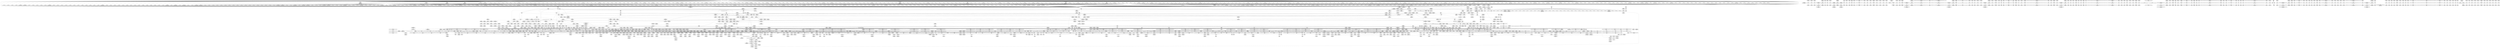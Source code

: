 digraph {
	CE0x58a4780 [shape=record,shape=Mrecord,label="{CE0x58a4780|rcu_read_lock:_tmp18|include/linux/rcupdate.h,882|*SummSink*}"]
	CE0x57a1d40 [shape=record,shape=Mrecord,label="{CE0x57a1d40|720:_i32,_1216:_i8*,_:_CRE_704,705_}"]
	CE0x577c370 [shape=record,shape=Mrecord,label="{CE0x577c370|720:_i32,_1216:_i8*,_:_CRE_264,272_|Function::selinux_netlink_send&Arg::sk::}"]
	CE0x5884f20 [shape=record,shape=Mrecord,label="{CE0x5884f20|task_sid:_tmp20|security/selinux/hooks.c,208|*SummSink*}"]
	CE0x5789cc0 [shape=record,shape=Mrecord,label="{CE0x5789cc0|720:_i32,_1216:_i8*,_:_CRE_632,640_|Function::selinux_netlink_send&Arg::sk::}"]
	CE0x58580e0 [shape=record,shape=Mrecord,label="{CE0x58580e0|rcu_lock_release:_indirectgoto|*SummSource*}"]
	CE0x5770ea0 [shape=record,shape=Mrecord,label="{CE0x5770ea0|720:_i32,_1216:_i8*,_:_CRE_388,389_}"]
	CE0x576be20 [shape=record,shape=Mrecord,label="{CE0x576be20|720:_i32,_1216:_i8*,_:_CRE_152,153_}"]
	CE0x58fe2a0 [shape=record,shape=Mrecord,label="{CE0x58fe2a0|__preempt_count_sub:_do.end|*SummSink*}"]
	CE0x578bf30 [shape=record,shape=Mrecord,label="{CE0x578bf30|720:_i32,_1216:_i8*,_:_CRE_674,675_}"]
	CE0x58f8490 [shape=record,shape=Mrecord,label="{CE0x58f8490|rcu_lock_acquire:_tmp6}"]
	CE0x58f2da0 [shape=record,shape=Mrecord,label="{CE0x58f2da0|_call_void_mcount()_#3}"]
	CE0x583fea0 [shape=record,shape=Mrecord,label="{CE0x583fea0|__preempt_count_add:_tmp4|./arch/x86/include/asm/preempt.h,72|*SummSink*}"]
	CE0x58fc1b0 [shape=record,shape=Mrecord,label="{CE0x58fc1b0|__rcu_read_unlock:_tmp4|include/linux/rcupdate.h,244|*SummSink*}"]
	CE0x587aa20 [shape=record,shape=Mrecord,label="{CE0x587aa20|_call_void___rcu_read_lock()_#10,_!dbg_!27710|include/linux/rcupdate.h,879|*SummSink*}"]
	CE0x587ccf0 [shape=record,shape=Mrecord,label="{CE0x587ccf0|task_sid:_tmp6|security/selinux/hooks.c,208|*SummSink*}"]
	CE0x578a020 [shape=record,shape=Mrecord,label="{CE0x578a020|720:_i32,_1216:_i8*,_:_CRE_648,649_}"]
	CE0x57e6690 [shape=record,shape=Mrecord,label="{CE0x57e6690|nlmsg_hdr:_bb}"]
	CE0x5880d50 [shape=record,shape=Mrecord,label="{CE0x5880d50|task_sid:_tmp17|security/selinux/hooks.c,208|*SummSink*}"]
	CE0x58f5e30 [shape=record,shape=Mrecord,label="{CE0x58f5e30|rcu_lock_release:_bb}"]
	CE0x57ab680 [shape=record,shape=Mrecord,label="{CE0x57ab680|720:_i32,_1216:_i8*,_:_CRE_900,904_|Function::selinux_netlink_send&Arg::sk::}"]
	CE0x57d3a80 [shape=record,shape=Mrecord,label="{CE0x57d3a80|i64*_getelementptr_inbounds_(_6_x_i64_,_6_x_i64_*___llvm_gcov_ctr324,_i64_0,_i64_4)|*Constant*|*SummSource*}"]
	CE0x5782040 [shape=record,shape=Mrecord,label="{CE0x5782040|720:_i32,_1216:_i8*,_:_CRE_717,718_}"]
	CE0x57a2200 [shape=record,shape=Mrecord,label="{CE0x57a2200|720:_i32,_1216:_i8*,_:_CRE_708,709_}"]
	CE0x5807e50 [shape=record,shape=Mrecord,label="{CE0x5807e50|i32_0|*Constant*}"]
	CE0x57cce60 [shape=record,shape=Mrecord,label="{CE0x57cce60|selinux_netlink_send:_tmp4|security/selinux/hooks.c,5070}"]
	CE0x578c2c0 [shape=record,shape=Mrecord,label="{CE0x578c2c0|720:_i32,_1216:_i8*,_:_CRE_677,678_}"]
	CE0x57ada90 [shape=record,shape=Mrecord,label="{CE0x57ada90|720:_i32,_1216:_i8*,_:_CRE_1048,1056_|Function::selinux_netlink_send&Arg::sk::}"]
	CE0x57d8960 [shape=record,shape=Mrecord,label="{CE0x57d8960|i32_255|*Constant*|*SummSource*}"]
	CE0x57b0410 [shape=record,shape=Mrecord,label="{CE0x57b0410|720:_i32,_1216:_i8*,_:_CRE_1196,1200_|Function::selinux_netlink_send&Arg::sk::}"]
	CE0x5783050 [shape=record,shape=Mrecord,label="{CE0x5783050|720:_i32,_1216:_i8*,_:_CRE_304,312_|Function::selinux_netlink_send&Arg::sk::}"]
	CE0x589c590 [shape=record,shape=Mrecord,label="{CE0x589c590|i64_5|*Constant*}"]
	CE0x576b370 [shape=record,shape=Mrecord,label="{CE0x576b370|720:_i32,_1216:_i8*,_:_CRE_143,144_}"]
	CE0x5807420 [shape=record,shape=Mrecord,label="{CE0x5807420|selinux_nlmsg_perm:_if.then4}"]
	CE0x582be00 [shape=record,shape=Mrecord,label="{CE0x582be00|GLOBAL:_rcu_lock_map|Global_var:rcu_lock_map|*SummSink*}"]
	CE0x57c3a30 [shape=record,shape=Mrecord,label="{CE0x57c3a30|i32_22|*Constant*|*SummSource*}"]
	CE0x583c910 [shape=record,shape=Mrecord,label="{CE0x583c910|__rcu_read_lock:_tmp7|include/linux/rcupdate.h,240|*SummSource*}"]
	CE0x5775ef0 [shape=record,shape=Mrecord,label="{CE0x5775ef0|720:_i32,_1216:_i8*,_:_CRE_543,544_}"]
	CE0x5865640 [shape=record,shape=Mrecord,label="{CE0x5865640|8:_%struct.sock*,_:_SCME_24,25_}"]
	CE0x578b6e0 [shape=record,shape=Mrecord,label="{CE0x578b6e0|720:_i32,_1216:_i8*,_:_CRE_667,668_}"]
	CE0x5881fe0 [shape=record,shape=Mrecord,label="{CE0x5881fe0|i32_208|*Constant*}"]
	CE0x575f1a0 [shape=record,shape=Mrecord,label="{CE0x575f1a0|720:_i32,_1216:_i8*,_:_CRE_258,259_}"]
	CE0x57bb170 [shape=record,shape=Mrecord,label="{CE0x57bb170|rcu_read_unlock:_tmp4|include/linux/rcupdate.h,933|*SummSink*}"]
	CE0x57a8010 [shape=record,shape=Mrecord,label="{CE0x57a8010|720:_i32,_1216:_i8*,_:_CRE_840,841_}"]
	CE0x57a9dc0 [shape=record,shape=Mrecord,label="{CE0x57a9dc0|720:_i32,_1216:_i8*,_:_CRE_865,866_}"]
	CE0x58659f0 [shape=record,shape=Mrecord,label="{CE0x58659f0|i64*_getelementptr_inbounds_(_11_x_i64_,_11_x_i64_*___llvm_gcov_ctr127,_i64_0,_i64_1)|*Constant*|*SummSource*}"]
	CE0x589d5f0 [shape=record,shape=Mrecord,label="{CE0x589d5f0|rcu_read_lock:_tmp10|include/linux/rcupdate.h,882|*SummSink*}"]
	"CONST[source:1(input),value:2(dynamic)][purpose:{object}]"
	CE0x57b6c30 [shape=record,shape=Mrecord,label="{CE0x57b6c30|selinux_nlmsg_perm:_if.end|*SummSource*}"]
	CE0x5848070 [shape=record,shape=Mrecord,label="{CE0x5848070|rcu_read_unlock:_tmp9|include/linux/rcupdate.h,933|*SummSink*}"]
	CE0x576b4a0 [shape=record,shape=Mrecord,label="{CE0x576b4a0|720:_i32,_1216:_i8*,_:_CRE_144,145_}"]
	CE0x57d2360 [shape=record,shape=Mrecord,label="{CE0x57d2360|selinux_nlmsg_perm:_skb|Function::selinux_nlmsg_perm&Arg::skb::|*SummSource*}"]
	CE0x5762030 [shape=record,shape=Mrecord,label="{CE0x5762030|720:_i32,_1216:_i8*,_:_CRE_129,130_}"]
	CE0x5861d30 [shape=record,shape=Mrecord,label="{CE0x5861d30|cred_sid:_tmp3|*SummSink*}"]
	CE0x585ffe0 [shape=record,shape=Mrecord,label="{CE0x585ffe0|sock_has_perm:_retval.0|*SummSource*}"]
	CE0x5805250 [shape=record,shape=Mrecord,label="{CE0x5805250|nlmsg_hdr:_tmp5|include/linux/netlink.h,15|*SummSink*}"]
	CE0x575dd40 [shape=record,shape=Mrecord,label="{CE0x575dd40|720:_i32,_1216:_i8*,_:_CRE_240,241_}"]
	CE0x5837040 [shape=record,shape=Mrecord,label="{CE0x5837040|_ret_%struct.task_struct*_%tmp4,_!dbg_!27714|./arch/x86/include/asm/current.h,14|*SummSink*}"]
	CE0x5876230 [shape=record,shape=Mrecord,label="{CE0x5876230|task_sid:_tmp9|security/selinux/hooks.c,208|*SummSource*}"]
	CE0x582dc00 [shape=record,shape=Mrecord,label="{CE0x582dc00|_ret_i32_%call7,_!dbg_!27749|security/selinux/hooks.c,210}"]
	CE0x5808910 [shape=record,shape=Mrecord,label="{CE0x5808910|8:_%struct.sock*,_:_SCME_36,37_}"]
	CE0x578d110 [shape=record,shape=Mrecord,label="{CE0x578d110|i64_7|*Constant*|*SummSource*}"]
	CE0x57c0750 [shape=record,shape=Mrecord,label="{CE0x57c0750|selinux_nlmsg_perm:_tmp30|security/selinux/hooks.c,4730}"]
	CE0x57a2590 [shape=record,shape=Mrecord,label="{CE0x57a2590|720:_i32,_1216:_i8*,_:_CRE_711,712_}"]
	CE0x586db30 [shape=record,shape=Mrecord,label="{CE0x586db30|task_sid:_real_cred|security/selinux/hooks.c,208|*SummSource*}"]
	CE0x5829090 [shape=record,shape=Mrecord,label="{CE0x5829090|rcu_read_lock:_do.end}"]
	CE0x589d870 [shape=record,shape=Mrecord,label="{CE0x589d870|rcu_read_lock:_tmp11|include/linux/rcupdate.h,882}"]
	CE0x589e040 [shape=record,shape=Mrecord,label="{CE0x589e040|rcu_read_lock:_tmp12|include/linux/rcupdate.h,882|*SummSink*}"]
	CE0x5860210 [shape=record,shape=Mrecord,label="{CE0x5860210|sock_has_perm:_retval.0|*SummSink*}"]
	CE0x57d4480 [shape=record,shape=Mrecord,label="{CE0x57d4480|i64*_getelementptr_inbounds_(_6_x_i64_,_6_x_i64_*___llvm_gcov_ctr324,_i64_0,_i64_5)|*Constant*|*SummSink*}"]
	CE0x589cbd0 [shape=record,shape=Mrecord,label="{CE0x589cbd0|rcu_read_lock:_tmp9|include/linux/rcupdate.h,882}"]
	CE0x5801000 [shape=record,shape=Mrecord,label="{CE0x5801000|GLOBAL:_printk|*Constant*}"]
	CE0x5771ce0 [shape=record,shape=Mrecord,label="{CE0x5771ce0|720:_i32,_1216:_i8*,_:_CRE_400,401_}"]
	CE0x585c7b0 [shape=record,shape=Mrecord,label="{CE0x585c7b0|8:_%struct.sock*,_:_SCME_30,31_}"]
	CE0x57d76c0 [shape=record,shape=Mrecord,label="{CE0x57d76c0|i64_11|*Constant*|*SummSource*}"]
	CE0x58294e0 [shape=record,shape=Mrecord,label="{CE0x58294e0|i64*_getelementptr_inbounds_(_6_x_i64_,_6_x_i64_*___llvm_gcov_ctr327,_i64_0,_i64_0)|*Constant*|*SummSource*}"]
	CE0x585fa50 [shape=record,shape=Mrecord,label="{CE0x585fa50|_ret_i32_%retval.0,_!dbg_!27728|security/selinux/avc.c,775|*SummSource*}"]
	CE0x5832270 [shape=record,shape=Mrecord,label="{CE0x5832270|selinux_nlmsg_perm:_tmp40|security/selinux/hooks.c,4736|*SummSource*}"]
	CE0x5869760 [shape=record,shape=Mrecord,label="{CE0x5869760|sock_has_perm:_tmp9|security/selinux/hooks.c,3969}"]
	CE0x57a9c90 [shape=record,shape=Mrecord,label="{CE0x57a9c90|720:_i32,_1216:_i8*,_:_CRE_864,865_}"]
	CE0x57fb4a0 [shape=record,shape=Mrecord,label="{CE0x57fb4a0|sock_has_perm:_u2|security/selinux/hooks.c,3974|*SummSource*}"]
	CE0x5879670 [shape=record,shape=Mrecord,label="{CE0x5879670|i64*_getelementptr_inbounds_(_13_x_i64_,_13_x_i64_*___llvm_gcov_ctr126,_i64_0,_i64_0)|*Constant*|*SummSource*}"]
	CE0x5879430 [shape=record,shape=Mrecord,label="{CE0x5879430|task_sid:_land.lhs.true2|*SummSink*}"]
	CE0x575e0d0 [shape=record,shape=Mrecord,label="{CE0x575e0d0|720:_i32,_1216:_i8*,_:_CRE_243,244_}"]
	CE0x576d1a0 [shape=record,shape=Mrecord,label="{CE0x576d1a0|selinux_nlmsg_perm:_tmp12|security/selinux/hooks.c,4723}"]
	CE0x582bb60 [shape=record,shape=Mrecord,label="{CE0x582bb60|8:_%struct.sock*,_:_SCME_53,54_}"]
	CE0x57dc5a0 [shape=record,shape=Mrecord,label="{CE0x57dc5a0|sock_has_perm:_tmp17|security/selinux/hooks.c,3976|*SummSink*}"]
	CE0x577e930 [shape=record,shape=Mrecord,label="{CE0x577e930|selinux_netlink_send:_sk|Function::selinux_netlink_send&Arg::sk::|*SummSink*}"]
	CE0x58a2d60 [shape=record,shape=Mrecord,label="{CE0x58a2d60|i8*_getelementptr_inbounds_(_42_x_i8_,_42_x_i8_*_.str46,_i32_0,_i32_0)|*Constant*}"]
	CE0x57d8ad0 [shape=record,shape=Mrecord,label="{CE0x57d8ad0|i32_255|*Constant*|*SummSink*}"]
	CE0x58307f0 [shape=record,shape=Mrecord,label="{CE0x58307f0|i64_9|*Constant*|*SummSink*}"]
	CE0x5908a60 [shape=record,shape=Mrecord,label="{CE0x5908a60|__rcu_read_unlock:_do.body}"]
	CE0x5785d00 [shape=record,shape=Mrecord,label="{CE0x5785d00|720:_i32,_1216:_i8*,_:_CRE_560,561_}"]
	CE0x592fb00 [shape=record,shape=Mrecord,label="{CE0x592fb00|i64*_getelementptr_inbounds_(_4_x_i64_,_4_x_i64_*___llvm_gcov_ctr129,_i64_0,_i64_2)|*Constant*|*SummSink*}"]
	CE0x5822720 [shape=record,shape=Mrecord,label="{CE0x5822720|cred_sid:_cred|Function::cred_sid&Arg::cred::}"]
	CE0x586fed0 [shape=record,shape=Mrecord,label="{CE0x586fed0|rcu_lock_acquire:_entry|*SummSink*}"]
	CE0x57aedd0 [shape=record,shape=Mrecord,label="{CE0x57aedd0|720:_i32,_1216:_i8*,_:_CRE_1144,1152_|Function::selinux_netlink_send&Arg::sk::}"]
	CE0x5830680 [shape=record,shape=Mrecord,label="{CE0x5830680|i64_9|*Constant*|*SummSource*}"]
	CE0x5862330 [shape=record,shape=Mrecord,label="{CE0x5862330|task_sid:_real_cred|security/selinux/hooks.c,208}"]
	CE0x58409b0 [shape=record,shape=Mrecord,label="{CE0x58409b0|rcu_read_unlock:_land.lhs.true}"]
	CE0x5834b70 [shape=record,shape=Mrecord,label="{CE0x5834b70|i64*_getelementptr_inbounds_(_20_x_i64_,_20_x_i64_*___llvm_gcov_ctr325,_i64_0,_i64_18)|*Constant*}"]
	CE0x586c0e0 [shape=record,shape=Mrecord,label="{CE0x586c0e0|rcu_read_lock:_tmp1}"]
	CE0x57b05d0 [shape=record,shape=Mrecord,label="{CE0x57b05d0|720:_i32,_1216:_i8*,_:_CRE_1200,1208_|Function::selinux_netlink_send&Arg::sk::}"]
	CE0x5808f10 [shape=record,shape=Mrecord,label="{CE0x5808f10|i32_59|*Constant*}"]
	CE0x5856440 [shape=record,shape=Mrecord,label="{CE0x5856440|GLOBAL:_rcu_lock_release|*Constant*}"]
	CE0x57d2670 [shape=record,shape=Mrecord,label="{CE0x57d2670|_ret_i32_%err.3,_!dbg_!27764|security/selinux/hooks.c,4742|*SummSource*}"]
	CE0x5785e30 [shape=record,shape=Mrecord,label="{CE0x5785e30|720:_i32,_1216:_i8*,_:_CRE_561,562_}"]
	CE0x5919bb0 [shape=record,shape=Mrecord,label="{CE0x5919bb0|__preempt_count_sub:_tmp4|./arch/x86/include/asm/preempt.h,77|*SummSource*}"]
	CE0x575e330 [shape=record,shape=Mrecord,label="{CE0x575e330|720:_i32,_1216:_i8*,_:_CRE_245,246_}"]
	CE0x585dd30 [shape=record,shape=Mrecord,label="{CE0x585dd30|0:_i8,_:_GCMR_task_sid.__warned_internal_global_i8_0,_section_.data.unlikely_,_align_1:_elem_0:default:}"]
	CE0x5789010 [shape=record,shape=Mrecord,label="{CE0x5789010|720:_i32,_1216:_i8*,_:_CRE_603,604_}"]
	CE0x577cf50 [shape=record,shape=Mrecord,label="{CE0x577cf50|720:_i32,_1216:_i8*,_:_CRE_36,37_}"]
	CE0x5757ac0 [shape=record,shape=Mrecord,label="{CE0x5757ac0|720:_i32,_1216:_i8*,_:_CRE_94,95_}"]
	CE0x590ae30 [shape=record,shape=Mrecord,label="{CE0x590ae30|i64*_getelementptr_inbounds_(_4_x_i64_,_4_x_i64_*___llvm_gcov_ctr135,_i64_0,_i64_2)|*Constant*|*SummSink*}"]
	CE0x57a3750 [shape=record,shape=Mrecord,label="{CE0x57a3750|i64*_getelementptr_inbounds_(_20_x_i64_,_20_x_i64_*___llvm_gcov_ctr325,_i64_0,_i64_13)|*Constant*}"]
	CE0x5874880 [shape=record,shape=Mrecord,label="{CE0x5874880|i64_3|*Constant*}"]
	CE0x5855830 [shape=record,shape=Mrecord,label="{CE0x5855830|rcu_read_unlock:_tmp21|include/linux/rcupdate.h,935|*SummSource*}"]
	CE0x589b980 [shape=record,shape=Mrecord,label="{CE0x589b980|GLOBAL:_rcu_read_lock.__warned|Global_var:rcu_read_lock.__warned|*SummSink*}"]
	CE0x5907c70 [shape=record,shape=Mrecord,label="{CE0x5907c70|i64*_getelementptr_inbounds_(_4_x_i64_,_4_x_i64_*___llvm_gcov_ctr134,_i64_0,_i64_1)|*Constant*|*SummSource*}"]
	CE0x5825960 [shape=record,shape=Mrecord,label="{CE0x5825960|rcu_read_lock:_land.lhs.true2}"]
	CE0x57553e0 [shape=record,shape=Mrecord,label="{CE0x57553e0|720:_i32,_1216:_i8*,_:_CRE_377,378_}"]
	CE0x577d040 [shape=record,shape=Mrecord,label="{CE0x577d040|720:_i32,_1216:_i8*,_:_CRE_37,38_}"]
	CE0x57b7b80 [shape=record,shape=Mrecord,label="{CE0x57b7b80|selinux_nlmsg_perm:_if.then17|*SummSink*}"]
	CE0x57b2500 [shape=record,shape=Mrecord,label="{CE0x57b2500|selinux_nlmsg_perm:_tmp18|security/selinux/hooks.c,4725}"]
	CE0x57a6ab0 [shape=record,shape=Mrecord,label="{CE0x57a6ab0|720:_i32,_1216:_i8*,_:_CRE_822,823_}"]
	CE0x57888f0 [shape=record,shape=Mrecord,label="{CE0x57888f0|720:_i32,_1216:_i8*,_:_CRE_597,598_}"]
	CE0x5937580 [shape=record,shape=Mrecord,label="{CE0x5937580|__preempt_count_add:_tmp3|*SummSink*}"]
	CE0x58860f0 [shape=record,shape=Mrecord,label="{CE0x58860f0|task_sid:_tmp23|security/selinux/hooks.c,208|*SummSource*}"]
	CE0x5901d50 [shape=record,shape=Mrecord,label="{CE0x5901d50|__preempt_count_sub:_entry}"]
	CE0x57b63d0 [shape=record,shape=Mrecord,label="{CE0x57b63d0|selinux_nlmsg_perm:_tmp4|*LoadInst*|security/selinux/hooks.c,4717|*SummSink*}"]
	CE0x5806e40 [shape=record,shape=Mrecord,label="{CE0x5806e40|_call_void_mcount()_#3|*SummSink*}"]
	CE0x57e9bd0 [shape=record,shape=Mrecord,label="{CE0x57e9bd0|sock_has_perm:_tmp7|security/selinux/hooks.c,3969|*SummSink*}"]
	CE0x5763670 [shape=record,shape=Mrecord,label="{CE0x5763670|720:_i32,_1216:_i8*,_:_CRE_162,163_}"]
	CE0x57fc5f0 [shape=record,shape=Mrecord,label="{CE0x57fc5f0|sock_has_perm:_tmp14|security/selinux/hooks.c,3972}"]
	CE0x58ffe20 [shape=record,shape=Mrecord,label="{CE0x58ffe20|__rcu_read_unlock:_tmp5|include/linux/rcupdate.h,244|*SummSink*}"]
	CE0x57fdbe0 [shape=record,shape=Mrecord,label="{CE0x57fdbe0|sock_has_perm:_tmp1}"]
	CE0x5881a20 [shape=record,shape=Mrecord,label="{CE0x5881a20|GLOBAL:_lockdep_rcu_suspicious|*Constant*|*SummSource*}"]
	CE0x5821a20 [shape=record,shape=Mrecord,label="{CE0x5821a20|task_sid:_call7|security/selinux/hooks.c,208}"]
	CE0x57de4d0 [shape=record,shape=Mrecord,label="{CE0x57de4d0|selinux_nlmsg_perm:_cmp|security/selinux/hooks.c,4717|*SummSource*}"]
	CE0x57a2a50 [shape=record,shape=Mrecord,label="{CE0x57a2a50|720:_i32,_1216:_i8*,_:_CRE_715,716_}"]
	CE0x5825b60 [shape=record,shape=Mrecord,label="{CE0x5825b60|rcu_read_lock:_land.lhs.true2|*SummSink*}"]
	CE0x57c7c00 [shape=record,shape=Mrecord,label="{CE0x57c7c00|selinux_netlink_send:_tmp5|security/selinux/hooks.c,5070|*SummSink*}"]
	CE0x589bda0 [shape=record,shape=Mrecord,label="{CE0x589bda0|rcu_read_lock:_tmp8|include/linux/rcupdate.h,882}"]
	CE0x5884e40 [shape=record,shape=Mrecord,label="{CE0x5884e40|task_sid:_tmp20|security/selinux/hooks.c,208}"]
	CE0x594ceb0 [shape=record,shape=Mrecord,label="{CE0x594ceb0|i64*_getelementptr_inbounds_(_4_x_i64_,_4_x_i64_*___llvm_gcov_ctr135,_i64_0,_i64_1)|*Constant*|*SummSink*}"]
	CE0x576f790 [shape=record,shape=Mrecord,label="{CE0x576f790|720:_i32,_1216:_i8*,_:_CRE_204,205_}"]
	CE0x57ad710 [shape=record,shape=Mrecord,label="{CE0x57ad710|720:_i32,_1216:_i8*,_:_CRE_1032,1040_|Function::selinux_netlink_send&Arg::sk::}"]
	CE0x5786ed0 [shape=record,shape=Mrecord,label="{CE0x5786ed0|720:_i32,_1216:_i8*,_:_CRE_575,576_}"]
	CE0x57afc00 [shape=record,shape=Mrecord,label="{CE0x57afc00|720:_i32,_1216:_i8*,_:_CRE_1168,1176_|Function::selinux_netlink_send&Arg::sk::}"]
	CE0x5830d70 [shape=record,shape=Mrecord,label="{CE0x5830d70|selinux_nlmsg_perm:_tmp37|security/selinux/hooks.c,4735|*SummSink*}"]
	CE0x5773700 [shape=record,shape=Mrecord,label="{CE0x5773700|720:_i32,_1216:_i8*,_:_CRE_422,423_}"]
	CE0x57aa280 [shape=record,shape=Mrecord,label="{CE0x57aa280|720:_i32,_1216:_i8*,_:_CRE_869,870_}"]
	CE0x58785d0 [shape=record,shape=Mrecord,label="{CE0x58785d0|rcu_read_lock:_tmp7|include/linux/rcupdate.h,882|*SummSource*}"]
	CE0x57aad30 [shape=record,shape=Mrecord,label="{CE0x57aad30|720:_i32,_1216:_i8*,_:_CRE_878,879_}"]
	CE0x5760190 [shape=record,shape=Mrecord,label="{CE0x5760190|720:_i32,_1216:_i8*,_:_CRE_218,219_}"]
	CE0x5807720 [shape=record,shape=Mrecord,label="{CE0x5807720|selinux_nlmsg_perm:_if.end18}"]
	CE0x5828f50 [shape=record,shape=Mrecord,label="{CE0x5828f50|rcu_read_lock:_bb|*SummSink*}"]
	CE0x580a530 [shape=record,shape=Mrecord,label="{CE0x580a530|16:_i32,_24:_i16,_:_CRE_0,4_|*MultipleSource*|*LoadInst*|security/selinux/hooks.c,4715|security/selinux/hooks.c,4715|security/selinux/hooks.c,4723}"]
	CE0x57bf610 [shape=record,shape=Mrecord,label="{CE0x57bf610|selinux_nlmsg_perm:_tmp28|security/selinux/hooks.c,4730|*SummSink*}"]
	CE0x57a8600 [shape=record,shape=Mrecord,label="{CE0x57a8600|720:_i32,_1216:_i8*,_:_CRE_845,846_}"]
	CE0x58075f0 [shape=record,shape=Mrecord,label="{CE0x58075f0|selinux_nlmsg_perm:_if.then4|*SummSink*}"]
	CE0x587f0b0 [shape=record,shape=Mrecord,label="{CE0x587f0b0|GLOBAL:___rcu_read_lock|*Constant*|*SummSink*}"]
	CE0x5846540 [shape=record,shape=Mrecord,label="{CE0x5846540|_call_void___preempt_count_add(i32_1)_#10,_!dbg_!27711|include/linux/rcupdate.h,239|*SummSink*}"]
	CE0x58091e0 [shape=record,shape=Mrecord,label="{CE0x58091e0|8:_%struct.sock*,_:_SCME_40,41_}"]
	CE0x589c620 [shape=record,shape=Mrecord,label="{CE0x589c620|rcu_read_lock:_tobool1|include/linux/rcupdate.h,882}"]
	CE0x57754c0 [shape=record,shape=Mrecord,label="{CE0x57754c0|720:_i32,_1216:_i8*,_:_CRE_528,536_|Function::selinux_netlink_send&Arg::sk::}"]
	CE0x58a0fe0 [shape=record,shape=Mrecord,label="{CE0x58a0fe0|rcu_read_lock:_tmp15|include/linux/rcupdate.h,882|*SummSink*}"]
	CE0x57546d0 [shape=record,shape=Mrecord,label="{CE0x57546d0|720:_i32,_1216:_i8*,_:_CRE_366,367_}"]
	CE0x5906ab0 [shape=record,shape=Mrecord,label="{CE0x5906ab0|__rcu_read_unlock:_tmp7|include/linux/rcupdate.h,245|*SummSource*}"]
	CE0x589a480 [shape=record,shape=Mrecord,label="{CE0x589a480|rcu_read_unlock:_tmp8|include/linux/rcupdate.h,933|*SummSink*}"]
	CE0x5912e60 [shape=record,shape=Mrecord,label="{CE0x5912e60|_call_void_lock_release(%struct.lockdep_map*_%map,_i32_1,_i64_ptrtoint_(i8*_blockaddress(_rcu_lock_release,_%__here)_to_i64))_#10,_!dbg_!27716|include/linux/rcupdate.h,423|*SummSource*}"]
	CE0x57ae890 [shape=record,shape=Mrecord,label="{CE0x57ae890|720:_i32,_1216:_i8*,_:_CRE_1112,1128_|Function::selinux_netlink_send&Arg::sk::}"]
	CE0x5832ff0 [shape=record,shape=Mrecord,label="{CE0x5832ff0|selinux_nlmsg_perm:_err.2|*SummSink*}"]
	CE0x576fd10 [shape=record,shape=Mrecord,label="{CE0x576fd10|nlmsg_hdr:_entry|*SummSink*}"]
	CE0x577a880 [shape=record,shape=Mrecord,label="{CE0x577a880|720:_i32,_1216:_i8*,_:_CRE_101,102_}"]
	CE0x58ffb40 [shape=record,shape=Mrecord,label="{CE0x58ffb40|_call_void_asm_addl_$1,_%gs:$0_,_*m,ri,*m,_dirflag_,_fpsr_,_flags_(i32*___preempt_count,_i32_%sub,_i32*___preempt_count)_#3,_!dbg_!27717,_!srcloc_!27718|./arch/x86/include/asm/preempt.h,77}"]
	CE0x575ef40 [shape=record,shape=Mrecord,label="{CE0x575ef40|720:_i32,_1216:_i8*,_:_CRE_256,257_}"]
	CE0x57bfed0 [shape=record,shape=Mrecord,label="{CE0x57bfed0|i64_10|*Constant*}"]
	CE0x575f2d0 [shape=record,shape=Mrecord,label="{CE0x575f2d0|720:_i32,_1216:_i8*,_:_CRE_259,260_}"]
	CE0x5760520 [shape=record,shape=Mrecord,label="{CE0x5760520|720:_i32,_1216:_i8*,_:_CRE_221,222_}"]
	CE0x57c2aa0 [shape=record,shape=Mrecord,label="{CE0x57c2aa0|nlmsg_hdr:_tmp1}"]
	CE0x5823960 [shape=record,shape=Mrecord,label="{CE0x5823960|_ret_void,_!dbg_!27735|include/linux/rcupdate.h,938|*SummSink*}"]
	CE0x582a1e0 [shape=record,shape=Mrecord,label="{CE0x582a1e0|sock_has_perm:_ad|security/selinux/hooks.c, 3965|*SummSource*}"]
	CE0x5902fd0 [shape=record,shape=Mrecord,label="{CE0x5902fd0|GLOBAL:_lock_acquire|*Constant*|*SummSource*}"]
	CE0x5831800 [shape=record,shape=Mrecord,label="{CE0x5831800|selinux_nlmsg_perm:_tmp39|security/selinux/hooks.c,4735|*SummSink*}"]
	CE0x57e6b30 [shape=record,shape=Mrecord,label="{CE0x57e6b30|selinux_nlmsg_perm:_tmp48|security/selinux/hooks.c,4742|*SummSource*}"]
	CE0x5805c50 [shape=record,shape=Mrecord,label="{CE0x5805c50|%struct.task_struct*_(%struct.task_struct**)*_asm_movq_%gs:$_1:P_,$0_,_r,im,_dirflag_,_fpsr_,_flags_|*SummSource*}"]
	CE0x5838bb0 [shape=record,shape=Mrecord,label="{CE0x5838bb0|selinux_nlmsg_perm:_err.3|*SummSink*}"]
	CE0x585d610 [shape=record,shape=Mrecord,label="{CE0x585d610|sock_has_perm:_call|security/selinux/hooks.c,3967|*SummSink*}"]
	CE0x583b7b0 [shape=record,shape=Mrecord,label="{CE0x583b7b0|rcu_read_unlock:_tmp4|include/linux/rcupdate.h,933|*SummSource*}"]
	CE0x575a3a0 [shape=record,shape=Mrecord,label="{CE0x575a3a0|i64_0|*Constant*|*SummSource*}"]
	CE0x5844cf0 [shape=record,shape=Mrecord,label="{CE0x5844cf0|rcu_lock_release:_tmp2}"]
	CE0x57c8500 [shape=record,shape=Mrecord,label="{CE0x57c8500|i32_23|*Constant*|*SummSource*}"]
	CE0x5883130 [shape=record,shape=Mrecord,label="{CE0x5883130|i64*_getelementptr_inbounds_(_13_x_i64_,_13_x_i64_*___llvm_gcov_ctr126,_i64_0,_i64_9)|*Constant*|*SummSink*}"]
	CE0x57a9310 [shape=record,shape=Mrecord,label="{CE0x57a9310|720:_i32,_1216:_i8*,_:_CRE_856,857_}"]
	CE0x5906990 [shape=record,shape=Mrecord,label="{CE0x5906990|__rcu_read_unlock:_tmp7|include/linux/rcupdate.h,245}"]
	CE0x57ac8b0 [shape=record,shape=Mrecord,label="{CE0x57ac8b0|720:_i32,_1216:_i8*,_:_CRE_972,976_|Function::selinux_netlink_send&Arg::sk::}"]
	CE0x5792be0 [shape=record,shape=Mrecord,label="{CE0x5792be0|GLOBAL:___llvm_gcov_ctr324|Global_var:__llvm_gcov_ctr324|*SummSource*}"]
	CE0x5909580 [shape=record,shape=Mrecord,label="{CE0x5909580|i64*_getelementptr_inbounds_(_4_x_i64_,_4_x_i64_*___llvm_gcov_ctr129,_i64_0,_i64_3)|*Constant*}"]
	CE0x585b420 [shape=record,shape=Mrecord,label="{CE0x585b420|i64_1|*Constant*}"]
	CE0x57ae510 [shape=record,shape=Mrecord,label="{CE0x57ae510|720:_i32,_1216:_i8*,_:_CRE_1088,1104_|Function::selinux_netlink_send&Arg::sk::}"]
	CE0x5764ac0 [shape=record,shape=Mrecord,label="{CE0x5764ac0|720:_i32,_1216:_i8*,_:_CRE_84,85_}"]
	CE0x583ad30 [shape=record,shape=Mrecord,label="{CE0x583ad30|GLOBAL:_rcu_read_unlock.__warned|Global_var:rcu_read_unlock.__warned}"]
	CE0x5807ae0 [shape=record,shape=Mrecord,label="{CE0x5807ae0|get_current:_tmp}"]
	CE0x59055d0 [shape=record,shape=Mrecord,label="{CE0x59055d0|__preempt_count_add:_do.body|*SummSource*}"]
	CE0x5878740 [shape=record,shape=Mrecord,label="{CE0x5878740|rcu_read_lock:_tmp7|include/linux/rcupdate.h,882|*SummSink*}"]
	CE0x5770500 [shape=record,shape=Mrecord,label="{CE0x5770500|_ret_%struct.nlmsghdr*_%tmp5,_!dbg_!27714|include/linux/netlink.h,15|*SummSink*}"]
	CE0x586cd70 [shape=record,shape=Mrecord,label="{CE0x586cd70|task_sid:_do.end6|*SummSink*}"]
	CE0x5899130 [shape=record,shape=Mrecord,label="{CE0x5899130|i32_0|*Constant*}"]
	CE0x5863de0 [shape=record,shape=Mrecord,label="{CE0x5863de0|rcu_read_lock:_tmp22|include/linux/rcupdate.h,884|*SummSink*}"]
	CE0x58337f0 [shape=record,shape=Mrecord,label="{CE0x58337f0|i64*_getelementptr_inbounds_(_20_x_i64_,_20_x_i64_*___llvm_gcov_ctr325,_i64_0,_i64_17)|*Constant*|*SummSource*}"]
	CE0x57b3b80 [shape=record,shape=Mrecord,label="{CE0x57b3b80|selinux_nlmsg_perm:_tmp14|security/selinux/hooks.c,4724}"]
	CE0x580bb20 [shape=record,shape=Mrecord,label="{CE0x580bb20|i64_4|*Constant*|*SummSink*}"]
	CE0x5787980 [shape=record,shape=Mrecord,label="{CE0x5787980|720:_i32,_1216:_i8*,_:_CRE_584,585_}"]
	CE0x5886aa0 [shape=record,shape=Mrecord,label="{CE0x5886aa0|i64*_getelementptr_inbounds_(_13_x_i64_,_13_x_i64_*___llvm_gcov_ctr126,_i64_0,_i64_11)|*Constant*}"]
	CE0x57c98a0 [shape=record,shape=Mrecord,label="{CE0x57c98a0|_call_void_mcount()_#3|*SummSink*}"]
	CE0x57af5c0 [shape=record,shape=Mrecord,label="{CE0x57af5c0|720:_i32,_1216:_i8*,_:_CRE_1157,1158_}"]
	CE0x5885970 [shape=record,shape=Mrecord,label="{CE0x5885970|i64*_getelementptr_inbounds_(_13_x_i64_,_13_x_i64_*___llvm_gcov_ctr126,_i64_0,_i64_10)|*Constant*}"]
	CE0x5832460 [shape=record,shape=Mrecord,label="{CE0x5832460|selinux_nlmsg_perm:_tmp41|security/selinux/hooks.c,4736|*SummSink*}"]
	CE0x5771100 [shape=record,shape=Mrecord,label="{CE0x5771100|720:_i32,_1216:_i8*,_:_CRE_390,391_}"]
	CE0x57c0330 [shape=record,shape=Mrecord,label="{CE0x57c0330|i64_11|*Constant*}"]
	CE0x58392b0 [shape=record,shape=Mrecord,label="{CE0x58392b0|i64*_getelementptr_inbounds_(_20_x_i64_,_20_x_i64_*___llvm_gcov_ctr325,_i64_0,_i64_19)|*Constant*|*SummSink*}"]
	CE0x5770d70 [shape=record,shape=Mrecord,label="{CE0x5770d70|720:_i32,_1216:_i8*,_:_CRE_387,388_}"]
	CE0x57ba1c0 [shape=record,shape=Mrecord,label="{CE0x57ba1c0|rcu_read_lock:_call|include/linux/rcupdate.h,882|*SummSource*}"]
	CE0x589eb10 [shape=record,shape=Mrecord,label="{CE0x589eb10|i64_6|*Constant*}"]
	CE0x58f6f10 [shape=record,shape=Mrecord,label="{CE0x58f6f10|i64*_getelementptr_inbounds_(_4_x_i64_,_4_x_i64_*___llvm_gcov_ctr134,_i64_0,_i64_2)|*Constant*}"]
	CE0x57a0b70 [shape=record,shape=Mrecord,label="{CE0x57a0b70|720:_i32,_1216:_i8*,_:_CRE_689,690_}"]
	CE0x57559d0 [shape=record,shape=Mrecord,label="{CE0x57559d0|720:_i32,_1216:_i8*,_:_CRE_382,383_}"]
	CE0x58f8d90 [shape=record,shape=Mrecord,label="{CE0x58f8d90|rcu_lock_acquire:_tmp7|*SummSink*}"]
	CE0x58065b0 [shape=record,shape=Mrecord,label="{CE0x58065b0|selinux_nlmsg_perm:_if.then12}"]
	CE0x57e8120 [shape=record,shape=Mrecord,label="{CE0x57e8120|rcu_lock_acquire:_map|Function::rcu_lock_acquire&Arg::map::|*SummSource*}"]
	CE0x5914ef0 [shape=record,shape=Mrecord,label="{CE0x5914ef0|i64*_getelementptr_inbounds_(_4_x_i64_,_4_x_i64_*___llvm_gcov_ctr128,_i64_0,_i64_0)|*Constant*}"]
	CE0x5914380 [shape=record,shape=Mrecord,label="{CE0x5914380|COLLAPSED:_GCMRE___llvm_gcov_ctr130_internal_global_4_x_i64_zeroinitializer:_elem_0:default:}"]
	CE0x57a8990 [shape=record,shape=Mrecord,label="{CE0x57a8990|720:_i32,_1216:_i8*,_:_CRE_848,849_}"]
	CE0x5912160 [shape=record,shape=Mrecord,label="{CE0x5912160|__rcu_read_unlock:_tmp|*SummSink*}"]
	CE0x5876d60 [shape=record,shape=Mrecord,label="{CE0x5876d60|rcu_read_lock:_land.lhs.true|*SummSource*}"]
	CE0x57c2ec0 [shape=record,shape=Mrecord,label="{CE0x57c2ec0|i32_16|*Constant*|*SummSink*}"]
	CE0x57e6390 [shape=record,shape=Mrecord,label="{CE0x57e6390|selinux_nlmsg_perm:_tmp47|security/selinux/hooks.c,4742|*SummSource*}"]
	CE0x57b2610 [shape=record,shape=Mrecord,label="{CE0x57b2610|selinux_nlmsg_perm:_tmp18|security/selinux/hooks.c,4725|*SummSource*}"]
	CE0x57fff50 [shape=record,shape=Mrecord,label="{CE0x57fff50|selinux_nlmsg_perm:_tmp37|security/selinux/hooks.c,4735|*SummSource*}"]
	CE0x57a54a0 [shape=record,shape=Mrecord,label="{CE0x57a54a0|720:_i32,_1216:_i8*,_:_CRE_784,792_|Function::selinux_netlink_send&Arg::sk::}"]
	CE0x57f9c10 [shape=record,shape=Mrecord,label="{CE0x57f9c10|i32_9|*Constant*|*SummSink*}"]
	CE0x57d79c0 [shape=record,shape=Mrecord,label="{CE0x57d79c0|selinux_nlmsg_perm:_tmp28|security/selinux/hooks.c,4730|*SummSource*}"]
	CE0x57ab1f0 [shape=record,shape=Mrecord,label="{CE0x57ab1f0|720:_i32,_1216:_i8*,_:_CRE_892,896_|Function::selinux_netlink_send&Arg::sk::}"]
	CE0x587eed0 [shape=record,shape=Mrecord,label="{CE0x587eed0|task_sid:_tmp12|security/selinux/hooks.c,208|*SummSink*}"]
	CE0x57617f0 [shape=record,shape=Mrecord,label="{CE0x57617f0|i64_1|*Constant*|*SummSink*}"]
	CE0x575e200 [shape=record,shape=Mrecord,label="{CE0x575e200|720:_i32,_1216:_i8*,_:_CRE_244,245_}"]
	CE0x583bd30 [shape=record,shape=Mrecord,label="{CE0x583bd30|rcu_read_unlock:_tmp2|*SummSource*}"]
	CE0x589aa00 [shape=record,shape=Mrecord,label="{CE0x589aa00|i64_2|*Constant*}"]
	CE0x5824bd0 [shape=record,shape=Mrecord,label="{CE0x5824bd0|0:_i32,_4:_i32,_8:_i32,_12:_i32,_:_CMRE_4,8_|*MultipleSource*|security/selinux/hooks.c,196|*LoadInst*|security/selinux/hooks.c,196|security/selinux/hooks.c,197}"]
	CE0x57a06b0 [shape=record,shape=Mrecord,label="{CE0x57a06b0|720:_i32,_1216:_i8*,_:_CRE_685,686_}"]
	CE0x5870900 [shape=record,shape=Mrecord,label="{CE0x5870900|_ret_void,_!dbg_!27735|include/linux/rcupdate.h,884}"]
	CE0x5755770 [shape=record,shape=Mrecord,label="{CE0x5755770|720:_i32,_1216:_i8*,_:_CRE_380,381_}"]
	CE0x586c3d0 [shape=record,shape=Mrecord,label="{CE0x586c3d0|_call_void_rcu_read_lock()_#10,_!dbg_!27712|security/selinux/hooks.c,207}"]
	CE0x57545a0 [shape=record,shape=Mrecord,label="{CE0x57545a0|720:_i32,_1216:_i8*,_:_CRE_365,366_}"]
	CE0x57b8c40 [shape=record,shape=Mrecord,label="{CE0x57b8c40|selinux_nlmsg_perm:_if.end14|*SummSource*}"]
	CE0x5761230 [shape=record,shape=Mrecord,label="{CE0x5761230|720:_i32,_1216:_i8*,_:_CRE_232,233_}"]
	CE0x58993c0 [shape=record,shape=Mrecord,label="{CE0x58993c0|rcu_lock_acquire:_tmp|*SummSink*}"]
	CE0x576d6e0 [shape=record,shape=Mrecord,label="{CE0x576d6e0|GLOBAL:_selinux_nlmsg_lookup|*Constant*|*SummSource*}"]
	CE0x57c7fa0 [shape=record,shape=Mrecord,label="{CE0x57c7fa0|i64*_getelementptr_inbounds_(_6_x_i64_,_6_x_i64_*___llvm_gcov_ctr324,_i64_0,_i64_3)|*Constant*}"]
	CE0x58712b0 [shape=record,shape=Mrecord,label="{CE0x58712b0|cred_sid:_tmp4|*LoadInst*|security/selinux/hooks.c,196}"]
	CE0x57acbe0 [shape=record,shape=Mrecord,label="{CE0x57acbe0|720:_i32,_1216:_i8*,_:_CRE_984,992_|Function::selinux_netlink_send&Arg::sk::}"]
	CE0x58411d0 [shape=record,shape=Mrecord,label="{CE0x58411d0|rcu_read_unlock:_tmp|*SummSource*}"]
	CE0x582f260 [shape=record,shape=Mrecord,label="{CE0x582f260|i64*_getelementptr_inbounds_(_20_x_i64_,_20_x_i64_*___llvm_gcov_ctr325,_i64_0,_i64_12)|*Constant*}"]
	CE0x57de140 [shape=record,shape=Mrecord,label="{CE0x57de140|GLOBAL:_selinux_enforcing|Global_var:selinux_enforcing}"]
	CE0x586bbd0 [shape=record,shape=Mrecord,label="{CE0x586bbd0|task_sid:_tobool|security/selinux/hooks.c,208|*SummSink*}"]
	CE0x57f9f50 [shape=record,shape=Mrecord,label="{CE0x57f9f50|sock_has_perm:_u|security/selinux/hooks.c,3973|*SummSource*}"]
	CE0x5886f00 [shape=record,shape=Mrecord,label="{CE0x5886f00|task_sid:_tmp26|security/selinux/hooks.c,208|*SummSource*}"]
	CE0x58361c0 [shape=record,shape=Mrecord,label="{CE0x58361c0|selinux_nlmsg_perm:_call20|security/selinux/hooks.c,4740|*SummSink*}"]
	CE0x577bd10 [shape=record,shape=Mrecord,label="{CE0x577bd10|i64*_getelementptr_inbounds_(_11_x_i64_,_11_x_i64_*___llvm_gcov_ctr132,_i64_0,_i64_1)|*Constant*}"]
	CE0x58fbcd0 [shape=record,shape=Mrecord,label="{CE0x58fbcd0|_call_void_mcount()_#3|*SummSink*}"]
	CE0x5829f10 [shape=record,shape=Mrecord,label="{CE0x5829f10|cred_sid:_security|security/selinux/hooks.c,196|*SummSink*}"]
	CE0x58f6390 [shape=record,shape=Mrecord,label="{CE0x58f6390|_call_void_mcount()_#3|*SummSink*}"]
	CE0x58672d0 [shape=record,shape=Mrecord,label="{CE0x58672d0|i32_934|*Constant*|*SummSource*}"]
	CE0x5755050 [shape=record,shape=Mrecord,label="{CE0x5755050|720:_i32,_1216:_i8*,_:_CRE_374,375_}"]
	CE0x57a6130 [shape=record,shape=Mrecord,label="{CE0x57a6130|720:_i32,_1216:_i8*,_:_CRE_814,815_}"]
	CE0x5768e70 [shape=record,shape=Mrecord,label="{CE0x5768e70|i64_2|*Constant*}"]
	CE0x585c6c0 [shape=record,shape=Mrecord,label="{CE0x585c6c0|8:_%struct.sock*,_:_SCME_29,30_}"]
	CE0x57a8270 [shape=record,shape=Mrecord,label="{CE0x57a8270|720:_i32,_1216:_i8*,_:_CRE_842,843_}"]
	CE0x57d7120 [shape=record,shape=Mrecord,label="{CE0x57d7120|selinux_netlink_send:_call1|security/selinux/hooks.c,5073|*SummSink*}"]
	CE0x5791610 [shape=record,shape=Mrecord,label="{CE0x5791610|selinux_nlmsg_perm:_tmp24|security/selinux/hooks.c,4730}"]
	CE0x586ab60 [shape=record,shape=Mrecord,label="{CE0x586ab60|__rcu_read_lock:_entry|*SummSink*}"]
	CE0x5871370 [shape=record,shape=Mrecord,label="{CE0x5871370|cred_sid:_tmp4|*LoadInst*|security/selinux/hooks.c,196|*SummSource*}"]
	CE0x585fde0 [shape=record,shape=Mrecord,label="{CE0x585fde0|i64*_getelementptr_inbounds_(_6_x_i64_,_6_x_i64_*___llvm_gcov_ctr327,_i64_0,_i64_5)|*Constant*|*SummSink*}"]
	CE0x5872c70 [shape=record,shape=Mrecord,label="{CE0x5872c70|task_sid:_tmp2|*SummSource*}"]
	CE0x5826080 [shape=record,shape=Mrecord,label="{CE0x5826080|cred_sid:_tmp6|security/selinux/hooks.c,197|*SummSource*}"]
	CE0x58427f0 [shape=record,shape=Mrecord,label="{CE0x58427f0|i64*_getelementptr_inbounds_(_4_x_i64_,_4_x_i64_*___llvm_gcov_ctr133,_i64_0,_i64_1)|*Constant*|*SummSink*}"]
	CE0x58384e0 [shape=record,shape=Mrecord,label="{CE0x58384e0|_ret_i32_%retval.0,_!dbg_!27740|security/selinux/hooks.c,3977|*SummSource*}"]
	CE0x5847ef0 [shape=record,shape=Mrecord,label="{CE0x5847ef0|rcu_lock_acquire:_tmp5|include/linux/rcupdate.h,418|*SummSink*}"]
	CE0x57af480 [shape=record,shape=Mrecord,label="{CE0x57af480|720:_i32,_1216:_i8*,_:_CRE_1156,1157_}"]
	CE0x57de0d0 [shape=record,shape=Mrecord,label="{CE0x57de0d0|0:_i32,_:_GCMRE_selinux_enforcing_global_i32_0,_align_4:_elem_0:default:}"]
	CE0x589cf80 [shape=record,shape=Mrecord,label="{CE0x589cf80|rcu_read_lock:_tmp9|include/linux/rcupdate.h,882|*SummSink*}"]
	CE0x5784d90 [shape=record,shape=Mrecord,label="{CE0x5784d90|720:_i32,_1216:_i8*,_:_CRE_547,548_}"]
	CE0x57ea450 [shape=record,shape=Mrecord,label="{CE0x57ea450|i64*_getelementptr_inbounds_(_2_x_i64_,_2_x_i64_*___llvm_gcov_ctr98,_i64_0,_i64_0)|*Constant*|*SummSink*}"]
	CE0x583b510 [shape=record,shape=Mrecord,label="{CE0x583b510|GLOBAL:___llvm_gcov_ctr132|Global_var:__llvm_gcov_ctr132|*SummSource*}"]
	CE0x590ac80 [shape=record,shape=Mrecord,label="{CE0x590ac80|i64*_getelementptr_inbounds_(_4_x_i64_,_4_x_i64_*___llvm_gcov_ctr135,_i64_0,_i64_2)|*Constant*|*SummSource*}"]
	CE0x585baa0 [shape=record,shape=Mrecord,label="{CE0x585baa0|COLLAPSED:_CMRE:_elem_0::|security/selinux/hooks.c,196}"]
	CE0x576e1e0 [shape=record,shape=Mrecord,label="{CE0x576e1e0|720:_i32,_1216:_i8*,_:_CRE_179,180_}"]
	CE0x587ded0 [shape=record,shape=Mrecord,label="{CE0x587ded0|i64*_getelementptr_inbounds_(_13_x_i64_,_13_x_i64_*___llvm_gcov_ctr126,_i64_0,_i64_0)|*Constant*|*SummSink*}"]
	CE0x57a20d0 [shape=record,shape=Mrecord,label="{CE0x57a20d0|720:_i32,_1216:_i8*,_:_CRE_707,708_}"]
	CE0x57f24c0 [shape=record,shape=Mrecord,label="{CE0x57f24c0|i8*_getelementptr_inbounds_(_25_x_i8_,_25_x_i8_*_.str45,_i32_0,_i32_0)|*Constant*}"]
	CE0x576f530 [shape=record,shape=Mrecord,label="{CE0x576f530|720:_i32,_1216:_i8*,_:_CRE_202,203_}"]
	CE0x57e7d10 [shape=record,shape=Mrecord,label="{CE0x57e7d10|i64_56|*Constant*}"]
	CE0x57eadb0 [shape=record,shape=Mrecord,label="{CE0x57eadb0|_call_void_rcu_read_lock()_#10,_!dbg_!27712|security/selinux/hooks.c,207|*SummSink*}"]
	CE0x5834f40 [shape=record,shape=Mrecord,label="{CE0x5834f40|i64*_getelementptr_inbounds_(_20_x_i64_,_20_x_i64_*___llvm_gcov_ctr325,_i64_0,_i64_18)|*Constant*|*SummSource*}"]
	CE0x5835250 [shape=record,shape=Mrecord,label="{CE0x5835250|selinux_nlmsg_perm:_tmp45|security/selinux/hooks.c,4740|*SummSink*}"]
	CE0x58881b0 [shape=record,shape=Mrecord,label="{CE0x58881b0|task_sid:_tmp27|security/selinux/hooks.c,208}"]
	CE0x58f2e80 [shape=record,shape=Mrecord,label="{CE0x58f2e80|_call_void_mcount()_#3|*SummSource*}"]
	CE0x5764380 [shape=record,shape=Mrecord,label="{CE0x5764380|720:_i32,_1216:_i8*,_:_CRE_173,174_}"]
	CE0x5757cf0 [shape=record,shape=Mrecord,label="{CE0x5757cf0|720:_i32,_1216:_i8*,_:_CRE_96,97_}"]
	CE0x57a1880 [shape=record,shape=Mrecord,label="{CE0x57a1880|720:_i32,_1216:_i8*,_:_CRE_700,701_}"]
	CE0x576df80 [shape=record,shape=Mrecord,label="{CE0x576df80|720:_i32,_1216:_i8*,_:_CRE_177,178_}"]
	CE0x578d1b0 [shape=record,shape=Mrecord,label="{CE0x578d1b0|i64_7|*Constant*|*SummSink*}"]
	CE0x57ab860 [shape=record,shape=Mrecord,label="{CE0x57ab860|720:_i32,_1216:_i8*,_:_CRE_904,912_|Function::selinux_netlink_send&Arg::sk::}"]
	CE0x589f720 [shape=record,shape=Mrecord,label="{CE0x589f720|rcu_read_lock:_tmp13|include/linux/rcupdate.h,882|*SummSource*}"]
	CE0x5792d40 [shape=record,shape=Mrecord,label="{CE0x5792d40|selinux_netlink_send:_tmp3|security/selinux/hooks.c,5070}"]
	CE0x59070d0 [shape=record,shape=Mrecord,label="{CE0x59070d0|i64*_getelementptr_inbounds_(_4_x_i64_,_4_x_i64_*___llvm_gcov_ctr129,_i64_0,_i64_0)|*Constant*|*SummSink*}"]
	CE0x5839c90 [shape=record,shape=Mrecord,label="{CE0x5839c90|selinux_nlmsg_perm:_tmp46|security/selinux/hooks.c,4740|*SummSink*}"]
	CE0x5901c10 [shape=record,shape=Mrecord,label="{CE0x5901c10|GLOBAL:___preempt_count_sub|*Constant*|*SummSink*}"]
	CE0x57c2930 [shape=record,shape=Mrecord,label="{CE0x57c2930|nlmsg_hdr:_tmp|*SummSink*}"]
	CE0x5790400 [shape=record,shape=Mrecord,label="{CE0x5790400|task_sid:_entry|*SummSource*}"]
	CE0x587f6b0 [shape=record,shape=Mrecord,label="{CE0x587f6b0|rcu_read_unlock:_tmp5|include/linux/rcupdate.h,933|*SummSink*}"]
	CE0x5800820 [shape=record,shape=Mrecord,label="{CE0x5800820|selinux_nlmsg_perm:_tmp23|security/selinux/hooks.c,4730|*SummSink*}"]
	CE0x57f8150 [shape=record,shape=Mrecord,label="{CE0x57f8150|sock_has_perm:_tmp12|security/selinux/hooks.c,3970}"]
	CE0x5841d80 [shape=record,shape=Mrecord,label="{CE0x5841d80|rcu_read_unlock:_tmp16|include/linux/rcupdate.h,933}"]
	CE0x5943cd0 [shape=record,shape=Mrecord,label="{CE0x5943cd0|__preempt_count_sub:_do.end|*SummSource*}"]
	CE0x58084d0 [shape=record,shape=Mrecord,label="{CE0x58084d0|selinux_nlmsg_perm:_lor.lhs.false}"]
	CE0x58f78e0 [shape=record,shape=Mrecord,label="{CE0x58f78e0|%struct.lockdep_map*_null|*Constant*|*SummSource*}"]
	CE0x57d6650 [shape=record,shape=Mrecord,label="{CE0x57d6650|selinux_netlink_send:_tmp9|security/selinux/hooks.c,5073|*SummSink*}"]
	CE0x58353f0 [shape=record,shape=Mrecord,label="{CE0x58353f0|selinux_nlmsg_perm:_call20|security/selinux/hooks.c,4740}"]
	CE0x587fca0 [shape=record,shape=Mrecord,label="{CE0x587fca0|task_sid:_tmp14|security/selinux/hooks.c,208}"]
	CE0x578cc30 [shape=record,shape=Mrecord,label="{CE0x578cc30|i64_6|*Constant*|*SummSource*}"]
	CE0x57cc710 [shape=record,shape=Mrecord,label="{CE0x57cc710|selinux_nlmsg_perm:_tmp7|security/selinux/hooks.c,4717|*SummSink*}"]
	CE0x5882ea0 [shape=record,shape=Mrecord,label="{CE0x5882ea0|i64*_getelementptr_inbounds_(_13_x_i64_,_13_x_i64_*___llvm_gcov_ctr126,_i64_0,_i64_9)|*Constant*}"]
	CE0x592afd0 [shape=record,shape=Mrecord,label="{CE0x592afd0|i64*_getelementptr_inbounds_(_4_x_i64_,_4_x_i64_*___llvm_gcov_ctr134,_i64_0,_i64_0)|*Constant*|*SummSource*}"]
	CE0x578bba0 [shape=record,shape=Mrecord,label="{CE0x578bba0|720:_i32,_1216:_i8*,_:_CRE_671,672_}"]
	CE0x58254c0 [shape=record,shape=Mrecord,label="{CE0x58254c0|_call_void_lockdep_rcu_suspicious(i8*_getelementptr_inbounds_(_25_x_i8_,_25_x_i8_*_.str45,_i32_0,_i32_0),_i32_934,_i8*_getelementptr_inbounds_(_44_x_i8_,_44_x_i8_*_.str47,_i32_0,_i32_0))_#10,_!dbg_!27726|include/linux/rcupdate.h,933}"]
	CE0x57d4a00 [shape=record,shape=Mrecord,label="{CE0x57d4a00|_ret_i32_%retval.0,_!dbg_!27723|security/selinux/hooks.c,5074|*SummSource*}"]
	CE0x58a3f20 [shape=record,shape=Mrecord,label="{CE0x58a3f20|rcu_read_lock:_tmp17|include/linux/rcupdate.h,882}"]
	CE0x5781080 [shape=record,shape=Mrecord,label="{CE0x5781080|720:_i32,_1216:_i8*,_:_CRE_30,31_}"]
	CE0x57a4c30 [shape=record,shape=Mrecord,label="{CE0x57a4c30|selinux_netlink_send:_skb|Function::selinux_netlink_send&Arg::skb::|*SummSink*}"]
	CE0x57af310 [shape=record,shape=Mrecord,label="{CE0x57af310|720:_i32,_1216:_i8*,_:_CRE_1154,1155_}"]
	CE0x586aee0 [shape=record,shape=Mrecord,label="{CE0x586aee0|cred_sid:_sid|security/selinux/hooks.c,197}"]
	CE0x5807510 [shape=record,shape=Mrecord,label="{CE0x5807510|selinux_nlmsg_perm:_if.then4|*SummSource*}"]
	CE0x57a6be0 [shape=record,shape=Mrecord,label="{CE0x57a6be0|720:_i32,_1216:_i8*,_:_CRE_823,824_}"]
	CE0x585e8a0 [shape=record,shape=Mrecord,label="{CE0x585e8a0|avc_has_perm:_tsid|Function::avc_has_perm&Arg::tsid::|*SummSource*}"]
	CE0x585c490 [shape=record,shape=Mrecord,label="{CE0x585c490|get_current:_tmp3}"]
	CE0x58624d0 [shape=record,shape=Mrecord,label="{CE0x58624d0|8:_%struct.sock*,_:_SCME_48,49_}"]
	CE0x5787720 [shape=record,shape=Mrecord,label="{CE0x5787720|720:_i32,_1216:_i8*,_:_CRE_582,583_}"]
	CE0x5858260 [shape=record,shape=Mrecord,label="{CE0x5858260|i64*_getelementptr_inbounds_(_4_x_i64_,_4_x_i64_*___llvm_gcov_ctr133,_i64_0,_i64_0)|*Constant*|*SummSink*}"]
	"CONST[source:2(external),value:2(dynamic)][purpose:{subject}]"
	CE0x57a9b60 [shape=record,shape=Mrecord,label="{CE0x57a9b60|720:_i32,_1216:_i8*,_:_CRE_863,864_}"]
	CE0x5883eb0 [shape=record,shape=Mrecord,label="{CE0x5883eb0|task_sid:_tmp19|security/selinux/hooks.c,208|*SummSink*}"]
	CE0x57fb0b0 [shape=record,shape=Mrecord,label="{CE0x57fb0b0|sock_has_perm:_net1|security/selinux/hooks.c,3973|*SummSink*}"]
	CE0x5779410 [shape=record,shape=Mrecord,label="{CE0x5779410|720:_i32,_1216:_i8*,_:_CRE_24,25_}"]
	CE0x5784a00 [shape=record,shape=Mrecord,label="{CE0x5784a00|720:_i32,_1216:_i8*,_:_CRE_544,545_}"]
	CE0x5885dd0 [shape=record,shape=Mrecord,label="{CE0x5885dd0|task_sid:_tmp24|security/selinux/hooks.c,208|*SummSource*}"]
	CE0x577aab0 [shape=record,shape=Mrecord,label="{CE0x577aab0|720:_i32,_1216:_i8*,_:_CRE_103,104_}"]
	CE0x57a96a0 [shape=record,shape=Mrecord,label="{CE0x57a96a0|720:_i32,_1216:_i8*,_:_CRE_859,860_}"]
	CE0x5861750 [shape=record,shape=Mrecord,label="{CE0x5861750|sock_has_perm:_tmp20|security/selinux/hooks.c,3977|*SummSink*}"]
	CE0x586cf70 [shape=record,shape=Mrecord,label="{CE0x586cf70|_call_void_mcount()_#3|*SummSource*}"]
	CE0x5865950 [shape=record,shape=Mrecord,label="{CE0x5865950|i64*_getelementptr_inbounds_(_11_x_i64_,_11_x_i64_*___llvm_gcov_ctr127,_i64_0,_i64_1)|*Constant*}"]
	CE0x57f4750 [shape=record,shape=Mrecord,label="{CE0x57f4750|rcu_read_unlock:_tmp16|include/linux/rcupdate.h,933|*SummSink*}"]
	CE0x57c9000 [shape=record,shape=Mrecord,label="{CE0x57c9000|selinux_nlmsg_perm:_tmp21|security/selinux/hooks.c,4729|*SummSink*}"]
	CE0x582a060 [shape=record,shape=Mrecord,label="{CE0x582a060|i32_1|*Constant*}"]
	CE0x575e920 [shape=record,shape=Mrecord,label="{CE0x575e920|720:_i32,_1216:_i8*,_:_CRE_250,251_}"]
	CE0x57e8b70 [shape=record,shape=Mrecord,label="{CE0x57e8b70|sock_has_perm:_tmp2|*LoadInst*|security/selinux/hooks.c,3964|*SummSink*}"]
	CE0x575a960 [shape=record,shape=Mrecord,label="{CE0x575a960|720:_i32,_1216:_i8*,_:_CRE_60,61_}"]
	CE0x585de10 [shape=record,shape=Mrecord,label="{CE0x585de10|sock_has_perm:_if.end}"]
	CE0x583a710 [shape=record,shape=Mrecord,label="{CE0x583a710|i32_8|*Constant*}"]
	CE0x5838a30 [shape=record,shape=Mrecord,label="{CE0x5838a30|selinux_nlmsg_perm:_err.3|*SummSource*}"]
	CE0x57a6260 [shape=record,shape=Mrecord,label="{CE0x57a6260|720:_i32,_1216:_i8*,_:_CRE_815,816_}"]
	CE0x586c880 [shape=record,shape=Mrecord,label="{CE0x586c880|i64*_getelementptr_inbounds_(_2_x_i64_,_2_x_i64_*___llvm_gcov_ctr131,_i64_0,_i64_1)|*Constant*|*SummSource*}"]
	CE0x5859a10 [shape=record,shape=Mrecord,label="{CE0x5859a10|GLOBAL:___rcu_read_unlock|*Constant*}"]
	CE0x5912580 [shape=record,shape=Mrecord,label="{CE0x5912580|rcu_lock_release:_tmp4|include/linux/rcupdate.h,423|*SummSink*}"]
	CE0x576bcf0 [shape=record,shape=Mrecord,label="{CE0x576bcf0|720:_i32,_1216:_i8*,_:_CRE_151,152_}"]
	CE0x5845650 [shape=record,shape=Mrecord,label="{CE0x5845650|rcu_read_unlock:_call3|include/linux/rcupdate.h,933|*SummSink*}"]
	CE0x578c780 [shape=record,shape=Mrecord,label="{CE0x578c780|720:_i32,_1216:_i8*,_:_CRE_681,682_}"]
	CE0x587ec40 [shape=record,shape=Mrecord,label="{CE0x587ec40|task_sid:_tmp12|security/selinux/hooks.c,208}"]
	CE0x5899050 [shape=record,shape=Mrecord,label="{CE0x5899050|rcu_read_lock:_tobool|include/linux/rcupdate.h,882|*SummSink*}"]
	CE0x6926a00 [shape=record,shape=Mrecord,label="{CE0x6926a00|720:_i32,_1216:_i8*,_:_CRE_18,19_|Function::selinux_netlink_send&Arg::sk::}"]
	CE0x592ada0 [shape=record,shape=Mrecord,label="{CE0x592ada0|__preempt_count_sub:_tmp5|./arch/x86/include/asm/preempt.h,77|*SummSource*}"]
	CE0x576db50 [shape=record,shape=Mrecord,label="{CE0x576db50|720:_i32,_1216:_i8*,_:_CRE_26,27_}"]
	CE0x57dbc10 [shape=record,shape=Mrecord,label="{CE0x57dbc10|i32_4|*Constant*}"]
	CE0x58338f0 [shape=record,shape=Mrecord,label="{CE0x58338f0|i64*_getelementptr_inbounds_(_20_x_i64_,_20_x_i64_*___llvm_gcov_ctr325,_i64_0,_i64_17)|*Constant*|*SummSink*}"]
	CE0x5791cb0 [shape=record,shape=Mrecord,label="{CE0x5791cb0|selinux_nlmsg_perm:_tmp25|security/selinux/hooks.c,4730|*SummSink*}"]
	CE0x58a3b40 [shape=record,shape=Mrecord,label="{CE0x58a3b40|rcu_read_lock:_tmp19|include/linux/rcupdate.h,882|*SummSink*}"]
	CE0x58f8370 [shape=record,shape=Mrecord,label="{CE0x58f8370|i64*_getelementptr_inbounds_(_4_x_i64_,_4_x_i64_*___llvm_gcov_ctr130,_i64_0,_i64_3)|*Constant*|*SummSource*}"]
	CE0x5839eb0 [shape=record,shape=Mrecord,label="{CE0x5839eb0|selinux_nlmsg_perm:_call21|security/selinux/hooks.c,4740|*SummSource*}"]
	CE0x591e000 [shape=record,shape=Mrecord,label="{CE0x591e000|__preempt_count_add:_tmp6|./arch/x86/include/asm/preempt.h,73|*SummSink*}"]
	CE0x57aba10 [shape=record,shape=Mrecord,label="{CE0x57aba10|720:_i32,_1216:_i8*,_:_CRE_912,920_|Function::selinux_netlink_send&Arg::sk::}"]
	CE0x585a640 [shape=record,shape=Mrecord,label="{CE0x585a640|__rcu_read_unlock:_entry}"]
	CE0x57e6260 [shape=record,shape=Mrecord,label="{CE0x57e6260|i64*_getelementptr_inbounds_(_6_x_i64_,_6_x_i64_*___llvm_gcov_ctr324,_i64_0,_i64_3)|*Constant*|*SummSink*}"]
	CE0x5784ff0 [shape=record,shape=Mrecord,label="{CE0x5784ff0|720:_i32,_1216:_i8*,_:_CRE_549,550_}"]
	CE0x585f2e0 [shape=record,shape=Mrecord,label="{CE0x585f2e0|avc_has_perm:_requested|Function::avc_has_perm&Arg::requested::|*SummSource*}"]
	CE0x582ba30 [shape=record,shape=Mrecord,label="{CE0x582ba30|8:_%struct.sock*,_:_SCME_52,53_}"]
	CE0x583d720 [shape=record,shape=Mrecord,label="{CE0x583d720|rcu_read_unlock:_tmp7|include/linux/rcupdate.h,933}"]
	CE0x5859e20 [shape=record,shape=Mrecord,label="{CE0x5859e20|_call_void___rcu_read_unlock()_#10,_!dbg_!27734|include/linux/rcupdate.h,937|*SummSource*}"]
	CE0x57eb880 [shape=record,shape=Mrecord,label="{CE0x57eb880|rcu_read_lock:_if.then}"]
	CE0x58657d0 [shape=record,shape=Mrecord,label="{CE0x58657d0|rcu_read_lock:_tmp1|*SummSink*}"]
	CE0x5832200 [shape=record,shape=Mrecord,label="{CE0x5832200|i64*_getelementptr_inbounds_(_20_x_i64_,_20_x_i64_*___llvm_gcov_ctr325,_i64_0,_i64_16)|*Constant*|*SummSink*}"]
	CE0x57e7bb0 [shape=record,shape=Mrecord,label="{CE0x57e7bb0|rcu_read_lock:_entry|*SummSink*}"]
	CE0x58373e0 [shape=record,shape=Mrecord,label="{CE0x58373e0|sock_has_perm:_entry|*SummSink*}"]
	CE0x5840100 [shape=record,shape=Mrecord,label="{CE0x5840100|i64*_getelementptr_inbounds_(_11_x_i64_,_11_x_i64_*___llvm_gcov_ctr132,_i64_0,_i64_1)|*Constant*|*SummSink*}"]
	CE0x57abb90 [shape=record,shape=Mrecord,label="{CE0x57abb90|720:_i32,_1216:_i8*,_:_CRE_920,936_|Function::selinux_netlink_send&Arg::sk::}"]
	CE0x583f900 [shape=record,shape=Mrecord,label="{CE0x583f900|rcu_read_unlock:_tmp7|include/linux/rcupdate.h,933|*SummSource*}"]
	CE0x57d2940 [shape=record,shape=Mrecord,label="{CE0x57d2940|selinux_netlink_send:_tmp6|security/selinux/hooks.c,5071|*SummSource*}"]
	CE0x576ba90 [shape=record,shape=Mrecord,label="{CE0x576ba90|720:_i32,_1216:_i8*,_:_CRE_149,150_}"]
	CE0x5855a20 [shape=record,shape=Mrecord,label="{CE0x5855a20|rcu_read_unlock:_tmp22|include/linux/rcupdate.h,935|*SummSink*}"]
	CE0x5830280 [shape=record,shape=Mrecord,label="{CE0x5830280|selinux_nlmsg_perm:_tobool9|security/selinux/hooks.c,4730|*SummSink*}"]
	CE0x5755640 [shape=record,shape=Mrecord,label="{CE0x5755640|720:_i32,_1216:_i8*,_:_CRE_379,380_}"]
	CE0x586fa10 [shape=record,shape=Mrecord,label="{CE0x586fa10|sock_has_perm:_tmp5|security/selinux/hooks.c,3966|*SummSource*}"]
	CE0x5882340 [shape=record,shape=Mrecord,label="{CE0x5882340|i32_208|*Constant*|*SummSink*}"]
	CE0x5830110 [shape=record,shape=Mrecord,label="{CE0x5830110|selinux_nlmsg_perm:_tobool9|security/selinux/hooks.c,4730|*SummSource*}"]
	CE0x57ea310 [shape=record,shape=Mrecord,label="{CE0x57ea310|sock_has_perm:_tmp}"]
	CE0x587c1a0 [shape=record,shape=Mrecord,label="{CE0x587c1a0|cred_sid:_tmp|*SummSource*}"]
	CE0x58356f0 [shape=record,shape=Mrecord,label="{CE0x58356f0|selinux_nlmsg_perm:_tmp45|security/selinux/hooks.c,4740}"]
	CE0x57908b0 [shape=record,shape=Mrecord,label="{CE0x57908b0|GLOBAL:_rcu_lock_acquire|*Constant*|*SummSink*}"]
	CE0x58047b0 [shape=record,shape=Mrecord,label="{CE0x58047b0|nlmsg_hdr:_tmp4|*LoadInst*|include/linux/netlink.h,15}"]
	CE0x57ab0c0 [shape=record,shape=Mrecord,label="{CE0x57ab0c0|720:_i32,_1216:_i8*,_:_CRE_888,892_|Function::selinux_netlink_send&Arg::sk::}"]
	CE0x57de2f0 [shape=record,shape=Mrecord,label="{CE0x57de2f0|GLOBAL:_selinux_enforcing|Global_var:selinux_enforcing|*SummSource*}"]
	CE0x57d92c0 [shape=record,shape=Mrecord,label="{CE0x57d92c0|selinux_nlmsg_perm:_nlmsg_type5|security/selinux/hooks.c,4729|*SummSink*}"]
	CE0x57afe80 [shape=record,shape=Mrecord,label="{CE0x57afe80|720:_i32,_1216:_i8*,_:_CRE_1176,1184_|Function::selinux_netlink_send&Arg::sk::}"]
	CE0x586cb50 [shape=record,shape=Mrecord,label="{CE0x586cb50|task_sid:_if.then|*SummSink*}"]
	CE0x5826ad0 [shape=record,shape=Mrecord,label="{CE0x5826ad0|rcu_read_lock:_do.body}"]
	CE0x57e9ac0 [shape=record,shape=Mrecord,label="{CE0x57e9ac0|sock_has_perm:_tmp7|security/selinux/hooks.c,3969|*SummSource*}"]
	CE0x57d2110 [shape=record,shape=Mrecord,label="{CE0x57d2110|selinux_netlink_send:_retval.0}"]
	CE0x57875f0 [shape=record,shape=Mrecord,label="{CE0x57875f0|720:_i32,_1216:_i8*,_:_CRE_581,582_}"]
	CE0x57a5e70 [shape=record,shape=Mrecord,label="{CE0x57a5e70|720:_i32,_1216:_i8*,_:_CRE_811,812_}"]
	CE0x57c01f0 [shape=record,shape=Mrecord,label="{CE0x57c01f0|i64_10|*Constant*|*SummSink*}"]
	CE0x5776610 [shape=record,shape=Mrecord,label="{CE0x5776610|GLOBAL:_nlmsg_hdr|*Constant*|*SummSource*}"]
	CE0x5906dc0 [shape=record,shape=Mrecord,label="{CE0x5906dc0|__preempt_count_add:_do.body}"]
	CE0x57dca40 [shape=record,shape=Mrecord,label="{CE0x57dca40|sock_has_perm:_call6|security/selinux/hooks.c,3976|*SummSink*}"]
	CE0x57a0f00 [shape=record,shape=Mrecord,label="{CE0x57a0f00|720:_i32,_1216:_i8*,_:_CRE_692,693_}"]
	CE0x5836cb0 [shape=record,shape=Mrecord,label="{CE0x5836cb0|get_current:_entry|*SummSink*}"]
	CE0x5884740 [shape=record,shape=Mrecord,label="{CE0x5884740|_call_void_lockdep_rcu_suspicious(i8*_getelementptr_inbounds_(_25_x_i8_,_25_x_i8_*_.str3,_i32_0,_i32_0),_i32_208,_i8*_getelementptr_inbounds_(_41_x_i8_,_41_x_i8_*_.str44,_i32_0,_i32_0))_#10,_!dbg_!27732|security/selinux/hooks.c,208}"]
	CE0x591bcd0 [shape=record,shape=Mrecord,label="{CE0x591bcd0|__rcu_read_unlock:_tmp3|*SummSource*}"]
	CE0x57b3640 [shape=record,shape=Mrecord,label="{CE0x57b3640|i32_-22|*Constant*}"]
	CE0x585c500 [shape=record,shape=Mrecord,label="{CE0x585c500|get_current:_tmp3|*SummSource*}"]
	CE0x57f9350 [shape=record,shape=Mrecord,label="{CE0x57f9350|selinux_nlmsg_perm:_tmp20|security/selinux/hooks.c,4725|*SummSource*}"]
	CE0x5763410 [shape=record,shape=Mrecord,label="{CE0x5763410|720:_i32,_1216:_i8*,_:_CRE_160,161_}"]
	CE0x585b740 [shape=record,shape=Mrecord,label="{CE0x585b740|8:_%struct.sock*,_:_SCME_18,20_|*MultipleSource*|security/selinux/hooks.c, 3966|security/selinux/hooks.c,3966|security/selinux/hooks.c,3966}"]
	CE0x5846c60 [shape=record,shape=Mrecord,label="{CE0x5846c60|_call_void_asm_sideeffect_,_memory_,_dirflag_,_fpsr_,_flags_()_#3,_!dbg_!27711,_!srcloc_!27714|include/linux/rcupdate.h,244|*SummSink*}"]
	CE0x5864fd0 [shape=record,shape=Mrecord,label="{CE0x5864fd0|i64*_getelementptr_inbounds_(_13_x_i64_,_13_x_i64_*___llvm_gcov_ctr126,_i64_0,_i64_1)|*Constant*|*SummSource*}"]
	CE0x5917fd0 [shape=record,shape=Mrecord,label="{CE0x5917fd0|__rcu_read_unlock:_do.end}"]
	CE0x576f8c0 [shape=record,shape=Mrecord,label="{CE0x576f8c0|720:_i32,_1216:_i8*,_:_CRE_205,206_}"]
	CE0x5903ea0 [shape=record,shape=Mrecord,label="{CE0x5903ea0|__preempt_count_add:_tmp5|./arch/x86/include/asm/preempt.h,72|*SummSink*}"]
	CE0x5834ce0 [shape=record,shape=Mrecord,label="{CE0x5834ce0|selinux_nlmsg_perm:_tmp44|security/selinux/hooks.c,4740}"]
	"CONST[source:0(mediator),value:2(dynamic)][purpose:{subject}]"
	CE0x57c3b30 [shape=record,shape=Mrecord,label="{CE0x57c3b30|i32_22|*Constant*|*SummSink*}"]
	CE0x57a91e0 [shape=record,shape=Mrecord,label="{CE0x57a91e0|720:_i32,_1216:_i8*,_:_CRE_855,856_}"]
	CE0x5760fd0 [shape=record,shape=Mrecord,label="{CE0x5760fd0|720:_i32,_1216:_i8*,_:_CRE_230,231_}"]
	CE0x582c1a0 [shape=record,shape=Mrecord,label="{CE0x582c1a0|sock_has_perm:_ad|security/selinux/hooks.c, 3965|*SummSink*}"]
	CE0x586c810 [shape=record,shape=Mrecord,label="{CE0x586c810|i64*_getelementptr_inbounds_(_2_x_i64_,_2_x_i64_*___llvm_gcov_ctr131,_i64_0,_i64_1)|*Constant*}"]
	CE0x5880680 [shape=record,shape=Mrecord,label="{CE0x5880680|task_sid:_tmp16|security/selinux/hooks.c,208}"]
	CE0x589d480 [shape=record,shape=Mrecord,label="{CE0x589d480|rcu_read_lock:_tmp10|include/linux/rcupdate.h,882|*SummSource*}"]
	CE0x583fdc0 [shape=record,shape=Mrecord,label="{CE0x583fdc0|__preempt_count_add:_tmp4|./arch/x86/include/asm/preempt.h,72}"]
	CE0x57e9240 [shape=record,shape=Mrecord,label="{CE0x57e9240|sock_has_perm:_cmp|security/selinux/hooks.c,3969}"]
	CE0x57a9900 [shape=record,shape=Mrecord,label="{CE0x57a9900|720:_i32,_1216:_i8*,_:_CRE_861,862_}"]
	CE0x58f7a70 [shape=record,shape=Mrecord,label="{CE0x58f7a70|%struct.lockdep_map*_null|*Constant*|*SummSink*}"]
	CE0x575f940 [shape=record,shape=Mrecord,label="{CE0x575f940|720:_i32,_1216:_i8*,_:_CRE_211,212_}"]
	CE0x5786a10 [shape=record,shape=Mrecord,label="{CE0x5786a10|720:_i32,_1216:_i8*,_:_CRE_571,572_}"]
	CE0x5792770 [shape=record,shape=Mrecord,label="{CE0x5792770|selinux_nlmsg_perm:_tmp27|security/selinux/hooks.c,4730|*SummSink*}"]
	CE0x58547b0 [shape=record,shape=Mrecord,label="{CE0x58547b0|rcu_read_unlock:_tmp19|include/linux/rcupdate.h,933|*SummSource*}"]
	CE0x578a4b0 [shape=record,shape=Mrecord,label="{CE0x578a4b0|720:_i32,_1216:_i8*,_:_CRE_651,652_}"]
	CE0x594c4d0 [shape=record,shape=Mrecord,label="{CE0x594c4d0|__preempt_count_sub:_tmp2}"]
	CE0x5754df0 [shape=record,shape=Mrecord,label="{CE0x5754df0|720:_i32,_1216:_i8*,_:_CRE_372,373_}"]
	CE0x5824720 [shape=record,shape=Mrecord,label="{CE0x5824720|COLLAPSED:_GCMRE___llvm_gcov_ctr127_internal_global_11_x_i64_zeroinitializer:_elem_0:default:}"]
	CE0x5875860 [shape=record,shape=Mrecord,label="{CE0x5875860|GLOBAL:___llvm_gcov_ctr126|Global_var:__llvm_gcov_ctr126}"]
	CE0x586da00 [shape=record,shape=Mrecord,label="{CE0x586da00|rcu_lock_acquire:_entry}"]
	CE0x59127f0 [shape=record,shape=Mrecord,label="{CE0x59127f0|_call_void_lock_release(%struct.lockdep_map*_%map,_i32_1,_i64_ptrtoint_(i8*_blockaddress(_rcu_lock_release,_%__here)_to_i64))_#10,_!dbg_!27716|include/linux/rcupdate.h,423}"]
	CE0x586bf20 [shape=record,shape=Mrecord,label="{CE0x586bf20|i64_1|*Constant*}"]
	CE0x57a2b80 [shape=record,shape=Mrecord,label="{CE0x57a2b80|720:_i32,_1216:_i8*,_:_CRE_716,717_}"]
	CE0x5865e80 [shape=record,shape=Mrecord,label="{CE0x5865e80|_call_void_mcount()_#3|*SummSink*}"]
	CE0x583f3f0 [shape=record,shape=Mrecord,label="{CE0x583f3f0|_call_void_mcount()_#3|*SummSource*}"]
	CE0x58486f0 [shape=record,shape=Mrecord,label="{CE0x58486f0|__rcu_read_lock:_tmp5|include/linux/rcupdate.h,239|*SummSink*}"]
	CE0x5876b40 [shape=record,shape=Mrecord,label="{CE0x5876b40|__rcu_read_lock:_tmp7|include/linux/rcupdate.h,240}"]
	CE0x5833b50 [shape=record,shape=Mrecord,label="{CE0x5833b50|selinux_nlmsg_perm:_tmp43|security/selinux/hooks.c,4737|*SummSink*}"]
	CE0x57f94c0 [shape=record,shape=Mrecord,label="{CE0x57f94c0|selinux_nlmsg_perm:_tmp20|security/selinux/hooks.c,4725|*SummSink*}"]
	CE0x5822a90 [shape=record,shape=Mrecord,label="{CE0x5822a90|_ret_i32_%tmp6,_!dbg_!27716|security/selinux/hooks.c,197}"]
	CE0x575ede0 [shape=record,shape=Mrecord,label="{CE0x575ede0|720:_i32,_1216:_i8*,_:_CRE_254,255_}"]
	CE0x576f2d0 [shape=record,shape=Mrecord,label="{CE0x576f2d0|720:_i32,_1216:_i8*,_:_CRE_200,201_}"]
	CE0x57843e0 [shape=record,shape=Mrecord,label="{CE0x57843e0|720:_i32,_1216:_i8*,_:_CRE_118,119_}"]
	CE0x57dadd0 [shape=record,shape=Mrecord,label="{CE0x57dadd0|sock_has_perm:_sid5|security/selinux/hooks.c,3976}"]
	CE0x5753d50 [shape=record,shape=Mrecord,label="{CE0x5753d50|720:_i32,_1216:_i8*,_:_CRE_358,359_}"]
	CE0x5836950 [shape=record,shape=Mrecord,label="{CE0x5836950|GLOBAL:_get_current|*Constant*|*SummSink*}"]
	CE0x576a800 [shape=record,shape=Mrecord,label="{CE0x576a800|get_current:_tmp1|*SummSource*}"]
	CE0x57a71d0 [shape=record,shape=Mrecord,label="{CE0x57a71d0|720:_i32,_1216:_i8*,_:_CRE_828,829_}"]
	CE0x5782de0 [shape=record,shape=Mrecord,label="{CE0x5782de0|720:_i32,_1216:_i8*,_:_CRE_752,760_|Function::selinux_netlink_send&Arg::sk::}"]
	CE0x587a6f0 [shape=record,shape=Mrecord,label="{CE0x587a6f0|task_sid:_tmp6|security/selinux/hooks.c,208}"]
	CE0x57dd990 [shape=record,shape=Mrecord,label="{CE0x57dd990|selinux_nlmsg_perm:_if.end19}"]
	CE0x586f790 [shape=record,shape=Mrecord,label="{CE0x586f790|sock_has_perm:_tmp4|security/selinux/hooks.c,3966|*SummSink*}"]
	CE0x57af980 [shape=record,shape=Mrecord,label="{CE0x57af980|720:_i32,_1216:_i8*,_:_CRE_1160,1162_|Function::selinux_netlink_send&Arg::sk::}"]
	CE0x575d880 [shape=record,shape=Mrecord,label="{CE0x575d880|720:_i32,_1216:_i8*,_:_CRE_236,237_}"]
	CE0x5883d80 [shape=record,shape=Mrecord,label="{CE0x5883d80|task_sid:_tmp19|security/selinux/hooks.c,208|*SummSource*}"]
	CE0x5789140 [shape=record,shape=Mrecord,label="{CE0x5789140|720:_i32,_1216:_i8*,_:_CRE_604,605_}"]
	CE0x5856d20 [shape=record,shape=Mrecord,label="{CE0x5856d20|__rcu_read_lock:_do.body|*SummSource*}"]
	CE0x589ca50 [shape=record,shape=Mrecord,label="{CE0x589ca50|i64_4|*Constant*}"]
	CE0x5824520 [shape=record,shape=Mrecord,label="{CE0x5824520|i64*_getelementptr_inbounds_(_11_x_i64_,_11_x_i64_*___llvm_gcov_ctr127,_i64_0,_i64_0)|*Constant*|*SummSource*}"]
	CE0x5877e60 [shape=record,shape=Mrecord,label="{CE0x5877e60|i64*_getelementptr_inbounds_(_4_x_i64_,_4_x_i64_*___llvm_gcov_ctr128,_i64_0,_i64_3)|*Constant*|*SummSink*}"]
	CE0x57ad2a0 [shape=record,shape=Mrecord,label="{CE0x57ad2a0|720:_i32,_1216:_i8*,_:_CRE_1016,1024_|Function::selinux_netlink_send&Arg::sk::}"]
	CE0x57552b0 [shape=record,shape=Mrecord,label="{CE0x57552b0|720:_i32,_1216:_i8*,_:_CRE_376,377_}"]
	CE0x5802b20 [shape=record,shape=Mrecord,label="{CE0x5802b20|selinux_nlmsg_perm:_perm|security/selinux/hooks.c, 4713|*SummSink*}"]
	CE0x5801260 [shape=record,shape=Mrecord,label="{CE0x5801260|selinux_nlmsg_perm:_conv|security/selinux/hooks.c,4729|*SummSink*}"]
	CE0x57ab420 [shape=record,shape=Mrecord,label="{CE0x57ab420|720:_i32,_1216:_i8*,_:_CRE_896,900_|Function::selinux_netlink_send&Arg::sk::}"]
	CE0x577c4a0 [shape=record,shape=Mrecord,label="{CE0x577c4a0|720:_i32,_1216:_i8*,_:_CRE_272,280_|Function::selinux_netlink_send&Arg::sk::}"]
	CE0x58233c0 [shape=record,shape=Mrecord,label="{CE0x58233c0|GLOBAL:_rcu_read_unlock|*Constant*|*SummSink*}"]
	CE0x587d210 [shape=record,shape=Mrecord,label="{CE0x587d210|i64*_getelementptr_inbounds_(_2_x_i64_,_2_x_i64_*___llvm_gcov_ctr131,_i64_0,_i64_0)|*Constant*|*SummSource*}"]
	CE0x5801c80 [shape=record,shape=Mrecord,label="{CE0x5801c80|selinux_nlmsg_perm:_tmp22|security/selinux/hooks.c,4729|*SummSource*}"]
	CE0x582c880 [shape=record,shape=Mrecord,label="{CE0x582c880|task_sid:_tmp10|security/selinux/hooks.c,208|*SummSink*}"]
	CE0x587e810 [shape=record,shape=Mrecord,label="{CE0x587e810|cred_sid:_sid|security/selinux/hooks.c,197|*SummSource*}"]
	CE0x576e6a0 [shape=record,shape=Mrecord,label="{CE0x576e6a0|720:_i32,_1216:_i8*,_:_CRE_183,184_}"]
	CE0x582d0f0 [shape=record,shape=Mrecord,label="{CE0x582d0f0|cred_sid:_tmp5|security/selinux/hooks.c,196|*SummSink*}"]
	CE0x590af80 [shape=record,shape=Mrecord,label="{CE0x590af80|__preempt_count_add:_bb|*SummSink*}"]
	CE0x5904970 [shape=record,shape=Mrecord,label="{CE0x5904970|void_(i32*,_i32,_i32*)*_asm_addl_$1,_%gs:$0_,_*m,ri,*m,_dirflag_,_fpsr_,_flags_|*SummSource*}"]
	CE0x585d2e0 [shape=record,shape=Mrecord,label="{CE0x585d2e0|_call_void_rcu_lock_acquire(%struct.lockdep_map*_rcu_lock_map)_#10,_!dbg_!27711|include/linux/rcupdate.h,881}"]
	CE0x58381c0 [shape=record,shape=Mrecord,label="{CE0x58381c0|sock_has_perm:_perms|Function::sock_has_perm&Arg::perms::|*SummSink*}"]
	CE0x58a2e20 [shape=record,shape=Mrecord,label="{CE0x58a2e20|i8*_getelementptr_inbounds_(_42_x_i8_,_42_x_i8_*_.str46,_i32_0,_i32_0)|*Constant*|*SummSource*}"]
	CE0x5771360 [shape=record,shape=Mrecord,label="{CE0x5771360|720:_i32,_1216:_i8*,_:_CRE_392,393_}"]
	CE0x57c5110 [shape=record,shape=Mrecord,label="{CE0x57c5110|sock_has_perm:_tmp10|security/selinux/hooks.c,3969|*SummSink*}"]
	CE0x5827ba0 [shape=record,shape=Mrecord,label="{CE0x5827ba0|rcu_read_unlock:_tmp3}"]
	CE0x5757e20 [shape=record,shape=Mrecord,label="{CE0x5757e20|720:_i32,_1216:_i8*,_:_CRE_97,98_}"]
	CE0x5804b80 [shape=record,shape=Mrecord,label="{CE0x5804b80|selinux_nlmsg_perm:_perm|security/selinux/hooks.c, 4713}"]
	CE0x5939850 [shape=record,shape=Mrecord,label="{CE0x5939850|__preempt_count_sub:_bb|*SummSink*}"]
	CE0x57d42d0 [shape=record,shape=Mrecord,label="{CE0x57d42d0|_ret_i32_%err.3,_!dbg_!27764|security/selinux/hooks.c,4742|*SummSink*}"]
	CE0x577abe0 [shape=record,shape=Mrecord,label="{CE0x577abe0|720:_i32,_1216:_i8*,_:_CRE_104,108_|Function::selinux_netlink_send&Arg::sk::}"]
	CE0x5836f30 [shape=record,shape=Mrecord,label="{CE0x5836f30|_ret_%struct.task_struct*_%tmp4,_!dbg_!27714|./arch/x86/include/asm/current.h,14}"]
	CE0x5776f00 [shape=record,shape=Mrecord,label="{CE0x5776f00|GLOBAL:_cap_netlink_send|*Constant*|*SummSource*}"]
	CE0x5905310 [shape=record,shape=Mrecord,label="{CE0x5905310|__preempt_count_add:_tmp2|*SummSource*}"]
	CE0x5930270 [shape=record,shape=Mrecord,label="{CE0x5930270|__preempt_count_add:_tmp7|./arch/x86/include/asm/preempt.h,73|*SummSink*}"]
	CE0x5803f50 [shape=record,shape=Mrecord,label="{CE0x5803f50|i64*_getelementptr_inbounds_(_2_x_i64_,_2_x_i64_*___llvm_gcov_ctr98,_i64_0,_i64_0)|*Constant*}"]
	CE0x57aec10 [shape=record,shape=Mrecord,label="{CE0x57aec10|720:_i32,_1216:_i8*,_:_CRE_1136,1140_|Function::selinux_netlink_send&Arg::sk::}"]
	CE0x57c7980 [shape=record,shape=Mrecord,label="{CE0x57c7980|selinux_netlink_send:_tmp5|security/selinux/hooks.c,5070}"]
	CE0x586ad30 [shape=record,shape=Mrecord,label="{CE0x586ad30|_ret_void,_!dbg_!27717|include/linux/rcupdate.h,240|*SummSink*}"]
	CE0x58a2490 [shape=record,shape=Mrecord,label="{CE0x58a2490|i32_883|*Constant*}"]
	CE0x5918a10 [shape=record,shape=Mrecord,label="{CE0x5918a10|i64*_getelementptr_inbounds_(_4_x_i64_,_4_x_i64_*___llvm_gcov_ctr134,_i64_0,_i64_1)|*Constant*|*SummSink*}"]
	CE0x5762470 [shape=record,shape=Mrecord,label="{CE0x5762470|720:_i32,_1216:_i8*,_:_CRE_80,81_}"]
	CE0x57893a0 [shape=record,shape=Mrecord,label="{CE0x57893a0|720:_i32,_1216:_i8*,_:_CRE_606,607_}"]
	CE0x5868e10 [shape=record,shape=Mrecord,label="{CE0x5868e10|GLOBAL:___llvm_gcov_ctr327|Global_var:__llvm_gcov_ctr327|*SummSource*}"]
	CE0x587c760 [shape=record,shape=Mrecord,label="{CE0x587c760|task_sid:_tmp11|security/selinux/hooks.c,208}"]
	CE0x583b820 [shape=record,shape=Mrecord,label="{CE0x583b820|__preempt_count_add:_entry|*SummSource*}"]
	CE0x57862f0 [shape=record,shape=Mrecord,label="{CE0x57862f0|720:_i32,_1216:_i8*,_:_CRE_565,566_}"]
	CE0x5783810 [shape=record,shape=Mrecord,label="{CE0x5783810|720:_i32,_1216:_i8*,_:_CRE_344,348_|Function::selinux_netlink_send&Arg::sk::}"]
	CE0x5888350 [shape=record,shape=Mrecord,label="{CE0x5888350|task_sid:_tmp27|security/selinux/hooks.c,208|*SummSource*}"]
	CE0x57b3090 [shape=record,shape=Mrecord,label="{CE0x57b3090|selinux_nlmsg_perm:_tmp8|security/selinux/hooks.c,4717|*SummSink*}"]
	CE0x57a0910 [shape=record,shape=Mrecord,label="{CE0x57a0910|720:_i32,_1216:_i8*,_:_CRE_687,688_}"]
	CE0x57a0dd0 [shape=record,shape=Mrecord,label="{CE0x57a0dd0|720:_i32,_1216:_i8*,_:_CRE_691,692_}"]
	CE0x57bb2a0 [shape=record,shape=Mrecord,label="{CE0x57bb2a0|GLOBAL:___llvm_gcov_ctr132|Global_var:__llvm_gcov_ctr132}"]
	CE0x57a7db0 [shape=record,shape=Mrecord,label="{CE0x57a7db0|720:_i32,_1216:_i8*,_:_CRE_838,839_}"]
	CE0x587b6e0 [shape=record,shape=Mrecord,label="{CE0x587b6e0|GLOBAL:_task_sid.__warned|Global_var:task_sid.__warned}"]
	CE0x57c92c0 [shape=record,shape=Mrecord,label="{CE0x57c92c0|selinux_nlmsg_perm:_bf.load|*LoadInst*|security/selinux/hooks.c,4729|*SummSource*}"]
	CE0x5939c00 [shape=record,shape=Mrecord,label="{CE0x5939c00|i64*_getelementptr_inbounds_(_4_x_i64_,_4_x_i64_*___llvm_gcov_ctr135,_i64_0,_i64_0)|*Constant*|*SummSource*}"]
	CE0x57d0150 [shape=record,shape=Mrecord,label="{CE0x57d0150|GLOBAL:_selinux_nlmsg_perm|*Constant*|*SummSink*}"]
	CE0x5776720 [shape=record,shape=Mrecord,label="{CE0x5776720|GLOBAL:_nlmsg_hdr|*Constant*|*SummSink*}"]
	CE0x5804e00 [shape=record,shape=Mrecord,label="{CE0x5804e00|selinux_nlmsg_perm:_perm|security/selinux/hooks.c, 4713|*SummSource*}"]
	CE0x589b5c0 [shape=record,shape=Mrecord,label="{CE0x589b5c0|__rcu_read_lock:_tmp6|include/linux/rcupdate.h,240}"]
	CE0x5873bb0 [shape=record,shape=Mrecord,label="{CE0x5873bb0|cred_sid:_tmp1}"]
	CE0x57a3a00 [shape=record,shape=Mrecord,label="{CE0x57a3a00|i64*_getelementptr_inbounds_(_20_x_i64_,_20_x_i64_*___llvm_gcov_ctr325,_i64_0,_i64_13)|*Constant*|*SummSink*}"]
	CE0x5863390 [shape=record,shape=Mrecord,label="{CE0x5863390|rcu_read_lock:_tmp20|include/linux/rcupdate.h,882|*SummSink*}"]
	CE0x5881d20 [shape=record,shape=Mrecord,label="{CE0x5881d20|i8*_getelementptr_inbounds_(_25_x_i8_,_25_x_i8_*_.str3,_i32_0,_i32_0)|*Constant*|*SummSource*}"]
	CE0x5768c60 [shape=record,shape=Mrecord,label="{CE0x5768c60|720:_i32,_1216:_i8*,_:_CRE_48,56_|Function::selinux_netlink_send&Arg::sk::}"]
	CE0x586fd50 [shape=record,shape=Mrecord,label="{CE0x586fd50|i8_0|*Constant*|*SummSource*}"]
	CE0x58558a0 [shape=record,shape=Mrecord,label="{CE0x58558a0|rcu_read_unlock:_tmp21|include/linux/rcupdate.h,935|*SummSink*}"]
	CE0x5780770 [shape=record,shape=Mrecord,label="{CE0x5780770|selinux_netlink_send:_tmp2|security/selinux/hooks.c,5070|*SummSink*}"]
	CE0x582f7b0 [shape=record,shape=Mrecord,label="{CE0x582f7b0|i64*_getelementptr_inbounds_(_20_x_i64_,_20_x_i64_*___llvm_gcov_ctr325,_i64_0,_i64_12)|*Constant*|*SummSink*}"]
	CE0x57867b0 [shape=record,shape=Mrecord,label="{CE0x57867b0|720:_i32,_1216:_i8*,_:_CRE_569,570_}"]
	CE0x5887ea0 [shape=record,shape=Mrecord,label="{CE0x5887ea0|i64*_getelementptr_inbounds_(_13_x_i64_,_13_x_i64_*___llvm_gcov_ctr126,_i64_0,_i64_12)|*Constant*|*SummSource*}"]
	CE0x5775ff0 [shape=record,shape=Mrecord,label="{CE0x5775ff0|selinux_nlmsg_perm:_call|security/selinux/hooks.c,4721}"]
	CE0x5848ee0 [shape=record,shape=Mrecord,label="{CE0x5848ee0|_call_void_mcount()_#3}"]
	CE0x57b68f0 [shape=record,shape=Mrecord,label="{CE0x57b68f0|task_sid:_land.lhs.true2}"]
	CE0x5822260 [shape=record,shape=Mrecord,label="{CE0x5822260|GLOBAL:_cred_sid|*Constant*|*SummSink*}"]
	CE0x57c4110 [shape=record,shape=Mrecord,label="{CE0x57c4110|sock_has_perm:_sid|security/selinux/hooks.c,3969}"]
	CE0x585de80 [shape=record,shape=Mrecord,label="{CE0x585de80|sock_has_perm:_if.then}"]
	CE0x5866610 [shape=record,shape=Mrecord,label="{CE0x5866610|i64*_getelementptr_inbounds_(_6_x_i64_,_6_x_i64_*___llvm_gcov_ctr327,_i64_0,_i64_0)|*Constant*}"]
	CE0x57540e0 [shape=record,shape=Mrecord,label="{CE0x57540e0|720:_i32,_1216:_i8*,_:_CRE_361,362_}"]
	CE0x58f8e90 [shape=record,shape=Mrecord,label="{CE0x58f8e90|__rcu_read_lock:_tmp|*SummSink*}"]
	CE0x58847b0 [shape=record,shape=Mrecord,label="{CE0x58847b0|_call_void_lockdep_rcu_suspicious(i8*_getelementptr_inbounds_(_25_x_i8_,_25_x_i8_*_.str3,_i32_0,_i32_0),_i32_208,_i8*_getelementptr_inbounds_(_41_x_i8_,_41_x_i8_*_.str44,_i32_0,_i32_0))_#10,_!dbg_!27732|security/selinux/hooks.c,208|*SummSource*}"]
	CE0x5830930 [shape=record,shape=Mrecord,label="{CE0x5830930|i64_8|*Constant*}"]
	CE0x580bab0 [shape=record,shape=Mrecord,label="{CE0x580bab0|i64_4|*Constant*|*SummSource*}"]
	CE0x5873f50 [shape=record,shape=Mrecord,label="{CE0x5873f50|task_sid:_tmp1|*SummSource*}"]
	CE0x5801f40 [shape=record,shape=Mrecord,label="{CE0x5801f40|selinux_nlmsg_perm:_conv7|security/selinux/hooks.c,4729}"]
	CE0x5789270 [shape=record,shape=Mrecord,label="{CE0x5789270|720:_i32,_1216:_i8*,_:_CRE_605,606_}"]
	CE0x589db60 [shape=record,shape=Mrecord,label="{CE0x589db60|rcu_read_lock:_tmp11|include/linux/rcupdate.h,882|*SummSink*}"]
	CE0x578a640 [shape=record,shape=Mrecord,label="{CE0x578a640|720:_i32,_1216:_i8*,_:_CRE_653,654_}"]
	CE0x57d1760 [shape=record,shape=Mrecord,label="{CE0x57d1760|selinux_nlmsg_perm:_cmp3|security/selinux/hooks.c,4725}"]
	CE0x57ae6d0 [shape=record,shape=Mrecord,label="{CE0x57ae6d0|720:_i32,_1216:_i8*,_:_CRE_1104,1112_|Function::selinux_netlink_send&Arg::sk::}"]
	CE0x58fbb80 [shape=record,shape=Mrecord,label="{CE0x58fbb80|i64*_getelementptr_inbounds_(_4_x_i64_,_4_x_i64_*___llvm_gcov_ctr134,_i64_0,_i64_0)|*Constant*}"]
	CE0x58052c0 [shape=record,shape=Mrecord,label="{CE0x58052c0|get_current:_bb}"]
	CE0x57ea850 [shape=record,shape=Mrecord,label="{CE0x57ea850|rcu_read_unlock:_call|include/linux/rcupdate.h,933|*SummSource*}"]
	CE0x58a3a60 [shape=record,shape=Mrecord,label="{CE0x58a3a60|rcu_read_lock:_tmp19|include/linux/rcupdate.h,882}"]
	CE0x57f2740 [shape=record,shape=Mrecord,label="{CE0x57f2740|i8*_getelementptr_inbounds_(_25_x_i8_,_25_x_i8_*_.str45,_i32_0,_i32_0)|*Constant*|*SummSource*}"]
	CE0x578ca40 [shape=record,shape=Mrecord,label="{CE0x578ca40|get_current:_tmp2}"]
	CE0x578c3f0 [shape=record,shape=Mrecord,label="{CE0x578c3f0|720:_i32,_1216:_i8*,_:_CRE_678,679_}"]
	CE0x58fd8f0 [shape=record,shape=Mrecord,label="{CE0x58fd8f0|rcu_lock_release:_tmp3}"]
	CE0x582d280 [shape=record,shape=Mrecord,label="{CE0x582d280|8:_%struct.sock*,_:_SCME_26,27_}"]
	CE0x5845400 [shape=record,shape=Mrecord,label="{CE0x5845400|rcu_read_unlock:_call3|include/linux/rcupdate.h,933}"]
	CE0x58fdab0 [shape=record,shape=Mrecord,label="{CE0x58fdab0|_call_void_lock_acquire(%struct.lockdep_map*_%map,_i32_0,_i32_0,_i32_2,_i32_0,_%struct.lockdep_map*_null,_i64_ptrtoint_(i8*_blockaddress(_rcu_lock_acquire,_%__here)_to_i64))_#10,_!dbg_!27716|include/linux/rcupdate.h,418}"]
	CE0x5781e60 [shape=record,shape=Mrecord,label="{CE0x5781e60|720:_i32,_1216:_i8*,_:_CRE_63,64_}"]
	CE0x585c9c0 [shape=record,shape=Mrecord,label="{CE0x585c9c0|8:_%struct.sock*,_:_SCME_32,33_}"]
	CE0x590b380 [shape=record,shape=Mrecord,label="{CE0x590b380|i64*_getelementptr_inbounds_(_4_x_i64_,_4_x_i64_*___llvm_gcov_ctr129,_i64_0,_i64_0)|*Constant*|*SummSource*}"]
	CE0x5777560 [shape=record,shape=Mrecord,label="{CE0x5777560|720:_i32,_1216:_i8*,_:_CRE_8,12_|Function::selinux_netlink_send&Arg::sk::}"]
	CE0x5773110 [shape=record,shape=Mrecord,label="{CE0x5773110|720:_i32,_1216:_i8*,_:_CRE_417,418_}"]
	CE0x5784570 [shape=record,shape=Mrecord,label="{CE0x5784570|720:_i32,_1216:_i8*,_:_CRE_123,124_}"]
	CE0x5761690 [shape=record,shape=Mrecord,label="{CE0x5761690|selinux_netlink_send:_tmp1}"]
	CE0x57e7a90 [shape=record,shape=Mrecord,label="{CE0x57e7a90|GLOBAL:_rcu_read_lock|*Constant*|*SummSource*}"]
	CE0x57b4c70 [shape=record,shape=Mrecord,label="{CE0x57b4c70|_call_void_mcount()_#3}"]
	CE0x5781d70 [shape=record,shape=Mrecord,label="{CE0x5781d70|720:_i32,_1216:_i8*,_:_CRE_62,63_}"]
	CE0x57f5520 [shape=record,shape=Mrecord,label="{CE0x57f5520|rcu_read_unlock:_bb|*SummSource*}"]
	CE0x57d5e40 [shape=record,shape=Mrecord,label="{CE0x57d5e40|selinux_nlmsg_perm:_cmp|security/selinux/hooks.c,4717}"]
	CE0x578c060 [shape=record,shape=Mrecord,label="{CE0x578c060|720:_i32,_1216:_i8*,_:_CRE_675,676_}"]
	CE0x5801600 [shape=record,shape=Mrecord,label="{CE0x5801600|selinux_nlmsg_perm:_sclass6|security/selinux/hooks.c,4729|*SummSink*}"]
	CE0x584aa80 [shape=record,shape=Mrecord,label="{CE0x584aa80|rcu_read_unlock:_tmp18|include/linux/rcupdate.h,933|*SummSink*}"]
	CE0x5826b70 [shape=record,shape=Mrecord,label="{CE0x5826b70|rcu_read_lock:_do.body|*SummSource*}"]
	CE0x585f090 [shape=record,shape=Mrecord,label="{CE0x585f090|_ret_i32_%retval.0,_!dbg_!27728|security/selinux/avc.c,775}"]
	CE0x5868c90 [shape=record,shape=Mrecord,label="{CE0x5868c90|GLOBAL:___llvm_gcov_ctr327|Global_var:__llvm_gcov_ctr327}"]
	CE0x57c9b10 [shape=record,shape=Mrecord,label="{CE0x57c9b10|selinux_nlmsg_perm:_tmp1|*SummSource*}"]
	CE0x57aea50 [shape=record,shape=Mrecord,label="{CE0x57aea50|720:_i32,_1216:_i8*,_:_CRE_1128,1136_|Function::selinux_netlink_send&Arg::sk::}"]
	CE0x57f9210 [shape=record,shape=Mrecord,label="{CE0x57f9210|selinux_nlmsg_perm:_tmp20|security/selinux/hooks.c,4725}"]
	CE0x586b900 [shape=record,shape=Mrecord,label="{CE0x586b900|cred_sid:_tmp2}"]
	CE0x57cb400 [shape=record,shape=Mrecord,label="{CE0x57cb400|selinux_netlink_send:_tmp10|security/selinux/hooks.c,5074|*SummSource*}"]
	CE0x57a1030 [shape=record,shape=Mrecord,label="{CE0x57a1030|720:_i32,_1216:_i8*,_:_CRE_693,694_}"]
	CE0x5769790 [shape=record,shape=Mrecord,label="{CE0x5769790|720:_i32,_1216:_i8*,_:_CRE_108,112_|Function::selinux_netlink_send&Arg::sk::}"]
	CE0x57821c0 [shape=record,shape=Mrecord,label="{CE0x57821c0|720:_i32,_1216:_i8*,_:_CRE_718,719_}"]
	CE0x5864970 [shape=record,shape=Mrecord,label="{CE0x5864970|i64*_getelementptr_inbounds_(_2_x_i64_,_2_x_i64_*___llvm_gcov_ctr131,_i64_0,_i64_0)|*Constant*|*SummSink*}"]
	CE0x57c9700 [shape=record,shape=Mrecord,label="{CE0x57c9700|_call_void_mcount()_#3}"]
	CE0x5902580 [shape=record,shape=Mrecord,label="{CE0x5902580|rcu_lock_release:_tmp4|include/linux/rcupdate.h,423}"]
	CE0x57855e0 [shape=record,shape=Mrecord,label="{CE0x57855e0|720:_i32,_1216:_i8*,_:_CRE_554,555_}"]
	CE0x57f5680 [shape=record,shape=Mrecord,label="{CE0x57f5680|task_sid:_task|Function::task_sid&Arg::task::}"]
	CE0x57f4d90 [shape=record,shape=Mrecord,label="{CE0x57f4d90|i64*_getelementptr_inbounds_(_11_x_i64_,_11_x_i64_*___llvm_gcov_ctr132,_i64_0,_i64_8)|*Constant*|*SummSink*}"]
	CE0x5867a80 [shape=record,shape=Mrecord,label="{CE0x5867a80|i8*_getelementptr_inbounds_(_44_x_i8_,_44_x_i8_*_.str47,_i32_0,_i32_0)|*Constant*|*SummSource*}"]
	CE0x57f2e50 [shape=record,shape=Mrecord,label="{CE0x57f2e50|task_sid:_land.lhs.true|*SummSource*}"]
	CE0x580b790 [shape=record,shape=Mrecord,label="{CE0x580b790|i64_5|*Constant*|*SummSource*}"]
	CE0x58f7200 [shape=record,shape=Mrecord,label="{CE0x58f7200|__rcu_read_lock:_tmp2|*SummSource*}"]
	CE0x57c09d0 [shape=record,shape=Mrecord,label="{CE0x57c09d0|selinux_nlmsg_perm:_tmp30|security/selinux/hooks.c,4730|*SummSink*}"]
	CE0x57c4b00 [shape=record,shape=Mrecord,label="{CE0x57c4b00|sock_has_perm:_tmp9|security/selinux/hooks.c,3969|*SummSource*}"]
	CE0x57d6e60 [shape=record,shape=Mrecord,label="{CE0x57d6e60|selinux_netlink_send:_call1|security/selinux/hooks.c,5073}"]
	CE0x5761360 [shape=record,shape=Mrecord,label="{CE0x5761360|720:_i32,_1216:_i8*,_:_CRE_233,234_}"]
	CE0x57657d0 [shape=record,shape=Mrecord,label="{CE0x57657d0|selinux_nlmsg_perm:_nlmsg_type|security/selinux/hooks.c,4723}"]
	CE0x5837b80 [shape=record,shape=Mrecord,label="{CE0x5837b80|sock_has_perm:_sk|Function::sock_has_perm&Arg::sk::|*SummSource*}"]
	CE0x5789ac0 [shape=record,shape=Mrecord,label="{CE0x5789ac0|720:_i32,_1216:_i8*,_:_CRE_624,632_|Function::selinux_netlink_send&Arg::sk::}"]
	CE0x57daf40 [shape=record,shape=Mrecord,label="{CE0x57daf40|sock_has_perm:_sid5|security/selinux/hooks.c,3976|*SummSource*}"]
	CE0x58a0e70 [shape=record,shape=Mrecord,label="{CE0x58a0e70|rcu_read_lock:_tmp15|include/linux/rcupdate.h,882|*SummSource*}"]
	CE0x58a3310 [shape=record,shape=Mrecord,label="{CE0x58a3310|i64*_getelementptr_inbounds_(_11_x_i64_,_11_x_i64_*___llvm_gcov_ctr127,_i64_0,_i64_9)|*Constant*|*SummSource*}"]
	CE0x5834ff0 [shape=record,shape=Mrecord,label="{CE0x5834ff0|i64*_getelementptr_inbounds_(_20_x_i64_,_20_x_i64_*___llvm_gcov_ctr325,_i64_0,_i64_18)|*Constant*|*SummSink*}"]
	CE0x57af150 [shape=record,shape=Mrecord,label="{CE0x57af150|720:_i32,_1216:_i8*,_:_CRE_1153,1154_}"]
	CE0x57aac00 [shape=record,shape=Mrecord,label="{CE0x57aac00|720:_i32,_1216:_i8*,_:_CRE_877,878_}"]
	CE0x5864b10 [shape=record,shape=Mrecord,label="{CE0x5864b10|cred_sid:_bb|*SummSource*}"]
	CE0x5916390 [shape=record,shape=Mrecord,label="{CE0x5916390|i64*_getelementptr_inbounds_(_4_x_i64_,_4_x_i64_*___llvm_gcov_ctr133,_i64_0,_i64_3)|*Constant*|*SummSource*}"]
	CE0x584bcf0 [shape=record,shape=Mrecord,label="{CE0x584bcf0|rcu_read_unlock:_tmp13|include/linux/rcupdate.h,933|*SummSource*}"]
	CE0x57ba230 [shape=record,shape=Mrecord,label="{CE0x57ba230|rcu_read_lock:_call|include/linux/rcupdate.h,882|*SummSink*}"]
	CE0x57a1160 [shape=record,shape=Mrecord,label="{CE0x57a1160|720:_i32,_1216:_i8*,_:_CRE_694,695_}"]
	CE0x5906450 [shape=record,shape=Mrecord,label="{CE0x5906450|void_(i32*,_i32,_i32*)*_asm_addl_$1,_%gs:$0_,_*m,ri,*m,_dirflag_,_fpsr_,_flags_}"]
	CE0x5787be0 [shape=record,shape=Mrecord,label="{CE0x5787be0|720:_i32,_1216:_i8*,_:_CRE_586,587_}"]
	CE0x58271a0 [shape=record,shape=Mrecord,label="{CE0x58271a0|GLOBAL:___llvm_gcov_ctr127|Global_var:__llvm_gcov_ctr127}"]
	CE0x5774020 [shape=record,shape=Mrecord,label="{CE0x5774020|720:_i32,_1216:_i8*,_:_CRE_448,452_|Function::selinux_netlink_send&Arg::sk::}"]
	CE0x57d8870 [shape=record,shape=Mrecord,label="{CE0x57d8870|i32_255|*Constant*}"]
	CE0x58f6ca0 [shape=record,shape=Mrecord,label="{CE0x58f6ca0|i64*_getelementptr_inbounds_(_4_x_i64_,_4_x_i64_*___llvm_gcov_ctr133,_i64_0,_i64_0)|*Constant*|*SummSource*}"]
	CE0x584a520 [shape=record,shape=Mrecord,label="{CE0x584a520|rcu_read_unlock:_tmp17|include/linux/rcupdate.h,933|*SummSink*}"]
	CE0x5875cf0 [shape=record,shape=Mrecord,label="{CE0x5875cf0|rcu_read_unlock:_if.end}"]
	CE0x5824e50 [shape=record,shape=Mrecord,label="{CE0x5824e50|rcu_read_lock:_if.then|*SummSink*}"]
	CE0x5825a50 [shape=record,shape=Mrecord,label="{CE0x5825a50|rcu_read_lock:_land.lhs.true2|*SummSource*}"]
	CE0x59158b0 [shape=record,shape=Mrecord,label="{CE0x59158b0|rcu_lock_acquire:_tmp3|*SummSink*}"]
	CE0x587aeb0 [shape=record,shape=Mrecord,label="{CE0x587aeb0|task_sid:_do.body|*SummSource*}"]
	CE0x58006e0 [shape=record,shape=Mrecord,label="{CE0x58006e0|selinux_nlmsg_perm:_tmp23|security/selinux/hooks.c,4730}"]
	CE0x5854740 [shape=record,shape=Mrecord,label="{CE0x5854740|rcu_read_unlock:_tmp19|include/linux/rcupdate.h,933}"]
	CE0x58552d0 [shape=record,shape=Mrecord,label="{CE0x58552d0|i64*_getelementptr_inbounds_(_11_x_i64_,_11_x_i64_*___llvm_gcov_ctr132,_i64_0,_i64_10)|*Constant*}"]
	CE0x57e6400 [shape=record,shape=Mrecord,label="{CE0x57e6400|selinux_nlmsg_perm:_tmp47|security/selinux/hooks.c,4742|*SummSink*}"]
	CE0x57fefb0 [shape=record,shape=Mrecord,label="{CE0x57fefb0|i64_14|*Constant*|*SummSource*}"]
	CE0x57d4180 [shape=record,shape=Mrecord,label="{CE0x57d4180|selinux_netlink_send:_tobool|security/selinux/hooks.c,5070}"]
	CE0x58ff0c0 [shape=record,shape=Mrecord,label="{CE0x58ff0c0|i64*_getelementptr_inbounds_(_4_x_i64_,_4_x_i64_*___llvm_gcov_ctr134,_i64_0,_i64_3)|*Constant*|*SummSink*}"]
	CE0x585f550 [shape=record,shape=Mrecord,label="{CE0x585f550|sock_has_perm:_retval.0}"]
	CE0x57f5430 [shape=record,shape=Mrecord,label="{CE0x57f5430|rcu_read_unlock:_bb}"]
	CE0x5869260 [shape=record,shape=Mrecord,label="{CE0x5869260|sock_has_perm:_tmp8|security/selinux/hooks.c,3969}"]
	CE0x5856cb0 [shape=record,shape=Mrecord,label="{CE0x5856cb0|__rcu_read_lock:_do.body}"]
	CE0x5880400 [shape=record,shape=Mrecord,label="{CE0x5880400|task_sid:_tmp15|security/selinux/hooks.c,208|*SummSink*}"]
	CE0x57f1e90 [shape=record,shape=Mrecord,label="{CE0x57f1e90|_call_void_lockdep_rcu_suspicious(i8*_getelementptr_inbounds_(_25_x_i8_,_25_x_i8_*_.str45,_i32_0,_i32_0),_i32_883,_i8*_getelementptr_inbounds_(_42_x_i8_,_42_x_i8_*_.str46,_i32_0,_i32_0))_#10,_!dbg_!27728|include/linux/rcupdate.h,882|*SummSink*}"]
	CE0x5909390 [shape=record,shape=Mrecord,label="{CE0x5909390|i64*_getelementptr_inbounds_(_4_x_i64_,_4_x_i64_*___llvm_gcov_ctr129,_i64_0,_i64_3)|*Constant*|*SummSink*}"]
	CE0x57f7e50 [shape=record,shape=Mrecord,label="{CE0x57f7e50|sock_has_perm:_tmp12|security/selinux/hooks.c,3970|*SummSink*}"]
	CE0x575e6c0 [shape=record,shape=Mrecord,label="{CE0x575e6c0|720:_i32,_1216:_i8*,_:_CRE_248,249_}"]
	CE0x575cc70 [shape=record,shape=Mrecord,label="{CE0x575cc70|i64_1|*Constant*}"]
	CE0x5771490 [shape=record,shape=Mrecord,label="{CE0x5771490|720:_i32,_1216:_i8*,_:_CRE_393,394_}"]
	CE0x5788430 [shape=record,shape=Mrecord,label="{CE0x5788430|720:_i32,_1216:_i8*,_:_CRE_593,594_}"]
	CE0x575a290 [shape=record,shape=Mrecord,label="{CE0x575a290|i64_0|*Constant*}"]
	CE0x57aca30 [shape=record,shape=Mrecord,label="{CE0x57aca30|720:_i32,_1216:_i8*,_:_CRE_976,980_|Function::selinux_netlink_send&Arg::sk::}"]
	CE0x585bd20 [shape=record,shape=Mrecord,label="{CE0x585bd20|i64*_getelementptr_inbounds_(_6_x_i64_,_6_x_i64_*___llvm_gcov_ctr327,_i64_0,_i64_3)|*Constant*|*SummSink*}"]
	CE0x57c8640 [shape=record,shape=Mrecord,label="{CE0x57c8640|i32_23|*Constant*|*SummSink*}"]
	CE0x57a59e0 [shape=record,shape=Mrecord,label="{CE0x57a59e0|720:_i32,_1216:_i8*,_:_CRE_808,809_}"]
	CE0x5804b10 [shape=record,shape=Mrecord,label="{CE0x5804b10|_call_void_mcount()_#3}"]
	CE0x5776280 [shape=record,shape=Mrecord,label="{CE0x5776280|selinux_nlmsg_perm:_call|security/selinux/hooks.c,4721|*SummSink*}"]
	CE0x586c6d0 [shape=record,shape=Mrecord,label="{CE0x586c6d0|task_sid:_tmp3|*SummSink*}"]
	CE0x57abd10 [shape=record,shape=Mrecord,label="{CE0x57abd10|720:_i32,_1216:_i8*,_:_CRE_936,944_|Function::selinux_netlink_send&Arg::sk::}"]
	CE0x576a690 [shape=record,shape=Mrecord,label="{CE0x576a690|selinux_netlink_send:_if.end|*SummSource*}"]
	CE0x5785840 [shape=record,shape=Mrecord,label="{CE0x5785840|720:_i32,_1216:_i8*,_:_CRE_556,557_}"]
	CE0x58437c0 [shape=record,shape=Mrecord,label="{CE0x58437c0|rcu_read_unlock:_land.lhs.true2|*SummSource*}"]
	CE0x591ad50 [shape=record,shape=Mrecord,label="{CE0x591ad50|i64*_getelementptr_inbounds_(_4_x_i64_,_4_x_i64_*___llvm_gcov_ctr135,_i64_0,_i64_3)|*Constant*}"]
	CE0x583cc70 [shape=record,shape=Mrecord,label="{CE0x583cc70|i64*_getelementptr_inbounds_(_11_x_i64_,_11_x_i64_*___llvm_gcov_ctr132,_i64_0,_i64_0)|*Constant*|*SummSink*}"]
	CE0x58581a0 [shape=record,shape=Mrecord,label="{CE0x58581a0|rcu_lock_release:_indirectgoto|*SummSink*}"]
	CE0x57d8c80 [shape=record,shape=Mrecord,label="{CE0x57d8c80|selinux_nlmsg_perm:_bf.clear|security/selinux/hooks.c,4729|*SummSource*}"]
	CE0x5825640 [shape=record,shape=Mrecord,label="{CE0x5825640|rcu_read_unlock:_tmp11|include/linux/rcupdate.h,933|*SummSource*}"]
	CE0x583ba90 [shape=record,shape=Mrecord,label="{CE0x583ba90|i32_1|*Constant*}"]
	CE0x576b700 [shape=record,shape=Mrecord,label="{CE0x576b700|720:_i32,_1216:_i8*,_:_CRE_146,147_}"]
	CE0x583a8b0 [shape=record,shape=Mrecord,label="{CE0x583a8b0|i32_8|*Constant*|*SummSource*}"]
	CE0x5788b50 [shape=record,shape=Mrecord,label="{CE0x5788b50|720:_i32,_1216:_i8*,_:_CRE_599,600_}"]
	CE0x5857d70 [shape=record,shape=Mrecord,label="{CE0x5857d70|i8*_undef|*Constant*|*SummSink*}"]
	CE0x57b8e50 [shape=record,shape=Mrecord,label="{CE0x57b8e50|selinux_nlmsg_perm:_if.then17}"]
	CE0x57aef90 [shape=record,shape=Mrecord,label="{CE0x57aef90|720:_i32,_1216:_i8*,_:_CRE_1152,1153_}"]
	CE0x577fc20 [shape=record,shape=Mrecord,label="{CE0x577fc20|720:_i32,_1216:_i8*,_:_CRE_136,137_}"]
	CE0x5879890 [shape=record,shape=Mrecord,label="{CE0x5879890|rcu_read_lock:_tmp2|*SummSource*}"]
	CE0x5809720 [shape=record,shape=Mrecord,label="{CE0x5809720|selinux_nlmsg_perm:_out|*SummSource*}"]
	CE0x58649e0 [shape=record,shape=Mrecord,label="{CE0x58649e0|cred_sid:_bb}"]
	CE0x5762bc0 [shape=record,shape=Mrecord,label="{CE0x5762bc0|720:_i32,_1216:_i8*,_:_CRE_153,154_}"]
	CE0x576b5d0 [shape=record,shape=Mrecord,label="{CE0x576b5d0|720:_i32,_1216:_i8*,_:_CRE_145,146_}"]
	CE0x5823040 [shape=record,shape=Mrecord,label="{CE0x5823040|_call_void_rcu_read_unlock()_#10,_!dbg_!27748|security/selinux/hooks.c,209|*SummSource*}"]
	CE0x57c0c50 [shape=record,shape=Mrecord,label="{CE0x57c0c50|selinux_nlmsg_perm:_tmp31|security/selinux/hooks.c,4730}"]
	CE0x5859b00 [shape=record,shape=Mrecord,label="{CE0x5859b00|_ret_void,_!dbg_!27717|include/linux/rcupdate.h,424}"]
	CE0x5833160 [shape=record,shape=Mrecord,label="{CE0x5833160|selinux_nlmsg_perm:_tmp42|security/selinux/hooks.c,4737}"]
	CE0x57d9bb0 [shape=record,shape=Mrecord,label="{CE0x57d9bb0|8:_%struct.sock*,_:_SCME_54,55_}"]
	CE0x57fc2d0 [shape=record,shape=Mrecord,label="{CE0x57fc2d0|sock_has_perm:_tmp14|security/selinux/hooks.c,3972|*SummSink*}"]
	CE0x591e770 [shape=record,shape=Mrecord,label="{CE0x591e770|i64*_getelementptr_inbounds_(_4_x_i64_,_4_x_i64_*___llvm_gcov_ctr134,_i64_0,_i64_2)|*Constant*|*SummSink*}"]
	CE0x57d7730 [shape=record,shape=Mrecord,label="{CE0x57d7730|i64_11|*Constant*|*SummSink*}"]
	CE0x58716c0 [shape=record,shape=Mrecord,label="{CE0x58716c0|sock_has_perm:_call|security/selinux/hooks.c,3967}"]
	CE0x5774fe0 [shape=record,shape=Mrecord,label="{CE0x5774fe0|720:_i32,_1216:_i8*,_:_CRE_496,512_|Function::selinux_netlink_send&Arg::sk::}"]
	CE0x5770fd0 [shape=record,shape=Mrecord,label="{CE0x5770fd0|720:_i32,_1216:_i8*,_:_CRE_389,390_}"]
	CE0x5787390 [shape=record,shape=Mrecord,label="{CE0x5787390|720:_i32,_1216:_i8*,_:_CRE_579,580_}"]
	CE0x5913410 [shape=record,shape=Mrecord,label="{CE0x5913410|GLOBAL:_lock_release|*Constant*|*SummSource*}"]
	CE0x57a07e0 [shape=record,shape=Mrecord,label="{CE0x57a07e0|720:_i32,_1216:_i8*,_:_CRE_686,687_}"]
	CE0x57ade10 [shape=record,shape=Mrecord,label="{CE0x57ade10|720:_i32,_1216:_i8*,_:_CRE_1064,1072_|Function::selinux_netlink_send&Arg::sk::}"]
	CE0x5837270 [shape=record,shape=Mrecord,label="{CE0x5837270|sock_has_perm:_entry}"]
	CE0x5781170 [shape=record,shape=Mrecord,label="{CE0x5781170|720:_i32,_1216:_i8*,_:_CRE_31,32_}"]
	CE0x57de700 [shape=record,shape=Mrecord,label="{CE0x57de700|selinux_nlmsg_perm:_tmp5|security/selinux/hooks.c,4717|*SummSource*}"]
	CE0x58a1220 [shape=record,shape=Mrecord,label="{CE0x58a1220|rcu_read_lock:_tmp16|include/linux/rcupdate.h,882}"]
	CE0x5786090 [shape=record,shape=Mrecord,label="{CE0x5786090|720:_i32,_1216:_i8*,_:_CRE_563,564_}"]
	CE0x57c95b0 [shape=record,shape=Mrecord,label="{CE0x57c95b0|selinux_nlmsg_perm:_bf.lshr|security/selinux/hooks.c,4729|*SummSource*}"]
	CE0x5824310 [shape=record,shape=Mrecord,label="{CE0x5824310|rcu_read_lock:_if.end|*SummSink*}"]
	CE0x57a4ad0 [shape=record,shape=Mrecord,label="{CE0x57a4ad0|i32_-2|*Constant*}"]
	CE0x5785f60 [shape=record,shape=Mrecord,label="{CE0x5785f60|720:_i32,_1216:_i8*,_:_CRE_562,563_}"]
	CE0x57b7480 [shape=record,shape=Mrecord,label="{CE0x57b7480|selinux_nlmsg_perm:_tmp6|security/selinux/hooks.c,4717|*SummSink*}"]
	CE0x5772790 [shape=record,shape=Mrecord,label="{CE0x5772790|720:_i32,_1216:_i8*,_:_CRE_409,410_}"]
	CE0x592fd30 [shape=record,shape=Mrecord,label="{CE0x592fd30|i64*_getelementptr_inbounds_(_4_x_i64_,_4_x_i64_*___llvm_gcov_ctr129,_i64_0,_i64_2)|*Constant*|*SummSource*}"]
	CE0x586a9c0 [shape=record,shape=Mrecord,label="{CE0x586a9c0|task_sid:_tobool4|security/selinux/hooks.c,208|*SummSource*}"]
	CE0x5912ae0 [shape=record,shape=Mrecord,label="{CE0x5912ae0|rcu_lock_release:_tmp5|include/linux/rcupdate.h,423|*SummSource*}"]
	CE0x57bfae0 [shape=record,shape=Mrecord,label="{CE0x57bfae0|selinux_nlmsg_perm:_tobool11|security/selinux/hooks.c,4730|*SummSource*}"]
	CE0x58f7bc0 [shape=record,shape=Mrecord,label="{CE0x58f7bc0|i64_ptrtoint_(i8*_blockaddress(_rcu_lock_acquire,_%__here)_to_i64)|*Constant*}"]
	CE0x575dc10 [shape=record,shape=Mrecord,label="{CE0x575dc10|720:_i32,_1216:_i8*,_:_CRE_239,240_}"]
	CE0x5823740 [shape=record,shape=Mrecord,label="{CE0x5823740|rcu_read_unlock:_entry}"]
	CE0x5830a10 [shape=record,shape=Mrecord,label="{CE0x5830a10|i64_8|*Constant*|*SummSink*}"]
	CE0x5916490 [shape=record,shape=Mrecord,label="{CE0x5916490|rcu_lock_release:_tmp6}"]
	CE0x587f540 [shape=record,shape=Mrecord,label="{CE0x587f540|rcu_read_unlock:_tmp5|include/linux/rcupdate.h,933|*SummSource*}"]
	CE0x5823590 [shape=record,shape=Mrecord,label="{CE0x5823590|GLOBAL:_rcu_read_unlock|*Constant*|*SummSource*}"]
	CE0x5831160 [shape=record,shape=Mrecord,label="{CE0x5831160|selinux_nlmsg_perm:_tmp38|security/selinux/hooks.c,4735|*SummSource*}"]
	CE0x5767480 [shape=record,shape=Mrecord,label="{CE0x5767480|720:_i32,_1216:_i8*,_:_CRE_35,36_}"]
	CE0x5884390 [shape=record,shape=Mrecord,label="{CE0x5884390|i8_1|*Constant*|*SummSink*}"]
	CE0x589b6a0 [shape=record,shape=Mrecord,label="{CE0x589b6a0|__rcu_read_lock:_tmp6|include/linux/rcupdate.h,240|*SummSink*}"]
	CE0x5863970 [shape=record,shape=Mrecord,label="{CE0x5863970|i64*_getelementptr_inbounds_(_11_x_i64_,_11_x_i64_*___llvm_gcov_ctr127,_i64_0,_i64_10)|*Constant*}"]
	CE0x57d5120 [shape=record,shape=Mrecord,label="{CE0x57d5120|i64_1|*Constant*}"]
	CE0x586a160 [shape=record,shape=Mrecord,label="{CE0x586a160|_call_void_mcount()_#3|*SummSink*}"]
	CE0x57fdeb0 [shape=record,shape=Mrecord,label="{CE0x57fdeb0|selinux_nlmsg_perm:_err.1|*SummSink*}"]
	CE0x57ead40 [shape=record,shape=Mrecord,label="{CE0x57ead40|_call_void_rcu_read_lock()_#10,_!dbg_!27712|security/selinux/hooks.c,207|*SummSource*}"]
	CE0x5862950 [shape=record,shape=Mrecord,label="{CE0x5862950|_call_void_mcount()_#3}"]
	CE0x5882180 [shape=record,shape=Mrecord,label="{CE0x5882180|i32_208|*Constant*|*SummSource*}"]
	CE0x576f070 [shape=record,shape=Mrecord,label="{CE0x576f070|720:_i32,_1216:_i8*,_:_CRE_198,199_}"]
	CE0x57fcde0 [shape=record,shape=Mrecord,label="{CE0x57fcde0|sock_has_perm:_type|security/selinux/hooks.c,3972|*SummSink*}"]
	CE0x5826780 [shape=record,shape=Mrecord,label="{CE0x5826780|__rcu_read_lock:_tmp|*SummSource*}"]
	CE0x5785250 [shape=record,shape=Mrecord,label="{CE0x5785250|720:_i32,_1216:_i8*,_:_CRE_551,552_}"]
	CE0x57b6d10 [shape=record,shape=Mrecord,label="{CE0x57b6d10|selinux_nlmsg_perm:_if.end|*SummSink*}"]
	CE0x5854bd0 [shape=record,shape=Mrecord,label="{CE0x5854bd0|rcu_read_unlock:_tmp20|include/linux/rcupdate.h,933}"]
	CE0x57f3080 [shape=record,shape=Mrecord,label="{CE0x57f3080|task_sid:_if.end}"]
	CE0x577b1a0 [shape=record,shape=Mrecord,label="{CE0x577b1a0|720:_i32,_1216:_i8*,_:_CRE_73,74_}"]
	CE0x57cae80 [shape=record,shape=Mrecord,label="{CE0x57cae80|i64*_getelementptr_inbounds_(_6_x_i64_,_6_x_i64_*___llvm_gcov_ctr324,_i64_0,_i64_5)|*Constant*}"]
	CE0x5906f60 [shape=record,shape=Mrecord,label="{CE0x5906f60|__preempt_count_add:_do.end|*SummSink*}"]
	CE0x587bb30 [shape=record,shape=Mrecord,label="{CE0x587bb30|rcu_read_lock:_tobool|include/linux/rcupdate.h,882}"]
	CE0x585d7a0 [shape=record,shape=Mrecord,label="{CE0x585d7a0|sock_has_perm:_sid|security/selinux/hooks.c,3969|*SummSink*}"]
	CE0x5792e80 [shape=record,shape=Mrecord,label="{CE0x5792e80|selinux_netlink_send:_tmp3|security/selinux/hooks.c,5070|*SummSource*}"]
	CE0x5754f20 [shape=record,shape=Mrecord,label="{CE0x5754f20|720:_i32,_1216:_i8*,_:_CRE_373,374_}"]
	CE0x582f990 [shape=record,shape=Mrecord,label="{CE0x582f990|selinux_nlmsg_perm:_tmp33|security/selinux/hooks.c,4731|*SummSink*}"]
	CE0x5765ab0 [shape=record,shape=Mrecord,label="{CE0x5765ab0|selinux_nlmsg_perm:_tmp11|security/selinux/hooks.c,4723|*SummSource*}"]
	CE0x583f7b0 [shape=record,shape=Mrecord,label="{CE0x583f7b0|__rcu_read_lock:_tmp5|include/linux/rcupdate.h,239}"]
	CE0x57ff820 [shape=record,shape=Mrecord,label="{CE0x57ff820|i64_15|*Constant*|*SummSink*}"]
	CE0x5840440 [shape=record,shape=Mrecord,label="{CE0x5840440|rcu_read_unlock:_tmp|*SummSink*}"]
	CE0x576cf00 [shape=record,shape=Mrecord,label="{CE0x576cf00|4:_i16,_:_CRE_12,16_|*MultipleSource*|security/selinux/hooks.c,4723|security/selinux/hooks.c,4721}"]
	CE0x5833960 [shape=record,shape=Mrecord,label="{CE0x5833960|selinux_nlmsg_perm:_tmp42|security/selinux/hooks.c,4737|*SummSource*}"]
	CE0x5805010 [shape=record,shape=Mrecord,label="{CE0x5805010|nlmsg_hdr:_tmp5|include/linux/netlink.h,15}"]
	CE0x5772400 [shape=record,shape=Mrecord,label="{CE0x5772400|720:_i32,_1216:_i8*,_:_CRE_406,407_}"]
	CE0x587d1a0 [shape=record,shape=Mrecord,label="{CE0x587d1a0|i64*_getelementptr_inbounds_(_2_x_i64_,_2_x_i64_*___llvm_gcov_ctr131,_i64_0,_i64_0)|*Constant*}"]
	CE0x5803ee0 [shape=record,shape=Mrecord,label="{CE0x5803ee0|i32_41|*Constant*|*SummSource*}"]
	CE0x5780a20 [shape=record,shape=Mrecord,label="{CE0x5780a20|selinux_netlink_send:_tmp1|*SummSink*}"]
	CE0x580b5e0 [shape=record,shape=Mrecord,label="{CE0x580b5e0|selinux_nlmsg_perm:_tmp13|security/selinux/hooks.c,4724|*SummSink*}"]
	CE0x57901c0 [shape=record,shape=Mrecord,label="{CE0x57901c0|GLOBAL:_task_sid|*Constant*}"]
	CE0x5881af0 [shape=record,shape=Mrecord,label="{CE0x5881af0|GLOBAL:_lockdep_rcu_suspicious|*Constant*|*SummSink*}"]
	CE0x58428b0 [shape=record,shape=Mrecord,label="{CE0x58428b0|i64*_getelementptr_inbounds_(_4_x_i64_,_4_x_i64_*___llvm_gcov_ctr133,_i64_0,_i64_1)|*Constant*|*SummSource*}"]
	CE0x58f6280 [shape=record,shape=Mrecord,label="{CE0x58f6280|_call_void_mcount()_#3|*SummSource*}"]
	CE0x58a4000 [shape=record,shape=Mrecord,label="{CE0x58a4000|rcu_read_lock:_tmp17|include/linux/rcupdate.h,882|*SummSink*}"]
	CE0x5855f00 [shape=record,shape=Mrecord,label="{CE0x5855f00|rcu_read_unlock:_tmp22|include/linux/rcupdate.h,935}"]
	CE0x5900b50 [shape=record,shape=Mrecord,label="{CE0x5900b50|rcu_lock_release:___here|*SummSink*}"]
	CE0x5918060 [shape=record,shape=Mrecord,label="{CE0x5918060|__preempt_count_add:_tmp|*SummSink*}"]
	CE0x585a980 [shape=record,shape=Mrecord,label="{CE0x585a980|__rcu_read_unlock:_entry|*SummSink*}"]
	CE0x58693d0 [shape=record,shape=Mrecord,label="{CE0x58693d0|sock_has_perm:_tmp8|security/selinux/hooks.c,3969|*SummSource*}"]
	CE0x576fb20 [shape=record,shape=Mrecord,label="{CE0x576fb20|720:_i32,_1216:_i8*,_:_CRE_207,208_}"]
	CE0x58a2020 [shape=record,shape=Mrecord,label="{CE0x58a2020|_call_void_lockdep_rcu_suspicious(i8*_getelementptr_inbounds_(_25_x_i8_,_25_x_i8_*_.str45,_i32_0,_i32_0),_i32_883,_i8*_getelementptr_inbounds_(_42_x_i8_,_42_x_i8_*_.str46,_i32_0,_i32_0))_#10,_!dbg_!27728|include/linux/rcupdate.h,882}"]
	CE0x582c2f0 [shape=record,shape=Mrecord,label="{CE0x582c2f0|sock_has_perm:_net|security/selinux/hooks.c, 3966}"]
	CE0x57d8c10 [shape=record,shape=Mrecord,label="{CE0x57d8c10|selinux_nlmsg_perm:_bf.clear|security/selinux/hooks.c,4729}"]
	CE0x5914310 [shape=record,shape=Mrecord,label="{CE0x5914310|rcu_lock_acquire:_tmp}"]
	CE0x5901200 [shape=record,shape=Mrecord,label="{CE0x5901200|_call_void_mcount()_#3|*SummSink*}"]
	CE0x5887220 [shape=record,shape=Mrecord,label="{CE0x5887220|task_sid:_tmp25|security/selinux/hooks.c,208|*SummSource*}"]
	CE0x5904e90 [shape=record,shape=Mrecord,label="{CE0x5904e90|__preempt_count_sub:_sub|./arch/x86/include/asm/preempt.h,77|*SummSource*}"]
	CE0x57672a0 [shape=record,shape=Mrecord,label="{CE0x57672a0|720:_i32,_1216:_i8*,_:_CRE_33,34_}"]
	CE0x589a040 [shape=record,shape=Mrecord,label="{CE0x589a040|rcu_read_lock:_tmp5|include/linux/rcupdate.h,882}"]
	CE0x5842370 [shape=record,shape=Mrecord,label="{CE0x5842370|_call_void___preempt_count_add(i32_1)_#10,_!dbg_!27711|include/linux/rcupdate.h,239}"]
	CE0x57a4de0 [shape=record,shape=Mrecord,label="{CE0x57a4de0|720:_i32,_1216:_i8*,_:_CRE_764,768_|Function::selinux_netlink_send&Arg::sk::}"]
	CE0x5880910 [shape=record,shape=Mrecord,label="{CE0x5880910|task_sid:_tmp16|security/selinux/hooks.c,208|*SummSink*}"]
	CE0x586fcc0 [shape=record,shape=Mrecord,label="{CE0x586fcc0|i8_0|*Constant*}"]
	CE0x57cc570 [shape=record,shape=Mrecord,label="{CE0x57cc570|selinux_nlmsg_perm:_tmp7|security/selinux/hooks.c,4717|*SummSource*}"]
	CE0x57d6f70 [shape=record,shape=Mrecord,label="{CE0x57d6f70|selinux_netlink_send:_call1|security/selinux/hooks.c,5073|*SummSource*}"]
	CE0x5902890 [shape=record,shape=Mrecord,label="{CE0x5902890|i64*_getelementptr_inbounds_(_4_x_i64_,_4_x_i64_*___llvm_gcov_ctr134,_i64_0,_i64_0)|*Constant*|*SummSink*}"]
	CE0x5879c70 [shape=record,shape=Mrecord,label="{CE0x5879c70|i64*_getelementptr_inbounds_(_4_x_i64_,_4_x_i64_*___llvm_gcov_ctr135,_i64_0,_i64_3)|*Constant*|*SummSink*}"]
	CE0x58277b0 [shape=record,shape=Mrecord,label="{CE0x58277b0|_call_void_asm_sideeffect_,_memory_,_dirflag_,_fpsr_,_flags_()_#3,_!dbg_!27714,_!srcloc_!27715|include/linux/rcupdate.h,239|*SummSink*}"]
	CE0x57cbe80 [shape=record,shape=Mrecord,label="{CE0x57cbe80|i32_59|*Constant*|*SummSink*}"]
	CE0x578a770 [shape=record,shape=Mrecord,label="{CE0x578a770|720:_i32,_1216:_i8*,_:_CRE_654,655_}"]
	CE0x5905c40 [shape=record,shape=Mrecord,label="{CE0x5905c40|_call_void_asm_addl_$1,_%gs:$0_,_*m,ri,*m,_dirflag_,_fpsr_,_flags_(i32*___preempt_count,_i32_%sub,_i32*___preempt_count)_#3,_!dbg_!27717,_!srcloc_!27718|./arch/x86/include/asm/preempt.h,77|*SummSink*}"]
	CE0x57a97d0 [shape=record,shape=Mrecord,label="{CE0x57a97d0|720:_i32,_1216:_i8*,_:_CRE_860,861_}"]
	CE0x585ebb0 [shape=record,shape=Mrecord,label="{CE0x585ebb0|avc_has_perm:_tclass|Function::avc_has_perm&Arg::tclass::}"]
	CE0x5846870 [shape=record,shape=Mrecord,label="{CE0x5846870|rcu_read_unlock:_do.body|*SummSource*}"]
	CE0x5875bc0 [shape=record,shape=Mrecord,label="{CE0x5875bc0|cred_sid:_tmp6|security/selinux/hooks.c,197|*SummSink*}"]
	CE0x5843590 [shape=record,shape=Mrecord,label="{CE0x5843590|rcu_read_unlock:_if.then|*SummSink*}"]
	CE0x5915d50 [shape=record,shape=Mrecord,label="{CE0x5915d50|i64*_getelementptr_inbounds_(_4_x_i64_,_4_x_i64_*___llvm_gcov_ctr134,_i64_0,_i64_3)|*Constant*|*SummSource*}"]
	CE0x5902960 [shape=record,shape=Mrecord,label="{CE0x5902960|__rcu_read_unlock:_tmp3|*SummSink*}"]
	CE0x57721a0 [shape=record,shape=Mrecord,label="{CE0x57721a0|720:_i32,_1216:_i8*,_:_CRE_404,405_}"]
	CE0x57a6390 [shape=record,shape=Mrecord,label="{CE0x57a6390|720:_i32,_1216:_i8*,_:_CRE_816,817_}"]
	CE0x5807fa0 [shape=record,shape=Mrecord,label="{CE0x5807fa0|get_current:_tmp4|./arch/x86/include/asm/current.h,14}"]
	CE0x5843480 [shape=record,shape=Mrecord,label="{CE0x5843480|rcu_read_unlock:_if.then|*SummSource*}"]
	CE0x57c9d30 [shape=record,shape=Mrecord,label="{CE0x57c9d30|selinux_nlmsg_perm:_tmp1|*SummSink*}"]
	CE0x5802050 [shape=record,shape=Mrecord,label="{CE0x5802050|selinux_nlmsg_perm:_conv7|security/selinux/hooks.c,4729|*SummSource*}"]
	CE0x57924c0 [shape=record,shape=Mrecord,label="{CE0x57924c0|selinux_nlmsg_perm:_tmp27|security/selinux/hooks.c,4730}"]
	CE0x57fe020 [shape=record,shape=Mrecord,label="{CE0x57fe020|selinux_nlmsg_perm:_cmp15|security/selinux/hooks.c,4735|*SummSource*}"]
	CE0x577a980 [shape=record,shape=Mrecord,label="{CE0x577a980|720:_i32,_1216:_i8*,_:_CRE_102,103_}"]
	CE0x5770860 [shape=record,shape=Mrecord,label="{CE0x5770860|selinux_netlink_send:_tmp}"]
	CE0x5904780 [shape=record,shape=Mrecord,label="{CE0x5904780|rcu_lock_acquire:___here|*SummSink*}"]
	CE0x583cf60 [shape=record,shape=Mrecord,label="{CE0x583cf60|rcu_read_unlock:_do.end|*SummSink*}"]
	CE0x589b630 [shape=record,shape=Mrecord,label="{CE0x589b630|__rcu_read_lock:_tmp6|include/linux/rcupdate.h,240|*SummSource*}"]
	CE0x5840ad0 [shape=record,shape=Mrecord,label="{CE0x5840ad0|rcu_read_unlock:_land.lhs.true|*SummSink*}"]
	CE0x5765d30 [shape=record,shape=Mrecord,label="{CE0x5765d30|selinux_nlmsg_perm:_nlmsg_type|security/selinux/hooks.c,4723|*SummSource*}"]
	CE0x57e9f80 [shape=record,shape=Mrecord,label="{CE0x57e9f80|task_sid:_tobool1|security/selinux/hooks.c,208|*SummSource*}"]
	CE0x57a41b0 [shape=record,shape=Mrecord,label="{CE0x57a41b0|selinux_nlmsg_perm:_tmp35|security/selinux/hooks.c,4732}"]
	CE0x57db180 [shape=record,shape=Mrecord,label="{CE0x57db180|avc_has_perm:_ssid|Function::avc_has_perm&Arg::ssid::}"]
	CE0x58fd1e0 [shape=record,shape=Mrecord,label="{CE0x58fd1e0|i64*_getelementptr_inbounds_(_4_x_i64_,_4_x_i64_*___llvm_gcov_ctr130,_i64_0,_i64_3)|*Constant*}"]
	CE0x57de810 [shape=record,shape=Mrecord,label="{CE0x57de810|selinux_nlmsg_perm:_if.end13}"]
	CE0x5901990 [shape=record,shape=Mrecord,label="{CE0x5901990|_call_void_asm_addl_$1,_%gs:$0_,_*m,ri,*m,_dirflag_,_fpsr_,_flags_(i32*___preempt_count,_i32_%val,_i32*___preempt_count)_#3,_!dbg_!27714,_!srcloc_!27717|./arch/x86/include/asm/preempt.h,72}"]
	CE0x5831690 [shape=record,shape=Mrecord,label="{CE0x5831690|selinux_nlmsg_perm:_tmp39|security/selinux/hooks.c,4735|*SummSource*}"]
	CE0x57af840 [shape=record,shape=Mrecord,label="{CE0x57af840|720:_i32,_1216:_i8*,_:_CRE_1159,1160_}"]
	CE0x589c2f0 [shape=record,shape=Mrecord,label="{CE0x589c2f0|rcu_read_lock:_tmp8|include/linux/rcupdate.h,882|*SummSink*}"]
	CE0x57a84d0 [shape=record,shape=Mrecord,label="{CE0x57a84d0|720:_i32,_1216:_i8*,_:_CRE_844,845_}"]
	CE0x5757bc0 [shape=record,shape=Mrecord,label="{CE0x5757bc0|720:_i32,_1216:_i8*,_:_CRE_95,96_}"]
	CE0x5870890 [shape=record,shape=Mrecord,label="{CE0x5870890|i32_0|*Constant*}"]
	CE0x5868f80 [shape=record,shape=Mrecord,label="{CE0x5868f80|GLOBAL:___llvm_gcov_ctr327|Global_var:__llvm_gcov_ctr327|*SummSink*}"]
	CE0x57a5f10 [shape=record,shape=Mrecord,label="{CE0x57a5f10|720:_i32,_1216:_i8*,_:_CRE_812,813_}"]
	CE0x57a7a20 [shape=record,shape=Mrecord,label="{CE0x57a7a20|720:_i32,_1216:_i8*,_:_CRE_835,836_}"]
	CE0x57a83a0 [shape=record,shape=Mrecord,label="{CE0x57a83a0|720:_i32,_1216:_i8*,_:_CRE_843,844_}"]
	CE0x58f74d0 [shape=record,shape=Mrecord,label="{CE0x58f74d0|i64*_getelementptr_inbounds_(_4_x_i64_,_4_x_i64_*___llvm_gcov_ctr130,_i64_0,_i64_1)|*Constant*}"]
	CE0x58a2500 [shape=record,shape=Mrecord,label="{CE0x58a2500|i32_883|*Constant*|*SummSource*}"]
	CE0x5873c20 [shape=record,shape=Mrecord,label="{CE0x5873c20|cred_sid:_tmp1|*SummSource*}"]
	CE0x577dea0 [shape=record,shape=Mrecord,label="{CE0x577dea0|selinux_netlink_send:_sk|Function::selinux_netlink_send&Arg::sk::|*SummSource*}"]
	CE0x57da6a0 [shape=record,shape=Mrecord,label="{CE0x57da6a0|sock_has_perm:_sk4|security/selinux/hooks.c,3974}"]
	CE0x58f8740 [shape=record,shape=Mrecord,label="{CE0x58f8740|rcu_lock_acquire:_tmp6|*SummSource*}"]
	CE0x589b830 [shape=record,shape=Mrecord,label="{CE0x589b830|GLOBAL:_rcu_read_lock.__warned|Global_var:rcu_read_lock.__warned|*SummSource*}"]
	CE0x575f070 [shape=record,shape=Mrecord,label="{CE0x575f070|720:_i32,_1216:_i8*,_:_CRE_257,258_}"]
	CE0x57e7f70 [shape=record,shape=Mrecord,label="{CE0x57e7f70|i32_8|*Constant*}"]
	CE0x576c460 [shape=record,shape=Mrecord,label="{CE0x576c460|_call_void_mcount()_#3|*SummSink*}"]
	CE0x575de70 [shape=record,shape=Mrecord,label="{CE0x575de70|720:_i32,_1216:_i8*,_:_CRE_241,242_}"]
	CE0x5773830 [shape=record,shape=Mrecord,label="{CE0x5773830|720:_i32,_1216:_i8*,_:_CRE_423,424_}"]
	CE0x5790e70 [shape=record,shape=Mrecord,label="{CE0x5790e70|i32_0|*Constant*}"]
	CE0x5887f50 [shape=record,shape=Mrecord,label="{CE0x5887f50|i64*_getelementptr_inbounds_(_13_x_i64_,_13_x_i64_*___llvm_gcov_ctr126,_i64_0,_i64_12)|*Constant*|*SummSink*}"]
	CE0x5915e30 [shape=record,shape=Mrecord,label="{CE0x5915e30|_ret_void,_!dbg_!27720|./arch/x86/include/asm/preempt.h,78|*SummSink*}"]
	CE0x578b5b0 [shape=record,shape=Mrecord,label="{CE0x578b5b0|720:_i32,_1216:_i8*,_:_CRE_666,667_}"]
	CE0x5845e00 [shape=record,shape=Mrecord,label="{CE0x5845e00|__rcu_read_lock:_tmp3|*SummSource*}"]
	CE0x57f9fc0 [shape=record,shape=Mrecord,label="{CE0x57f9fc0|i8_2|*Constant*|*SummSink*}"]
	CE0x5778a50 [shape=record,shape=Mrecord,label="{CE0x5778a50|selinux_netlink_send:_sk|Function::selinux_netlink_send&Arg::sk::}"]
	CE0x5f05360 [shape=record,shape=Mrecord,label="{CE0x5f05360|720:_i32,_1216:_i8*,_:_CRE_16,18_|Function::selinux_netlink_send&Arg::sk::}"]
	CE0x576ef40 [shape=record,shape=Mrecord,label="{CE0x576ef40|720:_i32,_1216:_i8*,_:_CRE_197,198_}"]
	CE0x57af410 [shape=record,shape=Mrecord,label="{CE0x57af410|720:_i32,_1216:_i8*,_:_CRE_1155,1156_}"]
	CE0x57af700 [shape=record,shape=Mrecord,label="{CE0x57af700|720:_i32,_1216:_i8*,_:_CRE_1158,1159_}"]
	CE0x5915020 [shape=record,shape=Mrecord,label="{CE0x5915020|COLLAPSED:_GCMRE___llvm_gcov_ctr134_internal_global_4_x_i64_zeroinitializer:_elem_0:default:}"]
	CE0x587ac70 [shape=record,shape=Mrecord,label="{CE0x587ac70|task_sid:_if.end|*SummSink*}"]
	CE0x5839200 [shape=record,shape=Mrecord,label="{CE0x5839200|i64*_getelementptr_inbounds_(_20_x_i64_,_20_x_i64_*___llvm_gcov_ctr325,_i64_0,_i64_19)|*Constant*|*SummSource*}"]
	CE0x5841740 [shape=record,shape=Mrecord,label="{CE0x5841740|rcu_lock_acquire:_tmp4|include/linux/rcupdate.h,418|*SummSink*}"]
	CE0x57dba10 [shape=record,shape=Mrecord,label="{CE0x57dba10|sock_has_perm:_tmp16|security/selinux/hooks.c,3976|*SummSink*}"]
	CE0x5870680 [shape=record,shape=Mrecord,label="{CE0x5870680|_ret_void,_!dbg_!27735|include/linux/rcupdate.h,884|*SummSource*}"]
	CE0x57d9f60 [shape=record,shape=Mrecord,label="{CE0x57d9f60|selinux_nlmsg_perm:_if.then}"]
	CE0x5763c60 [shape=record,shape=Mrecord,label="{CE0x5763c60|720:_i32,_1216:_i8*,_:_CRE_167,168_}"]
	CE0x58f7590 [shape=record,shape=Mrecord,label="{CE0x58f7590|i64*_getelementptr_inbounds_(_4_x_i64_,_4_x_i64_*___llvm_gcov_ctr130,_i64_0,_i64_1)|*Constant*|*SummSource*}"]
	CE0x59064c0 [shape=record,shape=Mrecord,label="{CE0x59064c0|i32_0|*Constant*}"]
	CE0x578afc0 [shape=record,shape=Mrecord,label="{CE0x578afc0|720:_i32,_1216:_i8*,_:_CRE_661,662_}"]
	CE0x5842480 [shape=record,shape=Mrecord,label="{CE0x5842480|rcu_read_unlock:_land.lhs.true2|*SummSink*}"]
	CE0x576a010 [shape=record,shape=Mrecord,label="{CE0x576a010|720:_i32,_1216:_i8*,_:_CRE_19,20_|Function::selinux_netlink_send&Arg::sk::}"]
	CE0x5874190 [shape=record,shape=Mrecord,label="{CE0x5874190|task_sid:_tmp1|*SummSink*}"]
	CE0x57cd0e0 [shape=record,shape=Mrecord,label="{CE0x57cd0e0|selinux_netlink_send:_tmp4|security/selinux/hooks.c,5070|*SummSink*}"]
	CE0x58fd9b0 [shape=record,shape=Mrecord,label="{CE0x58fd9b0|rcu_lock_release:_tmp3|*SummSource*}"]
	CE0x59156a0 [shape=record,shape=Mrecord,label="{CE0x59156a0|rcu_lock_acquire:_tmp3}"]
	CE0x591e5d0 [shape=record,shape=Mrecord,label="{CE0x591e5d0|i64*_getelementptr_inbounds_(_4_x_i64_,_4_x_i64_*___llvm_gcov_ctr134,_i64_0,_i64_2)|*Constant*|*SummSource*}"]
	CE0x580b650 [shape=record,shape=Mrecord,label="{CE0x580b650|i64_5|*Constant*}"]
	CE0x5782680 [shape=record,shape=Mrecord,label="{CE0x5782680|720:_i32,_1216:_i8*,_:_CRE_728,732_|Function::selinux_netlink_send&Arg::sk::}"]
	CE0x57fbb10 [shape=record,shape=Mrecord,label="{CE0x57fbb10|sock_has_perm:_net3|security/selinux/hooks.c,3974|*SummSink*}"]
	CE0x57b8290 [shape=record,shape=Mrecord,label="{CE0x57b8290|selinux_nlmsg_perm:_tmp5|security/selinux/hooks.c,4717|*SummSink*}"]
	CE0x5847290 [shape=record,shape=Mrecord,label="{CE0x5847290|i64*_getelementptr_inbounds_(_11_x_i64_,_11_x_i64_*___llvm_gcov_ctr132,_i64_0,_i64_8)|*Constant*}"]
	CE0x58a2680 [shape=record,shape=Mrecord,label="{CE0x58a2680|i32_883|*Constant*|*SummSink*}"]
	CE0x57780f0 [shape=record,shape=Mrecord,label="{CE0x57780f0|4:_i16,_:_CRE_6,8_|*MultipleSource*|security/selinux/hooks.c,4723|security/selinux/hooks.c,4721}"]
	CE0x57c1870 [shape=record,shape=Mrecord,label="{CE0x57c1870|selinux_nlmsg_perm:_tmp10|security/selinux/hooks.c,4718}"]
	CE0x58a1990 [shape=record,shape=Mrecord,label="{CE0x58a1990|i64*_getelementptr_inbounds_(_11_x_i64_,_11_x_i64_*___llvm_gcov_ctr127,_i64_0,_i64_8)|*Constant*|*SummSource*}"]
	CE0x57e7b40 [shape=record,shape=Mrecord,label="{CE0x57e7b40|GLOBAL:_rcu_read_lock|*Constant*|*SummSink*}"]
	CE0x57db270 [shape=record,shape=Mrecord,label="{CE0x57db270|avc_has_perm:_entry}"]
	CE0x5842040 [shape=record,shape=Mrecord,label="{CE0x5842040|__rcu_read_lock:_tmp5|include/linux/rcupdate.h,239|*SummSource*}"]
	CE0x57d63d0 [shape=record,shape=Mrecord,label="{CE0x57d63d0|selinux_netlink_send:_tmp8|security/selinux/hooks.c,5073|*SummSource*}"]
	CE0x5860580 [shape=record,shape=Mrecord,label="{CE0x5860580|i64*_getelementptr_inbounds_(_6_x_i64_,_6_x_i64_*___llvm_gcov_ctr327,_i64_0,_i64_5)|*Constant*|*SummSource*}"]
	CE0x585fc30 [shape=record,shape=Mrecord,label="{CE0x585fc30|_ret_i32_%retval.0,_!dbg_!27728|security/selinux/avc.c,775|*SummSink*}"]
	CE0x591e400 [shape=record,shape=Mrecord,label="{CE0x591e400|i64*_getelementptr_inbounds_(_4_x_i64_,_4_x_i64_*___llvm_gcov_ctr134,_i64_0,_i64_1)|*Constant*}"]
	CE0x591b3c0 [shape=record,shape=Mrecord,label="{CE0x591b3c0|i64*_getelementptr_inbounds_(_4_x_i64_,_4_x_i64_*___llvm_gcov_ctr134,_i64_0,_i64_3)|*Constant*}"]
	CE0x576a080 [shape=record,shape=Mrecord,label="{CE0x576a080|720:_i32,_1216:_i8*,_:_CRE_28,29_}"]
	CE0x5809d80 [shape=record,shape=Mrecord,label="{CE0x5809d80|i32_4|*Constant*|*SummSource*}"]
	CE0x58fd750 [shape=record,shape=Mrecord,label="{CE0x58fd750|i64*_getelementptr_inbounds_(_4_x_i64_,_4_x_i64_*___llvm_gcov_ctr133,_i64_0,_i64_2)|*Constant*}"]
	CE0x57c4200 [shape=record,shape=Mrecord,label="{CE0x57c4200|sock_has_perm:_sid|security/selinux/hooks.c,3969|*SummSource*}"]
	CE0x5822f60 [shape=record,shape=Mrecord,label="{CE0x5822f60|_call_void_rcu_read_unlock()_#10,_!dbg_!27748|security/selinux/hooks.c,209}"]
	CE0x583e520 [shape=record,shape=Mrecord,label="{CE0x583e520|i64*_getelementptr_inbounds_(_4_x_i64_,_4_x_i64_*___llvm_gcov_ctr128,_i64_0,_i64_2)|*Constant*|*SummSource*}"]
	CE0x5841600 [shape=record,shape=Mrecord,label="{CE0x5841600|rcu_lock_acquire:_tmp4|include/linux/rcupdate.h,418}"]
	CE0x5777d10 [shape=record,shape=Mrecord,label="{CE0x5777d10|4:_i16,_:_CRE_4,6_|*MultipleSource*|security/selinux/hooks.c,4723|security/selinux/hooks.c,4721}"]
	CE0x585b140 [shape=record,shape=Mrecord,label="{CE0x585b140|task_sid:_tmp9|security/selinux/hooks.c,208|*SummSink*}"]
	CE0x5857090 [shape=record,shape=Mrecord,label="{CE0x5857090|__rcu_read_lock:_bb}"]
	CE0x5860b70 [shape=record,shape=Mrecord,label="{CE0x5860b70|sock_has_perm:_tmp19|security/selinux/hooks.c,3977|*SummSink*}"]
	CE0x5791fc0 [shape=record,shape=Mrecord,label="{CE0x5791fc0|selinux_nlmsg_perm:_tmp26|security/selinux/hooks.c,4730}"]
	CE0x5822d20 [shape=record,shape=Mrecord,label="{CE0x5822d20|_ret_i32_%tmp6,_!dbg_!27716|security/selinux/hooks.c,197|*SummSink*}"]
	CE0x5913880 [shape=record,shape=Mrecord,label="{CE0x5913880|i32_1|*Constant*}"]
	CE0x5914fb0 [shape=record,shape=Mrecord,label="{CE0x5914fb0|__rcu_read_unlock:_tmp}"]
	CE0x577e090 [shape=record,shape=Mrecord,label="{CE0x577e090|selinux_netlink_send:_bb|*SummSink*}"]
	CE0x57608b0 [shape=record,shape=Mrecord,label="{CE0x57608b0|720:_i32,_1216:_i8*,_:_CRE_224,225_}"]
	CE0x576cb00 [shape=record,shape=Mrecord,label="{CE0x576cb00|720:_i32,_1216:_i8*,_:_CRE_132,133_}"]
	CE0x576a430 [shape=record,shape=Mrecord,label="{CE0x576a430|i64*_getelementptr_inbounds_(_6_x_i64_,_6_x_i64_*___llvm_gcov_ctr324,_i64_0,_i64_0)|*Constant*}"]
	CE0x576c8e0 [shape=record,shape=Mrecord,label="{CE0x576c8e0|720:_i32,_1216:_i8*,_:_CRE_130,131_}"]
	CE0x583a450 [shape=record,shape=Mrecord,label="{CE0x583a450|GLOBAL:_sock_has_perm|*Constant*|*SummSource*}"]
	CE0x57a65f0 [shape=record,shape=Mrecord,label="{CE0x57a65f0|720:_i32,_1216:_i8*,_:_CRE_818,819_}"]
	CE0x57aa4e0 [shape=record,shape=Mrecord,label="{CE0x57aa4e0|720:_i32,_1216:_i8*,_:_CRE_871,872_}"]
	CE0x576ff30 [shape=record,shape=Mrecord,label="{CE0x576ff30|nlmsg_hdr:_skb|Function::nlmsg_hdr&Arg::skb::}"]
	CE0x5884100 [shape=record,shape=Mrecord,label="{CE0x5884100|i8_1|*Constant*}"]
	CE0x5771e10 [shape=record,shape=Mrecord,label="{CE0x5771e10|720:_i32,_1216:_i8*,_:_CRE_401,402_}"]
	CE0x5867b30 [shape=record,shape=Mrecord,label="{CE0x5867b30|i8*_getelementptr_inbounds_(_44_x_i8_,_44_x_i8_*_.str47,_i32_0,_i32_0)|*Constant*|*SummSink*}"]
	CE0x57f82c0 [shape=record,shape=Mrecord,label="{CE0x57f82c0|sock_has_perm:_tmp12|security/selinux/hooks.c,3970|*SummSource*}"]
	CE0x5900660 [shape=record,shape=Mrecord,label="{CE0x5900660|__preempt_count_add:_tmp5|./arch/x86/include/asm/preempt.h,72}"]
	CE0x57dda00 [shape=record,shape=Mrecord,label="{CE0x57dda00|selinux_nlmsg_perm:_if.end19|*SummSource*}"]
	CE0x57c3450 [shape=record,shape=Mrecord,label="{CE0x57c3450|nlmsg_hdr:_tmp1|*SummSink*}"]
	CE0x5762210 [shape=record,shape=Mrecord,label="{CE0x5762210|720:_i32,_1216:_i8*,_:_CRE_78,79_}"]
	CE0x578bcd0 [shape=record,shape=Mrecord,label="{CE0x578bcd0|720:_i32,_1216:_i8*,_:_CRE_672,673_}"]
	CE0x57fad90 [shape=record,shape=Mrecord,label="{CE0x57fad90|sock_has_perm:_u2|security/selinux/hooks.c,3974|*SummSink*}"]
	CE0x5876c20 [shape=record,shape=Mrecord,label="{CE0x5876c20|rcu_read_lock:_land.lhs.true}"]
	CE0x5782a80 [shape=record,shape=Mrecord,label="{CE0x5782a80|720:_i32,_1216:_i8*,_:_CRE_736,740_|Function::selinux_netlink_send&Arg::sk::}"]
	CE0x57651f0 [shape=record,shape=Mrecord,label="{CE0x57651f0|720:_i32,_1216:_i8*,_:_CRE_72,73_}"]
	CE0x57806a0 [shape=record,shape=Mrecord,label="{CE0x57806a0|selinux_netlink_send:_tmp2|security/selinux/hooks.c,5070|*SummSource*}"]
	CE0x587ade0 [shape=record,shape=Mrecord,label="{CE0x587ade0|task_sid:_do.body}"]
	CE0x57729f0 [shape=record,shape=Mrecord,label="{CE0x57729f0|720:_i32,_1216:_i8*,_:_CRE_411,412_}"]
	CE0x5804160 [shape=record,shape=Mrecord,label="{CE0x5804160|nlmsg_hdr:_data|include/linux/netlink.h,15|*SummSink*}"]
	CE0x58807e0 [shape=record,shape=Mrecord,label="{CE0x58807e0|task_sid:_tmp16|security/selinux/hooks.c,208|*SummSource*}"]
	CE0x5762cf0 [shape=record,shape=Mrecord,label="{CE0x5762cf0|720:_i32,_1216:_i8*,_:_CRE_154,155_}"]
	CE0x57fa270 [shape=record,shape=Mrecord,label="{CE0x57fa270|sock_has_perm:_u|security/selinux/hooks.c,3973|*SummSink*}"]
	CE0x58fc9e0 [shape=record,shape=Mrecord,label="{CE0x58fc9e0|i64*_getelementptr_inbounds_(_4_x_i64_,_4_x_i64_*___llvm_gcov_ctr133,_i64_0,_i64_1)|*Constant*}"]
	CE0x5768ad0 [shape=record,shape=Mrecord,label="{CE0x5768ad0|720:_i32,_1216:_i8*,_:_CRE_39,40_}"]
	CE0x583fa70 [shape=record,shape=Mrecord,label="{CE0x583fa70|rcu_read_unlock:_tmp7|include/linux/rcupdate.h,933|*SummSink*}"]
	CE0x57a27f0 [shape=record,shape=Mrecord,label="{CE0x57a27f0|720:_i32,_1216:_i8*,_:_CRE_713,714_}"]
	CE0x586eb00 [shape=record,shape=Mrecord,label="{CE0x586eb00|cred_sid:_tmp3}"]
	CE0x59046a0 [shape=record,shape=Mrecord,label="{CE0x59046a0|rcu_lock_acquire:___here|*SummSource*}"]
	CE0x575dfa0 [shape=record,shape=Mrecord,label="{CE0x575dfa0|720:_i32,_1216:_i8*,_:_CRE_242,243_}"]
	CE0x5943a70 [shape=record,shape=Mrecord,label="{CE0x5943a70|__preempt_count_sub:_tmp}"]
	CE0x58f76d0 [shape=record,shape=Mrecord,label="{CE0x58f76d0|__rcu_read_lock:_tmp1|*SummSink*}"]
	CE0x57de8f0 [shape=record,shape=Mrecord,label="{CE0x57de8f0|i64_2|*Constant*}"]
	CE0x584a290 [shape=record,shape=Mrecord,label="{CE0x584a290|rcu_read_unlock:_tmp17|include/linux/rcupdate.h,933|*SummSource*}"]
	CE0x5791030 [shape=record,shape=Mrecord,label="{CE0x5791030|nlmsg_hdr:_tmp3}"]
	CE0x57d29b0 [shape=record,shape=Mrecord,label="{CE0x57d29b0|selinux_netlink_send:_tmp6|security/selinux/hooks.c,5071|*SummSink*}"]
	CE0x5759240 [shape=record,shape=Mrecord,label="{CE0x5759240|selinux_netlink_send:_return|*SummSink*}"]
	CE0x57a8d20 [shape=record,shape=Mrecord,label="{CE0x57a8d20|720:_i32,_1216:_i8*,_:_CRE_851,852_}"]
	CE0x58ffe90 [shape=record,shape=Mrecord,label="{CE0x58ffe90|_call_void_asm_sideeffect_,_memory_,_dirflag_,_fpsr_,_flags_()_#3,_!dbg_!27711,_!srcloc_!27714|include/linux/rcupdate.h,244}"]
	CE0x57861c0 [shape=record,shape=Mrecord,label="{CE0x57861c0|720:_i32,_1216:_i8*,_:_CRE_564,565_}"]
	CE0x585def0 [shape=record,shape=Mrecord,label="{CE0x585def0|sock_has_perm:_if.then|*SummSource*}"]
	CE0x57adc50 [shape=record,shape=Mrecord,label="{CE0x57adc50|720:_i32,_1216:_i8*,_:_CRE_1056,1064_|Function::selinux_netlink_send&Arg::sk::}"]
	CE0x5780fc0 [shape=record,shape=Mrecord,label="{CE0x5780fc0|720:_i32,_1216:_i8*,_:_CRE_59,60_}"]
	CE0x57a9a30 [shape=record,shape=Mrecord,label="{CE0x57a9a30|720:_i32,_1216:_i8*,_:_CRE_862,863_}"]
	CE0x57ae350 [shape=record,shape=Mrecord,label="{CE0x57ae350|720:_i32,_1216:_i8*,_:_CRE_1080,1088_|Function::selinux_netlink_send&Arg::sk::}"]
	CE0x57847a0 [shape=record,shape=Mrecord,label="{CE0x57847a0|720:_i32,_1216:_i8*,_:_CRE_125,126_}"]
	CE0x57aa9a0 [shape=record,shape=Mrecord,label="{CE0x57aa9a0|720:_i32,_1216:_i8*,_:_CRE_875,876_}"]
	CE0x5866470 [shape=record,shape=Mrecord,label="{CE0x5866470|sock_has_perm:_cleanup|*SummSource*}"]
	CE0x591bbe0 [shape=record,shape=Mrecord,label="{CE0x591bbe0|__rcu_read_unlock:_tmp3}"]
	CE0x5912780 [shape=record,shape=Mrecord,label="{CE0x5912780|rcu_lock_release:_tmp5|include/linux/rcupdate.h,423|*SummSink*}"]
	CE0x5838400 [shape=record,shape=Mrecord,label="{CE0x5838400|_ret_i32_%retval.0,_!dbg_!27740|security/selinux/hooks.c,3977}"]
	CE0x58f6190 [shape=record,shape=Mrecord,label="{CE0x58f6190|_call_void_mcount()_#3}"]
	CE0x586ebd0 [shape=record,shape=Mrecord,label="{CE0x586ebd0|task_sid:_do.end|*SummSource*}"]
	CE0x57a3a70 [shape=record,shape=Mrecord,label="{CE0x57a3a70|selinux_nlmsg_perm:_tmp34|security/selinux/hooks.c,4732|*SummSource*}"]
	CE0x5761dd0 [shape=record,shape=Mrecord,label="{CE0x5761dd0|720:_i32,_1216:_i8*,_:_CRE_127,128_}"]
	CE0x5754340 [shape=record,shape=Mrecord,label="{CE0x5754340|720:_i32,_1216:_i8*,_:_CRE_363,364_}"]
	CE0x5783300 [shape=record,shape=Mrecord,label="{CE0x5783300|720:_i32,_1216:_i8*,_:_CRE_320,328_|Function::selinux_netlink_send&Arg::sk::}"]
	"CONST[source:0(mediator),value:2(dynamic)][purpose:{operation}]"
	CE0x59149e0 [shape=record,shape=Mrecord,label="{CE0x59149e0|__rcu_read_lock:_bb|*SummSink*}"]
	CE0x578fdb0 [shape=record,shape=Mrecord,label="{CE0x578fdb0|_ret_void,_!dbg_!27735|include/linux/rcupdate.h,884|*SummSink*}"]
	CE0x5822130 [shape=record,shape=Mrecord,label="{CE0x5822130|GLOBAL:_cred_sid|*Constant*|*SummSource*}"]
	CE0x59010d0 [shape=record,shape=Mrecord,label="{CE0x59010d0|_call_void_mcount()_#3|*SummSource*}"]
	CE0x57cc430 [shape=record,shape=Mrecord,label="{CE0x57cc430|selinux_nlmsg_perm:_tmp7|security/selinux/hooks.c,4717}"]
	CE0x5909810 [shape=record,shape=Mrecord,label="{CE0x5909810|i64*_getelementptr_inbounds_(_4_x_i64_,_4_x_i64_*___llvm_gcov_ctr135,_i64_0,_i64_2)|*Constant*}"]
	CE0x580a0d0 [shape=record,shape=Mrecord,label="{CE0x580a0d0|selinux_nlmsg_perm:_sclass|security/selinux/hooks.c,4723}"]
	CE0x576f9f0 [shape=record,shape=Mrecord,label="{CE0x576f9f0|720:_i32,_1216:_i8*,_:_CRE_206,207_}"]
	CE0x5859200 [shape=record,shape=Mrecord,label="{CE0x5859200|rcu_lock_release:_entry}"]
	CE0x57a3900 [shape=record,shape=Mrecord,label="{CE0x57a3900|i64*_getelementptr_inbounds_(_20_x_i64_,_20_x_i64_*___llvm_gcov_ctr325,_i64_0,_i64_13)|*Constant*|*SummSource*}"]
	CE0x5755b00 [shape=record,shape=Mrecord,label="{CE0x5755b00|720:_i32,_1216:_i8*,_:_CRE_383,384_}"]
	CE0x5824d10 [shape=record,shape=Mrecord,label="{CE0x5824d10|i64*_getelementptr_inbounds_(_11_x_i64_,_11_x_i64_*___llvm_gcov_ctr127,_i64_0,_i64_0)|*Constant*|*SummSink*}"]
	CE0x578c190 [shape=record,shape=Mrecord,label="{CE0x578c190|720:_i32,_1216:_i8*,_:_CRE_676,677_}"]
	CE0x585d4b0 [shape=record,shape=Mrecord,label="{CE0x585d4b0|_ret_void,_!dbg_!27717|include/linux/rcupdate.h,240|*SummSource*}"]
	CE0x5876810 [shape=record,shape=Mrecord,label="{CE0x5876810|__rcu_read_lock:_tmp7|include/linux/rcupdate.h,240|*SummSink*}"]
	CE0x5781530 [shape=record,shape=Mrecord,label="{CE0x5781530|720:_i32,_1216:_i8*,_:_CRE_115,116_}"]
	CE0x5788300 [shape=record,shape=Mrecord,label="{CE0x5788300|720:_i32,_1216:_i8*,_:_CRE_592,593_}"]
	CE0x57a64c0 [shape=record,shape=Mrecord,label="{CE0x57a64c0|720:_i32,_1216:_i8*,_:_CRE_817,818_}"]
	CE0x57b3840 [shape=record,shape=Mrecord,label="{CE0x57b3840|selinux_nlmsg_perm:_tmp13|security/selinux/hooks.c,4724|*SummSource*}"]
	CE0x57d0ba0 [shape=record,shape=Mrecord,label="{CE0x57d0ba0|selinux_nlmsg_perm:_tmp16|security/selinux/hooks.c,4724|*SummSink*}"]
	CE0x583e680 [shape=record,shape=Mrecord,label="{CE0x583e680|i64*_getelementptr_inbounds_(_4_x_i64_,_4_x_i64_*___llvm_gcov_ctr128,_i64_0,_i64_2)|*Constant*|*SummSink*}"]
	CE0x580b900 [shape=record,shape=Mrecord,label="{CE0x580b900|i64_5|*Constant*|*SummSink*}"]
	CE0x589cd40 [shape=record,shape=Mrecord,label="{CE0x589cd40|i64*_getelementptr_inbounds_(_11_x_i64_,_11_x_i64_*___llvm_gcov_ctr127,_i64_0,_i64_8)|*Constant*|*SummSink*}"]
	CE0x58592b0 [shape=record,shape=Mrecord,label="{CE0x58592b0|rcu_lock_release:_entry|*SummSink*}"]
	CE0x57a8730 [shape=record,shape=Mrecord,label="{CE0x57a8730|720:_i32,_1216:_i8*,_:_CRE_846,847_}"]
	CE0x5912970 [shape=record,shape=Mrecord,label="{CE0x5912970|rcu_lock_release:_tmp5|include/linux/rcupdate.h,423}"]
	CE0x577b490 [shape=record,shape=Mrecord,label="{CE0x577b490|720:_i32,_1216:_i8*,_:_CRE_77,78_}"]
	CE0x5848470 [shape=record,shape=Mrecord,label="{CE0x5848470|__rcu_read_lock:_tmp4|include/linux/rcupdate.h,239|*SummSink*}"]
	CE0x57715c0 [shape=record,shape=Mrecord,label="{CE0x57715c0|720:_i32,_1216:_i8*,_:_CRE_394,395_}"]
	CE0x57acd90 [shape=record,shape=Mrecord,label="{CE0x57acd90|720:_i32,_1216:_i8*,_:_CRE_992,1000_|Function::selinux_netlink_send&Arg::sk::}"]
	CE0x5787000 [shape=record,shape=Mrecord,label="{CE0x5787000|720:_i32,_1216:_i8*,_:_CRE_576,577_}"]
	CE0x576e310 [shape=record,shape=Mrecord,label="{CE0x576e310|720:_i32,_1216:_i8*,_:_CRE_180,181_}"]
	CE0x585ece0 [shape=record,shape=Mrecord,label="{CE0x585ece0|avc_has_perm:_tclass|Function::avc_has_perm&Arg::tclass::|*SummSource*}"]
	CE0x5763b30 [shape=record,shape=Mrecord,label="{CE0x5763b30|720:_i32,_1216:_i8*,_:_CRE_166,167_}"]
	CE0x590b270 [shape=record,shape=Mrecord,label="{CE0x590b270|__preempt_count_sub:_tmp1|*SummSink*}"]
	CE0x5809c50 [shape=record,shape=Mrecord,label="{CE0x5809c50|i32_4|*Constant*}"]
	CE0x57b5e20 [shape=record,shape=Mrecord,label="{CE0x57b5e20|task_sid:_call|security/selinux/hooks.c,208|*SummSource*}"]
	CE0x57a14f0 [shape=record,shape=Mrecord,label="{CE0x57a14f0|720:_i32,_1216:_i8*,_:_CRE_697,698_}"]
	CE0x5885490 [shape=record,shape=Mrecord,label="{CE0x5885490|task_sid:_tmp21|security/selinux/hooks.c,208|*SummSink*}"]
	CE0x5860980 [shape=record,shape=Mrecord,label="{CE0x5860980|sock_has_perm:_tmp18|security/selinux/hooks.c,3977|*SummSource*}"]
	CE0x57fd730 [shape=record,shape=Mrecord,label="{CE0x57fd730|task_sid:_tmp4|*LoadInst*|security/selinux/hooks.c,208}"]
	CE0x57f9ba0 [shape=record,shape=Mrecord,label="{CE0x57f9ba0|i32_9|*Constant*|*SummSource*}"]
	CE0x57d35f0 [shape=record,shape=Mrecord,label="{CE0x57d35f0|selinux_netlink_send:_tmp7|security/selinux/hooks.c,5071|*SummSource*}"]
	CE0x587f7b0 [shape=record,shape=Mrecord,label="{CE0x587f7b0|task_sid:_tobool4|security/selinux/hooks.c,208|*SummSink*}"]
	CE0x57a1ae0 [shape=record,shape=Mrecord,label="{CE0x57a1ae0|720:_i32,_1216:_i8*,_:_CRE_702,703_}"]
	CE0x57b9c70 [shape=record,shape=Mrecord,label="{CE0x57b9c70|selinux_nlmsg_perm:_tmp6|security/selinux/hooks.c,4717}"]
	CE0x58589c0 [shape=record,shape=Mrecord,label="{CE0x58589c0|rcu_lock_release:_indirectgoto}"]
	CE0x5904c70 [shape=record,shape=Mrecord,label="{CE0x5904c70|void_(i32*,_i32,_i32*)*_asm_addl_$1,_%gs:$0_,_*m,ri,*m,_dirflag_,_fpsr_,_flags_|*SummSink*}"]
	CE0x5832aa0 [shape=record,shape=Mrecord,label="{CE0x5832aa0|selinux_nlmsg_perm:_tmp41|security/selinux/hooks.c,4736|*SummSource*}"]
	CE0x5844870 [shape=record,shape=Mrecord,label="{CE0x5844870|i64*_getelementptr_inbounds_(_4_x_i64_,_4_x_i64_*___llvm_gcov_ctr130,_i64_0,_i64_0)|*Constant*}"]
	CE0x5869ca0 [shape=record,shape=Mrecord,label="{CE0x5869ca0|i32_77|*Constant*|*SummSink*}"]
	CE0x5778790 [shape=record,shape=Mrecord,label="{CE0x5778790|720:_i32,_1216:_i8*,_:_CRE_100,101_}"]
	CE0x5882850 [shape=record,shape=Mrecord,label="{CE0x5882850|i8*_getelementptr_inbounds_(_41_x_i8_,_41_x_i8_*_.str44,_i32_0,_i32_0)|*Constant*}"]
	CE0x58a3ad0 [shape=record,shape=Mrecord,label="{CE0x58a3ad0|rcu_read_lock:_tmp19|include/linux/rcupdate.h,882|*SummSource*}"]
	CE0x57c6150 [shape=record,shape=Mrecord,label="{CE0x57c6150|selinux_netlink_send:_tobool|security/selinux/hooks.c,5070|*SummSource*}"]
	CE0x5782c30 [shape=record,shape=Mrecord,label="{CE0x5782c30|720:_i32,_1216:_i8*,_:_CRE_744,752_|Function::selinux_netlink_send&Arg::sk::}"]
	CE0x57c0f00 [shape=record,shape=Mrecord,label="{CE0x57c0f00|selinux_nlmsg_perm:_tmp31|security/selinux/hooks.c,4730|*SummSink*}"]
	CE0x5790370 [shape=record,shape=Mrecord,label="{CE0x5790370|task_sid:_entry}"]
	CE0x57c26f0 [shape=record,shape=Mrecord,label="{CE0x57c26f0|selinux_nlmsg_perm:_tmp9|security/selinux/hooks.c,4718}"]
	CE0x5829630 [shape=record,shape=Mrecord,label="{CE0x5829630|sock_has_perm:_if.end|*SummSink*}"]
	CE0x5878a50 [shape=record,shape=Mrecord,label="{CE0x5878a50|GLOBAL:_rcu_read_lock.__warned|Global_var:rcu_read_lock.__warned}"]
	CE0x57dc8d0 [shape=record,shape=Mrecord,label="{CE0x57dc8d0|sock_has_perm:_call6|security/selinux/hooks.c,3976|*SummSource*}"]
	CE0x5837ef0 [shape=record,shape=Mrecord,label="{CE0x5837ef0|sock_has_perm:_perms|Function::sock_has_perm&Arg::perms::}"]
	CE0x576e570 [shape=record,shape=Mrecord,label="{CE0x576e570|720:_i32,_1216:_i8*,_:_CRE_182,183_}"]
	CE0x576b830 [shape=record,shape=Mrecord,label="{CE0x576b830|720:_i32,_1216:_i8*,_:_CRE_147,148_}"]
	CE0x5789860 [shape=record,shape=Mrecord,label="{CE0x5789860|720:_i32,_1216:_i8*,_:_CRE_616,620_|Function::selinux_netlink_send&Arg::sk::}"]
	CE0x57a7560 [shape=record,shape=Mrecord,label="{CE0x57a7560|720:_i32,_1216:_i8*,_:_CRE_831,832_}"]
	CE0x57cca00 [shape=record,shape=Mrecord,label="{CE0x57cca00|get_current:_tmp4|./arch/x86/include/asm/current.h,14|*SummSource*}"]
	CE0x57cb390 [shape=record,shape=Mrecord,label="{CE0x57cb390|selinux_netlink_send:_tmp10|security/selinux/hooks.c,5074}"]
	CE0x58a14c0 [shape=record,shape=Mrecord,label="{CE0x58a14c0|rcu_read_lock:_tmp16|include/linux/rcupdate.h,882|*SummSink*}"]
	CE0x57f7bd0 [shape=record,shape=Mrecord,label="{CE0x57f7bd0|sock_has_perm:_tmp11|security/selinux/hooks.c,3970|*SummSource*}"]
	CE0x575f6e0 [shape=record,shape=Mrecord,label="{CE0x575f6e0|720:_i32,_1216:_i8*,_:_CRE_209,210_}"]
	CE0x57d7e00 [shape=record,shape=Mrecord,label="{CE0x57d7e00|selinux_nlmsg_perm:_tmp29|security/selinux/hooks.c,4730|*SummSource*}"]
	CE0x57910a0 [shape=record,shape=Mrecord,label="{CE0x57910a0|nlmsg_hdr:_tmp3|*SummSource*}"]
	CE0x58630a0 [shape=record,shape=Mrecord,label="{CE0x58630a0|rcu_read_lock:_tmp20|include/linux/rcupdate.h,882}"]
	CE0x5824f00 [shape=record,shape=Mrecord,label="{CE0x5824f00|rcu_read_lock:_bb}"]
	CE0x57dcca0 [shape=record,shape=Mrecord,label="{CE0x57dcca0|i32_(i32,_i32,_i16,_i32,_%struct.common_audit_data*)*_bitcast_(i32_(i32,_i32,_i16,_i32,_%struct.common_audit_data.495*)*_avc_has_perm_to_i32_(i32,_i32,_i16,_i32,_%struct.common_audit_data*)*)|*Constant*}"]
	CE0x57c2d40 [shape=record,shape=Mrecord,label="{CE0x57c2d40|i32_16|*Constant*|*SummSource*}"]
	CE0x57a6000 [shape=record,shape=Mrecord,label="{CE0x57a6000|720:_i32,_1216:_i8*,_:_CRE_813,814_}"]
	CE0x57aa150 [shape=record,shape=Mrecord,label="{CE0x57aa150|720:_i32,_1216:_i8*,_:_CRE_868,869_}"]
	CE0x57fcb40 [shape=record,shape=Mrecord,label="{CE0x57fcb40|sock_has_perm:_type|security/selinux/hooks.c,3972}"]
	CE0x57eb0e0 [shape=record,shape=Mrecord,label="{CE0x57eb0e0|GLOBAL:_rcu_read_lock|*Constant*}"]
	CE0x5801ed0 [shape=record,shape=Mrecord,label="{CE0x5801ed0|i8*_getelementptr_inbounds_(_81_x_i8_,_81_x_i8_*_.str70,_i32_0,_i32_0)|*Constant*}"]
	CE0x58762a0 [shape=record,shape=Mrecord,label="{CE0x58762a0|GLOBAL:_task_sid.__warned|Global_var:task_sid.__warned|*SummSource*}"]
	CE0x59139b0 [shape=record,shape=Mrecord,label="{CE0x59139b0|i64_ptrtoint_(i8*_blockaddress(_rcu_lock_release,_%__here)_to_i64)|*Constant*}"]
	CE0x57dd3a0 [shape=record,shape=Mrecord,label="{CE0x57dd3a0|avc_has_perm:_requested|Function::avc_has_perm&Arg::requested::|*SummSink*}"]
	CE0x586f1d0 [shape=record,shape=Mrecord,label="{CE0x586f1d0|sock_has_perm:_tmp3|security/selinux/hooks.c,3964|*SummSource*}"]
	CE0x575f5b0 [shape=record,shape=Mrecord,label="{CE0x575f5b0|720:_i32,_1216:_i8*,_:_CRE_208,209_}"]
	CE0x57a8ac0 [shape=record,shape=Mrecord,label="{CE0x57a8ac0|720:_i32,_1216:_i8*,_:_CRE_849,850_}"]
	CE0x586b540 [shape=record,shape=Mrecord,label="{CE0x586b540|_call_void_mcount()_#3|*SummSource*}"]
	CE0x57d5dd0 [shape=record,shape=Mrecord,label="{CE0x57d5dd0|selinux_nlmsg_perm:_cmp|security/selinux/hooks.c,4717|*SummSink*}"]
	CE0x584a7e0 [shape=record,shape=Mrecord,label="{CE0x584a7e0|rcu_read_unlock:_tmp18|include/linux/rcupdate.h,933}"]
	CE0x57e7080 [shape=record,shape=Mrecord,label="{CE0x57e7080|nlmsg_hdr:_bb|*SummSink*}"]
	CE0x5776950 [shape=record,shape=Mrecord,label="{CE0x5776950|nlmsg_hdr:_entry|*SummSource*}"]
	CE0x583ae10 [shape=record,shape=Mrecord,label="{CE0x583ae10|GLOBAL:_rcu_read_unlock.__warned|Global_var:rcu_read_unlock.__warned|*SummSource*}"]
	CE0x578c8b0 [shape=record,shape=Mrecord,label="{CE0x578c8b0|720:_i32,_1216:_i8*,_:_CRE_682,683_}"]
	CE0x5771820 [shape=record,shape=Mrecord,label="{CE0x5771820|720:_i32,_1216:_i8*,_:_CRE_396,397_}"]
	CE0x5772b20 [shape=record,shape=Mrecord,label="{CE0x5772b20|720:_i32,_1216:_i8*,_:_CRE_412,413_}"]
	CE0x58ff3e0 [shape=record,shape=Mrecord,label="{CE0x58ff3e0|__rcu_read_unlock:_tmp6|include/linux/rcupdate.h,245|*SummSource*}"]
	CE0x5785120 [shape=record,shape=Mrecord,label="{CE0x5785120|720:_i32,_1216:_i8*,_:_CRE_550,551_}"]
	CE0x590bd50 [shape=record,shape=Mrecord,label="{CE0x590bd50|__preempt_count_add:_tmp1}"]
	CE0x57a6e40 [shape=record,shape=Mrecord,label="{CE0x57a6e40|720:_i32,_1216:_i8*,_:_CRE_825,826_}"]
	CE0x5760c40 [shape=record,shape=Mrecord,label="{CE0x5760c40|720:_i32,_1216:_i8*,_:_CRE_227,228_}"]
	CE0x5763a00 [shape=record,shape=Mrecord,label="{CE0x5763a00|720:_i32,_1216:_i8*,_:_CRE_165,166_}"]
	CE0x5917140 [shape=record,shape=Mrecord,label="{CE0x5917140|__rcu_read_unlock:_bb|*SummSource*}"]
	CE0x57b0250 [shape=record,shape=Mrecord,label="{CE0x57b0250|720:_i32,_1216:_i8*,_:_CRE_1192,1196_|Function::selinux_netlink_send&Arg::sk::}"]
	CE0x57d24e0 [shape=record,shape=Mrecord,label="{CE0x57d24e0|selinux_nlmsg_perm:_skb|Function::selinux_nlmsg_perm&Arg::skb::|*SummSink*}"]
	CE0x58811c0 [shape=record,shape=Mrecord,label="{CE0x58811c0|i64*_getelementptr_inbounds_(_13_x_i64_,_13_x_i64_*___llvm_gcov_ctr126,_i64_0,_i64_8)|*Constant*|*SummSource*}"]
	CE0x57728c0 [shape=record,shape=Mrecord,label="{CE0x57728c0|720:_i32,_1216:_i8*,_:_CRE_410,411_}"]
	CE0x5784670 [shape=record,shape=Mrecord,label="{CE0x5784670|720:_i32,_1216:_i8*,_:_CRE_124,125_}"]
	CE0x5793020 [shape=record,shape=Mrecord,label="{CE0x5793020|selinux_netlink_send:_tmp3|security/selinux/hooks.c,5070|*SummSink*}"]
	CE0x586fe60 [shape=record,shape=Mrecord,label="{CE0x586fe60|_ret_void,_!dbg_!27717|include/linux/rcupdate.h,419|*SummSink*}"]
	CE0x57d9100 [shape=record,shape=Mrecord,label="{CE0x57d9100|selinux_nlmsg_perm:_nlmsg_type5|security/selinux/hooks.c,4729|*SummSource*}"]
	CE0x5873d80 [shape=record,shape=Mrecord,label="{CE0x5873d80|cred_sid:_tmp1|*SummSink*}"]
	CE0x57d0f10 [shape=record,shape=Mrecord,label="{CE0x57d0f10|i32_-22|*Constant*|*SummSource*}"]
	CE0x586b9e0 [shape=record,shape=Mrecord,label="{CE0x586b9e0|cred_sid:_tmp2|*SummSink*}"]
	CE0x585b370 [shape=record,shape=Mrecord,label="{CE0x585b370|i64_4|*Constant*}"]
	CE0x589c9e0 [shape=record,shape=Mrecord,label="{CE0x589c9e0|rcu_read_lock:_tmp9|include/linux/rcupdate.h,882|*SummSource*}"]
	CE0x58fe080 [shape=record,shape=Mrecord,label="{CE0x58fe080|__rcu_read_lock:_tmp}"]
	CE0x576d960 [shape=record,shape=Mrecord,label="{CE0x576d960|selinux_nlmsg_perm:_tobool|security/selinux/hooks.c,4724|*SummSink*}"]
	CE0x585bd90 [shape=record,shape=Mrecord,label="{CE0x585bd90|sock_has_perm:_tmp6|security/selinux/hooks.c,3969}"]
	CE0x57b1750 [shape=record,shape=Mrecord,label="{CE0x57b1750|720:_i32,_1216:_i8*,_:_CRE_1264,1272_|Function::selinux_netlink_send&Arg::sk::}"]
	CE0x59067f0 [shape=record,shape=Mrecord,label="{CE0x59067f0|i64*_getelementptr_inbounds_(_4_x_i64_,_4_x_i64_*___llvm_gcov_ctr129,_i64_0,_i64_1)|*Constant*|*SummSource*}"]
	CE0x5780600 [shape=record,shape=Mrecord,label="{CE0x5780600|selinux_netlink_send:_tmp2|security/selinux/hooks.c,5070}"]
	CE0x57dc7a0 [shape=record,shape=Mrecord,label="{CE0x57dc7a0|sock_has_perm:_call6|security/selinux/hooks.c,3976}"]
	CE0x57b2de0 [shape=record,shape=Mrecord,label="{CE0x57b2de0|selinux_nlmsg_perm:_tmp8|security/selinux/hooks.c,4717}"]
	CE0x578ac30 [shape=record,shape=Mrecord,label="{CE0x578ac30|720:_i32,_1216:_i8*,_:_CRE_658,659_}"]
	CE0x576b240 [shape=record,shape=Mrecord,label="{CE0x576b240|720:_i32,_1216:_i8*,_:_CRE_142,143_}"]
	CE0x5824790 [shape=record,shape=Mrecord,label="{CE0x5824790|rcu_read_lock:_tmp|*SummSource*}"]
	CE0x57d7cf0 [shape=record,shape=Mrecord,label="{CE0x57d7cf0|selinux_nlmsg_perm:_tmp29|security/selinux/hooks.c,4730}"]
	CE0x57b62f0 [shape=record,shape=Mrecord,label="{CE0x57b62f0|selinux_nlmsg_perm:_tmp4|*LoadInst*|security/selinux/hooks.c,4717|*SummSource*}"]
	CE0x57b0b10 [shape=record,shape=Mrecord,label="{CE0x57b0b10|720:_i32,_1216:_i8*,_:_CRE_1216,1224_|Function::selinux_netlink_send&Arg::sk::}"]
	CE0x5916500 [shape=record,shape=Mrecord,label="{CE0x5916500|i64*_getelementptr_inbounds_(_4_x_i64_,_4_x_i64_*___llvm_gcov_ctr133,_i64_0,_i64_3)|*Constant*|*SummSink*}"]
	CE0x582f820 [shape=record,shape=Mrecord,label="{CE0x582f820|selinux_nlmsg_perm:_tmp32|security/selinux/hooks.c,4731|*SummSource*}"]
	CE0x5832eb0 [shape=record,shape=Mrecord,label="{CE0x5832eb0|selinux_nlmsg_perm:_err.2|*SummSource*}"]
	CE0x57658f0 [shape=record,shape=Mrecord,label="{CE0x57658f0|selinux_nlmsg_perm:_tmp11|security/selinux/hooks.c,4723}"]
	CE0x57c3f40 [shape=record,shape=Mrecord,label="{CE0x57c3f40|i32_2|*Constant*|*SummSink*}"]
	CE0x5829570 [shape=record,shape=Mrecord,label="{CE0x5829570|sock_has_perm:_if.end|*SummSource*}"]
	CE0x582d670 [shape=record,shape=Mrecord,label="{CE0x582d670|COLLAPSED:_GCMRE___llvm_gcov_ctr126_internal_global_13_x_i64_zeroinitializer:_elem_0:default:}"]
	CE0x5772530 [shape=record,shape=Mrecord,label="{CE0x5772530|720:_i32,_1216:_i8*,_:_CRE_407,408_}"]
	CE0x5785bd0 [shape=record,shape=Mrecord,label="{CE0x5785bd0|720:_i32,_1216:_i8*,_:_CRE_559,560_}"]
	CE0x591ab70 [shape=record,shape=Mrecord,label="{CE0x591ab70|__preempt_count_add:_tmp|*SummSource*}"]
	CE0x587a450 [shape=record,shape=Mrecord,label="{CE0x587a450|i64_0|*Constant*}"]
	CE0x57d1d60 [shape=record,shape=Mrecord,label="{CE0x57d1d60|selinux_nlmsg_perm:_sk|Function::selinux_nlmsg_perm&Arg::sk::}"]
	CE0x587afc0 [shape=record,shape=Mrecord,label="{CE0x587afc0|task_sid:_do.body|*SummSink*}"]
	CE0x5878450 [shape=record,shape=Mrecord,label="{CE0x5878450|rcu_read_lock:_tmp7|include/linux/rcupdate.h,882}"]
	CE0x57a1c10 [shape=record,shape=Mrecord,label="{CE0x57a1c10|720:_i32,_1216:_i8*,_:_CRE_703,704_}"]
	CE0x5902310 [shape=record,shape=Mrecord,label="{CE0x5902310|i64*_getelementptr_inbounds_(_4_x_i64_,_4_x_i64_*___llvm_gcov_ctr133,_i64_0,_i64_2)|*Constant*|*SummSink*}"]
	CE0x587eda0 [shape=record,shape=Mrecord,label="{CE0x587eda0|task_sid:_tmp12|security/selinux/hooks.c,208|*SummSource*}"]
	CE0x57fbd00 [shape=record,shape=Mrecord,label="{CE0x57fbd00|sock_has_perm:_tmp15|security/selinux/hooks.c,3974}"]
	CE0x5905380 [shape=record,shape=Mrecord,label="{CE0x5905380|__preempt_count_add:_tmp2|*SummSink*}"]
	CE0x57de360 [shape=record,shape=Mrecord,label="{CE0x57de360|GLOBAL:_selinux_enforcing|Global_var:selinux_enforcing|*SummSink*}"]
	CE0x57b95e0 [shape=record,shape=Mrecord,label="{CE0x57b95e0|selinux_nlmsg_perm:_tmp2|*LoadInst*|security/selinux/hooks.c,4715|*SummSource*}"]
	CE0x57d0a30 [shape=record,shape=Mrecord,label="{CE0x57d0a30|selinux_nlmsg_perm:_tmp16|security/selinux/hooks.c,4724|*SummSource*}"]
	CE0x57c7510 [shape=record,shape=Mrecord,label="{CE0x57c7510|selinux_netlink_send:_tobool|security/selinux/hooks.c,5070|*SummSink*}"]
	CE0x58f87b0 [shape=record,shape=Mrecord,label="{CE0x58f87b0|rcu_lock_acquire:_tmp6|*SummSink*}"]
	CE0x57842f0 [shape=record,shape=Mrecord,label="{CE0x57842f0|720:_i32,_1216:_i8*,_:_CRE_117,118_}"]
	CE0x57aa3b0 [shape=record,shape=Mrecord,label="{CE0x57aa3b0|720:_i32,_1216:_i8*,_:_CRE_870,871_}"]
	CE0x57dd6f0 [shape=record,shape=Mrecord,label="{CE0x57dd6f0|i64*_getelementptr_inbounds_(_2_x_i64_,_2_x_i64_*___llvm_gcov_ctr326,_i64_0,_i64_0)|*Constant*|*SummSource*}"]
	CE0x59025f0 [shape=record,shape=Mrecord,label="{CE0x59025f0|rcu_lock_release:_tmp4|include/linux/rcupdate.h,423|*SummSource*}"]
	CE0x5875070 [shape=record,shape=Mrecord,label="{CE0x5875070|task_sid:_tmp1}"]
	CE0x577b390 [shape=record,shape=Mrecord,label="{CE0x577b390|720:_i32,_1216:_i8*,_:_CRE_76,77_}"]
	CE0x57e9820 [shape=record,shape=Mrecord,label="{CE0x57e9820|i64_2|*Constant*}"]
	CE0x5905190 [shape=record,shape=Mrecord,label="{CE0x5905190|__preempt_count_add:_do.body|*SummSink*}"]
	CE0x589eed0 [shape=record,shape=Mrecord,label="{CE0x589eed0|rcu_read_unlock:_tmp14|include/linux/rcupdate.h,933}"]
	CE0x578a9d0 [shape=record,shape=Mrecord,label="{CE0x578a9d0|720:_i32,_1216:_i8*,_:_CRE_656,657_}"]
	CE0x5771bb0 [shape=record,shape=Mrecord,label="{CE0x5771bb0|720:_i32,_1216:_i8*,_:_CRE_399,400_}"]
	CE0x5914930 [shape=record,shape=Mrecord,label="{CE0x5914930|__rcu_read_unlock:_tmp2|*SummSource*}"]
	CE0x5775dc0 [shape=record,shape=Mrecord,label="{CE0x5775dc0|720:_i32,_1216:_i8*,_:_CRE_542,543_}"]
	CE0x5921db0 [shape=record,shape=Mrecord,label="{CE0x5921db0|__preempt_count_sub:_tmp6|./arch/x86/include/asm/preempt.h,78|*SummSink*}"]
	CE0x5809f00 [shape=record,shape=Mrecord,label="{CE0x5809f00|i32_4|*Constant*|*SummSink*}"]
	CE0x587f1d0 [shape=record,shape=Mrecord,label="{CE0x587f1d0|GLOBAL:___rcu_read_lock|*Constant*|*SummSource*}"]
	CE0x5839a20 [shape=record,shape=Mrecord,label="{CE0x5839a20|selinux_nlmsg_perm:_call21|security/selinux/hooks.c,4740}"]
	CE0x582ceb0 [shape=record,shape=Mrecord,label="{CE0x582ceb0|i32_1|*Constant*}"]
	CE0x57b4110 [shape=record,shape=Mrecord,label="{CE0x57b4110|selinux_nlmsg_perm:_tmp15|security/selinux/hooks.c,4724}"]
	CE0x57d0380 [shape=record,shape=Mrecord,label="{CE0x57d0380|selinux_nlmsg_perm:_entry|*SummSource*}"]
	CE0x591df90 [shape=record,shape=Mrecord,label="{CE0x591df90|__preempt_count_add:_tmp6|./arch/x86/include/asm/preempt.h,73|*SummSource*}"]
	CE0x58014c0 [shape=record,shape=Mrecord,label="{CE0x58014c0|selinux_nlmsg_perm:_sclass6|security/selinux/hooks.c,4729|*SummSource*}"]
	CE0x58025e0 [shape=record,shape=Mrecord,label="{CE0x58025e0|selinux_nlmsg_perm:_call8|security/selinux/hooks.c,4726|*SummSource*}"]
	CE0x576ec60 [shape=record,shape=Mrecord,label="{CE0x576ec60|720:_i32,_1216:_i8*,_:_CRE_194,195_}"]
	CE0x576a9e0 [shape=record,shape=Mrecord,label="{CE0x576a9e0|i64*_getelementptr_inbounds_(_2_x_i64_,_2_x_i64_*___llvm_gcov_ctr98,_i64_0,_i64_1)|*Constant*|*SummSink*}"]
	CE0x57ddb60 [shape=record,shape=Mrecord,label="{CE0x57ddb60|selinux_nlmsg_perm:_tmp4|*LoadInst*|security/selinux/hooks.c,4717}"]
	CE0x5765fd0 [shape=record,shape=Mrecord,label="{CE0x5765fd0|720:_i32,_1216:_i8*,_:_CRE_70,71_}"]
	CE0x57caac0 [shape=record,shape=Mrecord,label="{CE0x57caac0|selinux_netlink_send:_retval.0|*SummSource*}"]
	CE0x5914d40 [shape=record,shape=Mrecord,label="{CE0x5914d40|__rcu_read_unlock:_tmp|*SummSource*}"]
	CE0x5763540 [shape=record,shape=Mrecord,label="{CE0x5763540|720:_i32,_1216:_i8*,_:_CRE_161,162_}"]
	CE0x5909980 [shape=record,shape=Mrecord,label="{CE0x5909980|__preempt_count_sub:_tmp3|*SummSource*}"]
	CE0x5914bf0 [shape=record,shape=Mrecord,label="{CE0x5914bf0|__rcu_read_lock:_do.end}"]
	CE0x57f5030 [shape=record,shape=Mrecord,label="{CE0x57f5030|__preempt_count_add:_val|Function::__preempt_count_add&Arg::val::}"]
	CE0x587dd30 [shape=record,shape=Mrecord,label="{CE0x587dd30|task_sid:_do.body5|*SummSource*}"]
	CE0x576a320 [shape=record,shape=Mrecord,label="{CE0x576a320|i64*_getelementptr_inbounds_(_2_x_i64_,_2_x_i64_*___llvm_gcov_ctr98,_i64_0,_i64_1)|*Constant*}"]
	CE0x57b8860 [shape=record,shape=Mrecord,label="{CE0x57b8860|8:_%struct.sock*,_:_SCME_46,47_}"]
	CE0x57a8bf0 [shape=record,shape=Mrecord,label="{CE0x57a8bf0|720:_i32,_1216:_i8*,_:_CRE_850,851_}"]
	CE0x5831550 [shape=record,shape=Mrecord,label="{CE0x5831550|selinux_nlmsg_perm:_tmp39|security/selinux/hooks.c,4735}"]
	CE0x582c660 [shape=record,shape=Mrecord,label="{CE0x582c660|task_sid:_tmp10|security/selinux/hooks.c,208}"]
	CE0x57a1290 [shape=record,shape=Mrecord,label="{CE0x57a1290|720:_i32,_1216:_i8*,_:_CRE_695,696_}"]
	CE0x58f6010 [shape=record,shape=Mrecord,label="{CE0x58f6010|rcu_lock_release:_bb|*SummSink*}"]
	CE0x576a0f0 [shape=record,shape=Mrecord,label="{CE0x576a0f0|720:_i32,_1216:_i8*,_:_CRE_20,24_|Function::selinux_netlink_send&Arg::sk::}"]
	CE0x5847880 [shape=record,shape=Mrecord,label="{CE0x5847880|rcu_read_unlock:_tmp12|include/linux/rcupdate.h,933}"]
	CE0x58f2c60 [shape=record,shape=Mrecord,label="{CE0x58f2c60|__rcu_read_unlock:_tmp4|include/linux/rcupdate.h,244|*SummSource*}"]
	CE0x5943ae0 [shape=record,shape=Mrecord,label="{CE0x5943ae0|__preempt_count_sub:_do.end}"]
	CE0x57c2330 [shape=record,shape=Mrecord,label="{CE0x57c2330|i64*_getelementptr_inbounds_(_20_x_i64_,_20_x_i64_*___llvm_gcov_ctr325,_i64_0,_i64_3)|*Constant*|*SummSink*}"]
	CE0x5922040 [shape=record,shape=Mrecord,label="{CE0x5922040|__preempt_count_sub:_tmp7|./arch/x86/include/asm/preempt.h,78|*SummSink*}"]
	CE0x57ac3d0 [shape=record,shape=Mrecord,label="{CE0x57ac3d0|720:_i32,_1216:_i8*,_:_CRE_964,968_|Function::selinux_netlink_send&Arg::sk::}"]
	CE0x57ac730 [shape=record,shape=Mrecord,label="{CE0x57ac730|720:_i32,_1216:_i8*,_:_CRE_970,972_|Function::selinux_netlink_send&Arg::sk::}"]
	CE0x57b2010 [shape=record,shape=Mrecord,label="{CE0x57b2010|selinux_netlink_send:_skb|Function::selinux_netlink_send&Arg::skb::|*SummSource*}"]
	CE0x57c1590 [shape=record,shape=Mrecord,label="{CE0x57c1590|selinux_nlmsg_perm:_tmp9|security/selinux/hooks.c,4718|*SummSink*}"]
	CE0x5874680 [shape=record,shape=Mrecord,label="{CE0x5874680|rcu_read_lock:_tmp2}"]
	CE0x5855bc0 [shape=record,shape=Mrecord,label="{CE0x5855bc0|_call_void_rcu_lock_release(%struct.lockdep_map*_rcu_lock_map)_#10,_!dbg_!27733|include/linux/rcupdate.h,935}"]
	CE0x5822520 [shape=record,shape=Mrecord,label="{CE0x5822520|cred_sid:_entry|*SummSink*}"]
	CE0x57e7520 [shape=record,shape=Mrecord,label="{CE0x57e7520|sock_has_perm:_sk_security|security/selinux/hooks.c,3964}"]
	CE0x5867f10 [shape=record,shape=Mrecord,label="{CE0x5867f10|i64*_getelementptr_inbounds_(_11_x_i64_,_11_x_i64_*___llvm_gcov_ctr132,_i64_0,_i64_9)|*Constant*}"]
	CE0x5907860 [shape=record,shape=Mrecord,label="{CE0x5907860|GLOBAL:___preempt_count|Global_var:__preempt_count}"]
	CE0x585e5c0 [shape=record,shape=Mrecord,label="{CE0x585e5c0|avc_has_perm:_ssid|Function::avc_has_perm&Arg::ssid::|*SummSink*}"]
	CE0x5821b80 [shape=record,shape=Mrecord,label="{CE0x5821b80|task_sid:_call7|security/selinux/hooks.c,208|*SummSource*}"]
	CE0x57ad550 [shape=record,shape=Mrecord,label="{CE0x57ad550|720:_i32,_1216:_i8*,_:_CRE_1024,1032_|Function::selinux_netlink_send&Arg::sk::}"]
	CE0x585ee50 [shape=record,shape=Mrecord,label="{CE0x585ee50|avc_has_perm:_tclass|Function::avc_has_perm&Arg::tclass::|*SummSink*}"]
	CE0x5769f00 [shape=record,shape=Mrecord,label="{CE0x5769f00|i64*_getelementptr_inbounds_(_2_x_i64_,_2_x_i64_*___llvm_gcov_ctr98,_i64_0,_i64_1)|*Constant*|*SummSource*}"]
	CE0x5866530 [shape=record,shape=Mrecord,label="{CE0x5866530|sock_has_perm:_cleanup|*SummSink*}"]
	CE0x5885c40 [shape=record,shape=Mrecord,label="{CE0x5885c40|i64*_getelementptr_inbounds_(_13_x_i64_,_13_x_i64_*___llvm_gcov_ctr126,_i64_0,_i64_10)|*Constant*|*SummSource*}"]
	CE0x5775f80 [shape=record,shape=Mrecord,label="{CE0x5775f80|nlmsg_hdr:_entry}"]
	CE0x57cb470 [shape=record,shape=Mrecord,label="{CE0x57cb470|selinux_netlink_send:_tmp10|security/selinux/hooks.c,5074|*SummSink*}"]
	CE0x57a5650 [shape=record,shape=Mrecord,label="{CE0x57a5650|720:_i32,_1216:_i8*,_:_CRE_792,800_|Function::selinux_netlink_send&Arg::sk::}"]
	CE0x57f9e50 [shape=record,shape=Mrecord,label="{CE0x57f9e50|i8_2|*Constant*|*SummSource*}"]
	CE0x5915b10 [shape=record,shape=Mrecord,label="{CE0x5915b10|__preempt_count_sub:_val|Function::__preempt_count_sub&Arg::val::|*SummSource*}"]
	CE0x5809060 [shape=record,shape=Mrecord,label="{CE0x5809060|8:_%struct.sock*,_:_SCME_39,40_}"]
	CE0x5782420 [shape=record,shape=Mrecord,label="{CE0x5782420|720:_i32,_1216:_i8*,_:_CRE_720,724_|Function::selinux_netlink_send&Arg::sk::}"]
	CE0x5785970 [shape=record,shape=Mrecord,label="{CE0x5785970|720:_i32,_1216:_i8*,_:_CRE_557,558_}"]
	CE0x57d2d60 [shape=record,shape=Mrecord,label="{CE0x57d2d60|i64*_getelementptr_inbounds_(_6_x_i64_,_6_x_i64_*___llvm_gcov_ctr324,_i64_0,_i64_3)|*Constant*|*SummSource*}"]
	CE0x5831e20 [shape=record,shape=Mrecord,label="{CE0x5831e20|selinux_nlmsg_perm:_tmp40|security/selinux/hooks.c,4736}"]
	CE0x57d1050 [shape=record,shape=Mrecord,label="{CE0x57d1050|i32_-22|*Constant*|*SummSink*}"]
	CE0x5901920 [shape=record,shape=Mrecord,label="{CE0x5901920|void_(i32*,_i32,_i32*)*_asm_addl_$1,_%gs:$0_,_*m,ri,*m,_dirflag_,_fpsr_,_flags_}"]
	CE0x58257b0 [shape=record,shape=Mrecord,label="{CE0x58257b0|rcu_read_unlock:_tmp11|include/linux/rcupdate.h,933|*SummSink*}"]
	CE0x57d6010 [shape=record,shape=Mrecord,label="{CE0x57d6010|selinux_nlmsg_perm:_tmp5|security/selinux/hooks.c,4717}"]
	CE0x5806480 [shape=record,shape=Mrecord,label="{CE0x5806480|selinux_nlmsg_perm:_if.end18|*SummSink*}"]
	CE0x5866870 [shape=record,shape=Mrecord,label="{CE0x5866870|GLOBAL:_current_task|Global_var:current_task|*SummSink*}"]
	CE0x5918940 [shape=record,shape=Mrecord,label="{CE0x5918940|__rcu_read_lock:_bb|*SummSource*}"]
	CE0x5801b10 [shape=record,shape=Mrecord,label="{CE0x5801b10|selinux_nlmsg_perm:_tmp22|security/selinux/hooks.c,4729}"]
	CE0x5792600 [shape=record,shape=Mrecord,label="{CE0x5792600|selinux_nlmsg_perm:_tmp27|security/selinux/hooks.c,4730|*SummSource*}"]
	CE0x5900310 [shape=record,shape=Mrecord,label="{CE0x5900310|rcu_lock_release:_tmp6|*SummSink*}"]
	CE0x58a1860 [shape=record,shape=Mrecord,label="{CE0x58a1860|i64*_getelementptr_inbounds_(_11_x_i64_,_11_x_i64_*___llvm_gcov_ctr127,_i64_0,_i64_8)|*Constant*}"]
	CE0x5760650 [shape=record,shape=Mrecord,label="{CE0x5760650|720:_i32,_1216:_i8*,_:_CRE_222,223_}"]
	CE0x58620a0 [shape=record,shape=Mrecord,label="{CE0x58620a0|i32_77|*Constant*|*SummSource*}"]
	CE0x57603f0 [shape=record,shape=Mrecord,label="{CE0x57603f0|720:_i32,_1216:_i8*,_:_CRE_220,221_}"]
	CE0x58742f0 [shape=record,shape=Mrecord,label="{CE0x58742f0|i64*_getelementptr_inbounds_(_13_x_i64_,_13_x_i64_*___llvm_gcov_ctr126,_i64_0,_i64_1)|*Constant*}"]
	CE0x5805680 [shape=record,shape=Mrecord,label="{CE0x5805680|selinux_nlmsg_perm:_tmp}"]
	CE0x57881d0 [shape=record,shape=Mrecord,label="{CE0x57881d0|720:_i32,_1216:_i8*,_:_CRE_591,592_}"]
	CE0x582bd10 [shape=record,shape=Mrecord,label="{CE0x582bd10|GLOBAL:_rcu_lock_map|Global_var:rcu_lock_map|*SummSource*}"]
	CE0x57b7250 [shape=record,shape=Mrecord,label="{CE0x57b7250|GLOBAL:___llvm_gcov_ctr325|Global_var:__llvm_gcov_ctr325}"]
	CE0x57c4fa0 [shape=record,shape=Mrecord,label="{CE0x57c4fa0|sock_has_perm:_tmp10|security/selinux/hooks.c,3969|*SummSource*}"]
	CE0x57b2f20 [shape=record,shape=Mrecord,label="{CE0x57b2f20|selinux_nlmsg_perm:_tmp8|security/selinux/hooks.c,4717|*SummSource*}"]
	CE0x57d9c20 [shape=record,shape=Mrecord,label="{CE0x57d9c20|sock_has_perm:_sk_security|security/selinux/hooks.c,3964|*SummSink*}"]
	CE0x57ebd00 [shape=record,shape=Mrecord,label="{CE0x57ebd00|0:_i8,_8:_%struct.lsm_network_audit*,_24:_%struct.selinux_audit_data*,_:_SCMRE_0,1_|*MultipleSource*|security/selinux/hooks.c, 3965|security/selinux/hooks.c,3972}"]
	CE0x5887fc0 [shape=record,shape=Mrecord,label="{CE0x5887fc0|task_sid:_tmp26|security/selinux/hooks.c,208|*SummSink*}"]
	CE0x57da370 [shape=record,shape=Mrecord,label="{CE0x57da370|sock_has_perm:_tmp15|security/selinux/hooks.c,3974|*SummSource*}"]
	CE0x5840170 [shape=record,shape=Mrecord,label="{CE0x5840170|rcu_read_unlock:_tmp1}"]
	CE0x5822440 [shape=record,shape=Mrecord,label="{CE0x5822440|cred_sid:_entry|*SummSource*}"]
	CE0x57c1710 [shape=record,shape=Mrecord,label="{CE0x57c1710|selinux_nlmsg_perm:_tmp10|security/selinux/hooks.c,4718|*SummSink*}"]
	CE0x582d6e0 [shape=record,shape=Mrecord,label="{CE0x582d6e0|task_sid:_tmp|*SummSource*}"]
	CE0x5832930 [shape=record,shape=Mrecord,label="{CE0x5832930|selinux_nlmsg_perm:_tmp41|security/selinux/hooks.c,4736}"]
	CE0x587b5a0 [shape=record,shape=Mrecord,label="{CE0x587b5a0|task_sid:_tmp8|security/selinux/hooks.c,208|*SummSink*}"]
	CE0x58350d0 [shape=record,shape=Mrecord,label="{CE0x58350d0|selinux_nlmsg_perm:_tmp44|security/selinux/hooks.c,4740|*SummSink*}"]
	CE0x582aed0 [shape=record,shape=Mrecord,label="{CE0x582aed0|get_current:_tmp4|./arch/x86/include/asm/current.h,14|*SummSink*}"]
	CE0x578ce20 [shape=record,shape=Mrecord,label="{CE0x578ce20|i64_6|*Constant*|*SummSink*}"]
	CE0x5915dc0 [shape=record,shape=Mrecord,label="{CE0x5915dc0|_ret_void,_!dbg_!27720|./arch/x86/include/asm/preempt.h,78|*SummSource*}"]
	CE0x57d45a0 [shape=record,shape=Mrecord,label="{CE0x57d45a0|selinux_netlink_send:_tmp11|security/selinux/hooks.c,5074|*SummSource*}"]
	CE0x5764f90 [shape=record,shape=Mrecord,label="{CE0x5764f90|720:_i32,_1216:_i8*,_:_CRE_75,76_}"]
	CE0x587ceb0 [shape=record,shape=Mrecord,label="{CE0x587ceb0|task_sid:_tmp9|security/selinux/hooks.c,208}"]
	CE0x5839b00 [shape=record,shape=Mrecord,label="{CE0x5839b00|selinux_nlmsg_perm:_tmp46|security/selinux/hooks.c,4740}"]
	CE0x592ac20 [shape=record,shape=Mrecord,label="{CE0x592ac20|__preempt_count_sub:_tmp5|./arch/x86/include/asm/preempt.h,77}"]
	CE0x58036c0 [shape=record,shape=Mrecord,label="{CE0x58036c0|i32_41|*Constant*}"]
	CE0x5840940 [shape=record,shape=Mrecord,label="{CE0x5840940|rcu_read_unlock:_bb|*SummSink*}"]
	CE0x57fdc50 [shape=record,shape=Mrecord,label="{CE0x57fdc50|sock_has_perm:_tmp1|*SummSource*}"]
	CE0x578ba70 [shape=record,shape=Mrecord,label="{CE0x578ba70|720:_i32,_1216:_i8*,_:_CRE_670,671_}"]
	CE0x575d9b0 [shape=record,shape=Mrecord,label="{CE0x575d9b0|720:_i32,_1216:_i8*,_:_CRE_237,238_}"]
	CE0x5774680 [shape=record,shape=Mrecord,label="{CE0x5774680|720:_i32,_1216:_i8*,_:_CRE_464,468_|Function::selinux_netlink_send&Arg::sk::}"]
	CE0x5881060 [shape=record,shape=Mrecord,label="{CE0x5881060|i64*_getelementptr_inbounds_(_13_x_i64_,_13_x_i64_*___llvm_gcov_ctr126,_i64_0,_i64_8)|*Constant*}"]
	CE0x59032a0 [shape=record,shape=Mrecord,label="{CE0x59032a0|GLOBAL:_lock_acquire|*Constant*|*SummSink*}"]
	CE0x5765e40 [shape=record,shape=Mrecord,label="{CE0x5765e40|selinux_nlmsg_perm:_nlmsg_type|security/selinux/hooks.c,4723|*SummSink*}"]
	CE0x5867550 [shape=record,shape=Mrecord,label="{CE0x5867550|i32_934|*Constant*|*SummSink*}"]
	CE0x5780510 [shape=record,shape=Mrecord,label="{CE0x5780510|720:_i32,_1216:_i8*,_:_CRE_3,4_}"]
	CE0x575dae0 [shape=record,shape=Mrecord,label="{CE0x575dae0|720:_i32,_1216:_i8*,_:_CRE_238,239_}"]
	CE0x5825530 [shape=record,shape=Mrecord,label="{CE0x5825530|rcu_read_unlock:_tmp11|include/linux/rcupdate.h,933}"]
	CE0x5764120 [shape=record,shape=Mrecord,label="{CE0x5764120|720:_i32,_1216:_i8*,_:_CRE_171,172_}"]
	CE0x5787260 [shape=record,shape=Mrecord,label="{CE0x5787260|720:_i32,_1216:_i8*,_:_CRE_578,579_}"]
	CE0x5844160 [shape=record,shape=Mrecord,label="{CE0x5844160|COLLAPSED:_GCMRE___llvm_gcov_ctr133_internal_global_4_x_i64_zeroinitializer:_elem_0:default:}"]
	CE0x5937470 [shape=record,shape=Mrecord,label="{CE0x5937470|__preempt_count_add:_tmp3|*SummSource*}"]
	CE0x57b7da0 [shape=record,shape=Mrecord,label="{CE0x57b7da0|selinux_nlmsg_perm:_if.then2|*SummSource*}"]
	CE0x57c9440 [shape=record,shape=Mrecord,label="{CE0x57c9440|selinux_nlmsg_perm:_bf.load|*LoadInst*|security/selinux/hooks.c,4729|*SummSink*}"]
	CE0x5841eb0 [shape=record,shape=Mrecord,label="{CE0x5841eb0|rcu_read_unlock:_tmp16|include/linux/rcupdate.h,933|*SummSource*}"]
	CE0x57c12e0 [shape=record,shape=Mrecord,label="{CE0x57c12e0|COLLAPSED:_GCMRE___llvm_gcov_ctr326_internal_global_2_x_i64_zeroinitializer:_elem_0:default:}"]
	CE0x58645a0 [shape=record,shape=Mrecord,label="{CE0x58645a0|rcu_read_lock:_tmp22|include/linux/rcupdate.h,884|*SummSource*}"]
	CE0x57a7690 [shape=record,shape=Mrecord,label="{CE0x57a7690|720:_i32,_1216:_i8*,_:_CRE_832,833_}"]
	CE0x576f1a0 [shape=record,shape=Mrecord,label="{CE0x576f1a0|720:_i32,_1216:_i8*,_:_CRE_199,200_}"]
	CE0x58f8c90 [shape=record,shape=Mrecord,label="{CE0x58f8c90|rcu_lock_acquire:_tmp7|*SummSource*}"]
	CE0x58a32a0 [shape=record,shape=Mrecord,label="{CE0x58a32a0|i64*_getelementptr_inbounds_(_11_x_i64_,_11_x_i64_*___llvm_gcov_ctr127,_i64_0,_i64_9)|*Constant*}"]
	CE0x57a4b40 [shape=record,shape=Mrecord,label="{CE0x57a4b40|selinux_nlmsg_perm:_err.1|*SummSource*}"]
	CE0x57d1e50 [shape=record,shape=Mrecord,label="{CE0x57d1e50|selinux_nlmsg_perm:_sk|Function::selinux_nlmsg_perm&Arg::sk::|*SummSource*}"]
	CE0x585b2c0 [shape=record,shape=Mrecord,label="{CE0x585b2c0|task_sid:_tobool1|security/selinux/hooks.c,208|*SummSink*}"]
	CE0x57aae60 [shape=record,shape=Mrecord,label="{CE0x57aae60|720:_i32,_1216:_i8*,_:_CRE_879,880_}"]
	CE0x578b810 [shape=record,shape=Mrecord,label="{CE0x578b810|720:_i32,_1216:_i8*,_:_CRE_668,669_}"]
	CE0x5822790 [shape=record,shape=Mrecord,label="{CE0x5822790|cred_sid:_cred|Function::cred_sid&Arg::cred::|*SummSource*}"]
	CE0x5908b30 [shape=record,shape=Mrecord,label="{CE0x5908b30|__preempt_count_sub:_tmp3|*SummSink*}"]
	CE0x5785aa0 [shape=record,shape=Mrecord,label="{CE0x5785aa0|720:_i32,_1216:_i8*,_:_CRE_558,559_}"]
	CE0x586c590 [shape=record,shape=Mrecord,label="{CE0x586c590|task_sid:_tmp3}"]
	CE0x58776c0 [shape=record,shape=Mrecord,label="{CE0x58776c0|task_sid:_tmp13|security/selinux/hooks.c,208|*SummSource*}"]
	CE0x5916890 [shape=record,shape=Mrecord,label="{CE0x5916890|rcu_lock_release:_tmp7|*SummSource*}"]
	CE0x59098b0 [shape=record,shape=Mrecord,label="{CE0x59098b0|__preempt_count_sub:_tmp3}"]
	CE0x5764990 [shape=record,shape=Mrecord,label="{CE0x5764990|720:_i32,_1216:_i8*,_:_CRE_83,84_}"]
	CE0x586a860 [shape=record,shape=Mrecord,label="{CE0x586a860|task_sid:_tobool4|security/selinux/hooks.c,208}"]
	CE0x58322e0 [shape=record,shape=Mrecord,label="{CE0x58322e0|selinux_nlmsg_perm:_tmp40|security/selinux/hooks.c,4736|*SummSink*}"]
	CE0x6251960 [shape=record,shape=Mrecord,label="{CE0x6251960|720:_i32,_1216:_i8*,_:_CRE_86,87_}"]
	CE0x586ece0 [shape=record,shape=Mrecord,label="{CE0x586ece0|task_sid:_do.end|*SummSink*}"]
	CE0x589a780 [shape=record,shape=Mrecord,label="{CE0x589a780|rcu_read_unlock:_tobool1|include/linux/rcupdate.h,933|*SummSource*}"]
	CE0x57b6830 [shape=record,shape=Mrecord,label="{CE0x57b6830|task_sid:_bb|*SummSink*}"]
	CE0x584a910 [shape=record,shape=Mrecord,label="{CE0x584a910|rcu_read_unlock:_tmp18|include/linux/rcupdate.h,933|*SummSource*}"]
	CE0x58596c0 [shape=record,shape=Mrecord,label="{CE0x58596c0|rcu_lock_release:_map|Function::rcu_lock_release&Arg::map::|*SummSource*}"]
	CE0x585a4e0 [shape=record,shape=Mrecord,label="{CE0x585a4e0|_ret_void,_!dbg_!27717|include/linux/rcupdate.h,245|*SummSink*}"]
	CE0x57a7430 [shape=record,shape=Mrecord,label="{CE0x57a7430|720:_i32,_1216:_i8*,_:_CRE_830,831_}"]
	CE0x58a3c90 [shape=record,shape=Mrecord,label="{CE0x58a3c90|rcu_read_lock:_tmp21|include/linux/rcupdate.h,884|*SummSource*}"]
	CE0x57a9570 [shape=record,shape=Mrecord,label="{CE0x57a9570|720:_i32,_1216:_i8*,_:_CRE_858,859_}"]
	CE0x591df20 [shape=record,shape=Mrecord,label="{CE0x591df20|__preempt_count_add:_tmp6|./arch/x86/include/asm/preempt.h,73}"]
	CE0x5786420 [shape=record,shape=Mrecord,label="{CE0x5786420|720:_i32,_1216:_i8*,_:_CRE_566,567_}"]
	CE0x57b8d20 [shape=record,shape=Mrecord,label="{CE0x57b8d20|selinux_nlmsg_perm:_if.end14|*SummSink*}"]
	CE0x5791a30 [shape=record,shape=Mrecord,label="{CE0x5791a30|selinux_nlmsg_perm:_tmp25|security/selinux/hooks.c,4730}"]
	CE0x585f170 [shape=record,shape=Mrecord,label="{CE0x585f170|avc_has_perm:_requested|Function::avc_has_perm&Arg::requested::}"]
	CE0x586ce90 [shape=record,shape=Mrecord,label="{CE0x586ce90|task_sid:_do.end}"]
	CE0x57d78f0 [shape=record,shape=Mrecord,label="{CE0x57d78f0|selinux_nlmsg_perm:_tmp28|security/selinux/hooks.c,4730}"]
	CE0x5772eb0 [shape=record,shape=Mrecord,label="{CE0x5772eb0|720:_i32,_1216:_i8*,_:_CRE_415,416_}"]
	CE0x5774e70 [shape=record,shape=Mrecord,label="{CE0x5774e70|720:_i32,_1216:_i8*,_:_CRE_488,496_|Function::selinux_netlink_send&Arg::sk::}"]
	CE0x5875490 [shape=record,shape=Mrecord,label="{CE0x5875490|rcu_read_lock:_tmp3|*SummSource*}"]
	CE0x577fe80 [shape=record,shape=Mrecord,label="{CE0x577fe80|720:_i32,_1216:_i8*,_:_CRE_138,139_}"]
	CE0x5842650 [shape=record,shape=Mrecord,label="{CE0x5842650|i64*_getelementptr_inbounds_(_11_x_i64_,_11_x_i64_*___llvm_gcov_ctr132,_i64_0,_i64_0)|*Constant*}"]
	CE0x577b8d0 [shape=record,shape=Mrecord,label="{CE0x577b8d0|i64*_getelementptr_inbounds_(_4_x_i64_,_4_x_i64_*___llvm_gcov_ctr128,_i64_0,_i64_3)|*Constant*|*SummSource*}"]
	CE0x58410f0 [shape=record,shape=Mrecord,label="{CE0x58410f0|rcu_read_unlock:_tmp}"]
	CE0x57c5bb0 [shape=record,shape=Mrecord,label="{CE0x57c5bb0|GLOBAL:_printk|*Constant*|*SummSource*}"]
	CE0x58837e0 [shape=record,shape=Mrecord,label="{CE0x58837e0|task_sid:_tmp18|security/selinux/hooks.c,208|*SummSink*}"]
	CE0x5854980 [shape=record,shape=Mrecord,label="{CE0x5854980|rcu_read_unlock:_tmp19|include/linux/rcupdate.h,933|*SummSink*}"]
	CE0x57661f0 [shape=record,shape=Mrecord,label="{CE0x57661f0|720:_i32,_1216:_i8*,_:_CRE_66,67_}"]
	CE0x58032b0 [shape=record,shape=Mrecord,label="{CE0x58032b0|i32_1|*Constant*|*SummSource*}"]
	CE0x57a6f70 [shape=record,shape=Mrecord,label="{CE0x57a6f70|720:_i32,_1216:_i8*,_:_CRE_826,827_}"]
	CE0x5858e60 [shape=record,shape=Mrecord,label="{CE0x5858e60|GLOBAL:_rcu_lock_release|*Constant*|*SummSink*}"]
	CE0x591b970 [shape=record,shape=Mrecord,label="{CE0x591b970|_call_void_asm_addl_$1,_%gs:$0_,_*m,ri,*m,_dirflag_,_fpsr_,_flags_(i32*___preempt_count,_i32_%val,_i32*___preempt_count)_#3,_!dbg_!27714,_!srcloc_!27717|./arch/x86/include/asm/preempt.h,72|*SummSink*}"]
	CE0x5768b70 [shape=record,shape=Mrecord,label="{CE0x5768b70|720:_i32,_1216:_i8*,_:_CRE_40,48_|Function::selinux_netlink_send&Arg::sk::}"]
	CE0x5763ec0 [shape=record,shape=Mrecord,label="{CE0x5763ec0|720:_i32,_1216:_i8*,_:_CRE_169,170_}"]
	CE0x587b2e0 [shape=record,shape=Mrecord,label="{CE0x587b2e0|cred_sid:_tmp|*SummSink*}"]
	CE0x57703d0 [shape=record,shape=Mrecord,label="{CE0x57703d0|_ret_%struct.nlmsghdr*_%tmp5,_!dbg_!27714|include/linux/netlink.h,15|*SummSource*}"]
	CE0x5791710 [shape=record,shape=Mrecord,label="{CE0x5791710|selinux_nlmsg_perm:_tmp24|security/selinux/hooks.c,4730|*SummSource*}"]
	CE0x5825220 [shape=record,shape=Mrecord,label="{CE0x5825220|rcu_read_lock:_tmp4|include/linux/rcupdate.h,882}"]
	CE0x5845090 [shape=record,shape=Mrecord,label="{CE0x5845090|rcu_read_unlock:_tmp12|include/linux/rcupdate.h,933|*SummSink*}"]
	CE0x57c1270 [shape=record,shape=Mrecord,label="{CE0x57c1270|nlmsg_hdr:_tmp}"]
	CE0x5886e90 [shape=record,shape=Mrecord,label="{CE0x5886e90|task_sid:_tmp24|security/selinux/hooks.c,208|*SummSink*}"]
	CE0x584ad60 [shape=record,shape=Mrecord,label="{CE0x584ad60|_call_void_lockdep_rcu_suspicious(i8*_getelementptr_inbounds_(_25_x_i8_,_25_x_i8_*_.str45,_i32_0,_i32_0),_i32_934,_i8*_getelementptr_inbounds_(_44_x_i8_,_44_x_i8_*_.str47,_i32_0,_i32_0))_#10,_!dbg_!27726|include/linux/rcupdate.h,933|*SummSource*}"]
	CE0x5846ac0 [shape=record,shape=Mrecord,label="{CE0x5846ac0|rcu_read_unlock:_if.then}"]
	CE0x5872ce0 [shape=record,shape=Mrecord,label="{CE0x5872ce0|task_sid:_tmp2|*SummSink*}"]
	CE0x5856070 [shape=record,shape=Mrecord,label="{CE0x5856070|rcu_read_unlock:_tmp22|include/linux/rcupdate.h,935|*SummSource*}"]
	CE0x5886d70 [shape=record,shape=Mrecord,label="{CE0x5886d70|i64*_getelementptr_inbounds_(_13_x_i64_,_13_x_i64_*___llvm_gcov_ctr126,_i64_0,_i64_11)|*Constant*|*SummSource*}"]
	CE0x5791b40 [shape=record,shape=Mrecord,label="{CE0x5791b40|selinux_nlmsg_perm:_tmp25|security/selinux/hooks.c,4730|*SummSource*}"]
	CE0x5771950 [shape=record,shape=Mrecord,label="{CE0x5771950|720:_i32,_1216:_i8*,_:_CRE_397,398_}"]
	CE0x5788db0 [shape=record,shape=Mrecord,label="{CE0x5788db0|720:_i32,_1216:_i8*,_:_CRE_601,602_}"]
	CE0x5822860 [shape=record,shape=Mrecord,label="{CE0x5822860|cred_sid:_cred|Function::cred_sid&Arg::cred::|*SummSink*}"]
	CE0x58467b0 [shape=record,shape=Mrecord,label="{CE0x58467b0|rcu_read_unlock:_do.body}"]
	CE0x57dded0 [shape=record,shape=Mrecord,label="{CE0x57dded0|VOIDTB_TE_array:_GCE_.str70_private_unnamed_addr_constant_81_x_i8_c_014SELinux:_unrecognized_netlink_message:_protocol_%hu_nlmsg_type_%hu_sclass_%hu_0A_00_,_align_1:_elem_0:default:}"]
	CE0x576de50 [shape=record,shape=Mrecord,label="{CE0x576de50|720:_i32,_1216:_i8*,_:_CRE_176,177_}"]
	CE0x57d16f0 [shape=record,shape=Mrecord,label="{CE0x57d16f0|i64_6|*Constant*}"]
	CE0x57aa610 [shape=record,shape=Mrecord,label="{CE0x57aa610|720:_i32,_1216:_i8*,_:_CRE_872,873_}"]
	CE0x5917f60 [shape=record,shape=Mrecord,label="{CE0x5917f60|__rcu_read_unlock:_do.body|*SummSink*}"]
	CE0x5784c60 [shape=record,shape=Mrecord,label="{CE0x5784c60|720:_i32,_1216:_i8*,_:_CRE_546,547_}"]
	CE0x58339d0 [shape=record,shape=Mrecord,label="{CE0x58339d0|selinux_nlmsg_perm:_tmp42|security/selinux/hooks.c,4737|*SummSink*}"]
	CE0x58755e0 [shape=record,shape=Mrecord,label="{CE0x58755e0|rcu_read_lock:_tmp3|*SummSink*}"]
	CE0x5806680 [shape=record,shape=Mrecord,label="{CE0x5806680|selinux_nlmsg_perm:_if.then12|*SummSource*}"]
	CE0x587fdb0 [shape=record,shape=Mrecord,label="{CE0x587fdb0|task_sid:_tmp14|security/selinux/hooks.c,208|*SummSource*}"]
	CE0x5918170 [shape=record,shape=Mrecord,label="{CE0x5918170|__rcu_read_unlock:_do.end|*SummSource*}"]
	CE0x5762340 [shape=record,shape=Mrecord,label="{CE0x5762340|720:_i32,_1216:_i8*,_:_CRE_79,80_}"]
	CE0x57f4af0 [shape=record,shape=Mrecord,label="{CE0x57f4af0|i64*_getelementptr_inbounds_(_11_x_i64_,_11_x_i64_*___llvm_gcov_ctr132,_i64_0,_i64_8)|*Constant*|*SummSource*}"]
	CE0x57b2110 [shape=record,shape=Mrecord,label="{CE0x57b2110|selinux_nlmsg_perm:_tmp17|security/selinux/hooks.c,4725}"]
	CE0x586af70 [shape=record,shape=Mrecord,label="{CE0x586af70|cred_sid:_sid|security/selinux/hooks.c,197|*SummSink*}"]
	CE0x585a2c0 [shape=record,shape=Mrecord,label="{CE0x585a2c0|GLOBAL:___rcu_read_unlock|*Constant*|*SummSource*}"]
	CE0x57637a0 [shape=record,shape=Mrecord,label="{CE0x57637a0|720:_i32,_1216:_i8*,_:_CRE_163,164_}"]
	CE0x57b0790 [shape=record,shape=Mrecord,label="{CE0x57b0790|720:_i32,_1216:_i8*,_:_CRE_1208,1212_|Function::selinux_netlink_send&Arg::sk::}"]
	CE0x5783da0 [shape=record,shape=Mrecord,label="{CE0x5783da0|720:_i32,_1216:_i8*,_:_CRE_355,356_}"]
	CE0x585f710 [shape=record,shape=Mrecord,label="{CE0x585f710|avc_has_perm:_auditdata|Function::avc_has_perm&Arg::auditdata::|*SummSource*}"]
	CE0x58f8500 [shape=record,shape=Mrecord,label="{CE0x58f8500|i64*_getelementptr_inbounds_(_4_x_i64_,_4_x_i64_*___llvm_gcov_ctr130,_i64_0,_i64_3)|*Constant*|*SummSink*}"]
	CE0x57ac070 [shape=record,shape=Mrecord,label="{CE0x57ac070|720:_i32,_1216:_i8*,_:_CRE_952,960_|Function::selinux_netlink_send&Arg::sk::}"]
	CE0x57880a0 [shape=record,shape=Mrecord,label="{CE0x57880a0|720:_i32,_1216:_i8*,_:_CRE_590,591_}"]
	CE0x57bf360 [shape=record,shape=Mrecord,label="{CE0x57bf360|selinux_nlmsg_perm:_call10|security/selinux/hooks.c,4730|*SummSource*}"]
	CE0x57d7ed0 [shape=record,shape=Mrecord,label="{CE0x57d7ed0|16:_i32,_24:_i16,_:_CRE_8,16_|*MultipleSource*|*LoadInst*|security/selinux/hooks.c,4715|security/selinux/hooks.c,4715|security/selinux/hooks.c,4723}"]
	CE0x5782550 [shape=record,shape=Mrecord,label="{CE0x5782550|720:_i32,_1216:_i8*,_:_CRE_724,728_|Function::selinux_netlink_send&Arg::sk::}"]
	CE0x586ccb0 [shape=record,shape=Mrecord,label="{CE0x586ccb0|task_sid:_do.end6|*SummSource*}"]
	CE0x5754930 [shape=record,shape=Mrecord,label="{CE0x5754930|720:_i32,_1216:_i8*,_:_CRE_368,369_}"]
	CE0x57f2270 [shape=record,shape=Mrecord,label="{CE0x57f2270|GLOBAL:_lockdep_rcu_suspicious|*Constant*}"]
	CE0x582f700 [shape=record,shape=Mrecord,label="{CE0x582f700|i64*_getelementptr_inbounds_(_20_x_i64_,_20_x_i64_*___llvm_gcov_ctr325,_i64_0,_i64_12)|*Constant*|*SummSource*}"]
	CE0x57a2c70 [shape=record,shape=Mrecord,label="{CE0x57a2c70|selinux_nlmsg_perm:_tmp33|security/selinux/hooks.c,4731|*SummSource*}"]
	CE0x587a8d0 [shape=record,shape=Mrecord,label="{CE0x587a8d0|_call_void___rcu_read_lock()_#10,_!dbg_!27710|include/linux/rcupdate.h,879|*SummSource*}"]
	CE0x5841160 [shape=record,shape=Mrecord,label="{CE0x5841160|COLLAPSED:_GCMRE___llvm_gcov_ctr132_internal_global_11_x_i64_zeroinitializer:_elem_0:default:}"]
	CE0x5754cc0 [shape=record,shape=Mrecord,label="{CE0x5754cc0|720:_i32,_1216:_i8*,_:_CRE_371,372_}"]
	CE0x5839030 [shape=record,shape=Mrecord,label="{CE0x5839030|i64*_getelementptr_inbounds_(_20_x_i64_,_20_x_i64_*___llvm_gcov_ctr325,_i64_0,_i64_19)|*Constant*}"]
	CE0x58f7d00 [shape=record,shape=Mrecord,label="{CE0x58f7d00|i64_ptrtoint_(i8*_blockaddress(_rcu_lock_acquire,_%__here)_to_i64)|*Constant*|*SummSource*}"]
	CE0x57fc760 [shape=record,shape=Mrecord,label="{CE0x57fc760|sock_has_perm:_tmp14|security/selinux/hooks.c,3972|*SummSource*}"]
	CE0x5900010 [shape=record,shape=Mrecord,label="{CE0x5900010|__rcu_read_unlock:_tmp5|include/linux/rcupdate.h,244}"]
	CE0x57b86e0 [shape=record,shape=Mrecord,label="{CE0x57b86e0|8:_%struct.sock*,_:_SCME_45,46_}"]
	CE0x57c7330 [shape=record,shape=Mrecord,label="{CE0x57c7330|i32_0|*Constant*|*SummSource*}"]
	CE0x5827440 [shape=record,shape=Mrecord,label="{CE0x5827440|GLOBAL:___llvm_gcov_ctr127|Global_var:__llvm_gcov_ctr127|*SummSink*}"]
	CE0x583f380 [shape=record,shape=Mrecord,label="{CE0x583f380|_call_void_mcount()_#3}"]
	CE0x5821cb0 [shape=record,shape=Mrecord,label="{CE0x5821cb0|task_sid:_call7|security/selinux/hooks.c,208|*SummSink*}"]
	CE0x5916bc0 [shape=record,shape=Mrecord,label="{CE0x5916bc0|i8*_undef|*Constant*}"]
	CE0x589a710 [shape=record,shape=Mrecord,label="{CE0x589a710|rcu_read_unlock:_tobool1|include/linux/rcupdate.h,933}"]
	CE0x5885250 [shape=record,shape=Mrecord,label="{CE0x5885250|task_sid:_tmp21|security/selinux/hooks.c,208}"]
	CE0x5804910 [shape=record,shape=Mrecord,label="{CE0x5804910|nlmsg_hdr:_tmp4|*LoadInst*|include/linux/netlink.h,15|*SummSource*}"]
	CE0x5779b10 [shape=record,shape=Mrecord,label="{CE0x5779b10|720:_i32,_1216:_i8*,_:_CRE_68,69_}"]
	CE0x57a78f0 [shape=record,shape=Mrecord,label="{CE0x57a78f0|720:_i32,_1216:_i8*,_:_CRE_834,835_}"]
	CE0x577c860 [shape=record,shape=Mrecord,label="{CE0x577c860|720:_i32,_1216:_i8*,_:_CRE_195,196_}"]
	CE0x57d4bb0 [shape=record,shape=Mrecord,label="{CE0x57d4bb0|_ret_i32_%retval.0,_!dbg_!27723|security/selinux/hooks.c,5074|*SummSink*}"]
	CE0x57da940 [shape=record,shape=Mrecord,label="{CE0x57da940|sock_has_perm:_sk4|security/selinux/hooks.c,3974|*SummSink*}"]
	CE0x5863d70 [shape=record,shape=Mrecord,label="{CE0x5863d70|rcu_read_lock:_tmp21|include/linux/rcupdate.h,884|*SummSink*}"]
	CE0x5834210 [shape=record,shape=Mrecord,label="{CE0x5834210|selinux_nlmsg_perm:_tmp43|security/selinux/hooks.c,4737|*SummSource*}"]
	CE0x592ab00 [shape=record,shape=Mrecord,label="{CE0x592ab00|__preempt_count_sub:_tmp1}"]
	CE0x5939920 [shape=record,shape=Mrecord,label="{CE0x5939920|__preempt_count_sub:_do.body}"]
	CE0x592fdc0 [shape=record,shape=Mrecord,label="{CE0x592fdc0|_call_void_mcount()_#3}"]
	CE0x5939a40 [shape=record,shape=Mrecord,label="{CE0x5939a40|__preempt_count_sub:_do.body|*SummSink*}"]
	CE0x57fb7b0 [shape=record,shape=Mrecord,label="{CE0x57fb7b0|sock_has_perm:_sid5|security/selinux/hooks.c,3976|*SummSink*}"]
	CE0x58a08c0 [shape=record,shape=Mrecord,label="{CE0x58a08c0|rcu_read_lock:_tmp14|include/linux/rcupdate.h,882|*SummSource*}"]
	CE0x5906e30 [shape=record,shape=Mrecord,label="{CE0x5906e30|__preempt_count_add:_do.end|*SummSource*}"]
	CE0x5764670 [shape=record,shape=Mrecord,label="{CE0x5764670|selinux_netlink_send:_bb}"]
	CE0x5837d20 [shape=record,shape=Mrecord,label="{CE0x5837d20|sock_has_perm:_sk|Function::sock_has_perm&Arg::sk::|*SummSink*}"]
	CE0x586a350 [shape=record,shape=Mrecord,label="{CE0x586a350|task_sid:_call3|security/selinux/hooks.c,208|*SummSource*}"]
	CE0x57b1910 [shape=record,shape=Mrecord,label="{CE0x57b1910|720:_i32,_1216:_i8*,_:_CRE_1272,1280_|Function::selinux_netlink_send&Arg::sk::}"]
	CE0x583d0b0 [shape=record,shape=Mrecord,label="{CE0x583d0b0|_ret_void,_!dbg_!27719|./arch/x86/include/asm/preempt.h,73|*SummSource*}"]
	CE0x5773bc0 [shape=record,shape=Mrecord,label="{CE0x5773bc0|720:_i32,_1216:_i8*,_:_CRE_432,440_|Function::selinux_netlink_send&Arg::sk::}"]
	CE0x5772c50 [shape=record,shape=Mrecord,label="{CE0x5772c50|720:_i32,_1216:_i8*,_:_CRE_413,414_}"]
	CE0x5773370 [shape=record,shape=Mrecord,label="{CE0x5773370|720:_i32,_1216:_i8*,_:_CRE_419,420_}"]
	CE0x57816a0 [shape=record,shape=Mrecord,label="{CE0x57816a0|720:_i32,_1216:_i8*,_:_CRE_116,117_}"]
	CE0x58fdd80 [shape=record,shape=Mrecord,label="{CE0x58fdd80|rcu_lock_acquire:_tmp5|include/linux/rcupdate.h,418|*SummSource*}"]
	CE0x57db8a0 [shape=record,shape=Mrecord,label="{CE0x57db8a0|sock_has_perm:_tmp16|security/selinux/hooks.c,3976|*SummSource*}"]
	CE0x5830540 [shape=record,shape=Mrecord,label="{CE0x5830540|i64_9|*Constant*}"]
	CE0x585e770 [shape=record,shape=Mrecord,label="{CE0x585e770|avc_has_perm:_tsid|Function::avc_has_perm&Arg::tsid::}"]
	CE0x575cd90 [shape=record,shape=Mrecord,label="{CE0x575cd90|selinux_netlink_send:_if.then|*SummSink*}"]
	CE0x5807200 [shape=record,shape=Mrecord,label="{CE0x5807200|task_sid:_tobool|security/selinux/hooks.c,208}"]
	CE0x57f7b60 [shape=record,shape=Mrecord,label="{CE0x57f7b60|sock_has_perm:_tmp11|security/selinux/hooks.c,3970}"]
	CE0x5764770 [shape=record,shape=Mrecord,label="{CE0x5764770|720:_i32,_1216:_i8*,_:_CRE_81,82_}"]
	CE0x578be00 [shape=record,shape=Mrecord,label="{CE0x578be00|720:_i32,_1216:_i8*,_:_CRE_673,674_}"]
	CE0x5856a80 [shape=record,shape=Mrecord,label="{CE0x5856a80|_ret_void,_!dbg_!27717|include/linux/rcupdate.h,245}"]
	CE0x57b0cd0 [shape=record,shape=Mrecord,label="{CE0x57b0cd0|720:_i32,_1216:_i8*,_:_CRE_1224,1228_|Function::selinux_netlink_send&Arg::sk::}"]
	CE0x57e71f0 [shape=record,shape=Mrecord,label="{CE0x57e71f0|i64*_getelementptr_inbounds_(_2_x_i64_,_2_x_i64_*___llvm_gcov_ctr326,_i64_0,_i64_0)|*Constant*|*SummSink*}"]
	CE0x575f400 [shape=record,shape=Mrecord,label="{CE0x575f400|720:_i32,_1216:_i8*,_:_CRE_260,261_}"]
	CE0x5827da0 [shape=record,shape=Mrecord,label="{CE0x5827da0|i64*_getelementptr_inbounds_(_4_x_i64_,_4_x_i64_*___llvm_gcov_ctr130,_i64_0,_i64_0)|*Constant*|*SummSink*}"]
	CE0x5828720 [shape=record,shape=Mrecord,label="{CE0x5828720|rcu_read_lock:_tmp6|include/linux/rcupdate.h,882}"]
	CE0x59052a0 [shape=record,shape=Mrecord,label="{CE0x59052a0|__preempt_count_add:_tmp2}"]
	CE0x587f240 [shape=record,shape=Mrecord,label="{CE0x587f240|__rcu_read_lock:_entry|*SummSource*}"]
	CE0x5821710 [shape=record,shape=Mrecord,label="{CE0x5821710|task_sid:_tmp27|security/selinux/hooks.c,208|*SummSink*}"]
	CE0x576b960 [shape=record,shape=Mrecord,label="{CE0x576b960|720:_i32,_1216:_i8*,_:_CRE_148,149_}"]
	CE0x5778370 [shape=record,shape=Mrecord,label="{CE0x5778370|4:_i16,_:_CRE_8,12_|*MultipleSource*|security/selinux/hooks.c,4723|security/selinux/hooks.c,4721}"]
	CE0x577dac0 [shape=record,shape=Mrecord,label="{CE0x577dac0|selinux_nlmsg_perm:_tmp2|*LoadInst*|security/selinux/hooks.c,4715|*SummSink*}"]
	CE0x582fab0 [shape=record,shape=Mrecord,label="{CE0x582fab0|selinux_nlmsg_perm:_err.0}"]
	CE0x5846b30 [shape=record,shape=Mrecord,label="{CE0x5846b30|_call_void_asm_sideeffect_,_memory_,_dirflag_,_fpsr_,_flags_()_#3,_!dbg_!27711,_!srcloc_!27714|include/linux/rcupdate.h,244|*SummSource*}"]
	CE0x591a8d0 [shape=record,shape=Mrecord,label="{CE0x591a8d0|__preempt_count_add:_tmp1|*SummSource*}"]
	CE0x5786550 [shape=record,shape=Mrecord,label="{CE0x5786550|720:_i32,_1216:_i8*,_:_CRE_567,568_}"]
	CE0x584c290 [shape=record,shape=Mrecord,label="{CE0x584c290|GLOBAL:___preempt_count_sub|*Constant*}"]
	CE0x583bba0 [shape=record,shape=Mrecord,label="{CE0x583bba0|_ret_void,_!dbg_!27719|./arch/x86/include/asm/preempt.h,73}"]
	CE0x5881c20 [shape=record,shape=Mrecord,label="{CE0x5881c20|i8*_getelementptr_inbounds_(_25_x_i8_,_25_x_i8_*_.str3,_i32_0,_i32_0)|*Constant*}"]
	CE0x5856fb0 [shape=record,shape=Mrecord,label="{CE0x5856fb0|__rcu_read_lock:_do.body|*SummSink*}"]
	CE0x5840a40 [shape=record,shape=Mrecord,label="{CE0x5840a40|rcu_read_unlock:_land.lhs.true|*SummSource*}"]
	CE0x578c520 [shape=record,shape=Mrecord,label="{CE0x578c520|720:_i32,_1216:_i8*,_:_CRE_679,680_}"]
	CE0x5836ab0 [shape=record,shape=Mrecord,label="{CE0x5836ab0|get_current:_entry}"]
	CE0x57e6ed0 [shape=record,shape=Mrecord,label="{CE0x57e6ed0|i64*_getelementptr_inbounds_(_2_x_i64_,_2_x_i64_*___llvm_gcov_ctr326,_i64_0,_i64_0)|*Constant*}"]
	CE0x591a310 [shape=record,shape=Mrecord,label="{CE0x591a310|__preempt_count_sub:_tmp5|./arch/x86/include/asm/preempt.h,77|*SummSink*}"]
	CE0x57735d0 [shape=record,shape=Mrecord,label="{CE0x57735d0|720:_i32,_1216:_i8*,_:_CRE_421,422_}"]
	CE0x57f9750 [shape=record,shape=Mrecord,label="{CE0x57f9750|selinux_nlmsg_perm:_tmp3|security/selinux/hooks.c,4715}"]
	CE0x578cab0 [shape=record,shape=Mrecord,label="{CE0x578cab0|get_current:_tmp2|*SummSource*}"]
	CE0x589a990 [shape=record,shape=Mrecord,label="{CE0x589a990|i64_3|*Constant*}"]
	CE0x5884eb0 [shape=record,shape=Mrecord,label="{CE0x5884eb0|task_sid:_tmp20|security/selinux/hooks.c,208|*SummSource*}"]
	CE0x5800510 [shape=record,shape=Mrecord,label="{CE0x5800510|selinux_nlmsg_perm:_tmp23|security/selinux/hooks.c,4730|*SummSource*}"]
	CE0x57e93c0 [shape=record,shape=Mrecord,label="{CE0x57e93c0|sock_has_perm:_cmp|security/selinux/hooks.c,3969|*SummSource*}"]
	CE0x5787130 [shape=record,shape=Mrecord,label="{CE0x5787130|720:_i32,_1216:_i8*,_:_CRE_577,578_}"]
	CE0x57cabf0 [shape=record,shape=Mrecord,label="{CE0x57cabf0|selinux_netlink_send:_retval.0|*SummSink*}"]
	CE0x585ad30 [shape=record,shape=Mrecord,label="{CE0x585ad30|i64_56|*Constant*|*SummSource*}"]
	CE0x57d8090 [shape=record,shape=Mrecord,label="{CE0x57d8090|16:_i32,_24:_i16,_:_CRE_16,20_|*MultipleSource*|*LoadInst*|security/selinux/hooks.c,4715|security/selinux/hooks.c,4715|security/selinux/hooks.c,4723}"]
	CE0x5784b30 [shape=record,shape=Mrecord,label="{CE0x5784b30|720:_i32,_1216:_i8*,_:_CRE_545,546_}"]
	CE0x57d9970 [shape=record,shape=Mrecord,label="{CE0x57d9970|selinux_nlmsg_perm:_tmp21|security/selinux/hooks.c,4729|*SummSource*}"]
	CE0x5827c10 [shape=record,shape=Mrecord,label="{CE0x5827c10|rcu_read_unlock:_tmp3|*SummSource*}"]
	CE0x5916dd0 [shape=record,shape=Mrecord,label="{CE0x5916dd0|__rcu_read_unlock:_bb}"]
	CE0x5785380 [shape=record,shape=Mrecord,label="{CE0x5785380|720:_i32,_1216:_i8*,_:_CRE_552,553_}"]
	CE0x6251a90 [shape=record,shape=Mrecord,label="{CE0x6251a90|720:_i32,_1216:_i8*,_:_CRE_87,88_}"]
	CE0x586f640 [shape=record,shape=Mrecord,label="{CE0x586f640|sock_has_perm:_tmp4|security/selinux/hooks.c,3966|*SummSource*}"]
	CE0x586bc80 [shape=record,shape=Mrecord,label="{CE0x586bc80|GLOBAL:___llvm_gcov_ctr126|Global_var:__llvm_gcov_ctr126|*SummSource*}"]
	CE0x57b1590 [shape=record,shape=Mrecord,label="{CE0x57b1590|720:_i32,_1216:_i8*,_:_CRE_1256,1264_|Function::selinux_netlink_send&Arg::sk::}"]
	CE0x5888f10 [shape=record,shape=Mrecord,label="{CE0x5888f10|rcu_read_unlock:_tmp6|include/linux/rcupdate.h,933|*SummSink*}"]
	CE0x576d470 [shape=record,shape=Mrecord,label="{CE0x576d470|selinux_nlmsg_perm:_call1|security/selinux/hooks.c,4723|*SummSource*}"]
	CE0x585b250 [shape=record,shape=Mrecord,label="{CE0x585b250|i64_5|*Constant*}"]
	CE0x587fb70 [shape=record,shape=Mrecord,label="{CE0x587fb70|i64_7|*Constant*}"]
	CE0x5888030 [shape=record,shape=Mrecord,label="{CE0x5888030|_call_void_rcu_read_unlock()_#10,_!dbg_!27748|security/selinux/hooks.c,209|*SummSink*}"]
	CE0x57f57c0 [shape=record,shape=Mrecord,label="{CE0x57f57c0|task_sid:_task|Function::task_sid&Arg::task::|*SummSink*}"]
	CE0x58fcee0 [shape=record,shape=Mrecord,label="{CE0x58fcee0|GLOBAL:_lock_acquire|*Constant*}"]
	CE0x58a44e0 [shape=record,shape=Mrecord,label="{CE0x58a44e0|rcu_read_lock:_tmp18|include/linux/rcupdate.h,882}"]
	CE0x58622c0 [shape=record,shape=Mrecord,label="{CE0x58622c0|task_sid:_tobool|security/selinux/hooks.c,208|*SummSource*}"]
	CE0x57adfd0 [shape=record,shape=Mrecord,label="{CE0x57adfd0|720:_i32,_1216:_i8*,_:_CRE_1072,1076_|Function::selinux_netlink_send&Arg::sk::}"]
	CE0x583c4e0 [shape=record,shape=Mrecord,label="{CE0x583c4e0|rcu_read_unlock:_tmp8|include/linux/rcupdate.h,933}"]
	CE0x5822330 [shape=record,shape=Mrecord,label="{CE0x5822330|cred_sid:_entry}"]
	CE0x578cf70 [shape=record,shape=Mrecord,label="{CE0x578cf70|selinux_nlmsg_perm:_tmp17|security/selinux/hooks.c,4725|*SummSink*}"]
	CE0x57c3990 [shape=record,shape=Mrecord,label="{CE0x57c3990|i32_22|*Constant*}"]
	CE0x5787850 [shape=record,shape=Mrecord,label="{CE0x5787850|720:_i32,_1216:_i8*,_:_CRE_583,584_}"]
	CE0x57d11c0 [shape=record,shape=Mrecord,label="{CE0x57d11c0|selinux_nlmsg_perm:_cmp3|security/selinux/hooks.c,4725|*SummSource*}"]
	CE0x57c31e0 [shape=record,shape=Mrecord,label="{CE0x57c31e0|nlmsg_hdr:_tmp1|*SummSource*}"]
	CE0x74c3a50 [shape=record,shape=Mrecord,label="{CE0x74c3a50|720:_i32,_1216:_i8*,_:_CRE_7,8_}"]
	CE0x5840580 [shape=record,shape=Mrecord,label="{CE0x5840580|GLOBAL:___preempt_count_add|*Constant*|*SummSource*}"]
	CE0x58f8f00 [shape=record,shape=Mrecord,label="{CE0x58f8f00|i64*_getelementptr_inbounds_(_4_x_i64_,_4_x_i64_*___llvm_gcov_ctr128,_i64_0,_i64_1)|*Constant*|*SummSink*}"]
	CE0x5848c10 [shape=record,shape=Mrecord,label="{CE0x5848c10|rcu_lock_release:_tmp3|*SummSink*}"]
	CE0x57c0030 [shape=record,shape=Mrecord,label="{CE0x57c0030|i64_10|*Constant*|*SummSource*}"]
	CE0x57a7ee0 [shape=record,shape=Mrecord,label="{CE0x57a7ee0|720:_i32,_1216:_i8*,_:_CRE_839,840_}"]
	CE0x5824dc0 [shape=record,shape=Mrecord,label="{CE0x5824dc0|rcu_read_lock:_if.then|*SummSource*}"]
	CE0x583ce50 [shape=record,shape=Mrecord,label="{CE0x583ce50|rcu_read_unlock:_do.end|*SummSource*}"]
	CE0x5774830 [shape=record,shape=Mrecord,label="{CE0x5774830|720:_i32,_1216:_i8*,_:_CRE_468,472_|Function::selinux_netlink_send&Arg::sk::}"]
	CE0x5884260 [shape=record,shape=Mrecord,label="{CE0x5884260|i8_1|*Constant*|*SummSource*}"]
	CE0x587c0c0 [shape=record,shape=Mrecord,label="{CE0x587c0c0|cred_sid:_tmp}"]
	CE0x58ff7a0 [shape=record,shape=Mrecord,label="{CE0x58ff7a0|__rcu_read_unlock:_tmp7|include/linux/rcupdate.h,245|*SummSink*}"]
	CE0x57fb820 [shape=record,shape=Mrecord,label="{CE0x57fb820|sock_has_perm:_net3|security/selinux/hooks.c,3974}"]
	CE0x57fef40 [shape=record,shape=Mrecord,label="{CE0x57fef40|i64_15|*Constant*}"]
	CE0x57c76b0 [shape=record,shape=Mrecord,label="{CE0x57c76b0|i64_2|*Constant*|*SummSource*}"]
	CE0x576a220 [shape=record,shape=Mrecord,label="{CE0x576a220|i64*_getelementptr_inbounds_(_6_x_i64_,_6_x_i64_*___llvm_gcov_ctr324,_i64_0,_i64_0)|*Constant*|*SummSource*}"]
	CE0x583d040 [shape=record,shape=Mrecord,label="{CE0x583d040|_call_void_asm_sideeffect_,_memory_,_dirflag_,_fpsr_,_flags_()_#3,_!dbg_!27714,_!srcloc_!27715|include/linux/rcupdate.h,239|*SummSource*}"]
	CE0x589eb80 [shape=record,shape=Mrecord,label="{CE0x589eb80|rcu_read_unlock:_tmp13|include/linux/rcupdate.h,933|*SummSink*}"]
	CE0x5883770 [shape=record,shape=Mrecord,label="{CE0x5883770|task_sid:_tmp18|security/selinux/hooks.c,208|*SummSource*}"]
	CE0x57a2330 [shape=record,shape=Mrecord,label="{CE0x57a2330|720:_i32,_1216:_i8*,_:_CRE_709,710_}"]
	CE0x587e9c0 [shape=record,shape=Mrecord,label="{CE0x587e9c0|task_sid:_tmp11|security/selinux/hooks.c,208|*SummSink*}"]
	CE0x57f51c0 [shape=record,shape=Mrecord,label="{CE0x57f51c0|__preempt_count_add:_val|Function::__preempt_count_add&Arg::val::|*SummSource*}"]
	CE0x586b970 [shape=record,shape=Mrecord,label="{CE0x586b970|cred_sid:_tmp2|*SummSource*}"]
	CE0x5788560 [shape=record,shape=Mrecord,label="{CE0x5788560|720:_i32,_1216:_i8*,_:_CRE_594,595_}"]
	CE0x582d4b0 [shape=record,shape=Mrecord,label="{CE0x582d4b0|8:_%struct.sock*,_:_SCME_28,29_}"]
	CE0x5778990 [shape=record,shape=Mrecord,label="{CE0x5778990|GLOBAL:_cap_netlink_send|*Constant*}"]
	CE0x57a6d10 [shape=record,shape=Mrecord,label="{CE0x57a6d10|720:_i32,_1216:_i8*,_:_CRE_824,825_}"]
	CE0x6926a70 [shape=record,shape=Mrecord,label="{CE0x6926a70|720:_i32,_1216:_i8*,_:_CRE_4,5_}"]
	CE0x57a4320 [shape=record,shape=Mrecord,label="{CE0x57a4320|selinux_nlmsg_perm:_tmp35|security/selinux/hooks.c,4732|*SummSource*}"]
	CE0x589bff0 [shape=record,shape=Mrecord,label="{CE0x589bff0|0:_i8,_:_GCMR_rcu_read_lock.__warned_internal_global_i8_0,_section_.data.unlikely_,_align_1:_elem_0:default:}"]
	CE0x57e69c0 [shape=record,shape=Mrecord,label="{CE0x57e69c0|selinux_nlmsg_perm:_tmp48|security/selinux/hooks.c,4742}"]
	CE0x586f5b0 [shape=record,shape=Mrecord,label="{CE0x586f5b0|sock_has_perm:_tmp4|security/selinux/hooks.c,3966}"]
	CE0x586bb60 [shape=record,shape=Mrecord,label="{CE0x586bb60|i64_2|*Constant*}"]
	CE0x583a130 [shape=record,shape=Mrecord,label="{CE0x583a130|selinux_nlmsg_perm:_tmp47|security/selinux/hooks.c,4742}"]
	CE0x575cd20 [shape=record,shape=Mrecord,label="{CE0x575cd20|selinux_netlink_send:_if.then|*SummSource*}"]
	CE0x578c650 [shape=record,shape=Mrecord,label="{CE0x578c650|720:_i32,_1216:_i8*,_:_CRE_680,681_}"]
	CE0x5806920 [shape=record,shape=Mrecord,label="{CE0x5806920|get_current:_tmp|*SummSource*}"]
	CE0x5754210 [shape=record,shape=Mrecord,label="{CE0x5754210|720:_i32,_1216:_i8*,_:_CRE_362,363_}"]
	CE0x5875c80 [shape=record,shape=Mrecord,label="{CE0x5875c80|rcu_read_unlock:_if.end|*SummSink*}"]
	CE0x582dac0 [shape=record,shape=Mrecord,label="{CE0x582dac0|i64_56|*Constant*|*SummSink*}"]
	CE0x57734a0 [shape=record,shape=Mrecord,label="{CE0x57734a0|720:_i32,_1216:_i8*,_:_CRE_420,421_}"]
	CE0x57a3330 [shape=record,shape=Mrecord,label="{CE0x57a3330|selinux_nlmsg_perm:_tmp34|security/selinux/hooks.c,4732}"]
	CE0x57f2f60 [shape=record,shape=Mrecord,label="{CE0x57f2f60|task_sid:_land.lhs.true|*SummSink*}"]
	CE0x5845b50 [shape=record,shape=Mrecord,label="{CE0x5845b50|__rcu_read_lock:_tmp2|*SummSink*}"]
	CE0x57fc050 [shape=record,shape=Mrecord,label="{CE0x57fc050|sock_has_perm:_tmp13|security/selinux/hooks.c,3972|*SummSource*}"]
	CE0x57c9070 [shape=record,shape=Mrecord,label="{CE0x57c9070|selinux_nlmsg_perm:_bf.load|*LoadInst*|security/selinux/hooks.c,4729}"]
	CE0x578b0f0 [shape=record,shape=Mrecord,label="{CE0x578b0f0|720:_i32,_1216:_i8*,_:_CRE_662,663_}"]
	CE0x57931f0 [shape=record,shape=Mrecord,label="{CE0x57931f0|_call_void_mcount()_#3|*SummSource*}"]
	CE0x57da220 [shape=record,shape=Mrecord,label="{CE0x57da220|selinux_nlmsg_perm:_bb}"]
	CE0x5788c80 [shape=record,shape=Mrecord,label="{CE0x5788c80|720:_i32,_1216:_i8*,_:_CRE_600,601_}"]
	CE0x57ddbd0 [shape=record,shape=Mrecord,label="{CE0x57ddbd0|selinux_nlmsg_perm:_len|security/selinux/hooks.c,4717}"]
	CE0x5901ff0 [shape=record,shape=Mrecord,label="{CE0x5901ff0|i64*_getelementptr_inbounds_(_4_x_i64_,_4_x_i64_*___llvm_gcov_ctr133,_i64_0,_i64_2)|*Constant*|*SummSource*}"]
	CE0x5916620 [shape=record,shape=Mrecord,label="{CE0x5916620|__rcu_read_unlock:_bb|*SummSink*}"]
	CE0x576c3f0 [shape=record,shape=Mrecord,label="{CE0x576c3f0|selinux_netlink_send:_call|security/selinux/hooks.c,5069}"]
	CE0x57b2210 [shape=record,shape=Mrecord,label="{CE0x57b2210|selinux_nlmsg_perm:_tmp17|security/selinux/hooks.c,4725|*SummSource*}"]
	CE0x57c9650 [shape=record,shape=Mrecord,label="{CE0x57c9650|selinux_nlmsg_perm:_bf.lshr|security/selinux/hooks.c,4729|*SummSink*}"]
	CE0x5823600 [shape=record,shape=Mrecord,label="{CE0x5823600|rcu_read_unlock:_entry|*SummSource*}"]
	CE0x57b7a70 [shape=record,shape=Mrecord,label="{CE0x57b7a70|selinux_nlmsg_perm:_if.then17|*SummSource*}"]
	CE0x5765440 [shape=record,shape=Mrecord,label="{CE0x5765440|16:_i32,_24:_i16,_:_CRE_20,24_|*MultipleSource*|*LoadInst*|security/selinux/hooks.c,4715|security/selinux/hooks.c,4715|security/selinux/hooks.c,4723}"]
	CE0x57a8f80 [shape=record,shape=Mrecord,label="{CE0x57a8f80|720:_i32,_1216:_i8*,_:_CRE_853,854_}"]
	CE0x57b1e50 [shape=record,shape=Mrecord,label="{CE0x57b1e50|selinux_netlink_send:_skb|Function::selinux_netlink_send&Arg::skb::}"]
	CE0x5881eb0 [shape=record,shape=Mrecord,label="{CE0x5881eb0|i8*_getelementptr_inbounds_(_25_x_i8_,_25_x_i8_*_.str3,_i32_0,_i32_0)|*Constant*|*SummSink*}"]
	CE0x587b610 [shape=record,shape=Mrecord,label="{CE0x587b610|task_sid:_tmp8|security/selinux/hooks.c,208|*SummSource*}"]
	CE0x5761f00 [shape=record,shape=Mrecord,label="{CE0x5761f00|720:_i32,_1216:_i8*,_:_CRE_128,129_}"]
	CE0x586fb60 [shape=record,shape=Mrecord,label="{CE0x586fb60|sock_has_perm:_tmp5|security/selinux/hooks.c,3966|*SummSink*}"]
	CE0x57b33b0 [shape=record,shape=Mrecord,label="{CE0x57b33b0|i64*_getelementptr_inbounds_(_20_x_i64_,_20_x_i64_*___llvm_gcov_ctr325,_i64_0,_i64_3)|*Constant*|*SummSource*}"]
	CE0x57dbd40 [shape=record,shape=Mrecord,label="{CE0x57dbd40|sock_has_perm:_sclass|security/selinux/hooks.c,3976}"]
	CE0x583c6a0 [shape=record,shape=Mrecord,label="{CE0x583c6a0|0:_i8,_:_GCMR_rcu_read_unlock.__warned_internal_global_i8_0,_section_.data.unlikely_,_align_1:_elem_0:default:}"]
	CE0x575fa70 [shape=record,shape=Mrecord,label="{CE0x575fa70|720:_i32,_1216:_i8*,_:_CRE_212,213_}"]
	CE0x5779a30 [shape=record,shape=Mrecord,label="{CE0x5779a30|720:_i32,_1216:_i8*,_:_CRE_67,68_}"]
	CE0x58fc8b0 [shape=record,shape=Mrecord,label="{CE0x58fc8b0|_call_void___preempt_count_sub(i32_1)_#10,_!dbg_!27715|include/linux/rcupdate.h,244|*SummSource*}"]
	CE0x58fb790 [shape=record,shape=Mrecord,label="{CE0x58fb790|__rcu_read_unlock:_do.end|*SummSink*}"]
	CE0x5841670 [shape=record,shape=Mrecord,label="{CE0x5841670|rcu_lock_acquire:_tmp4|include/linux/rcupdate.h,418|*SummSource*}"]
	CE0x57cba70 [shape=record,shape=Mrecord,label="{CE0x57cba70|selinux_netlink_send:_tmp11|security/selinux/hooks.c,5074}"]
	CE0x58994a0 [shape=record,shape=Mrecord,label="{CE0x58994a0|rcu_lock_acquire:_tmp1}"]
	CE0x57b99a0 [shape=record,shape=Mrecord,label="{CE0x57b99a0|8:_%struct.sock*,_:_SCME_44,45_}"]
	CE0x57741a0 [shape=record,shape=Mrecord,label="{CE0x57741a0|720:_i32,_1216:_i8*,_:_CRE_452,456_|Function::selinux_netlink_send&Arg::sk::}"]
	CE0x57c46b0 [shape=record,shape=Mrecord,label="{CE0x57c46b0|nlmsg_hdr:_tmp2|*SummSource*}"]
	CE0x5863d00 [shape=record,shape=Mrecord,label="{CE0x5863d00|i64*_getelementptr_inbounds_(_11_x_i64_,_11_x_i64_*___llvm_gcov_ctr127,_i64_0,_i64_10)|*Constant*|*SummSink*}"]
	CE0x58375f0 [shape=record,shape=Mrecord,label="{CE0x58375f0|sock_has_perm:_task|Function::sock_has_perm&Arg::task::}"]
	CE0x5781c80 [shape=record,shape=Mrecord,label="{CE0x5781c80|720:_i32,_1216:_i8*,_:_CRE_61,62_}"]
	CE0x5789730 [shape=record,shape=Mrecord,label="{CE0x5789730|720:_i32,_1216:_i8*,_:_CRE_612,616_|Function::selinux_netlink_send&Arg::sk::}"]
	CE0x57fdae0 [shape=record,shape=Mrecord,label="{CE0x57fdae0|sock_has_perm:_tmp|*SummSink*}"]
	CE0x5803780 [shape=record,shape=Mrecord,label="{CE0x5803780|i32_41|*Constant*|*SummSink*}"]
	CE0x583fe30 [shape=record,shape=Mrecord,label="{CE0x583fe30|__preempt_count_add:_tmp4|./arch/x86/include/asm/preempt.h,72|*SummSource*}"]
	CE0x5869530 [shape=record,shape=Mrecord,label="{CE0x5869530|sock_has_perm:_tmp8|security/selinux/hooks.c,3969|*SummSink*}"]
	CE0x57fc0c0 [shape=record,shape=Mrecord,label="{CE0x57fc0c0|sock_has_perm:_tmp13|security/selinux/hooks.c,3972|*SummSink*}"]
	CE0x5859db0 [shape=record,shape=Mrecord,label="{CE0x5859db0|_call_void___rcu_read_unlock()_#10,_!dbg_!27734|include/linux/rcupdate.h,937}"]
	CE0x57b9770 [shape=record,shape=Mrecord,label="{CE0x57b9770|8:_%struct.sock*,_:_SCME_42,43_}"]
	CE0x577d760 [shape=record,shape=Mrecord,label="{CE0x577d760|720:_i32,_1216:_i8*,_:_CRE_113,114_}"]
	CE0x5838650 [shape=record,shape=Mrecord,label="{CE0x5838650|_ret_i32_%retval.0,_!dbg_!27740|security/selinux/hooks.c,3977|*SummSink*}"]
	CE0x57b6210 [shape=record,shape=Mrecord,label="{CE0x57b6210|selinux_nlmsg_perm:_len|security/selinux/hooks.c,4717|*SummSink*}"]
	CE0x57f8df0 [shape=record,shape=Mrecord,label="{CE0x57f8df0|selinux_nlmsg_perm:_tmp19|security/selinux/hooks.c,4725|*SummSource*}"]
	CE0x5801770 [shape=record,shape=Mrecord,label="{CE0x5801770|selinux_nlmsg_perm:_tmp22|security/selinux/hooks.c,4729|*SummSink*}"]
	CE0x5943730 [shape=record,shape=Mrecord,label="{CE0x5943730|__preempt_count_add:_tmp7|./arch/x86/include/asm/preempt.h,73|*SummSource*}"]
	CE0x5836010 [shape=record,shape=Mrecord,label="{CE0x5836010|GLOBAL:_get_current|*Constant*}"]
	CE0x5775820 [shape=record,shape=Mrecord,label="{CE0x5775820|720:_i32,_1216:_i8*,_:_CRE_537,538_}"]
	CE0x5777880 [shape=record,shape=Mrecord,label="{CE0x5777880|4:_i16,_:_CRE_0,4_|*MultipleSource*|security/selinux/hooks.c,4723|security/selinux/hooks.c,4721}"]
	CE0x57602c0 [shape=record,shape=Mrecord,label="{CE0x57602c0|720:_i32,_1216:_i8*,_:_CRE_219,220_}"]
	CE0x5785710 [shape=record,shape=Mrecord,label="{CE0x5785710|720:_i32,_1216:_i8*,_:_CRE_555,556_}"]
	CE0x57dcf40 [shape=record,shape=Mrecord,label="{CE0x57dcf40|i32_(i32,_i32,_i16,_i32,_%struct.common_audit_data*)*_bitcast_(i32_(i32,_i32,_i16,_i32,_%struct.common_audit_data.495*)*_avc_has_perm_to_i32_(i32,_i32,_i16,_i32,_%struct.common_audit_data*)*)|*Constant*|*SummSink*}"]
	CE0x582c470 [shape=record,shape=Mrecord,label="{CE0x582c470|sock_has_perm:_net|security/selinux/hooks.c, 3966|*SummSource*}"]
	CE0x580a4c0 [shape=record,shape=Mrecord,label="{CE0x580a4c0|selinux_nlmsg_perm:_tmp11|security/selinux/hooks.c,4723|*SummSink*}"]
	CE0x575ce50 [shape=record,shape=Mrecord,label="{CE0x575ce50|i64_1|*Constant*|*SummSource*}"]
	CE0x5867a10 [shape=record,shape=Mrecord,label="{CE0x5867a10|i8*_getelementptr_inbounds_(_44_x_i8_,_44_x_i8_*_.str47,_i32_0,_i32_0)|*Constant*}"]
	CE0x5777060 [shape=record,shape=Mrecord,label="{CE0x5777060|720:_i32,_1216:_i8*,_:_CRE_1,2_}"]
	CE0x5753fb0 [shape=record,shape=Mrecord,label="{CE0x5753fb0|720:_i32,_1216:_i8*,_:_CRE_360,361_}"]
	CE0x583e420 [shape=record,shape=Mrecord,label="{CE0x583e420|rcu_lock_acquire:_tmp2|*SummSource*}"]
	CE0x586a010 [shape=record,shape=Mrecord,label="{CE0x586a010|_call_void_mcount()_#3|*SummSource*}"]
	CE0x58406a0 [shape=record,shape=Mrecord,label="{CE0x58406a0|__preempt_count_add:_entry}"]
	CE0x589e680 [shape=record,shape=Mrecord,label="{CE0x589e680|rcu_read_lock:_call3|include/linux/rcupdate.h,882|*SummSink*}"]
	CE0x5761100 [shape=record,shape=Mrecord,label="{CE0x5761100|720:_i32,_1216:_i8*,_:_CRE_231,232_}"]
	CE0x586c1f0 [shape=record,shape=Mrecord,label="{CE0x586c1f0|rcu_read_lock:_tmp1|*SummSource*}"]
	CE0x578a380 [shape=record,shape=Mrecord,label="{CE0x578a380|720:_i32,_1216:_i8*,_:_CRE_650,651_}"]
	CE0x577b320 [shape=record,shape=Mrecord,label="{CE0x577b320|720:_i32,_1216:_i8*,_:_CRE_91,92_}"]
	CE0x57902c0 [shape=record,shape=Mrecord,label="{CE0x57902c0|GLOBAL:_task_sid|*Constant*|*SummSink*}"]
	CE0x5866a20 [shape=record,shape=Mrecord,label="{CE0x5866a20|sock_has_perm:_bb|*SummSink*}"]
	CE0x57a4f90 [shape=record,shape=Mrecord,label="{CE0x57a4f90|720:_i32,_1216:_i8*,_:_CRE_768,770_|Function::selinux_netlink_send&Arg::sk::}"]
	CE0x583e3b0 [shape=record,shape=Mrecord,label="{CE0x583e3b0|rcu_lock_acquire:_tmp2}"]
	CE0x57a2460 [shape=record,shape=Mrecord,label="{CE0x57a2460|720:_i32,_1216:_i8*,_:_CRE_710,711_}"]
	CE0x57ea8c0 [shape=record,shape=Mrecord,label="{CE0x57ea8c0|rcu_read_unlock:_call|include/linux/rcupdate.h,933|*SummSink*}"]
	CE0x58309a0 [shape=record,shape=Mrecord,label="{CE0x58309a0|i64_8|*Constant*|*SummSource*}"]
	CE0x585b5c0 [shape=record,shape=Mrecord,label="{CE0x585b5c0|__rcu_read_lock:_tmp1}"]
	CE0x585d5a0 [shape=record,shape=Mrecord,label="{CE0x585d5a0|sock_has_perm:_call|security/selinux/hooks.c,3967|*SummSource*}"]
	CE0x5876370 [shape=record,shape=Mrecord,label="{CE0x5876370|GLOBAL:_task_sid.__warned|Global_var:task_sid.__warned|*SummSink*}"]
	CE0x583bcc0 [shape=record,shape=Mrecord,label="{CE0x583bcc0|rcu_read_unlock:_tmp2}"]
	CE0x57a8860 [shape=record,shape=Mrecord,label="{CE0x57a8860|720:_i32,_1216:_i8*,_:_CRE_847,848_}"]
	CE0x57c1780 [shape=record,shape=Mrecord,label="{CE0x57c1780|GLOBAL:_nlmsg_hdr|*Constant*}"]
	CE0x58370e0 [shape=record,shape=Mrecord,label="{CE0x58370e0|GLOBAL:_sock_has_perm|*Constant*|*SummSink*}"]
	CE0x5875000 [shape=record,shape=Mrecord,label="{CE0x5875000|i64_1|*Constant*}"]
	CE0x5805330 [shape=record,shape=Mrecord,label="{CE0x5805330|selinux_nlmsg_perm:_if.then12|*SummSink*}"]
	CE0x57644b0 [shape=record,shape=Mrecord,label="{CE0x57644b0|720:_i32,_1216:_i8*,_:_CRE_174,175_}"]
	CE0x5943dc0 [shape=record,shape=Mrecord,label="{CE0x5943dc0|__preempt_count_add:_bb}"]
	CE0x5842750 [shape=record,shape=Mrecord,label="{CE0x5842750|i64*_getelementptr_inbounds_(_11_x_i64_,_11_x_i64_*___llvm_gcov_ctr132,_i64_0,_i64_0)|*Constant*|*SummSource*}"]
	CE0x57a31c0 [shape=record,shape=Mrecord,label="{CE0x57a31c0|selinux_nlmsg_perm:_err.0|*SummSink*}"]
	CE0x57ddcc0 [shape=record,shape=Mrecord,label="{CE0x57ddcc0|i8*_getelementptr_inbounds_(_81_x_i8_,_81_x_i8_*_.str70,_i32_0,_i32_0)|*Constant*|*SummSink*}"]
	CE0x58777f0 [shape=record,shape=Mrecord,label="{CE0x58777f0|task_sid:_tmp13|security/selinux/hooks.c,208|*SummSink*}"]
	CE0x576cd60 [shape=record,shape=Mrecord,label="{CE0x576cd60|720:_i32,_1216:_i8*,_:_CRE_134,135_}"]
	CE0x57c8c10 [shape=record,shape=Mrecord,label="{CE0x57c8c10|selinux_nlmsg_perm:_sk_protocol|security/selinux/hooks.c,4729|*SummSource*}"]
	CE0x577d610 [shape=record,shape=Mrecord,label="{CE0x577d610|720:_i32,_1216:_i8*,_:_CRE_90,91_}"]
	CE0x5786b40 [shape=record,shape=Mrecord,label="{CE0x5786b40|720:_i32,_1216:_i8*,_:_CRE_572,573_}"]
	CE0x5885d60 [shape=record,shape=Mrecord,label="{CE0x5885d60|task_sid:_tmp22|security/selinux/hooks.c,208|*SummSink*}"]
	CE0x5836080 [shape=record,shape=Mrecord,label="{CE0x5836080|selinux_nlmsg_perm:_call20|security/selinux/hooks.c,4740|*SummSource*}"]
	CE0x57d8fa0 [shape=record,shape=Mrecord,label="{CE0x57d8fa0|selinux_nlmsg_perm:_nlmsg_type5|security/selinux/hooks.c,4729}"]
	CE0x58413a0 [shape=record,shape=Mrecord,label="{CE0x58413a0|i64*_getelementptr_inbounds_(_4_x_i64_,_4_x_i64_*___llvm_gcov_ctr130,_i64_0,_i64_2)|*Constant*|*SummSink*}"]
	CE0x589a150 [shape=record,shape=Mrecord,label="{CE0x589a150|rcu_read_lock:_tmp5|include/linux/rcupdate.h,882|*SummSource*}"]
	CE0x58454e0 [shape=record,shape=Mrecord,label="{CE0x58454e0|rcu_read_unlock:_call3|include/linux/rcupdate.h,933|*SummSource*}"]
	CE0x5899740 [shape=record,shape=Mrecord,label="{CE0x5899740|rcu_lock_acquire:_tmp1|*SummSink*}"]
	CE0x57aa740 [shape=record,shape=Mrecord,label="{CE0x57aa740|720:_i32,_1216:_i8*,_:_CRE_873,874_}"]
	CE0x57a0a40 [shape=record,shape=Mrecord,label="{CE0x57a0a40|720:_i32,_1216:_i8*,_:_CRE_688,689_}"]
	CE0x57e8530 [shape=record,shape=Mrecord,label="{CE0x57e8530|sock_has_perm:_tmp|*SummSource*}"]
	CE0x589f450 [shape=record,shape=Mrecord,label="{CE0x589f450|i64_7|*Constant*}"]
	CE0x5783e40 [shape=record,shape=Mrecord,label="{CE0x5783e40|720:_i32,_1216:_i8*,_:_CRE_356,357_}"]
	CE0x589b280 [shape=record,shape=Mrecord,label="{CE0x589b280|_ret_void,_!dbg_!27720|./arch/x86/include/asm/preempt.h,78}"]
	CE0x5764250 [shape=record,shape=Mrecord,label="{CE0x5764250|720:_i32,_1216:_i8*,_:_CRE_172,173_}"]
	CE0x578b480 [shape=record,shape=Mrecord,label="{CE0x578b480|720:_i32,_1216:_i8*,_:_CRE_665,666_}"]
	CE0x57ba0a0 [shape=record,shape=Mrecord,label="{CE0x57ba0a0|_ret_void,_!dbg_!27717|include/linux/rcupdate.h,419|*SummSource*}"]
	"CONST[source:0(mediator),value:0(static)][purpose:{operation}]"
	CE0x5878270 [shape=record,shape=Mrecord,label="{CE0x5878270|rcu_read_unlock:_tobool|include/linux/rcupdate.h,933}"]
	CE0x5763d90 [shape=record,shape=Mrecord,label="{CE0x5763d90|720:_i32,_1216:_i8*,_:_CRE_168,169_}"]
	CE0x577ba50 [shape=record,shape=Mrecord,label="{CE0x577ba50|rcu_read_unlock:_tmp1|*SummSink*}"]
	CE0x57b0950 [shape=record,shape=Mrecord,label="{CE0x57b0950|720:_i32,_1216:_i8*,_:_CRE_1212,1216_|Function::selinux_netlink_send&Arg::sk::}"]
	CE0x5885cf0 [shape=record,shape=Mrecord,label="{CE0x5885cf0|i64*_getelementptr_inbounds_(_13_x_i64_,_13_x_i64_*___llvm_gcov_ctr126,_i64_0,_i64_10)|*Constant*|*SummSink*}"]
	CE0x5883c20 [shape=record,shape=Mrecord,label="{CE0x5883c20|task_sid:_tmp19|security/selinux/hooks.c,208}"]
	CE0x59305d0 [shape=record,shape=Mrecord,label="{CE0x59305d0|__preempt_count_add:_tmp7|./arch/x86/include/asm/preempt.h,73}"]
	CE0x594c540 [shape=record,shape=Mrecord,label="{CE0x594c540|__preempt_count_sub:_tmp2|*SummSource*}"]
	CE0x592aa90 [shape=record,shape=Mrecord,label="{CE0x592aa90|i64_1|*Constant*}"]
	CE0x57e9530 [shape=record,shape=Mrecord,label="{CE0x57e9530|sock_has_perm:_cmp|security/selinux/hooks.c,3969|*SummSink*}"]
	CE0x57b6e40 [shape=record,shape=Mrecord,label="{CE0x57b6e40|_call_void_rcu_lock_acquire(%struct.lockdep_map*_rcu_lock_map)_#10,_!dbg_!27711|include/linux/rcupdate.h,881|*SummSource*}"]
	CE0x583f0c0 [shape=record,shape=Mrecord,label="{CE0x583f0c0|rcu_read_unlock:_tmp3|*SummSink*}"]
	CE0x57b57a0 [shape=record,shape=Mrecord,label="{CE0x57b57a0|8:_%struct.sock*,_:_SCME_34,35_}"]
	CE0x57e8ce0 [shape=record,shape=Mrecord,label="{CE0x57e8ce0|8:_%struct.sock*,_:_SCME_8,16_|*MultipleSource*|security/selinux/hooks.c, 3966|security/selinux/hooks.c,3966|security/selinux/hooks.c,3966}"]
	CE0x57b8b70 [shape=record,shape=Mrecord,label="{CE0x57b8b70|selinux_nlmsg_perm:_if.end14}"]
	CE0x57dbeb0 [shape=record,shape=Mrecord,label="{CE0x57dbeb0|sock_has_perm:_sclass|security/selinux/hooks.c,3976|*SummSource*}"]
	CE0x57e9950 [shape=record,shape=Mrecord,label="{CE0x57e9950|sock_has_perm:_tmp7|security/selinux/hooks.c,3969}"]
	CE0x57c7a90 [shape=record,shape=Mrecord,label="{CE0x57c7a90|selinux_netlink_send:_tmp5|security/selinux/hooks.c,5070|*SummSource*}"]
	CE0x57ea600 [shape=record,shape=Mrecord,label="{CE0x57ea600|rcu_read_unlock:_tobool|include/linux/rcupdate.h,933|*SummSource*}"]
	CE0x589ac70 [shape=record,shape=Mrecord,label="{CE0x589ac70|_call_void_mcount()_#3|*SummSink*}"]
	CE0x5841b40 [shape=record,shape=Mrecord,label="{CE0x5841b40|rcu_read_unlock:_tmp15|include/linux/rcupdate.h,933|*SummSink*}"]
	CE0x74c3960 [shape=record,shape=Mrecord,label="{CE0x74c3960|720:_i32,_1216:_i8*,_:_CRE_6,7_}"]
	CE0x589b010 [shape=record,shape=Mrecord,label="{CE0x589b010|__preempt_count_sub:_entry|*SummSource*}"]
	CE0x57671b0 [shape=record,shape=Mrecord,label="{CE0x57671b0|720:_i32,_1216:_i8*,_:_CRE_32,33_}"]
	CE0x57a26c0 [shape=record,shape=Mrecord,label="{CE0x57a26c0|720:_i32,_1216:_i8*,_:_CRE_712,713_}"]
	CE0x57a8e50 [shape=record,shape=Mrecord,label="{CE0x57a8e50|720:_i32,_1216:_i8*,_:_CRE_852,853_}"]
	CE0x582c530 [shape=record,shape=Mrecord,label="{CE0x582c530|i64*_getelementptr_inbounds_(_13_x_i64_,_13_x_i64_*___llvm_gcov_ctr126,_i64_0,_i64_8)|*Constant*|*SummSink*}"]
	CE0x586b4d0 [shape=record,shape=Mrecord,label="{CE0x586b4d0|_call_void_mcount()_#3}"]
	CE0x5783f30 [shape=record,shape=Mrecord,label="{CE0x5783f30|720:_i32,_1216:_i8*,_:_CRE_357,358_}"]
	CE0x5838810 [shape=record,shape=Mrecord,label="{CE0x5838810|selinux_nlmsg_perm:_err.3}"]
	CE0x5809430 [shape=record,shape=Mrecord,label="{CE0x5809430|i64*_getelementptr_inbounds_(_20_x_i64_,_20_x_i64_*___llvm_gcov_ctr325,_i64_0,_i64_0)|*Constant*|*SummSink*}"]
	CE0x5857350 [shape=record,shape=Mrecord,label="{CE0x5857350|i8*_undef|*Constant*}"]
	CE0x5943e90 [shape=record,shape=Mrecord,label="{CE0x5943e90|i64*_getelementptr_inbounds_(_4_x_i64_,_4_x_i64_*___llvm_gcov_ctr135,_i64_0,_i64_1)|*Constant*}"]
	CE0x5909400 [shape=record,shape=Mrecord,label="{CE0x5909400|GLOBAL:___preempt_count|Global_var:__preempt_count|*SummSink*}"]
	CE0x5919b40 [shape=record,shape=Mrecord,label="{CE0x5919b40|__preempt_count_sub:_tmp4|./arch/x86/include/asm/preempt.h,77}"]
	CE0x5854d50 [shape=record,shape=Mrecord,label="{CE0x5854d50|rcu_read_unlock:_tmp20|include/linux/rcupdate.h,933|*SummSource*}"]
	CE0x5760780 [shape=record,shape=Mrecord,label="{CE0x5760780|720:_i32,_1216:_i8*,_:_CRE_223,224_}"]
	CE0x5876e40 [shape=record,shape=Mrecord,label="{CE0x5876e40|rcu_read_lock:_land.lhs.true|*SummSink*}"]
	CE0x587cdb0 [shape=record,shape=Mrecord,label="{CE0x587cdb0|task_sid:_tmp7|security/selinux/hooks.c,208|*SummSink*}"]
	CE0x575a830 [shape=record,shape=Mrecord,label="{CE0x575a830|720:_i32,_1216:_i8*,_:_CRE_58,59_}"]
	CE0x5880ac0 [shape=record,shape=Mrecord,label="{CE0x5880ac0|task_sid:_tmp17|security/selinux/hooks.c,208}"]
	CE0x57d6930 [shape=record,shape=Mrecord,label="{CE0x57d6930|selinux_netlink_send:_tmp9|security/selinux/hooks.c,5073}"]
	CE0x577faf0 [shape=record,shape=Mrecord,label="{CE0x577faf0|720:_i32,_1216:_i8*,_:_CRE_135,136_}"]
	CE0x58ff9d0 [shape=record,shape=Mrecord,label="{CE0x58ff9d0|__preempt_count_sub:_sub|./arch/x86/include/asm/preempt.h,77|*SummSink*}"]
	CE0x57a7c80 [shape=record,shape=Mrecord,label="{CE0x57a7c80|720:_i32,_1216:_i8*,_:_CRE_837,838_}"]
	CE0x578cb50 [shape=record,shape=Mrecord,label="{CE0x578cb50|selinux_nlmsg_perm:_cmp3|security/selinux/hooks.c,4725|*SummSink*}"]
	CE0x57a6720 [shape=record,shape=Mrecord,label="{CE0x57a6720|720:_i32,_1216:_i8*,_:_CRE_819,820_}"]
	CE0x5801180 [shape=record,shape=Mrecord,label="{CE0x5801180|selinux_nlmsg_perm:_conv|security/selinux/hooks.c,4729|*SummSource*}"]
	CE0x584ae90 [shape=record,shape=Mrecord,label="{CE0x584ae90|_call_void_lockdep_rcu_suspicious(i8*_getelementptr_inbounds_(_25_x_i8_,_25_x_i8_*_.str45,_i32_0,_i32_0),_i32_934,_i8*_getelementptr_inbounds_(_44_x_i8_,_44_x_i8_*_.str47,_i32_0,_i32_0))_#10,_!dbg_!27726|include/linux/rcupdate.h,933|*SummSink*}"]
	CE0x5844d60 [shape=record,shape=Mrecord,label="{CE0x5844d60|rcu_lock_release:_tmp2|*SummSource*}"]
	CE0x5760060 [shape=record,shape=Mrecord,label="{CE0x5760060|720:_i32,_1216:_i8*,_:_CRE_217,218_}"]
	CE0x57c9e50 [shape=record,shape=Mrecord,label="{CE0x57c9e50|i32_1|*Constant*}"]
	CE0x57c87b0 [shape=record,shape=Mrecord,label="{CE0x57c87b0|selinux_nlmsg_perm:_sk_protocol|security/selinux/hooks.c,4729|*SummSink*}"]
	CE0x577fd50 [shape=record,shape=Mrecord,label="{CE0x577fd50|720:_i32,_1216:_i8*,_:_CRE_137,138_}"]
	CE0x57c71d0 [shape=record,shape=Mrecord,label="{CE0x57c71d0|i32_0|*Constant*}"]
	CE0x5823d20 [shape=record,shape=Mrecord,label="{CE0x5823d20|_ret_void,_!dbg_!27735|include/linux/rcupdate.h,938}"]
	CE0x57a5800 [shape=record,shape=Mrecord,label="{CE0x57a5800|720:_i32,_1216:_i8*,_:_CRE_800,804_|Function::selinux_netlink_send&Arg::sk::}"]
	CE0x59177f0 [shape=record,shape=Mrecord,label="{CE0x59177f0|i64_1|*Constant*}"]
	CE0x57716f0 [shape=record,shape=Mrecord,label="{CE0x57716f0|720:_i32,_1216:_i8*,_:_CRE_395,396_}"]
	CE0x5840e00 [shape=record,shape=Mrecord,label="{CE0x5840e00|rcu_lock_acquire:_indirectgoto|*SummSink*}"]
	CE0x576dc80 [shape=record,shape=Mrecord,label="{CE0x576dc80|720:_i32,_1216:_i8*,_:_CRE_27,28_}"]
	CE0x5844970 [shape=record,shape=Mrecord,label="{CE0x5844970|i64*_getelementptr_inbounds_(_4_x_i64_,_4_x_i64_*___llvm_gcov_ctr130,_i64_0,_i64_0)|*Constant*|*SummSource*}"]
	CE0x57cbfd0 [shape=record,shape=Mrecord,label="{CE0x57cbfd0|i32_59|*Constant*|*SummSource*}"]
	CE0x58fbfb0 [shape=record,shape=Mrecord,label="{CE0x58fbfb0|__rcu_read_unlock:_tmp4|include/linux/rcupdate.h,244}"]
	CE0x57f5c50 [shape=record,shape=Mrecord,label="{CE0x57f5c50|COLLAPSED:_GCMRE___llvm_gcov_ctr128_internal_global_4_x_i64_zeroinitializer:_elem_0:default:}"]
	CE0x58749b0 [shape=record,shape=Mrecord,label="{CE0x58749b0|i64_3|*Constant*|*SummSource*}"]
	CE0x5828b60 [shape=record,shape=Mrecord,label="{CE0x5828b60|_call_void_mcount()_#3|*SummSink*}"]
	CE0x58246b0 [shape=record,shape=Mrecord,label="{CE0x58246b0|rcu_read_lock:_tmp}"]
	CE0x577c110 [shape=record,shape=Mrecord,label="{CE0x577c110|720:_i32,_1216:_i8*,_:_CRE_262,263_}"]
	CE0x58456e0 [shape=record,shape=Mrecord,label="{CE0x58456e0|i64*_getelementptr_inbounds_(_4_x_i64_,_4_x_i64_*___llvm_gcov_ctr128,_i64_0,_i64_1)|*Constant*|*SummSource*}"]
	CE0x58703e0 [shape=record,shape=Mrecord,label="{CE0x58703e0|sock_has_perm:_net|security/selinux/hooks.c, 3966|*SummSink*}"]
	CE0x57b0e90 [shape=record,shape=Mrecord,label="{CE0x57b0e90|720:_i32,_1216:_i8*,_:_CRE_1228,1232_|Function::selinux_netlink_send&Arg::sk::}"]
	CE0x5839fc0 [shape=record,shape=Mrecord,label="{CE0x5839fc0|selinux_nlmsg_perm:_call21|security/selinux/hooks.c,4740|*SummSink*}"]
	CE0x591c8d0 [shape=record,shape=Mrecord,label="{CE0x591c8d0|_call_void_mcount()_#3|*SummSink*}"]
	CE0x587a300 [shape=record,shape=Mrecord,label="{CE0x587a300|GLOBAL:___llvm_gcov_ctr132|Global_var:__llvm_gcov_ctr132|*SummSink*}"]
	CE0x57ff9e0 [shape=record,shape=Mrecord,label="{CE0x57ff9e0|selinux_nlmsg_perm:_tmp36|security/selinux/hooks.c,4735}"]
	CE0x5884860 [shape=record,shape=Mrecord,label="{CE0x5884860|_call_void_lockdep_rcu_suspicious(i8*_getelementptr_inbounds_(_25_x_i8_,_25_x_i8_*_.str3,_i32_0,_i32_0),_i32_208,_i8*_getelementptr_inbounds_(_41_x_i8_,_41_x_i8_*_.str44,_i32_0,_i32_0))_#10,_!dbg_!27732|security/selinux/hooks.c,208|*SummSink*}"]
	CE0x57b3c90 [shape=record,shape=Mrecord,label="{CE0x57b3c90|selinux_nlmsg_perm:_tmp14|security/selinux/hooks.c,4724|*SummSource*}"]
	CE0x58625d0 [shape=record,shape=Mrecord,label="{CE0x58625d0|8:_%struct.sock*,_:_SCME_49,50_}"]
	CE0x57a1e70 [shape=record,shape=Mrecord,label="{CE0x57a1e70|720:_i32,_1216:_i8*,_:_CRE_705,706_}"]
	CE0x585ac00 [shape=record,shape=Mrecord,label="{CE0x585ac00|task_sid:_entry|*SummSink*}"]
	CE0x57c4720 [shape=record,shape=Mrecord,label="{CE0x57c4720|nlmsg_hdr:_tmp2|*SummSink*}"]
	CE0x5886810 [shape=record,shape=Mrecord,label="{CE0x5886810|task_sid:_tmp24|security/selinux/hooks.c,208}"]
	CE0x5775160 [shape=record,shape=Mrecord,label="{CE0x5775160|720:_i32,_1216:_i8*,_:_CRE_512,520_|Function::selinux_netlink_send&Arg::sk::}"]
	CE0x57b7f80 [shape=record,shape=Mrecord,label="{CE0x57b7f80|sock_has_perm:_bb|*SummSource*}"]
	CE0x587c130 [shape=record,shape=Mrecord,label="{CE0x587c130|COLLAPSED:_GCMRE___llvm_gcov_ctr131_internal_global_2_x_i64_zeroinitializer:_elem_0:default:}"]
	CE0x57e6f40 [shape=record,shape=Mrecord,label="{CE0x57e6f40|nlmsg_hdr:_bb|*SummSource*}"]
	CE0x57e7e40 [shape=record,shape=Mrecord,label="{CE0x57e7e40|8:_%struct.sock*,_:_SCME_55,56_}"]
	CE0x5866180 [shape=record,shape=Mrecord,label="{CE0x5866180|task_sid:_tmp|*SummSink*}"]
	CE0x5855440 [shape=record,shape=Mrecord,label="{CE0x5855440|rcu_read_unlock:_tmp21|include/linux/rcupdate.h,935}"]
	CE0x5844f60 [shape=record,shape=Mrecord,label="{CE0x5844f60|rcu_lock_acquire:_indirectgoto}"]
	CE0x5903740 [shape=record,shape=Mrecord,label="{CE0x5903740|%struct.lockdep_map*_null|*Constant*}"]
	CE0x578a8a0 [shape=record,shape=Mrecord,label="{CE0x578a8a0|720:_i32,_1216:_i8*,_:_CRE_655,656_}"]
	CE0x5761ca0 [shape=record,shape=Mrecord,label="{CE0x5761ca0|720:_i32,_1216:_i8*,_:_CRE_126,127_}"]
	CE0x5753e80 [shape=record,shape=Mrecord,label="{CE0x5753e80|720:_i32,_1216:_i8*,_:_CRE_359,360_}"]
	CE0x58083f0 [shape=record,shape=Mrecord,label="{CE0x58083f0|selinux_nlmsg_perm:_out|*SummSink*}"]
	CE0x58fdc10 [shape=record,shape=Mrecord,label="{CE0x58fdc10|rcu_lock_acquire:_tmp5|include/linux/rcupdate.h,418}"]
	CE0x589f170 [shape=record,shape=Mrecord,label="{CE0x589f170|rcu_read_unlock:_tmp14|include/linux/rcupdate.h,933|*SummSink*}"]
	CE0x57c9540 [shape=record,shape=Mrecord,label="{CE0x57c9540|selinux_nlmsg_perm:_bf.lshr|security/selinux/hooks.c,4729}"]
	CE0x5878150 [shape=record,shape=Mrecord,label="{CE0x5878150|rcu_read_unlock:_tmp4|include/linux/rcupdate.h,933}"]
	CE0x58253c0 [shape=record,shape=Mrecord,label="{CE0x58253c0|rcu_read_lock:_tmp4|include/linux/rcupdate.h,882|*SummSource*}"]
	CE0x5885090 [shape=record,shape=Mrecord,label="{CE0x5885090|task_sid:_tmp22|security/selinux/hooks.c,208|*SummSource*}"]
	CE0x5912df0 [shape=record,shape=Mrecord,label="{CE0x5912df0|GLOBAL:_lock_release|*Constant*}"]
	CE0x57828b0 [shape=record,shape=Mrecord,label="{CE0x57828b0|720:_i32,_1216:_i8*,_:_CRE_732,736_|Function::selinux_netlink_send&Arg::sk::}"]
	CE0x5769560 [shape=record,shape=Mrecord,label="{CE0x5769560|selinux_netlink_send:_bb|*SummSource*}"]
	CE0x587a860 [shape=record,shape=Mrecord,label="{CE0x587a860|_call_void___rcu_read_lock()_#10,_!dbg_!27710|include/linux/rcupdate.h,879}"]
	CE0x582af60 [shape=record,shape=Mrecord,label="{CE0x582af60|GLOBAL:_current_task|Global_var:current_task}"]
	CE0x578ad60 [shape=record,shape=Mrecord,label="{CE0x578ad60|720:_i32,_1216:_i8*,_:_CRE_659,660_}"]
	CE0x57c4640 [shape=record,shape=Mrecord,label="{CE0x57c4640|nlmsg_hdr:_tmp2}"]
	CE0x5913b10 [shape=record,shape=Mrecord,label="{CE0x5913b10|i64_ptrtoint_(i8*_blockaddress(_rcu_lock_release,_%__here)_to_i64)|*Constant*|*SummSource*}"]
	CE0x57fd210 [shape=record,shape=Mrecord,label="{CE0x57fd210|i32_2|*Constant*}"]
	CE0x57dd8b0 [shape=record,shape=Mrecord,label="{CE0x57dd8b0|selinux_nlmsg_perm:_if.end13|*SummSink*}"]
	CE0x57cffa0 [shape=record,shape=Mrecord,label="{CE0x57cffa0|GLOBAL:_selinux_nlmsg_perm|*Constant*|*SummSource*}"]
	CE0x5874f90 [shape=record,shape=Mrecord,label="{CE0x5874f90|i64*_getelementptr_inbounds_(_13_x_i64_,_13_x_i64_*___llvm_gcov_ctr126,_i64_0,_i64_1)|*Constant*|*SummSink*}"]
	CE0x5869b20 [shape=record,shape=Mrecord,label="{CE0x5869b20|i32_77|*Constant*}"]
	CE0x58419d0 [shape=record,shape=Mrecord,label="{CE0x58419d0|rcu_read_unlock:_tmp15|include/linux/rcupdate.h,933|*SummSource*}"]
	CE0x58565e0 [shape=record,shape=Mrecord,label="{CE0x58565e0|_call_void_rcu_lock_release(%struct.lockdep_map*_rcu_lock_map)_#10,_!dbg_!27733|include/linux/rcupdate.h,935|*SummSink*}"]
	CE0x58f7190 [shape=record,shape=Mrecord,label="{CE0x58f7190|__rcu_read_lock:_tmp2}"]
	CE0x57b6130 [shape=record,shape=Mrecord,label="{CE0x57b6130|task_sid:_call|security/selinux/hooks.c,208|*SummSink*}"]
	CE0x58289c0 [shape=record,shape=Mrecord,label="{CE0x58289c0|rcu_read_lock:_tmp6|include/linux/rcupdate.h,882|*SummSink*}"]
	CE0x583bda0 [shape=record,shape=Mrecord,label="{CE0x583bda0|rcu_read_unlock:_tmp2|*SummSink*}"]
	CE0x58856e0 [shape=record,shape=Mrecord,label="{CE0x58856e0|task_sid:_tmp22|security/selinux/hooks.c,208}"]
	CE0x5809630 [shape=record,shape=Mrecord,label="{CE0x5809630|selinux_nlmsg_perm:_out}"]
	CE0x57ac220 [shape=record,shape=Mrecord,label="{CE0x57ac220|720:_i32,_1216:_i8*,_:_CRE_960,964_|Function::selinux_netlink_send&Arg::sk::}"]
	CE0x57749e0 [shape=record,shape=Mrecord,label="{CE0x57749e0|720:_i32,_1216:_i8*,_:_CRE_472,476_|Function::selinux_netlink_send&Arg::sk::}"]
	CE0x5769b20 [shape=record,shape=Mrecord,label="{CE0x5769b20|720:_i32,_1216:_i8*,_:_CRE_112,113_}"]
	CE0x576ede0 [shape=record,shape=Mrecord,label="{CE0x576ede0|720:_i32,_1216:_i8*,_:_CRE_196,197_}"]
	CE0x5865f80 [shape=record,shape=Mrecord,label="{CE0x5865f80|i32_59|*Constant*}"]
	CE0x58a4610 [shape=record,shape=Mrecord,label="{CE0x58a4610|rcu_read_lock:_tmp18|include/linux/rcupdate.h,882|*SummSource*}"]
	CE0x58280b0 [shape=record,shape=Mrecord,label="{CE0x58280b0|rcu_lock_acquire:_bb|*SummSink*}"]
	CE0x575eb80 [shape=record,shape=Mrecord,label="{CE0x575eb80|720:_i32,_1216:_i8*,_:_CRE_252,253_}"]
	CE0x5775b00 [shape=record,shape=Mrecord,label="{CE0x5775b00|720:_i32,_1216:_i8*,_:_CRE_539,540_}"]
	CE0x577b280 [shape=record,shape=Mrecord,label="{CE0x577b280|720:_i32,_1216:_i8*,_:_CRE_74,75_}"]
	CE0x586b610 [shape=record,shape=Mrecord,label="{CE0x586b610|_call_void_mcount()_#3|*SummSink*}"]
	CE0x57c80a0 [shape=record,shape=Mrecord,label="{CE0x57c80a0|i64_2|*Constant*|*SummSink*}"]
	CE0x5783c70 [shape=record,shape=Mrecord,label="{CE0x5783c70|720:_i32,_1216:_i8*,_:_CRE_354,355_}"]
	CE0x5882990 [shape=record,shape=Mrecord,label="{CE0x5882990|i8*_getelementptr_inbounds_(_41_x_i8_,_41_x_i8_*_.str44,_i32_0,_i32_0)|*Constant*|*SummSource*}"]
	CE0x58fc5a0 [shape=record,shape=Mrecord,label="{CE0x58fc5a0|__rcu_read_unlock:_tmp5|include/linux/rcupdate.h,244|*SummSource*}"]
	CE0x57b1ad0 [shape=record,shape=Mrecord,label="{CE0x57b1ad0|720:_i32,_1216:_i8*,_:_CRE_1280,1288_|Function::selinux_netlink_send&Arg::sk::}"]
	CE0x5754b90 [shape=record,shape=Mrecord,label="{CE0x5754b90|720:_i32,_1216:_i8*,_:_CRE_370,371_}"]
	CE0x58ff370 [shape=record,shape=Mrecord,label="{CE0x58ff370|__rcu_read_unlock:_tmp6|include/linux/rcupdate.h,245}"]
	CE0x57b4ce0 [shape=record,shape=Mrecord,label="{CE0x57b4ce0|_call_void_mcount()_#3|*SummSource*}"]
	CE0x57ad0f0 [shape=record,shape=Mrecord,label="{CE0x57ad0f0|720:_i32,_1216:_i8*,_:_CRE_1008,1016_|Function::selinux_netlink_send&Arg::sk::}"]
	CE0x5887bd0 [shape=record,shape=Mrecord,label="{CE0x5887bd0|i64*_getelementptr_inbounds_(_13_x_i64_,_13_x_i64_*___llvm_gcov_ctr126,_i64_0,_i64_12)|*Constant*}"]
	CE0x59399b0 [shape=record,shape=Mrecord,label="{CE0x59399b0|__preempt_count_sub:_do.body|*SummSource*}"]
	CE0x576afe0 [shape=record,shape=Mrecord,label="{CE0x576afe0|720:_i32,_1216:_i8*,_:_CRE_140,141_}"]
	CE0x5774500 [shape=record,shape=Mrecord,label="{CE0x5774500|720:_i32,_1216:_i8*,_:_CRE_460,464_|Function::selinux_netlink_send&Arg::sk::}"]
	CE0x57ffe40 [shape=record,shape=Mrecord,label="{CE0x57ffe40|selinux_nlmsg_perm:_tmp37|security/selinux/hooks.c,4735}"]
	CE0x57a19b0 [shape=record,shape=Mrecord,label="{CE0x57a19b0|720:_i32,_1216:_i8*,_:_CRE_701,702_}"]
	CE0x585f890 [shape=record,shape=Mrecord,label="{CE0x585f890|avc_has_perm:_auditdata|Function::avc_has_perm&Arg::auditdata::|*SummSink*}"]
	CE0x585d3a0 [shape=record,shape=Mrecord,label="{CE0x585d3a0|_ret_void,_!dbg_!27717|include/linux/rcupdate.h,240}"]
	CE0x5791170 [shape=record,shape=Mrecord,label="{CE0x5791170|nlmsg_hdr:_tmp3|*SummSink*}"]
	CE0x576ea30 [shape=record,shape=Mrecord,label="{CE0x576ea30|720:_i32,_1216:_i8*,_:_CRE_193,194_}"]
	CE0x5867f80 [shape=record,shape=Mrecord,label="{CE0x5867f80|i64*_getelementptr_inbounds_(_11_x_i64_,_11_x_i64_*___llvm_gcov_ctr132,_i64_0,_i64_9)|*Constant*|*SummSource*}"]
	CE0x58250b0 [shape=record,shape=Mrecord,label="{CE0x58250b0|rcu_read_lock:_tobool1|include/linux/rcupdate.h,882|*SummSink*}"]
	CE0x5755180 [shape=record,shape=Mrecord,label="{CE0x5755180|720:_i32,_1216:_i8*,_:_CRE_375,376_}"]
	CE0x5808340 [shape=record,shape=Mrecord,label="{CE0x5808340|i64*_getelementptr_inbounds_(_2_x_i64_,_2_x_i64_*___llvm_gcov_ctr98,_i64_0,_i64_0)|*Constant*|*SummSource*}"]
	CE0x589fc90 [shape=record,shape=Mrecord,label="{CE0x589fc90|rcu_lock_acquire:_tmp2|*SummSink*}"]
	CE0x577ffb0 [shape=record,shape=Mrecord,label="{CE0x577ffb0|720:_i32,_1216:_i8*,_:_CRE_139,140_}"]
	CE0x582d3c0 [shape=record,shape=Mrecord,label="{CE0x582d3c0|8:_%struct.sock*,_:_SCME_27,28_}"]
	CE0x57b4390 [shape=record,shape=Mrecord,label="{CE0x57b4390|selinux_nlmsg_perm:_tmp15|security/selinux/hooks.c,4724|*SummSink*}"]
	CE0x57b3e00 [shape=record,shape=Mrecord,label="{CE0x57b3e00|selinux_nlmsg_perm:_tmp14|security/selinux/hooks.c,4724|*SummSink*}"]
	CE0x5830ab0 [shape=record,shape=Mrecord,label="{CE0x5830ab0|selinux_nlmsg_perm:_call10|security/selinux/hooks.c,4730}"]
	CE0x5770270 [shape=record,shape=Mrecord,label="{CE0x5770270|_ret_%struct.nlmsghdr*_%tmp5,_!dbg_!27714|include/linux/netlink.h,15}"]
	CE0x591a4e0 [shape=record,shape=Mrecord,label="{CE0x591a4e0|i64*_getelementptr_inbounds_(_4_x_i64_,_4_x_i64_*___llvm_gcov_ctr135,_i64_0,_i64_0)|*Constant*|*SummSink*}"]
	CE0x5907a70 [shape=record,shape=Mrecord,label="{CE0x5907a70|i64*_getelementptr_inbounds_(_4_x_i64_,_4_x_i64_*___llvm_gcov_ctr135,_i64_0,_i64_3)|*Constant*|*SummSource*}"]
	CE0x58033c0 [shape=record,shape=Mrecord,label="{CE0x58033c0|i32_1|*Constant*|*SummSink*}"]
	CE0x5875d80 [shape=record,shape=Mrecord,label="{CE0x5875d80|rcu_read_unlock:_if.end|*SummSource*}"]
	CE0x57da030 [shape=record,shape=Mrecord,label="{CE0x57da030|selinux_nlmsg_perm:_if.then|*SummSource*}"]
	CE0x5831050 [shape=record,shape=Mrecord,label="{CE0x5831050|selinux_nlmsg_perm:_tmp38|security/selinux/hooks.c,4735}"]
	CE0x57a7300 [shape=record,shape=Mrecord,label="{CE0x57a7300|720:_i32,_1216:_i8*,_:_CRE_829,830_}"]
	CE0x58a1ef0 [shape=record,shape=Mrecord,label="{CE0x58a1ef0|i8_1|*Constant*}"]
	CE0x592b570 [shape=record,shape=Mrecord,label="{CE0x592b570|__rcu_read_unlock:_tmp1|*SummSource*}"]
	CE0x5901dc0 [shape=record,shape=Mrecord,label="{CE0x5901dc0|__preempt_count_sub:_val|Function::__preempt_count_sub&Arg::val::|*SummSink*}"]
	CE0x5759500 [shape=record,shape=Mrecord,label="{CE0x5759500|selinux_netlink_send:_entry|*SummSource*}"]
	CE0x5775310 [shape=record,shape=Mrecord,label="{CE0x5775310|720:_i32,_1216:_i8*,_:_CRE_520,528_|Function::selinux_netlink_send&Arg::sk::}"]
	CE0x578a1d0 [shape=record,shape=Mrecord,label="{CE0x578a1d0|720:_i32,_1216:_i8*,_:_CRE_649,650_}"]
	CE0x57b9de0 [shape=record,shape=Mrecord,label="{CE0x57b9de0|selinux_nlmsg_perm:_tmp6|security/selinux/hooks.c,4717|*SummSource*}"]
	CE0x58418f0 [shape=record,shape=Mrecord,label="{CE0x58418f0|rcu_read_unlock:_tmp15|include/linux/rcupdate.h,933}"]
	CE0x5879820 [shape=record,shape=Mrecord,label="{CE0x5879820|rcu_read_lock:_tmp2|*SummSink*}"]
	CE0x586d080 [shape=record,shape=Mrecord,label="{CE0x586d080|_call_void_mcount()_#3|*SummSink*}"]
	CE0x5912f90 [shape=record,shape=Mrecord,label="{CE0x5912f90|_call_void_lock_release(%struct.lockdep_map*_%map,_i32_1,_i64_ptrtoint_(i8*_blockaddress(_rcu_lock_release,_%__here)_to_i64))_#10,_!dbg_!27716|include/linux/rcupdate.h,423|*SummSink*}"]
	CE0x57a6850 [shape=record,shape=Mrecord,label="{CE0x57a6850|720:_i32,_1216:_i8*,_:_CRE_820,821_}"]
	CE0x5767390 [shape=record,shape=Mrecord,label="{CE0x5767390|720:_i32,_1216:_i8*,_:_CRE_34,35_}"]
	CE0x585bec0 [shape=record,shape=Mrecord,label="{CE0x585bec0|sock_has_perm:_tmp6|security/selinux/hooks.c,3969|*SummSource*}"]
	CE0x58fd030 [shape=record,shape=Mrecord,label="{CE0x58fd030|_call_void_lock_acquire(%struct.lockdep_map*_%map,_i32_0,_i32_0,_i32_2,_i32_0,_%struct.lockdep_map*_null,_i64_ptrtoint_(i8*_blockaddress(_rcu_lock_acquire,_%__here)_to_i64))_#10,_!dbg_!27716|include/linux/rcupdate.h,418|*SummSink*}"]
	CE0x57c8ba0 [shape=record,shape=Mrecord,label="{CE0x57c8ba0|selinux_nlmsg_perm:_sk_protocol|security/selinux/hooks.c,4729}"]
	CE0x58f8bd0 [shape=record,shape=Mrecord,label="{CE0x58f8bd0|rcu_lock_acquire:_tmp7}"]
	CE0x582f3d0 [shape=record,shape=Mrecord,label="{CE0x582f3d0|selinux_nlmsg_perm:_tmp32|security/selinux/hooks.c,4731}"]
	CE0x5786da0 [shape=record,shape=Mrecord,label="{CE0x5786da0|720:_i32,_1216:_i8*,_:_CRE_574,575_}"]
	CE0x586aaf0 [shape=record,shape=Mrecord,label="{CE0x586aaf0|__rcu_read_lock:_entry}"]
	CE0x5781740 [shape=record,shape=Mrecord,label="{CE0x5781740|720:_i32,_1216:_i8*,_:_CRE_120,121_}"]
	CE0x592f630 [shape=record,shape=Mrecord,label="{CE0x592f630|__preempt_count_add:_tmp}"]
	CE0x5776130 [shape=record,shape=Mrecord,label="{CE0x5776130|selinux_nlmsg_perm:_call|security/selinux/hooks.c,4721|*SummSource*}"]
	CE0x5922190 [shape=record,shape=Mrecord,label="{CE0x5922190|__preempt_count_add:_tmp1|*SummSink*}"]
	CE0x57b1050 [shape=record,shape=Mrecord,label="{CE0x57b1050|720:_i32,_1216:_i8*,_:_CRE_1232,1240_|Function::selinux_netlink_send&Arg::sk::}"]
	CE0x57b76c0 [shape=record,shape=Mrecord,label="{CE0x57b76c0|GLOBAL:_current_task|Global_var:current_task|*SummSource*}"]
	CE0x575a4f0 [shape=record,shape=Mrecord,label="{CE0x575a4f0|i64_0|*Constant*|*SummSink*}"]
	CE0x58a1350 [shape=record,shape=Mrecord,label="{CE0x58a1350|rcu_read_lock:_tmp16|include/linux/rcupdate.h,882|*SummSource*}"]
	CE0x58ffd30 [shape=record,shape=Mrecord,label="{CE0x58ffd30|_call_void_asm_addl_$1,_%gs:$0_,_*m,ri,*m,_dirflag_,_fpsr_,_flags_(i32*___preempt_count,_i32_%sub,_i32*___preempt_count)_#3,_!dbg_!27717,_!srcloc_!27718|./arch/x86/include/asm/preempt.h,77|*SummSource*}"]
	CE0x57b6eb0 [shape=record,shape=Mrecord,label="{CE0x57b6eb0|_call_void_rcu_lock_acquire(%struct.lockdep_map*_rcu_lock_map)_#10,_!dbg_!27711|include/linux/rcupdate.h,881|*SummSink*}"]
	CE0x57abec0 [shape=record,shape=Mrecord,label="{CE0x57abec0|720:_i32,_1216:_i8*,_:_CRE_944,948_|Function::selinux_netlink_send&Arg::sk::}"]
	CE0x590a370 [shape=record,shape=Mrecord,label="{CE0x590a370|_call_void_mcount()_#3}"]
	CE0x57c0860 [shape=record,shape=Mrecord,label="{CE0x57c0860|selinux_nlmsg_perm:_tmp30|security/selinux/hooks.c,4730|*SummSource*}"]
	CE0x5861c20 [shape=record,shape=Mrecord,label="{CE0x5861c20|cred_sid:_tmp3|*SummSource*}"]
	CE0x576dd20 [shape=record,shape=Mrecord,label="{CE0x576dd20|720:_i32,_1216:_i8*,_:_CRE_175,176_}"]
	CE0x57dd840 [shape=record,shape=Mrecord,label="{CE0x57dd840|selinux_nlmsg_perm:_if.end13|*SummSource*}"]
	CE0x57f8cb0 [shape=record,shape=Mrecord,label="{CE0x57f8cb0|selinux_nlmsg_perm:_tmp19|security/selinux/hooks.c,4725}"]
	CE0x57a5140 [shape=record,shape=Mrecord,label="{CE0x57a5140|720:_i32,_1216:_i8*,_:_CRE_772,776_|Function::selinux_netlink_send&Arg::sk::}"]
	CE0x587e8b0 [shape=record,shape=Mrecord,label="{CE0x587e8b0|task_sid:_tmp11|security/selinux/hooks.c,208|*SummSource*}"]
	CE0x5809310 [shape=record,shape=Mrecord,label="{CE0x5809310|8:_%struct.sock*,_:_SCME_41,42_}"]
	CE0x57b6fe0 [shape=record,shape=Mrecord,label="{CE0x57b6fe0|rcu_lock_acquire:_entry|*SummSource*}"]
	CE0x576aa80 [shape=record,shape=Mrecord,label="{CE0x576aa80|selinux_netlink_send:_if.end}"]
	CE0x57f3170 [shape=record,shape=Mrecord,label="{CE0x57f3170|task_sid:_if.end|*SummSource*}"]
	CE0x57f8f90 [shape=record,shape=Mrecord,label="{CE0x57f8f90|selinux_nlmsg_perm:_tmp19|security/selinux/hooks.c,4725|*SummSink*}"]
	CE0x5879aa0 [shape=record,shape=Mrecord,label="{CE0x5879aa0|GLOBAL:___rcu_read_lock|*Constant*}"]
	CE0x5872c00 [shape=record,shape=Mrecord,label="{CE0x5872c00|task_sid:_tmp2}"]
	CE0x5870190 [shape=record,shape=Mrecord,label="{CE0x5870190|GLOBAL:_rcu_lock_map|Global_var:rcu_lock_map}"]
	CE0x5913e50 [shape=record,shape=Mrecord,label="{CE0x5913e50|i64_ptrtoint_(i8*_blockaddress(_rcu_lock_release,_%__here)_to_i64)|*Constant*|*SummSink*}"]
	CE0x57a3c60 [shape=record,shape=Mrecord,label="{CE0x57a3c60|selinux_nlmsg_perm:_tmp35|security/selinux/hooks.c,4732|*SummSink*}"]
	CE0x58a2120 [shape=record,shape=Mrecord,label="{CE0x58a2120|i8*_getelementptr_inbounds_(_25_x_i8_,_25_x_i8_*_.str45,_i32_0,_i32_0)|*Constant*|*SummSink*}"]
	CE0x5864100 [shape=record,shape=Mrecord,label="{CE0x5864100|rcu_read_lock:_tmp22|include/linux/rcupdate.h,884}"]
	CE0x57b5670 [shape=record,shape=Mrecord,label="{CE0x57b5670|8:_%struct.sock*,_:_SCME_33,34_}"]
	CE0x5839c20 [shape=record,shape=Mrecord,label="{CE0x5839c20|GLOBAL:_sock_has_perm|*Constant*}"]
	CE0x57815a0 [shape=record,shape=Mrecord,label="{CE0x57815a0|720:_i32,_1216:_i8*,_:_CRE_114,115_}"]
	CE0x5778530 [shape=record,shape=Mrecord,label="{CE0x5778530|720:_i32,_1216:_i8*,_:_CRE_98,99_}"]
	CE0x5827f40 [shape=record,shape=Mrecord,label="{CE0x5827f40|rcu_lock_acquire:_bb|*SummSource*}"]
	CE0x57d08f0 [shape=record,shape=Mrecord,label="{CE0x57d08f0|selinux_nlmsg_perm:_tmp16|security/selinux/hooks.c,4724}"]
	CE0x58a0a30 [shape=record,shape=Mrecord,label="{CE0x58a0a30|rcu_read_lock:_tmp14|include/linux/rcupdate.h,882|*SummSink*}"]
	CE0x5777750 [shape=record,shape=Mrecord,label="{CE0x5777750|selinux_netlink_send:_if.then}"]
	CE0x577e020 [shape=record,shape=Mrecord,label="{CE0x577e020|i64*_getelementptr_inbounds_(_6_x_i64_,_6_x_i64_*___llvm_gcov_ctr324,_i64_0,_i64_0)|*Constant*|*SummSink*}"]
	CE0x591b7d0 [shape=record,shape=Mrecord,label="{CE0x591b7d0|_call_void_asm_addl_$1,_%gs:$0_,_*m,ri,*m,_dirflag_,_fpsr_,_flags_(i32*___preempt_count,_i32_%val,_i32*___preempt_count)_#3,_!dbg_!27714,_!srcloc_!27717|./arch/x86/include/asm/preempt.h,72|*SummSource*}"]
	CE0x57d3900 [shape=record,shape=Mrecord,label="{CE0x57d3900|i64*_getelementptr_inbounds_(_6_x_i64_,_6_x_i64_*___llvm_gcov_ctr324,_i64_0,_i64_4)|*Constant*|*SummSink*}"]
	CE0x575a6b0 [shape=record,shape=Mrecord,label="{CE0x575a6b0|720:_i32,_1216:_i8*,_:_CRE_57,58_}"]
	CE0x5792c50 [shape=record,shape=Mrecord,label="{CE0x5792c50|GLOBAL:___llvm_gcov_ctr324|Global_var:__llvm_gcov_ctr324|*SummSink*}"]
	CE0x5821fd0 [shape=record,shape=Mrecord,label="{CE0x5821fd0|GLOBAL:_cred_sid|*Constant*}"]
	CE0x57ea0f0 [shape=record,shape=Mrecord,label="{CE0x57ea0f0|i64*_getelementptr_inbounds_(_6_x_i64_,_6_x_i64_*___llvm_gcov_ctr327,_i64_0,_i64_0)|*Constant*|*SummSink*}"]
	CE0x57a1fa0 [shape=record,shape=Mrecord,label="{CE0x57a1fa0|720:_i32,_1216:_i8*,_:_CRE_706,707_}"]
	CE0x57dc430 [shape=record,shape=Mrecord,label="{CE0x57dc430|sock_has_perm:_tmp17|security/selinux/hooks.c,3976|*SummSource*}"]
	CE0x5805dd0 [shape=record,shape=Mrecord,label="{CE0x5805dd0|_call_void_mcount()_#3|*SummSource*}"]
	CE0x577b5f0 [shape=record,shape=Mrecord,label="{CE0x577b5f0|i64*_getelementptr_inbounds_(_4_x_i64_,_4_x_i64_*___llvm_gcov_ctr128,_i64_0,_i64_3)|*Constant*}"]
	CE0x5914e50 [shape=record,shape=Mrecord,label="{CE0x5914e50|i64*_getelementptr_inbounds_(_4_x_i64_,_4_x_i64_*___llvm_gcov_ctr128,_i64_0,_i64_0)|*Constant*|*SummSink*}"]
	CE0x5899430 [shape=record,shape=Mrecord,label="{CE0x5899430|i64*_getelementptr_inbounds_(_4_x_i64_,_4_x_i64_*___llvm_gcov_ctr130,_i64_0,_i64_1)|*Constant*|*SummSink*}"]
	CE0x57c5f70 [shape=record,shape=Mrecord,label="{CE0x57c5f70|i8*_getelementptr_inbounds_(_81_x_i8_,_81_x_i8_*_.str70,_i32_0,_i32_0)|*Constant*|*SummSource*}"]
	CE0x583aa30 [shape=record,shape=Mrecord,label="{CE0x583aa30|i32_8|*Constant*|*SummSink*}"]
	CE0x57fe740 [shape=record,shape=Mrecord,label="{CE0x57fe740|i64_14|*Constant*}"]
	CE0x5864c80 [shape=record,shape=Mrecord,label="{CE0x5864c80|cred_sid:_bb|*SummSink*}"]
	CE0x589d350 [shape=record,shape=Mrecord,label="{CE0x589d350|rcu_read_lock:_tmp10|include/linux/rcupdate.h,882}"]
	CE0x58fca50 [shape=record,shape=Mrecord,label="{CE0x58fca50|i64_1|*Constant*}"]
	CE0x578d250 [shape=record,shape=Mrecord,label="{CE0x578d250|i32_23|*Constant*}"]
	CE0x589e3e0 [shape=record,shape=Mrecord,label="{CE0x589e3e0|rcu_read_lock:_call3|include/linux/rcupdate.h,882}"]
	CE0x57e7660 [shape=record,shape=Mrecord,label="{CE0x57e7660|sock_has_perm:_sk_security|security/selinux/hooks.c,3964|*SummSource*}"]
	CE0x577c960 [shape=record,shape=Mrecord,label="{CE0x577c960|720:_i32,_1216:_i8*,_:_CRE_122,123_}"]
	CE0x5842300 [shape=record,shape=Mrecord,label="{CE0x5842300|GLOBAL:___preempt_count_add|*Constant*}"]
	CE0x57d5190 [shape=record,shape=Mrecord,label="{CE0x57d5190|selinux_nlmsg_perm:_tmp1}"]
	CE0x5869150 [shape=record,shape=Mrecord,label="{CE0x5869150|i64_0|*Constant*}"]
	CE0x5827310 [shape=record,shape=Mrecord,label="{CE0x5827310|GLOBAL:___llvm_gcov_ctr127|Global_var:__llvm_gcov_ctr127|*SummSource*}"]
	CE0x5779c40 [shape=record,shape=Mrecord,label="{CE0x5779c40|720:_i32,_1216:_i8*,_:_CRE_69,70_}"]
	CE0x57d0290 [shape=record,shape=Mrecord,label="{CE0x57d0290|selinux_nlmsg_perm:_entry}"]
	CE0x58312d0 [shape=record,shape=Mrecord,label="{CE0x58312d0|selinux_nlmsg_perm:_tmp38|security/selinux/hooks.c,4735|*SummSink*}"]
	CE0x57fda20 [shape=record,shape=Mrecord,label="{CE0x57fda20|task_sid:_tmp4|*LoadInst*|security/selinux/hooks.c,208|*SummSink*}"]
	CE0x57660c0 [shape=record,shape=Mrecord,label="{CE0x57660c0|720:_i32,_1216:_i8*,_:_CRE_65,66_}"]
	CE0x589a680 [shape=record,shape=Mrecord,label="{CE0x589a680|rcu_read_unlock:_tmp9|include/linux/rcupdate.h,933}"]
	CE0x5837a10 [shape=record,shape=Mrecord,label="{CE0x5837a10|sock_has_perm:_sk|Function::sock_has_perm&Arg::sk::}"]
	CE0x57e9dd0 [shape=record,shape=Mrecord,label="{CE0x57e9dd0|task_sid:_tobool1|security/selinux/hooks.c,208}"]
	CE0x5760b10 [shape=record,shape=Mrecord,label="{CE0x5760b10|720:_i32,_1216:_i8*,_:_CRE_226,227_}"]
	CE0x57b8ab0 [shape=record,shape=Mrecord,label="{CE0x57b8ab0|selinux_nlmsg_perm:_if.end19|*SummSink*}"]
	CE0x575cf00 [shape=record,shape=Mrecord,label="{CE0x575cf00|selinux_netlink_send:_tmp1|*SummSource*}"]
	CE0x5862700 [shape=record,shape=Mrecord,label="{CE0x5862700|8:_%struct.sock*,_:_SCME_50,51_}"]
	CE0x587fe80 [shape=record,shape=Mrecord,label="{CE0x587fe80|task_sid:_tmp14|security/selinux/hooks.c,208|*SummSink*}"]
	CE0x57b1210 [shape=record,shape=Mrecord,label="{CE0x57b1210|720:_i32,_1216:_i8*,_:_CRE_1240,1248_|Function::selinux_netlink_send&Arg::sk::}"]
	CE0x589b390 [shape=record,shape=Mrecord,label="{CE0x589b390|__preempt_count_sub:_val|Function::__preempt_count_sub&Arg::val::}"]
	CE0x58597d0 [shape=record,shape=Mrecord,label="{CE0x58597d0|rcu_lock_release:_map|Function::rcu_lock_release&Arg::map::|*SummSink*}"]
	CE0x580adc0 [shape=record,shape=Mrecord,label="{CE0x580adc0|selinux_nlmsg_perm:_tobool|security/selinux/hooks.c,4724}"]
	CE0x5846980 [shape=record,shape=Mrecord,label="{CE0x5846980|rcu_read_unlock:_do.body|*SummSink*}"]
	CE0x57d6df0 [shape=record,shape=Mrecord,label="{CE0x57d6df0|selinux_nlmsg_perm:_sk|Function::selinux_nlmsg_perm&Arg::sk::|*SummSink*}"]
	CE0x57c7160 [shape=record,shape=Mrecord,label="{CE0x57c7160|i32_0|*Constant*|*SummSink*}"]
	CE0x57759d0 [shape=record,shape=Mrecord,label="{CE0x57759d0|720:_i32,_1216:_i8*,_:_CRE_538,539_}"]
	CE0x5803ad0 [shape=record,shape=Mrecord,label="{CE0x5803ad0|COLLAPSED:_GCMRE___llvm_gcov_ctr325_internal_global_20_x_i64_zeroinitializer:_elem_0:default:}"]
	CE0x586d880 [shape=record,shape=Mrecord,label="{CE0x586d880|GLOBAL:_rcu_lock_acquire|*Constant*|*SummSource*}"]
	CE0x5759670 [shape=record,shape=Mrecord,label="{CE0x5759670|selinux_netlink_send:_tmp|*SummSink*}"]
	CE0x5775c90 [shape=record,shape=Mrecord,label="{CE0x5775c90|720:_i32,_1216:_i8*,_:_CRE_541,542_}"]
	CE0x5886e20 [shape=record,shape=Mrecord,label="{CE0x5886e20|i64*_getelementptr_inbounds_(_13_x_i64_,_13_x_i64_*___llvm_gcov_ctr126,_i64_0,_i64_11)|*Constant*|*SummSink*}"]
	CE0x57ffab0 [shape=record,shape=Mrecord,label="{CE0x57ffab0|selinux_nlmsg_perm:_tmp36|security/selinux/hooks.c,4735|*SummSource*}"]
	CE0x590bab0 [shape=record,shape=Mrecord,label="{CE0x590bab0|i64*_getelementptr_inbounds_(_4_x_i64_,_4_x_i64_*___llvm_gcov_ctr129,_i64_0,_i64_2)|*Constant*}"]
	CE0x584a220 [shape=record,shape=Mrecord,label="{CE0x584a220|rcu_read_unlock:_tmp17|include/linux/rcupdate.h,933}"]
	CE0x57aaf90 [shape=record,shape=Mrecord,label="{CE0x57aaf90|720:_i32,_1216:_i8*,_:_CRE_880,888_|Function::selinux_netlink_send&Arg::sk::}"]
	CE0x57da0f0 [shape=record,shape=Mrecord,label="{CE0x57da0f0|selinux_nlmsg_perm:_if.then|*SummSink*}"]
	CE0x586dc00 [shape=record,shape=Mrecord,label="{CE0x586dc00|task_sid:_real_cred|security/selinux/hooks.c,208|*SummSink*}"]
	CE0x577af60 [shape=record,shape=Mrecord,label="{CE0x577af60|720:_i32,_1216:_i8*,_:_CRE_89,90_}"]
	CE0x5788ee0 [shape=record,shape=Mrecord,label="{CE0x5788ee0|720:_i32,_1216:_i8*,_:_CRE_602,603_}"]
	CE0x57b93c0 [shape=record,shape=Mrecord,label="{CE0x57b93c0|selinux_nlmsg_perm:_tmp2|*LoadInst*|security/selinux/hooks.c,4715}"]
	CE0x57d48f0 [shape=record,shape=Mrecord,label="{CE0x57d48f0|_ret_i32_%retval.0,_!dbg_!27723|security/selinux/hooks.c,5074}"]
	CE0x5784ec0 [shape=record,shape=Mrecord,label="{CE0x5784ec0|720:_i32,_1216:_i8*,_:_CRE_548,549_}"]
	CE0x59397c0 [shape=record,shape=Mrecord,label="{CE0x59397c0|__preempt_count_sub:_bb|*SummSource*}"]
	CE0x576cc30 [shape=record,shape=Mrecord,label="{CE0x576cc30|720:_i32,_1216:_i8*,_:_CRE_133,134_}"]
	CE0x589ff20 [shape=record,shape=Mrecord,label="{CE0x589ff20|i64*_getelementptr_inbounds_(_4_x_i64_,_4_x_i64_*___llvm_gcov_ctr130,_i64_0,_i64_2)|*Constant*}"]
	CE0x577bd80 [shape=record,shape=Mrecord,label="{CE0x577bd80|i64*_getelementptr_inbounds_(_11_x_i64_,_11_x_i64_*___llvm_gcov_ctr132,_i64_0,_i64_1)|*Constant*|*SummSource*}"]
	CE0x5770b10 [shape=record,shape=Mrecord,label="{CE0x5770b10|720:_i32,_1216:_i8*,_:_CRE_385,386_}"]
	CE0x5803e70 [shape=record,shape=Mrecord,label="{CE0x5803e70|selinux_nlmsg_perm:_tmp|*SummSink*}"]
	CE0x57b8990 [shape=record,shape=Mrecord,label="{CE0x57b8990|8:_%struct.sock*,_:_SCME_47,48_}"]
	CE0x57638d0 [shape=record,shape=Mrecord,label="{CE0x57638d0|720:_i32,_1216:_i8*,_:_CRE_164,165_}"]
	CE0x589f5c0 [shape=record,shape=Mrecord,label="{CE0x589f5c0|rcu_read_lock:_tmp13|include/linux/rcupdate.h,882}"]
	CE0x5827540 [shape=record,shape=Mrecord,label="{CE0x5827540|_call_void_asm_sideeffect_,_memory_,_dirflag_,_fpsr_,_flags_()_#3,_!dbg_!27714,_!srcloc_!27715|include/linux/rcupdate.h,239}"]
	CE0x5824f90 [shape=record,shape=Mrecord,label="{CE0x5824f90|rcu_read_lock:_bb|*SummSource*}"]
	CE0x591ab00 [shape=record,shape=Mrecord,label="{CE0x591ab00|COLLAPSED:_GCMRE___llvm_gcov_ctr129_internal_global_4_x_i64_zeroinitializer:_elem_0:default:}"]
	CE0x576d550 [shape=record,shape=Mrecord,label="{CE0x576d550|selinux_nlmsg_perm:_call1|security/selinux/hooks.c,4723|*SummSink*}"]
	CE0x58614b0 [shape=record,shape=Mrecord,label="{CE0x58614b0|sock_has_perm:_tmp20|security/selinux/hooks.c,3977}"]
	CE0x576a700 [shape=record,shape=Mrecord,label="{CE0x576a700|selinux_netlink_send:_if.end|*SummSink*}"]
	CE0x57f7c40 [shape=record,shape=Mrecord,label="{CE0x57f7c40|sock_has_perm:_tmp11|security/selinux/hooks.c,3970|*SummSink*}"]
	CE0x587f9f0 [shape=record,shape=Mrecord,label="{CE0x587f9f0|i64_6|*Constant*}"]
	CE0x59143f0 [shape=record,shape=Mrecord,label="{CE0x59143f0|rcu_lock_acquire:_tmp|*SummSource*}"]
	CE0x57650c0 [shape=record,shape=Mrecord,label="{CE0x57650c0|720:_i32,_1216:_i8*,_:_CRE_71,72_}"]
	CE0x58757f0 [shape=record,shape=Mrecord,label="{CE0x58757f0|task_sid:_tmp5|security/selinux/hooks.c,208}"]
	CE0x57fd0b0 [shape=record,shape=Mrecord,label="{CE0x57fd0b0|_ret_i32_%call7,_!dbg_!27749|security/selinux/hooks.c,210|*SummSink*}"]
	CE0x5822bf0 [shape=record,shape=Mrecord,label="{CE0x5822bf0|_ret_i32_%tmp6,_!dbg_!27716|security/selinux/hooks.c,197|*SummSource*}"]
	CE0x5858600 [shape=record,shape=Mrecord,label="{CE0x5858600|rcu_lock_release:_tmp1|*SummSink*}"]
	CE0x590af10 [shape=record,shape=Mrecord,label="{CE0x590af10|__preempt_count_add:_bb|*SummSource*}"]
	CE0x5829ce0 [shape=record,shape=Mrecord,label="{CE0x5829ce0|cred_sid:_tmp5|security/selinux/hooks.c,196}"]
	CE0x57822f0 [shape=record,shape=Mrecord,label="{CE0x57822f0|720:_i32,_1216:_i8*,_:_CRE_719,720_}"]
	CE0x58021c0 [shape=record,shape=Mrecord,label="{CE0x58021c0|selinux_nlmsg_perm:_conv7|security/selinux/hooks.c,4729|*SummSink*}"]
	CE0x57629f0 [shape=record,shape=Mrecord,label="{CE0x57629f0|720:_i32,_1216:_i8*,_:_CRE_0,1_}"]
	CE0x57b2780 [shape=record,shape=Mrecord,label="{CE0x57b2780|selinux_nlmsg_perm:_tmp18|security/selinux/hooks.c,4725|*SummSink*}"]
	CE0x58049a0 [shape=record,shape=Mrecord,label="{CE0x58049a0|nlmsg_hdr:_tmp4|*LoadInst*|include/linux/netlink.h,15|*SummSink*}"]
	CE0x5823fa0 [shape=record,shape=Mrecord,label="{CE0x5823fa0|rcu_read_lock:_if.end}"]
	CE0x59148c0 [shape=record,shape=Mrecord,label="{CE0x59148c0|__rcu_read_unlock:_tmp2}"]
	CE0x576c9d0 [shape=record,shape=Mrecord,label="{CE0x576c9d0|720:_i32,_1216:_i8*,_:_CRE_131,132_}"]
	CE0x57ff260 [shape=record,shape=Mrecord,label="{CE0x57ff260|selinux_nlmsg_perm:_tmp36|security/selinux/hooks.c,4735|*SummSink*}"]
	CE0x5822e20 [shape=record,shape=Mrecord,label="{CE0x5822e20|GLOBAL:_rcu_read_unlock|*Constant*}"]
	CE0x587f430 [shape=record,shape=Mrecord,label="{CE0x587f430|rcu_read_unlock:_tmp5|include/linux/rcupdate.h,933}"]
	CE0x57a90b0 [shape=record,shape=Mrecord,label="{CE0x57a90b0|720:_i32,_1216:_i8*,_:_CRE_854,855_}"]
	CE0x57a52f0 [shape=record,shape=Mrecord,label="{CE0x57a52f0|720:_i32,_1216:_i8*,_:_CRE_776,784_|Function::selinux_netlink_send&Arg::sk::}"]
	CE0x57aa870 [shape=record,shape=Mrecord,label="{CE0x57aa870|720:_i32,_1216:_i8*,_:_CRE_874,875_}"]
	CE0x5783180 [shape=record,shape=Mrecord,label="{CE0x5783180|720:_i32,_1216:_i8*,_:_CRE_760,764_|Function::selinux_netlink_send&Arg::sk::}"]
	CE0x58fcf50 [shape=record,shape=Mrecord,label="{CE0x58fcf50|_call_void_lock_acquire(%struct.lockdep_map*_%map,_i32_0,_i32_0,_i32_2,_i32_0,_%struct.lockdep_map*_null,_i64_ptrtoint_(i8*_blockaddress(_rcu_lock_acquire,_%__here)_to_i64))_#10,_!dbg_!27716|include/linux/rcupdate.h,418|*SummSource*}"]
	CE0x59135e0 [shape=record,shape=Mrecord,label="{CE0x59135e0|GLOBAL:_lock_release|*Constant*|*SummSink*}"]
	CE0x582a0d0 [shape=record,shape=Mrecord,label="{CE0x582a0d0|sock_has_perm:_ad|security/selinux/hooks.c, 3965}"]
	CE0x575e590 [shape=record,shape=Mrecord,label="{CE0x575e590|720:_i32,_1216:_i8*,_:_CRE_247,248_}"]
	CE0x58681a0 [shape=record,shape=Mrecord,label="{CE0x58681a0|i64*_getelementptr_inbounds_(_11_x_i64_,_11_x_i64_*___llvm_gcov_ctr132,_i64_0,_i64_9)|*Constant*|*SummSink*}"]
	CE0x578cbc0 [shape=record,shape=Mrecord,label="{CE0x578cbc0|i64_7|*Constant*}"]
	CE0x585c5a0 [shape=record,shape=Mrecord,label="{CE0x585c5a0|get_current:_tmp3|*SummSink*}"]
	CE0x5829e40 [shape=record,shape=Mrecord,label="{CE0x5829e40|cred_sid:_security|security/selinux/hooks.c,196|*SummSource*}"]
	CE0x5835060 [shape=record,shape=Mrecord,label="{CE0x5835060|selinux_nlmsg_perm:_tmp44|security/selinux/hooks.c,4740|*SummSource*}"]
	CE0x57834b0 [shape=record,shape=Mrecord,label="{CE0x57834b0|720:_i32,_1216:_i8*,_:_CRE_328,336_|Function::selinux_netlink_send&Arg::sk::}"]
	CE0x57d8cf0 [shape=record,shape=Mrecord,label="{CE0x57d8cf0|selinux_nlmsg_perm:_bf.clear|security/selinux/hooks.c,4729|*SummSink*}"]
	CE0x5830000 [shape=record,shape=Mrecord,label="{CE0x5830000|selinux_nlmsg_perm:_tobool9|security/selinux/hooks.c,4730}"]
	CE0x57b1c90 [shape=record,shape=Mrecord,label="{CE0x57b1c90|128:_i32,_216:_i8*,_:_CRE:_elem_0:default:}"]
	CE0x589ded0 [shape=record,shape=Mrecord,label="{CE0x589ded0|rcu_read_lock:_tmp12|include/linux/rcupdate.h,882|*SummSource*}"]
	CE0x5855710 [shape=record,shape=Mrecord,label="{CE0x5855710|i64*_getelementptr_inbounds_(_11_x_i64_,_11_x_i64_*___llvm_gcov_ctr132,_i64_0,_i64_10)|*Constant*|*SummSource*}"]
	CE0x57c1350 [shape=record,shape=Mrecord,label="{CE0x57c1350|nlmsg_hdr:_tmp|*SummSource*}"]
	CE0x57d5eb0 [shape=record,shape=Mrecord,label="{CE0x57d5eb0|i64_0|*Constant*}"]
	CE0x5883700 [shape=record,shape=Mrecord,label="{CE0x5883700|task_sid:_tmp18|security/selinux/hooks.c,208}"]
	CE0x5858410 [shape=record,shape=Mrecord,label="{CE0x5858410|rcu_lock_release:_tmp1|*SummSource*}"]
	CE0x5918a80 [shape=record,shape=Mrecord,label="{CE0x5918a80|__rcu_read_unlock:_tmp1}"]
	CE0x587df40 [shape=record,shape=Mrecord,label="{CE0x587df40|task_sid:_if.then}"]
	CE0x57aa020 [shape=record,shape=Mrecord,label="{CE0x57aa020|720:_i32,_1216:_i8*,_:_CRE_867,868_}"]
	CE0x586f980 [shape=record,shape=Mrecord,label="{CE0x586f980|sock_has_perm:_tmp5|security/selinux/hooks.c,3966}"]
	CE0x5772fe0 [shape=record,shape=Mrecord,label="{CE0x5772fe0|720:_i32,_1216:_i8*,_:_CRE_416,417_}"]
	CE0x575a9d0 [shape=record,shape=Mrecord,label="{CE0x575a9d0|720:_i32,_1216:_i8*,_:_CRE_64,65_}"]
	CE0x5915760 [shape=record,shape=Mrecord,label="{CE0x5915760|rcu_lock_acquire:_tmp3|*SummSource*}"]
	CE0x576d130 [shape=record,shape=Mrecord,label="{CE0x576d130|selinux_nlmsg_perm:_tmp12|security/selinux/hooks.c,4723|*SummSource*}"]
	CE0x58340a0 [shape=record,shape=Mrecord,label="{CE0x58340a0|selinux_nlmsg_perm:_tmp43|security/selinux/hooks.c,4737}"]
	CE0x57a3ae0 [shape=record,shape=Mrecord,label="{CE0x57a3ae0|selinux_nlmsg_perm:_tmp34|security/selinux/hooks.c,4732|*SummSink*}"]
	CE0x5840e90 [shape=record,shape=Mrecord,label="{CE0x5840e90|rcu_lock_acquire:___here}"]
	CE0x59090f0 [shape=record,shape=Mrecord,label="{CE0x59090f0|GLOBAL:___preempt_count|Global_var:__preempt_count|*SummSource*}"]
	CE0x57b49b0 [shape=record,shape=Mrecord,label="{CE0x57b49b0|__rcu_read_lock:_tmp3|*SummSink*}"]
	CE0x5754470 [shape=record,shape=Mrecord,label="{CE0x5754470|720:_i32,_1216:_i8*,_:_CRE_364,365_}"]
	CE0x5939750 [shape=record,shape=Mrecord,label="{CE0x5939750|__preempt_count_sub:_bb}"]
	CE0x5833640 [shape=record,shape=Mrecord,label="{CE0x5833640|i64*_getelementptr_inbounds_(_20_x_i64_,_20_x_i64_*___llvm_gcov_ctr325,_i64_0,_i64_17)|*Constant*}"]
	CE0x57b7310 [shape=record,shape=Mrecord,label="{CE0x57b7310|GLOBAL:___llvm_gcov_ctr325|Global_var:__llvm_gcov_ctr325|*SummSource*}"]
	CE0x57b6280 [shape=record,shape=Mrecord,label="{CE0x57b6280|i32_16|*Constant*}"]
	CE0x582dd60 [shape=record,shape=Mrecord,label="{CE0x582dd60|_ret_i32_%call7,_!dbg_!27749|security/selinux/hooks.c,210|*SummSource*}"]
	CE0x57b3770 [shape=record,shape=Mrecord,label="{CE0x57b3770|selinux_nlmsg_perm:_tmp13|security/selinux/hooks.c,4724}"]
	CE0x58070a0 [shape=record,shape=Mrecord,label="{CE0x58070a0|task_sid:_call|security/selinux/hooks.c,208}"]
	CE0x590bbb0 [shape=record,shape=Mrecord,label="{CE0x590bbb0|__preempt_count_add:_tmp3}"]
	CE0x5856750 [shape=record,shape=Mrecord,label="{CE0x5856750|rcu_lock_release:_entry|*SummSource*}"]
	CE0x5786c70 [shape=record,shape=Mrecord,label="{CE0x5786c70|720:_i32,_1216:_i8*,_:_CRE_573,574_}"]
	CE0x57dc070 [shape=record,shape=Mrecord,label="{CE0x57dc070|sock_has_perm:_sclass|security/selinux/hooks.c,3976|*SummSink*}"]
	CE0x57d3160 [shape=record,shape=Mrecord,label="{CE0x57d3160|selinux_netlink_send:_tmp7|security/selinux/hooks.c,5071|*SummSink*}"]
	CE0x57b0090 [shape=record,shape=Mrecord,label="{CE0x57b0090|720:_i32,_1216:_i8*,_:_CRE_1184,1192_|Function::selinux_netlink_send&Arg::sk::}"]
	CE0x57a6980 [shape=record,shape=Mrecord,label="{CE0x57a6980|720:_i32,_1216:_i8*,_:_CRE_821,822_}"]
	CE0x57f8790 [shape=record,shape=Mrecord,label="{CE0x57f8790|i64*_getelementptr_inbounds_(_6_x_i64_,_6_x_i64_*___llvm_gcov_ctr327,_i64_0,_i64_4)|*Constant*|*SummSource*}"]
	CE0x583b970 [shape=record,shape=Mrecord,label="{CE0x583b970|__preempt_count_add:_entry|*SummSink*}"]
	CE0x57afac0 [shape=record,shape=Mrecord,label="{CE0x57afac0|720:_i32,_1216:_i8*,_:_CRE_1164,1168_|Function::selinux_netlink_send&Arg::sk::}"]
	CE0x5783940 [shape=record,shape=Mrecord,label="{CE0x5783940|720:_i32,_1216:_i8*,_:_CRE_352,353_}"]
	CE0x57cafc0 [shape=record,shape=Mrecord,label="{CE0x57cafc0|i64*_getelementptr_inbounds_(_6_x_i64_,_6_x_i64_*___llvm_gcov_ctr324,_i64_0,_i64_5)|*Constant*|*SummSource*}"]
	CE0x59176b0 [shape=record,shape=Mrecord,label="{CE0x59176b0|__rcu_read_unlock:_do.body|*SummSource*}"]
	CE0x58610d0 [shape=record,shape=Mrecord,label="{CE0x58610d0|sock_has_perm:_tmp19|security/selinux/hooks.c,3977|*SummSource*}"]
	CE0x586c600 [shape=record,shape=Mrecord,label="{CE0x586c600|task_sid:_tmp3|*SummSource*}"]
	CE0x587de60 [shape=record,shape=Mrecord,label="{CE0x587de60|task_sid:_do.body5|*SummSink*}"]
	CE0x5865c50 [shape=record,shape=Mrecord,label="{CE0x5865c50|_call_void_mcount()_#3|*SummSource*}"]
	CE0x5771a80 [shape=record,shape=Mrecord,label="{CE0x5771a80|720:_i32,_1216:_i8*,_:_CRE_398,399_}"]
	CE0x577d840 [shape=record,shape=Mrecord,label="{CE0x577d840|720:_i32,_1216:_i8*,_:_CRE_93,94_}"]
	CE0x578b940 [shape=record,shape=Mrecord,label="{CE0x578b940|720:_i32,_1216:_i8*,_:_CRE_669,670_}"]
	CE0x57bb100 [shape=record,shape=Mrecord,label="{CE0x57bb100|GLOBAL:_rcu_read_unlock.__warned|Global_var:rcu_read_unlock.__warned|*SummSink*}"]
	CE0x57e8c70 [shape=record,shape=Mrecord,label="{CE0x57e8c70|8:_%struct.sock*,_:_SCME_0,4_|*MultipleSource*|security/selinux/hooks.c, 3966|security/selinux/hooks.c,3966|security/selinux/hooks.c,3966}"]
	CE0x57558a0 [shape=record,shape=Mrecord,label="{CE0x57558a0|720:_i32,_1216:_i8*,_:_CRE_381,382_}"]
	CE0x583d2a0 [shape=record,shape=Mrecord,label="{CE0x583d2a0|_ret_void,_!dbg_!27719|./arch/x86/include/asm/preempt.h,73|*SummSink*}"]
	CE0x57f9930 [shape=record,shape=Mrecord,label="{CE0x57f9930|selinux_nlmsg_perm:_tmp3|security/selinux/hooks.c,4715|*SummSource*}"]
	CE0x57874c0 [shape=record,shape=Mrecord,label="{CE0x57874c0|720:_i32,_1216:_i8*,_:_CRE_580,581_}"]
	CE0x5886500 [shape=record,shape=Mrecord,label="{CE0x5886500|task_sid:_tmp23|security/selinux/hooks.c,208|*SummSink*}"]
	CE0x589a2c0 [shape=record,shape=Mrecord,label="{CE0x589a2c0|rcu_read_lock:_tmp5|include/linux/rcupdate.h,882|*SummSink*}"]
	CE0x5770c40 [shape=record,shape=Mrecord,label="{CE0x5770c40|720:_i32,_1216:_i8*,_:_CRE_386,387_}"]
	CE0x5859f50 [shape=record,shape=Mrecord,label="{CE0x5859f50|_call_void___rcu_read_unlock()_#10,_!dbg_!27734|include/linux/rcupdate.h,937|*SummSink*}"]
	CE0x576e0b0 [shape=record,shape=Mrecord,label="{CE0x576e0b0|720:_i32,_1216:_i8*,_:_CRE_178,179_}"]
	CE0x57a0450 [shape=record,shape=Mrecord,label="{CE0x57a0450|720:_i32,_1216:_i8*,_:_CRE_683,684_}"]
	CE0x58ff560 [shape=record,shape=Mrecord,label="{CE0x58ff560|__rcu_read_unlock:_tmp6|include/linux/rcupdate.h,245|*SummSink*}"]
	CE0x58f4060 [shape=record,shape=Mrecord,label="{CE0x58f4060|COLLAPSED:_GCMRE___llvm_gcov_ctr135_internal_global_4_x_i64_zeroinitializer:_elem_0:default:}"]
	CE0x587f720 [shape=record,shape=Mrecord,label="{CE0x587f720|rcu_read_unlock:_tmp6|include/linux/rcupdate.h,933}"]
	CE0x5909da0 [shape=record,shape=Mrecord,label="{CE0x5909da0|__preempt_count_sub:_tmp7|./arch/x86/include/asm/preempt.h,78}"]
	CE0x589f000 [shape=record,shape=Mrecord,label="{CE0x589f000|rcu_read_unlock:_tmp14|include/linux/rcupdate.h,933|*SummSource*}"]
	CE0x5862a50 [shape=record,shape=Mrecord,label="{CE0x5862a50|_call_void_mcount()_#3|*SummSource*}"]
	CE0x58440f0 [shape=record,shape=Mrecord,label="{CE0x58440f0|rcu_lock_release:_tmp}"]
	CE0x578b350 [shape=record,shape=Mrecord,label="{CE0x578b350|720:_i32,_1216:_i8*,_:_CRE_664,665_}"]
	CE0x57d6360 [shape=record,shape=Mrecord,label="{CE0x57d6360|selinux_netlink_send:_tmp8|security/selinux/hooks.c,5073}"]
	CE0x5860f60 [shape=record,shape=Mrecord,label="{CE0x5860f60|sock_has_perm:_tmp19|security/selinux/hooks.c,3977}"]
	CE0x5773a90 [shape=record,shape=Mrecord,label="{CE0x5773a90|720:_i32,_1216:_i8*,_:_CRE_428,432_|Function::selinux_netlink_send&Arg::sk::}"]
	CE0x5807b50 [shape=record,shape=Mrecord,label="{CE0x5807b50|COLLAPSED:_GCMRE___llvm_gcov_ctr98_internal_global_2_x_i64_zeroinitializer:_elem_0:default:}"]
	CE0x57d74d0 [shape=record,shape=Mrecord,label="{CE0x57d74d0|GLOBAL:_selinux_nlmsg_perm|*Constant*}"]
	CE0x5808b40 [shape=record,shape=Mrecord,label="{CE0x5808b40|8:_%struct.sock*,_:_SCME_38,39_}"]
	CE0x58a04b0 [shape=record,shape=Mrecord,label="{CE0x58a04b0|rcu_read_lock:_tmp13|include/linux/rcupdate.h,882|*SummSink*}"]
	CE0x57b6a30 [shape=record,shape=Mrecord,label="{CE0x57b6a30|selinux_nlmsg_perm:_if.then2|*SummSink*}"]
	CE0x58f5f00 [shape=record,shape=Mrecord,label="{CE0x58f5f00|rcu_lock_release:_bb|*SummSource*}"]
	CE0x5836bd0 [shape=record,shape=Mrecord,label="{CE0x5836bd0|get_current:_entry|*SummSource*}"]
	CE0x57b70c0 [shape=record,shape=Mrecord,label="{CE0x57b70c0|GLOBAL:_rcu_lock_acquire|*Constant*}"]
	CE0x57dd920 [shape=record,shape=Mrecord,label="{CE0x57dd920|selinux_nlmsg_perm:_bb|*SummSource*}"]
	CE0x575fba0 [shape=record,shape=Mrecord,label="{CE0x575fba0|720:_i32,_1216:_i8*,_:_CRE_213,214_}"]
	CE0x577c670 [shape=record,shape=Mrecord,label="{CE0x577c670|720:_i32,_1216:_i8*,_:_CRE_288,304_|Function::selinux_netlink_send&Arg::sk::}"]
	CE0x5788690 [shape=record,shape=Mrecord,label="{CE0x5788690|720:_i32,_1216:_i8*,_:_CRE_595,596_}"]
	CE0x57b9f00 [shape=record,shape=Mrecord,label="{CE0x57b9f00|_ret_void,_!dbg_!27717|include/linux/rcupdate.h,419}"]
	CE0x57fe7e0 [shape=record,shape=Mrecord,label="{CE0x57fe7e0|selinux_nlmsg_perm:_cmp15|security/selinux/hooks.c,4735}"]
	CE0x5863220 [shape=record,shape=Mrecord,label="{CE0x5863220|rcu_read_lock:_tmp20|include/linux/rcupdate.h,882|*SummSource*}"]
	CE0x58f6c30 [shape=record,shape=Mrecord,label="{CE0x58f6c30|i64*_getelementptr_inbounds_(_4_x_i64_,_4_x_i64_*___llvm_gcov_ctr133,_i64_0,_i64_0)|*Constant*}"]
	CE0x57c5530 [shape=record,shape=Mrecord,label="{CE0x57c5530|i64*_getelementptr_inbounds_(_6_x_i64_,_6_x_i64_*___llvm_gcov_ctr327,_i64_0,_i64_3)|*Constant*|*SummSource*}"]
	CE0x57f9680 [shape=record,shape=Mrecord,label="{CE0x57f9680|i32_9|*Constant*}"]
	CE0x5772070 [shape=record,shape=Mrecord,label="{CE0x5772070|720:_i32,_1216:_i8*,_:_CRE_403,404_}"]
	CE0x585a6b0 [shape=record,shape=Mrecord,label="{CE0x585a6b0|__rcu_read_unlock:_entry|*SummSource*}"]
	CE0x57b9b60 [shape=record,shape=Mrecord,label="{CE0x57b9b60|i64*_getelementptr_inbounds_(_20_x_i64_,_20_x_i64_*___llvm_gcov_ctr325,_i64_0,_i64_3)|*Constant*}"]
	CE0x57ff0f0 [shape=record,shape=Mrecord,label="{CE0x57ff0f0|i64_14|*Constant*|*SummSink*}"]
	CE0x590b120 [shape=record,shape=Mrecord,label="{CE0x590b120|i64*_getelementptr_inbounds_(_4_x_i64_,_4_x_i64_*___llvm_gcov_ctr129,_i64_0,_i64_0)|*Constant*}"]
	CE0x585e500 [shape=record,shape=Mrecord,label="{CE0x585e500|avc_has_perm:_ssid|Function::avc_has_perm&Arg::ssid::|*SummSource*}"]
	CE0x58401e0 [shape=record,shape=Mrecord,label="{CE0x58401e0|rcu_read_unlock:_tmp1|*SummSource*}"]
	CE0x575d480 [shape=record,shape=Mrecord,label="{CE0x575d480|selinux_netlink_send:_entry|*SummSink*}"]
	CE0x57708d0 [shape=record,shape=Mrecord,label="{CE0x57708d0|selinux_netlink_send:_tmp|*SummSource*}"]
	CE0x5801070 [shape=record,shape=Mrecord,label="{CE0x5801070|selinux_nlmsg_perm:_conv|security/selinux/hooks.c,4729}"]
	CE0x577bfe0 [shape=record,shape=Mrecord,label="{CE0x577bfe0|720:_i32,_1216:_i8*,_:_CRE_261,262_}"]
	CE0x585c890 [shape=record,shape=Mrecord,label="{CE0x585c890|8:_%struct.sock*,_:_SCME_31,32_}"]
	CE0x5913100 [shape=record,shape=Mrecord,label="{CE0x5913100|i64*_getelementptr_inbounds_(_4_x_i64_,_4_x_i64_*___llvm_gcov_ctr133,_i64_0,_i64_3)|*Constant*}"]
	CE0x5808a10 [shape=record,shape=Mrecord,label="{CE0x5808a10|8:_%struct.sock*,_:_SCME_37,38_}"]
	CE0x57d3440 [shape=record,shape=Mrecord,label="{CE0x57d3440|selinux_netlink_send:_tmp7|security/selinux/hooks.c,5071}"]
	CE0x5900a70 [shape=record,shape=Mrecord,label="{CE0x5900a70|rcu_lock_release:___here|*SummSource*}"]
	CE0x57d97f0 [shape=record,shape=Mrecord,label="{CE0x57d97f0|selinux_nlmsg_perm:_tmp21|security/selinux/hooks.c,4729}"]
	CE0x586cc40 [shape=record,shape=Mrecord,label="{CE0x586cc40|task_sid:_do.end6}"]
	CE0x5837660 [shape=record,shape=Mrecord,label="{CE0x5837660|sock_has_perm:_task|Function::sock_has_perm&Arg::task::|*SummSource*}"]
	CE0x58802d0 [shape=record,shape=Mrecord,label="{CE0x58802d0|task_sid:_tmp15|security/selinux/hooks.c,208|*SummSource*}"]
	CE0x589d9f0 [shape=record,shape=Mrecord,label="{CE0x589d9f0|rcu_read_lock:_tmp11|include/linux/rcupdate.h,882|*SummSource*}"]
	CE0x5790230 [shape=record,shape=Mrecord,label="{CE0x5790230|GLOBAL:_task_sid|*Constant*|*SummSource*}"]
	CE0x57c29c0 [shape=record,shape=Mrecord,label="{CE0x57c29c0|i64*_getelementptr_inbounds_(_2_x_i64_,_2_x_i64_*___llvm_gcov_ctr326,_i64_0,_i64_1)|*Constant*|*SummSink*}"]
	CE0x59150c0 [shape=record,shape=Mrecord,label="{CE0x59150c0|__rcu_read_lock:_do.end|*SummSink*}"]
	CE0x57c5400 [shape=record,shape=Mrecord,label="{CE0x57c5400|i64*_getelementptr_inbounds_(_6_x_i64_,_6_x_i64_*___llvm_gcov_ctr327,_i64_0,_i64_3)|*Constant*}"]
	CE0x592f770 [shape=record,shape=Mrecord,label="{CE0x592f770|_call_void_mcount()_#3|*SummSink*}"]
	CE0x5845d90 [shape=record,shape=Mrecord,label="{CE0x5845d90|__rcu_read_lock:_tmp3}"]
	CE0x57894d0 [shape=record,shape=Mrecord,label="{CE0x57894d0|720:_i32,_1216:_i8*,_:_CRE_607,608_}"]
	CE0x584bbc0 [shape=record,shape=Mrecord,label="{CE0x584bbc0|rcu_read_unlock:_tmp13|include/linux/rcupdate.h,933}"]
	CE0x5846dd0 [shape=record,shape=Mrecord,label="{CE0x5846dd0|_call_void___preempt_count_sub(i32_1)_#10,_!dbg_!27715|include/linux/rcupdate.h,244}"]
	CE0x57fe3b0 [shape=record,shape=Mrecord,label="{CE0x57fe3b0|i32_-2|*Constant*|*SummSource*}"]
	CE0x5774350 [shape=record,shape=Mrecord,label="{CE0x5774350|720:_i32,_1216:_i8*,_:_CRE_456,458_|Function::selinux_netlink_send&Arg::sk::}"]
	CE0x57a13c0 [shape=record,shape=Mrecord,label="{CE0x57a13c0|720:_i32,_1216:_i8*,_:_CRE_696,697_}"]
	CE0x57cb680 [shape=record,shape=Mrecord,label="{CE0x57cb680|selinux_netlink_send:_tmp11|security/selinux/hooks.c,5074|*SummSink*}"]
	CE0x5783ac0 [shape=record,shape=Mrecord,label="{CE0x5783ac0|720:_i32,_1216:_i8*,_:_CRE_353,354_}"]
	CE0x58237b0 [shape=record,shape=Mrecord,label="{CE0x58237b0|rcu_read_unlock:_entry|*SummSink*}"]
	CE0x58fc970 [shape=record,shape=Mrecord,label="{CE0x58fc970|rcu_lock_release:_tmp|*SummSink*}"]
	CE0x5763080 [shape=record,shape=Mrecord,label="{CE0x5763080|720:_i32,_1216:_i8*,_:_CRE_157,158_}"]
	CE0x57887c0 [shape=record,shape=Mrecord,label="{CE0x57887c0|720:_i32,_1216:_i8*,_:_CRE_596,597_}"]
	CE0x580ba40 [shape=record,shape=Mrecord,label="{CE0x580ba40|i64_4|*Constant*}"]
	CE0x5824230 [shape=record,shape=Mrecord,label="{CE0x5824230|rcu_read_lock:_if.end|*SummSource*}"]
	CE0x5859320 [shape=record,shape=Mrecord,label="{CE0x5859320|_ret_void,_!dbg_!27717|include/linux/rcupdate.h,424|*SummSink*}"]
	CE0x59066b0 [shape=record,shape=Mrecord,label="{CE0x59066b0|__preempt_count_sub:_sub|./arch/x86/include/asm/preempt.h,77}"]
	CE0x57854b0 [shape=record,shape=Mrecord,label="{CE0x57854b0|720:_i32,_1216:_i8*,_:_CRE_553,554_}"]
	CE0x576a790 [shape=record,shape=Mrecord,label="{CE0x576a790|get_current:_tmp1}"]
	CE0x57d6ae0 [shape=record,shape=Mrecord,label="{CE0x57d6ae0|selinux_netlink_send:_tmp9|security/selinux/hooks.c,5073|*SummSource*}"]
	CE0x5774b90 [shape=record,shape=Mrecord,label="{CE0x5774b90|720:_i32,_1216:_i8*,_:_CRE_476,480_|Function::selinux_netlink_send&Arg::sk::}"]
	CE0x57c4c70 [shape=record,shape=Mrecord,label="{CE0x57c4c70|sock_has_perm:_tmp9|security/selinux/hooks.c,3969|*SummSink*}"]
	CE0x57a8140 [shape=record,shape=Mrecord,label="{CE0x57a8140|720:_i32,_1216:_i8*,_:_CRE_841,842_}"]
	CE0x577c5d0 [shape=record,shape=Mrecord,label="{CE0x577c5d0|720:_i32,_1216:_i8*,_:_CRE_280,288_|Function::selinux_netlink_send&Arg::sk::}"]
	CE0x576e900 [shape=record,shape=Mrecord,label="{CE0x576e900|720:_i32,_1216:_i8*,_:_CRE_192,193_}"]
	CE0x57e7c20 [shape=record,shape=Mrecord,label="{CE0x57e7c20|rcu_read_lock:_entry}"]
	CE0x5805530 [shape=record,shape=Mrecord,label="{CE0x5805530|i64*_getelementptr_inbounds_(_20_x_i64_,_20_x_i64_*___llvm_gcov_ctr325,_i64_0,_i64_0)|*Constant*|*SummSource*}"]
	CE0x58269b0 [shape=record,shape=Mrecord,label="{CE0x58269b0|rcu_read_lock:_do.end|*SummSink*}"]
	CE0x57e8a90 [shape=record,shape=Mrecord,label="{CE0x57e8a90|sock_has_perm:_tmp2|*LoadInst*|security/selinux/hooks.c,3964|*SummSource*}"]
	CE0x57a70a0 [shape=record,shape=Mrecord,label="{CE0x57a70a0|720:_i32,_1216:_i8*,_:_CRE_827,828_}"]
	CE0x57bf4a0 [shape=record,shape=Mrecord,label="{CE0x57bf4a0|selinux_nlmsg_perm:_call10|security/selinux/hooks.c,4730|*SummSink*}"]
	CE0x5809510 [shape=record,shape=Mrecord,label="{CE0x5809510|selinux_nlmsg_perm:_bb|*SummSink*}"]
	CE0x582fde0 [shape=record,shape=Mrecord,label="{CE0x582fde0|selinux_nlmsg_perm:_tmp33|security/selinux/hooks.c,4731}"]
	CE0x57d1870 [shape=record,shape=Mrecord,label="{CE0x57d1870|_ret_i32_%err.3,_!dbg_!27764|security/selinux/hooks.c,4742}"]
	CE0x57920d0 [shape=record,shape=Mrecord,label="{CE0x57920d0|selinux_nlmsg_perm:_tmp26|security/selinux/hooks.c,4730|*SummSource*}"]
	CE0x589e510 [shape=record,shape=Mrecord,label="{CE0x589e510|rcu_read_lock:_call3|include/linux/rcupdate.h,882|*SummSource*}"]
	CE0x5914c60 [shape=record,shape=Mrecord,label="{CE0x5914c60|__rcu_read_lock:_do.end|*SummSource*}"]
	CE0x5907ae0 [shape=record,shape=Mrecord,label="{CE0x5907ae0|__preempt_count_sub:_tmp6|./arch/x86/include/asm/preempt.h,78}"]
	CE0x585f5c0 [shape=record,shape=Mrecord,label="{CE0x585f5c0|avc_has_perm:_auditdata|Function::avc_has_perm&Arg::auditdata::}"]
	CE0x5847f80 [shape=record,shape=Mrecord,label="{CE0x5847f80|rcu_read_unlock:_tmp9|include/linux/rcupdate.h,933|*SummSource*}"]
	CE0x5877560 [shape=record,shape=Mrecord,label="{CE0x5877560|task_sid:_tmp13|security/selinux/hooks.c,208}"]
	CE0x58279f0 [shape=record,shape=Mrecord,label="{CE0x58279f0|rcu_read_unlock:_call|include/linux/rcupdate.h,933}"]
	CE0x58fea00 [shape=record,shape=Mrecord,label="{CE0x58fea00|__preempt_count_sub:_tmp7|./arch/x86/include/asm/preempt.h,78|*SummSource*}"]
	CE0x5828850 [shape=record,shape=Mrecord,label="{CE0x5828850|rcu_read_lock:_tmp6|include/linux/rcupdate.h,882|*SummSource*}"]
	CE0x57b9870 [shape=record,shape=Mrecord,label="{CE0x57b9870|8:_%struct.sock*,_:_SCME_43,44_}"]
	CE0x58ff810 [shape=record,shape=Mrecord,label="{CE0x58ff810|__preempt_count_add:_do.end}"]
	CE0x5880c20 [shape=record,shape=Mrecord,label="{CE0x5880c20|task_sid:_tmp17|security/selinux/hooks.c,208|*SummSource*}"]
	CE0x57d6440 [shape=record,shape=Mrecord,label="{CE0x57d6440|selinux_netlink_send:_tmp8|security/selinux/hooks.c,5073|*SummSink*}"]
	CE0x586f050 [shape=record,shape=Mrecord,label="{CE0x586f050|sock_has_perm:_tmp3|security/selinux/hooks.c,3964}"]
	CE0x57ccf70 [shape=record,shape=Mrecord,label="{CE0x57ccf70|selinux_netlink_send:_tmp4|security/selinux/hooks.c,5070|*SummSource*}"]
	CE0x5804090 [shape=record,shape=Mrecord,label="{CE0x5804090|nlmsg_hdr:_data|include/linux/netlink.h,15|*SummSource*}"]
	CE0x577d130 [shape=record,shape=Mrecord,label="{CE0x577d130|720:_i32,_1216:_i8*,_:_CRE_38,39_}"]
	CE0x5806190 [shape=record,shape=Mrecord,label="{CE0x5806190|_call_void_mcount()_#3|*SummSink*}"]
	"CONST[source:0(mediator),value:2(dynamic)][purpose:{object}]"
	CE0x5832150 [shape=record,shape=Mrecord,label="{CE0x5832150|i64*_getelementptr_inbounds_(_20_x_i64_,_20_x_i64_*___llvm_gcov_ctr325,_i64_0,_i64_16)|*Constant*|*SummSource*}"]
	CE0x576a970 [shape=record,shape=Mrecord,label="{CE0x576a970|get_current:_tmp|*SummSink*}"]
	CE0x575f810 [shape=record,shape=Mrecord,label="{CE0x575f810|720:_i32,_1216:_i8*,_:_CRE_210,211_}"]
	CE0x57fa100 [shape=record,shape=Mrecord,label="{CE0x57fa100|sock_has_perm:_u|security/selinux/hooks.c,3973}"]
	CE0x5776e30 [shape=record,shape=Mrecord,label="{CE0x5776e30|selinux_netlink_send:_call|security/selinux/hooks.c,5069|*SummSource*}"]
	CE0x5773960 [shape=record,shape=Mrecord,label="{CE0x5773960|720:_i32,_1216:_i8*,_:_CRE_424,428_|Function::selinux_netlink_send&Arg::sk::}"]
	CE0x578ab00 [shape=record,shape=Mrecord,label="{CE0x578ab00|720:_i32,_1216:_i8*,_:_CRE_657,658_}"]
	CE0x5878e40 [shape=record,shape=Mrecord,label="{CE0x5878e40|task_sid:_tmp8|security/selinux/hooks.c,208}"]
	CE0x578ae90 [shape=record,shape=Mrecord,label="{CE0x578ae90|720:_i32,_1216:_i8*,_:_CRE_660,661_}"]
	CE0x5854ec0 [shape=record,shape=Mrecord,label="{CE0x5854ec0|rcu_read_unlock:_tmp20|include/linux/rcupdate.h,933|*SummSink*}"]
	CE0x57fae00 [shape=record,shape=Mrecord,label="{CE0x57fae00|sock_has_perm:_net1|security/selinux/hooks.c,3973}"]
	CE0x58636d0 [shape=record,shape=Mrecord,label="{CE0x58636d0|rcu_read_lock:_tmp21|include/linux/rcupdate.h,884}"]
	CE0x57fe470 [shape=record,shape=Mrecord,label="{CE0x57fe470|i32_-2|*Constant*|*SummSink*}"]
	CE0x57a5b90 [shape=record,shape=Mrecord,label="{CE0x57a5b90|720:_i32,_1216:_i8*,_:_CRE_809,810_}"]
	CE0x57919c0 [shape=record,shape=Mrecord,label="{CE0x57919c0|selinux_nlmsg_perm:_tobool11|security/selinux/hooks.c,4730}"]
	CE0x57db720 [shape=record,shape=Mrecord,label="{CE0x57db720|sock_has_perm:_tmp16|security/selinux/hooks.c,3976}"]
	CE0x4e40fd0 [shape=record,shape=Mrecord,label="{CE0x4e40fd0|720:_i32,_1216:_i8*,_:_CRE_2,3_}"]
	CE0x57ac580 [shape=record,shape=Mrecord,label="{CE0x57ac580|720:_i32,_1216:_i8*,_:_CRE_968,970_|Function::selinux_netlink_send&Arg::sk::}"]
	CE0x576d2f0 [shape=record,shape=Mrecord,label="{CE0x576d2f0|0:_i32,_:_SCRE:_elem_0:default:}"]
	CE0x576d040 [shape=record,shape=Mrecord,label="{CE0x576d040|GLOBAL:_selinux_nlmsg_lookup|*Constant*}"]
	CE0x5836750 [shape=record,shape=Mrecord,label="{CE0x5836750|GLOBAL:_get_current|*Constant*|*SummSource*}"]
	CE0x58a34a0 [shape=record,shape=Mrecord,label="{CE0x58a34a0|i64*_getelementptr_inbounds_(_11_x_i64_,_11_x_i64_*___llvm_gcov_ctr127,_i64_0,_i64_9)|*Constant*|*SummSink*}"]
	CE0x5837300 [shape=record,shape=Mrecord,label="{CE0x5837300|sock_has_perm:_entry|*SummSource*}"]
	CE0x5771f40 [shape=record,shape=Mrecord,label="{CE0x5771f40|720:_i32,_1216:_i8*,_:_CRE_402,403_}"]
	CE0x576f400 [shape=record,shape=Mrecord,label="{CE0x576f400|720:_i32,_1216:_i8*,_:_CRE_201,202_}"]
	CE0x575ea50 [shape=record,shape=Mrecord,label="{CE0x575ea50|720:_i32,_1216:_i8*,_:_CRE_251,252_}"]
	CE0x6a59470 [shape=record,shape=Mrecord,label="{CE0x6a59470|COLLAPSED:_GCMRE___llvm_gcov_ctr324_internal_global_6_x_i64_zeroinitializer:_elem_0:default:}"]
	CE0x57db6b0 [shape=record,shape=Mrecord,label="{CE0x57db6b0|avc_has_perm:_entry|*SummSource*}"]
	CE0x57f1ad0 [shape=record,shape=Mrecord,label="{CE0x57f1ad0|_call_void_lockdep_rcu_suspicious(i8*_getelementptr_inbounds_(_25_x_i8_,_25_x_i8_*_.str45,_i32_0,_i32_0),_i32_883,_i8*_getelementptr_inbounds_(_42_x_i8_,_42_x_i8_*_.str46,_i32_0,_i32_0))_#10,_!dbg_!27728|include/linux/rcupdate.h,882|*SummSource*}"]
	CE0x57e8980 [shape=record,shape=Mrecord,label="{CE0x57e8980|sock_has_perm:_tmp2|*LoadInst*|security/selinux/hooks.c,3964}"]
	CE0x58604c0 [shape=record,shape=Mrecord,label="{CE0x58604c0|i64*_getelementptr_inbounds_(_6_x_i64_,_6_x_i64_*___llvm_gcov_ctr327,_i64_0,_i64_5)|*Constant*}"]
	CE0x5878d30 [shape=record,shape=Mrecord,label="{CE0x5878d30|task_sid:_tmp5|security/selinux/hooks.c,208|*SummSink*}"]
	CE0x57632e0 [shape=record,shape=Mrecord,label="{CE0x57632e0|720:_i32,_1216:_i8*,_:_CRE_159,160_}"]
	CE0x57d28d0 [shape=record,shape=Mrecord,label="{CE0x57d28d0|selinux_netlink_send:_tmp6|security/selinux/hooks.c,5071}"]
	CE0x58557c0 [shape=record,shape=Mrecord,label="{CE0x58557c0|i64*_getelementptr_inbounds_(_11_x_i64_,_11_x_i64_*___llvm_gcov_ctr132,_i64_0,_i64_10)|*Constant*|*SummSink*}"]
	CE0x57868e0 [shape=record,shape=Mrecord,label="{CE0x57868e0|720:_i32,_1216:_i8*,_:_CRE_570,571_}"]
	CE0x57da7d0 [shape=record,shape=Mrecord,label="{CE0x57da7d0|sock_has_perm:_sk4|security/selinux/hooks.c,3974|*SummSource*}"]
	CE0x57ba310 [shape=record,shape=Mrecord,label="{CE0x57ba310|selinux_nlmsg_perm:_tmp3|security/selinux/hooks.c,4715|*SummSink*}"]
	CE0x5844fd0 [shape=record,shape=Mrecord,label="{CE0x5844fd0|rcu_lock_acquire:_indirectgoto|*SummSource*}"]
	CE0x57da4e0 [shape=record,shape=Mrecord,label="{CE0x57da4e0|sock_has_perm:_tmp15|security/selinux/hooks.c,3974|*SummSink*}"]
	CE0x5780f50 [shape=record,shape=Mrecord,label="{CE0x5780f50|720:_i32,_1216:_i8*,_:_CRE_29,30_}"]
	CE0x57ad8d0 [shape=record,shape=Mrecord,label="{CE0x57ad8d0|720:_i32,_1216:_i8*,_:_CRE_1040,1048_|Function::selinux_netlink_send&Arg::sk::}"]
	CE0x57dcdd0 [shape=record,shape=Mrecord,label="{CE0x57dcdd0|i32_(i32,_i32,_i16,_i32,_%struct.common_audit_data*)*_bitcast_(i32_(i32,_i32,_i16,_i32,_%struct.common_audit_data.495*)*_avc_has_perm_to_i32_(i32,_i32,_i16,_i32,_%struct.common_audit_data*)*)|*Constant*|*SummSource*}"]
	CE0x5775670 [shape=record,shape=Mrecord,label="{CE0x5775670|720:_i32,_1216:_i8*,_:_CRE_536,537_}"]
	CE0x575cbc0 [shape=record,shape=Mrecord,label="{CE0x575cbc0|selinux_netlink_send:_return}"]
	CE0x5827e10 [shape=record,shape=Mrecord,label="{CE0x5827e10|rcu_lock_acquire:_bb}"]
	CE0x57b6960 [shape=record,shape=Mrecord,label="{CE0x57b6960|task_sid:_land.lhs.true2|*SummSource*}"]
	CE0x587dfd0 [shape=record,shape=Mrecord,label="{CE0x587dfd0|task_sid:_if.then|*SummSource*}"]
	CE0x57631b0 [shape=record,shape=Mrecord,label="{CE0x57631b0|720:_i32,_1216:_i8*,_:_CRE_158,159_}"]
	CE0x58463d0 [shape=record,shape=Mrecord,label="{CE0x58463d0|_call_void___preempt_count_add(i32_1)_#10,_!dbg_!27711|include/linux/rcupdate.h,239|*SummSource*}"]
	CE0x586ee00 [shape=record,shape=Mrecord,label="{CE0x586ee00|task_sid:_land.lhs.true}"]
	CE0x575ecb0 [shape=record,shape=Mrecord,label="{CE0x575ecb0|720:_i32,_1216:_i8*,_:_CRE_253,254_}"]
	CE0x585cde0 [shape=record,shape=Mrecord,label="{CE0x585cde0|%struct.task_struct*_(%struct.task_struct**)*_asm_movq_%gs:$_1:P_,$0_,_r,im,_dirflag_,_fpsr_,_flags_|*SummSink*}"]
	CE0x5803b40 [shape=record,shape=Mrecord,label="{CE0x5803b40|selinux_nlmsg_perm:_tmp|*SummSource*}"]
	CE0x586cf00 [shape=record,shape=Mrecord,label="{CE0x586cf00|_call_void_mcount()_#3}"]
	CE0x57f8660 [shape=record,shape=Mrecord,label="{CE0x57f8660|i64*_getelementptr_inbounds_(_6_x_i64_,_6_x_i64_*___llvm_gcov_ctr327,_i64_0,_i64_4)|*Constant*}"]
	CE0x5888ea0 [shape=record,shape=Mrecord,label="{CE0x5888ea0|rcu_read_unlock:_tmp6|include/linux/rcupdate.h,933|*SummSource*}"]
	CE0x5875970 [shape=record,shape=Mrecord,label="{CE0x5875970|task_sid:_tmp5|security/selinux/hooks.c,208|*SummSource*}"]
	CE0x5823e30 [shape=record,shape=Mrecord,label="{CE0x5823e30|_ret_void,_!dbg_!27735|include/linux/rcupdate.h,938|*SummSource*}"]
	CE0x58a0d40 [shape=record,shape=Mrecord,label="{CE0x58a0d40|rcu_read_lock:_tmp15|include/linux/rcupdate.h,882}"]
	CE0x58a2e90 [shape=record,shape=Mrecord,label="{CE0x58a2e90|i8*_getelementptr_inbounds_(_42_x_i8_,_42_x_i8_*_.str46,_i32_0,_i32_0)|*Constant*|*SummSink*}"]
	CE0x5778660 [shape=record,shape=Mrecord,label="{CE0x5778660|720:_i32,_1216:_i8*,_:_CRE_99,100_}"]
	CE0x58a0790 [shape=record,shape=Mrecord,label="{CE0x58a0790|rcu_read_lock:_tmp14|include/linux/rcupdate.h,882}"]
	CE0x5775ba0 [shape=record,shape=Mrecord,label="{CE0x5775ba0|720:_i32,_1216:_i8*,_:_CRE_540,541_}"]
	CE0x57d8390 [shape=record,shape=Mrecord,label="{CE0x57d8390|i64*_getelementptr_inbounds_(_2_x_i64_,_2_x_i64_*___llvm_gcov_ctr326,_i64_0,_i64_1)|*Constant*|*SummSource*}"]
	CE0x5762f50 [shape=record,shape=Mrecord,label="{CE0x5762f50|720:_i32,_1216:_i8*,_:_CRE_156,157_}"]
	CE0x5885360 [shape=record,shape=Mrecord,label="{CE0x5885360|task_sid:_tmp21|security/selinux/hooks.c,208|*SummSource*}"]
	CE0x59167d0 [shape=record,shape=Mrecord,label="{CE0x59167d0|rcu_lock_release:_tmp7}"]
	CE0x5832600 [shape=record,shape=Mrecord,label="{CE0x5832600|selinux_nlmsg_perm:_err.2}"]
	CE0x57bfc50 [shape=record,shape=Mrecord,label="{CE0x57bfc50|selinux_nlmsg_perm:_tobool11|security/selinux/hooks.c,4730|*SummSink*}"]
	CE0x59002a0 [shape=record,shape=Mrecord,label="{CE0x59002a0|rcu_lock_release:_tmp6|*SummSource*}"]
	CE0x58260f0 [shape=record,shape=Mrecord,label="{CE0x58260f0|rcu_read_lock:_tmp4|include/linux/rcupdate.h,882|*SummSink*}"]
	CE0x589c790 [shape=record,shape=Mrecord,label="{CE0x589c790|rcu_read_lock:_tobool1|include/linux/rcupdate.h,882|*SummSource*}"]
	CE0x5755510 [shape=record,shape=Mrecord,label="{CE0x5755510|720:_i32,_1216:_i8*,_:_CRE_378,379_}"]
	CE0x5837770 [shape=record,shape=Mrecord,label="{CE0x5837770|sock_has_perm:_task|Function::sock_has_perm&Arg::task::|*SummSink*}"]
	CE0x58817d0 [shape=record,shape=Mrecord,label="{CE0x58817d0|GLOBAL:_lockdep_rcu_suspicious|*Constant*}"]
	CE0x57a0ca0 [shape=record,shape=Mrecord,label="{CE0x57a0ca0|720:_i32,_1216:_i8*,_:_CRE_690,691_}"]
	CE0x5882a00 [shape=record,shape=Mrecord,label="{CE0x5882a00|i8*_getelementptr_inbounds_(_41_x_i8_,_41_x_i8_*_.str44,_i32_0,_i32_0)|*Constant*|*SummSink*}"]
	CE0x5777620 [shape=record,shape=Mrecord,label="{CE0x5777620|720:_i32,_1216:_i8*,_:_CRE_12,16_|Function::selinux_netlink_send&Arg::sk::}"]
	CE0x57a1620 [shape=record,shape=Mrecord,label="{CE0x57a1620|720:_i32,_1216:_i8*,_:_CRE_698,699_}"]
	CE0x57f56f0 [shape=record,shape=Mrecord,label="{CE0x57f56f0|task_sid:_task|Function::task_sid&Arg::task::|*SummSource*}"]
	CE0x57b6b60 [shape=record,shape=Mrecord,label="{CE0x57b6b60|selinux_nlmsg_perm:_if.end}"]
	CE0x58564b0 [shape=record,shape=Mrecord,label="{CE0x58564b0|_call_void_rcu_lock_release(%struct.lockdep_map*_rcu_lock_map)_#10,_!dbg_!27733|include/linux/rcupdate.h,935|*SummSource*}"]
	CE0x5838020 [shape=record,shape=Mrecord,label="{CE0x5838020|sock_has_perm:_perms|Function::sock_has_perm&Arg::perms::|*SummSource*}"]
	CE0x58f8a30 [shape=record,shape=Mrecord,label="{CE0x58f8a30|rcu_lock_release:___here}"]
	CE0x575d620 [shape=record,shape=Mrecord,label="{CE0x575d620|720:_i32,_1216:_i8*,_:_CRE_234,235_}"]
	CE0x5762e20 [shape=record,shape=Mrecord,label="{CE0x5762e20|720:_i32,_1216:_i8*,_:_CRE_155,156_}"]
	CE0x57a9440 [shape=record,shape=Mrecord,label="{CE0x57a9440|720:_i32,_1216:_i8*,_:_CRE_857,858_}"]
	CE0x5887080 [shape=record,shape=Mrecord,label="{CE0x5887080|task_sid:_tmp25|security/selinux/hooks.c,208}"]
	CE0x5764860 [shape=record,shape=Mrecord,label="{CE0x5764860|720:_i32,_1216:_i8*,_:_CRE_82,83_}"]
	CE0x57f9d30 [shape=record,shape=Mrecord,label="{CE0x57f9d30|selinux_nlmsg_perm:_len|security/selinux/hooks.c,4717|*SummSource*}"]
	CE0x57c0d90 [shape=record,shape=Mrecord,label="{CE0x57c0d90|selinux_nlmsg_perm:_tmp31|security/selinux/hooks.c,4730|*SummSource*}"]
	CE0x5774d40 [shape=record,shape=Mrecord,label="{CE0x5774d40|720:_i32,_1216:_i8*,_:_CRE_480,488_|Function::selinux_netlink_send&Arg::sk::}"]
	CE0x582c7b0 [shape=record,shape=Mrecord,label="{CE0x582c7b0|task_sid:_tmp10|security/selinux/hooks.c,208|*SummSource*}"]
	CE0x5859c70 [shape=record,shape=Mrecord,label="{CE0x5859c70|_ret_void,_!dbg_!27717|include/linux/rcupdate.h,424|*SummSource*}"]
	CE0x5909660 [shape=record,shape=Mrecord,label="{CE0x5909660|i64*_getelementptr_inbounds_(_4_x_i64_,_4_x_i64_*___llvm_gcov_ctr129,_i64_0,_i64_3)|*Constant*|*SummSource*}"]
	CE0x590b480 [shape=record,shape=Mrecord,label="{CE0x590b480|__preempt_count_sub:_tmp1|*SummSource*}"]
	CE0x592a760 [shape=record,shape=Mrecord,label="{CE0x592a760|i64*_getelementptr_inbounds_(_4_x_i64_,_4_x_i64_*___llvm_gcov_ctr135,_i64_0,_i64_1)|*Constant*|*SummSource*}"]
	CE0x594c5b0 [shape=record,shape=Mrecord,label="{CE0x594c5b0|__preempt_count_sub:_tmp2|*SummSink*}"]
	CE0x5759430 [shape=record,shape=Mrecord,label="{CE0x5759430|selinux_netlink_send:_entry}"]
	CE0x589c1d0 [shape=record,shape=Mrecord,label="{CE0x589c1d0|rcu_read_lock:_tmp8|include/linux/rcupdate.h,882|*SummSource*}"]
	CE0x57fcc70 [shape=record,shape=Mrecord,label="{CE0x57fcc70|sock_has_perm:_type|security/selinux/hooks.c,3972|*SummSource*}"]
	CE0x5772660 [shape=record,shape=Mrecord,label="{CE0x5772660|720:_i32,_1216:_i8*,_:_CRE_408,409_}"]
	CE0x57a3e00 [shape=record,shape=Mrecord,label="{CE0x57a3e00|selinux_nlmsg_perm:_err.1}"]
	CE0x58f7e60 [shape=record,shape=Mrecord,label="{CE0x58f7e60|i64_ptrtoint_(i8*_blockaddress(_rcu_lock_acquire,_%__here)_to_i64)|*Constant*|*SummSink*}"]
	CE0x5805a90 [shape=record,shape=Mrecord,label="{CE0x5805a90|get_current:_bb|*SummSource*}"]
	CE0x5829d50 [shape=record,shape=Mrecord,label="{CE0x5829d50|cred_sid:_security|security/selinux/hooks.c,196}"]
	CE0x57a3080 [shape=record,shape=Mrecord,label="{CE0x57a3080|selinux_nlmsg_perm:_err.0|*SummSource*}"]
	CE0x5755c30 [shape=record,shape=Mrecord,label="{CE0x5755c30|720:_i32,_1216:_i8*,_:_CRE_384,385_}"]
	CE0x5765680 [shape=record,shape=Mrecord,label="{CE0x5765680|16:_i32,_24:_i16,_:_CRE_24,26_|*MultipleSource*|*LoadInst*|security/selinux/hooks.c,4715|security/selinux/hooks.c,4715|security/selinux/hooks.c,4723}"]
	CE0x582ff90 [shape=record,shape=Mrecord,label="{CE0x582ff90|selinux_nlmsg_perm:_tmp24|security/selinux/hooks.c,4730|*SummSink*}"]
	CE0x5872a00 [shape=record,shape=Mrecord,label="{CE0x5872a00|i8_0|*Constant*|*SummSink*}"]
	CE0x582b900 [shape=record,shape=Mrecord,label="{CE0x582b900|8:_%struct.sock*,_:_SCME_51,52_}"]
	CE0x57c2a30 [shape=record,shape=Mrecord,label="{CE0x57c2a30|i64_1|*Constant*}"]
	CE0x5875400 [shape=record,shape=Mrecord,label="{CE0x5875400|rcu_read_lock:_tmp3}"]
	CE0x57f85f0 [shape=record,shape=Mrecord,label="{CE0x57f85f0|i64*_getelementptr_inbounds_(_6_x_i64_,_6_x_i64_*___llvm_gcov_ctr327,_i64_0,_i64_4)|*Constant*|*SummSink*}"]
	CE0x5909160 [shape=record,shape=Mrecord,label="{CE0x5909160|GLOBAL:___preempt_count|Global_var:__preempt_count}"]
	CE0x57b8600 [shape=record,shape=Mrecord,label="{CE0x57b8600|GLOBAL:___llvm_gcov_ctr325|Global_var:__llvm_gcov_ctr325|*SummSink*}"]
	CE0x5836e90 [shape=record,shape=Mrecord,label="{CE0x5836e90|_ret_%struct.task_struct*_%tmp4,_!dbg_!27714|./arch/x86/include/asm/current.h,14|*SummSource*}"]
	CE0x57acf40 [shape=record,shape=Mrecord,label="{CE0x57acf40|720:_i32,_1216:_i8*,_:_CRE_1000,1008_|Function::selinux_netlink_send&Arg::sk::}"]
	CE0x575e460 [shape=record,shape=Mrecord,label="{CE0x575e460|720:_i32,_1216:_i8*,_:_CRE_246,247_}"]
	CE0x5844dd0 [shape=record,shape=Mrecord,label="{CE0x5844dd0|rcu_lock_release:_tmp2|*SummSink*}"]
	CE0x5845c40 [shape=record,shape=Mrecord,label="{CE0x5845c40|i64*_getelementptr_inbounds_(_4_x_i64_,_4_x_i64_*___llvm_gcov_ctr128,_i64_0,_i64_2)|*Constant*}"]
	CE0x582d080 [shape=record,shape=Mrecord,label="{CE0x582d080|cred_sid:_tmp5|security/selinux/hooks.c,196|*SummSource*}"]
	CE0x59034b0 [shape=record,shape=Mrecord,label="{CE0x59034b0|i32_0|*Constant*}"]
	CE0x57a77c0 [shape=record,shape=Mrecord,label="{CE0x57a77c0|720:_i32,_1216:_i8*,_:_CRE_833,834_}"]
	CE0x5840510 [shape=record,shape=Mrecord,label="{CE0x5840510|GLOBAL:___preempt_count_add|*Constant*|*SummSink*}"]
	CE0x57c97d0 [shape=record,shape=Mrecord,label="{CE0x57c97d0|_call_void_mcount()_#3|*SummSource*}"]
	CE0x576ee50 [shape=record,shape=Mrecord,label="{CE0x576ee50|720:_i32,_1216:_i8*,_:_CRE_312,316_|Function::selinux_netlink_send&Arg::sk::}"]
	CE0x58fcc20 [shape=record,shape=Mrecord,label="{CE0x58fcc20|rcu_lock_release:_tmp1}"]
	CE0x57c4e70 [shape=record,shape=Mrecord,label="{CE0x57c4e70|sock_has_perm:_tmp10|security/selinux/hooks.c,3969}"]
	CE0x57c19e0 [shape=record,shape=Mrecord,label="{CE0x57c19e0|selinux_nlmsg_perm:_tmp10|security/selinux/hooks.c,4718|*SummSource*}"]
	CE0x5754800 [shape=record,shape=Mrecord,label="{CE0x5754800|720:_i32,_1216:_i8*,_:_CRE_367,368_}"]
	CE0x57a7b50 [shape=record,shape=Mrecord,label="{CE0x57a7b50|720:_i32,_1216:_i8*,_:_CRE_836,837_}"]
	CE0x57ea380 [shape=record,shape=Mrecord,label="{CE0x57ea380|COLLAPSED:_GCMRE___llvm_gcov_ctr327_internal_global_6_x_i64_zeroinitializer:_elem_0:default:}"]
	CE0x5790af0 [shape=record,shape=Mrecord,label="{CE0x5790af0|sock_has_perm:_tmp1|*SummSink*}"]
	CE0x589dda0 [shape=record,shape=Mrecord,label="{CE0x589dda0|rcu_read_lock:_tmp12|include/linux/rcupdate.h,882}"]
	CE0x58436c0 [shape=record,shape=Mrecord,label="{CE0x58436c0|rcu_read_unlock:_land.lhs.true2}"]
	CE0x577d7d0 [shape=record,shape=Mrecord,label="{CE0x577d7d0|720:_i32,_1216:_i8*,_:_CRE_92,93_}"]
	CE0x589b160 [shape=record,shape=Mrecord,label="{CE0x589b160|__preempt_count_sub:_entry|*SummSink*}"]
	CE0x576e7d0 [shape=record,shape=Mrecord,label="{CE0x576e7d0|720:_i32,_1216:_i8*,_:_CRE_184,188_|Function::selinux_netlink_send&Arg::sk::}"]
	CE0x58a3f90 [shape=record,shape=Mrecord,label="{CE0x58a3f90|rcu_read_lock:_tmp17|include/linux/rcupdate.h,882|*SummSource*}"]
	CE0x575d750 [shape=record,shape=Mrecord,label="{CE0x575d750|720:_i32,_1216:_i8*,_:_CRE_235,236_}"]
	CE0x57c04a0 [shape=record,shape=Mrecord,label="{CE0x57c04a0|selinux_nlmsg_perm:_tmp29|security/selinux/hooks.c,4730|*SummSink*}"]
	CE0x57b58d0 [shape=record,shape=Mrecord,label="{CE0x57b58d0|8:_%struct.sock*,_:_SCME_35,36_}"]
	CE0x5763ff0 [shape=record,shape=Mrecord,label="{CE0x5763ff0|720:_i32,_1216:_i8*,_:_CRE_170,171_}"]
	CE0x578a550 [shape=record,shape=Mrecord,label="{CE0x578a550|720:_i32,_1216:_i8*,_:_CRE_652,653_}"]
	CE0x5873b40 [shape=record,shape=Mrecord,label="{CE0x5873b40|i64*_getelementptr_inbounds_(_2_x_i64_,_2_x_i64_*___llvm_gcov_ctr131,_i64_0,_i64_1)|*Constant*|*SummSink*}"]
	CE0x5871470 [shape=record,shape=Mrecord,label="{CE0x5871470|cred_sid:_tmp4|*LoadInst*|security/selinux/hooks.c,196|*SummSink*}"]
	CE0x57fb9a0 [shape=record,shape=Mrecord,label="{CE0x57fb9a0|sock_has_perm:_net3|security/selinux/hooks.c,3974|*SummSource*}"]
	CE0x5943b50 [shape=record,shape=Mrecord,label="{CE0x5943b50|__preempt_count_sub:_tmp|*SummSource*}"]
	CE0x583cd80 [shape=record,shape=Mrecord,label="{CE0x583cd80|rcu_read_unlock:_do.end}"]
	CE0x57c2760 [shape=record,shape=Mrecord,label="{CE0x57c2760|selinux_nlmsg_perm:_tmp9|security/selinux/hooks.c,4718|*SummSource*}"]
	CE0x592fe60 [shape=record,shape=Mrecord,label="{CE0x592fe60|_call_void_mcount()_#3|*SummSource*}"]
	CE0x57d9600 [shape=record,shape=Mrecord,label="{CE0x57d9600|selinux_nlmsg_perm:_sclass6|security/selinux/hooks.c,4729}"]
	CE0x5899630 [shape=record,shape=Mrecord,label="{CE0x5899630|rcu_lock_acquire:_tmp1|*SummSource*}"]
	CE0x576e440 [shape=record,shape=Mrecord,label="{CE0x576e440|720:_i32,_1216:_i8*,_:_CRE_181,182_}"]
	CE0x57fb330 [shape=record,shape=Mrecord,label="{CE0x57fb330|sock_has_perm:_u2|security/selinux/hooks.c,3974}"]
	CE0x57faf80 [shape=record,shape=Mrecord,label="{CE0x57faf80|sock_has_perm:_net1|security/selinux/hooks.c,3973|*SummSource*}"]
	CE0x5787ab0 [shape=record,shape=Mrecord,label="{CE0x5787ab0|720:_i32,_1216:_i8*,_:_CRE_585,586_}"]
	CE0x5792b70 [shape=record,shape=Mrecord,label="{CE0x5792b70|GLOBAL:___llvm_gcov_ctr324|Global_var:__llvm_gcov_ctr324}"]
	CE0x5880170 [shape=record,shape=Mrecord,label="{CE0x5880170|task_sid:_tmp15|security/selinux/hooks.c,208}"]
	CE0x575fe00 [shape=record,shape=Mrecord,label="{CE0x575fe00|720:_i32,_1216:_i8*,_:_CRE_215,216_}"]
	CE0x57700e0 [shape=record,shape=Mrecord,label="{CE0x57700e0|nlmsg_hdr:_skb|Function::nlmsg_hdr&Arg::skb::|*SummSink*}"]
	CE0x58f6e20 [shape=record,shape=Mrecord,label="{CE0x58f6e20|__rcu_read_unlock:_tmp2|*SummSink*}"]
	CE0x5876f70 [shape=record,shape=Mrecord,label="{CE0x5876f70|i64*_getelementptr_inbounds_(_11_x_i64_,_11_x_i64_*___llvm_gcov_ctr127,_i64_0,_i64_0)|*Constant*}"]
	CE0x5825da0 [shape=record,shape=Mrecord,label="{CE0x5825da0|cred_sid:_tmp6|security/selinux/hooks.c,197}"]
	CE0x582a420 [shape=record,shape=Mrecord,label="{CE0x582a420|get_current:_tmp2|*SummSink*}"]
	CE0x5826c80 [shape=record,shape=Mrecord,label="{CE0x5826c80|rcu_read_lock:_do.body|*SummSink*}"]
	CE0x576b110 [shape=record,shape=Mrecord,label="{CE0x576b110|720:_i32,_1216:_i8*,_:_CRE_141,142_}"]
	CE0x5788a20 [shape=record,shape=Mrecord,label="{CE0x5788a20|720:_i32,_1216:_i8*,_:_CRE_598,599_}"]
	CE0x57ea930 [shape=record,shape=Mrecord,label="{CE0x57ea930|__rcu_read_lock:_tmp1|*SummSource*}"]
	CE0x586dfd0 [shape=record,shape=Mrecord,label="{CE0x586dfd0|i64*_getelementptr_inbounds_(_11_x_i64_,_11_x_i64_*___llvm_gcov_ctr127,_i64_0,_i64_1)|*Constant*|*SummSink*}"]
	CE0x576fc30 [shape=record,shape=Mrecord,label="{CE0x576fc30|selinux_nlmsg_perm:_sclass|security/selinux/hooks.c,4723|*SummSink*}"]
	CE0x575fcd0 [shape=record,shape=Mrecord,label="{CE0x575fcd0|720:_i32,_1216:_i8*,_:_CRE_214,215_}"]
	CE0x5860910 [shape=record,shape=Mrecord,label="{CE0x5860910|sock_has_perm:_tmp18|security/selinux/hooks.c,3977}"]
	CE0x5939b30 [shape=record,shape=Mrecord,label="{CE0x5939b30|i64*_getelementptr_inbounds_(_4_x_i64_,_4_x_i64_*___llvm_gcov_ctr135,_i64_0,_i64_0)|*Constant*}"]
	CE0x5901c80 [shape=record,shape=Mrecord,label="{CE0x5901c80|GLOBAL:___preempt_count_sub|*Constant*|*SummSource*}"]
	CE0x576bbc0 [shape=record,shape=Mrecord,label="{CE0x576bbc0|720:_i32,_1216:_i8*,_:_CRE_150,151_}"]
	CE0x5869f70 [shape=record,shape=Mrecord,label="{CE0x5869f70|_call_void_mcount()_#3}"]
	CE0x58441d0 [shape=record,shape=Mrecord,label="{CE0x58441d0|rcu_lock_release:_tmp|*SummSource*}"]
	CE0x582ad70 [shape=record,shape=Mrecord,label="{CE0x582ad70|rcu_read_lock:_entry|*SummSource*}"]
	CE0x5863c50 [shape=record,shape=Mrecord,label="{CE0x5863c50|i64*_getelementptr_inbounds_(_11_x_i64_,_11_x_i64_*___llvm_gcov_ctr127,_i64_0,_i64_10)|*Constant*|*SummSource*}"]
	CE0x5787f70 [shape=record,shape=Mrecord,label="{CE0x5787f70|720:_i32,_1216:_i8*,_:_CRE_589,590_}"]
	CE0x57d3970 [shape=record,shape=Mrecord,label="{CE0x57d3970|i64*_getelementptr_inbounds_(_6_x_i64_,_6_x_i64_*___llvm_gcov_ctr324,_i64_0,_i64_4)|*Constant*}"]
	CE0x5805170 [shape=record,shape=Mrecord,label="{CE0x5805170|nlmsg_hdr:_tmp5|include/linux/netlink.h,15|*SummSource*}"]
	CE0x5885f50 [shape=record,shape=Mrecord,label="{CE0x5885f50|task_sid:_tmp23|security/selinux/hooks.c,208}"]
	CE0x582a820 [shape=record,shape=Mrecord,label="{CE0x582a820|COLLAPSED:_GCMRE_current_task_external_global_%struct.task_struct*:_elem_0:default:}"]
	CE0x5874ac0 [shape=record,shape=Mrecord,label="{CE0x5874ac0|i64_3|*Constant*|*SummSink*}"]
	CE0x5754a60 [shape=record,shape=Mrecord,label="{CE0x5754a60|720:_i32,_1216:_i8*,_:_CRE_369,370_}"]
	CE0x582f890 [shape=record,shape=Mrecord,label="{CE0x582f890|selinux_nlmsg_perm:_tmp32|security/selinux/hooks.c,4731|*SummSink*}"]
	CE0x57b7cb0 [shape=record,shape=Mrecord,label="{CE0x57b7cb0|selinux_nlmsg_perm:_if.then2}"]
	CE0x58024a0 [shape=record,shape=Mrecord,label="{CE0x58024a0|selinux_nlmsg_perm:_call8|security/selinux/hooks.c,4726}"]
	CE0x5877ad0 [shape=record,shape=Mrecord,label="{CE0x5877ad0|task_sid:_call3|security/selinux/hooks.c,208}"]
	CE0x5783660 [shape=record,shape=Mrecord,label="{CE0x5783660|720:_i32,_1216:_i8*,_:_CRE_336,344_|Function::selinux_netlink_send&Arg::sk::}"]
	CE0x587ce20 [shape=record,shape=Mrecord,label="{CE0x587ce20|task_sid:_tmp7|security/selinux/hooks.c,208|*SummSource*}"]
	CE0x576a580 [shape=record,shape=Mrecord,label="{CE0x576a580|get_current:_tmp1|*SummSink*}"]
	CE0x576f660 [shape=record,shape=Mrecord,label="{CE0x576f660|720:_i32,_1216:_i8*,_:_CRE_203,204_}"]
	CE0x5805f60 [shape=record,shape=Mrecord,label="{CE0x5805f60|get_current:_bb|*SummSink*}"]
	CE0x5826400 [shape=record,shape=Mrecord,label="{CE0x5826400|i64_0|*Constant*}"]
	CE0x577ae30 [shape=record,shape=Mrecord,label="{CE0x577ae30|720:_i32,_1216:_i8*,_:_CRE_88,89_}"]
	CE0x5829160 [shape=record,shape=Mrecord,label="{CE0x5829160|rcu_read_lock:_do.end|*SummSource*}"]
	CE0x57d2180 [shape=record,shape=Mrecord,label="{CE0x57d2180|selinux_nlmsg_perm:_skb|Function::selinux_nlmsg_perm&Arg::skb::}"]
	CE0x5805440 [shape=record,shape=Mrecord,label="{CE0x5805440|i64*_getelementptr_inbounds_(_20_x_i64_,_20_x_i64_*___llvm_gcov_ctr325,_i64_0,_i64_0)|*Constant*}"]
	CE0x5789600 [shape=record,shape=Mrecord,label="{CE0x5789600|720:_i32,_1216:_i8*,_:_CRE_608,612_|Function::selinux_netlink_send&Arg::sk::}"]
	CE0x57ae190 [shape=record,shape=Mrecord,label="{CE0x57ae190|720:_i32,_1216:_i8*,_:_CRE_1076,1080_|Function::selinux_netlink_send&Arg::sk::}"]
	CE0x57dc300 [shape=record,shape=Mrecord,label="{CE0x57dc300|sock_has_perm:_tmp17|security/selinux/hooks.c,3976}"]
	CE0x5879570 [shape=record,shape=Mrecord,label="{CE0x5879570|i64*_getelementptr_inbounds_(_13_x_i64_,_13_x_i64_*___llvm_gcov_ctr126,_i64_0,_i64_0)|*Constant*}"]
	CE0x5906750 [shape=record,shape=Mrecord,label="{CE0x5906750|i64*_getelementptr_inbounds_(_4_x_i64_,_4_x_i64_*___llvm_gcov_ctr129,_i64_0,_i64_1)|*Constant*}"]
	CE0x57c5a50 [shape=record,shape=Mrecord,label="{CE0x57c5a50|selinux_nlmsg_perm:_call8|security/selinux/hooks.c,4726|*SummSink*}"]
	CE0x5887630 [shape=record,shape=Mrecord,label="{CE0x5887630|task_sid:_tmp25|security/selinux/hooks.c,208|*SummSink*}"]
	"CONST[source:2(external),value:0(static)][purpose:{operation}]"
	CE0x58086d0 [shape=record,shape=Mrecord,label="{CE0x58086d0|selinux_nlmsg_perm:_lor.lhs.false|*SummSink*}"]
	CE0x5917780 [shape=record,shape=Mrecord,label="{CE0x5917780|i64*_getelementptr_inbounds_(_4_x_i64_,_4_x_i64_*___llvm_gcov_ctr129,_i64_0,_i64_1)|*Constant*|*SummSink*}"]
	CE0x585ea10 [shape=record,shape=Mrecord,label="{CE0x585ea10|avc_has_perm:_tsid|Function::avc_has_perm&Arg::tsid::|*SummSink*}"]
	CE0x5839a90 [shape=record,shape=Mrecord,label="{CE0x5839a90|selinux_nlmsg_perm:_tmp46|security/selinux/hooks.c,4740|*SummSource*}"]
	CE0x57844d0 [shape=record,shape=Mrecord,label="{CE0x57844d0|720:_i32,_1216:_i8*,_:_CRE_119,120_}"]
	CE0x5859080 [shape=record,shape=Mrecord,label="{CE0x5859080|GLOBAL:_rcu_lock_release|*Constant*|*SummSource*}"]
	CE0x57b13d0 [shape=record,shape=Mrecord,label="{CE0x57b13d0|720:_i32,_1216:_i8*,_:_CRE_1248,1256_|Function::selinux_netlink_send&Arg::sk::}"]
	CE0x57dd130 [shape=record,shape=Mrecord,label="{CE0x57dd130|avc_has_perm:_entry|*SummSink*}"]
	CE0x584a770 [shape=record,shape=Mrecord,label="{CE0x584a770|i32_934|*Constant*}"]
	CE0x578b220 [shape=record,shape=Mrecord,label="{CE0x578b220|720:_i32,_1216:_i8*,_:_CRE_663,664_}"]
	CE0x5803fc0 [shape=record,shape=Mrecord,label="{CE0x5803fc0|nlmsg_hdr:_data|include/linux/netlink.h,15}"]
	CE0x585a470 [shape=record,shape=Mrecord,label="{CE0x585a470|GLOBAL:___rcu_read_unlock|*Constant*|*SummSink*}"]
	CE0x5769c20 [shape=record,shape=Mrecord,label="{CE0x5769c20|selinux_netlink_send:_return|*SummSource*}"]
	CE0x585d0a0 [shape=record,shape=Mrecord,label="{CE0x585d0a0|8:_%struct.sock*,_:_SCME_25,26_}"]
	CE0x5760ea0 [shape=record,shape=Mrecord,label="{CE0x5760ea0|720:_i32,_1216:_i8*,_:_CRE_229,230_}"]
	CE0x57722d0 [shape=record,shape=Mrecord,label="{CE0x57722d0|720:_i32,_1216:_i8*,_:_CRE_405,406_}"]
	CE0x586a460 [shape=record,shape=Mrecord,label="{CE0x586a460|task_sid:_call3|security/selinux/hooks.c,208|*SummSink*}"]
	CE0x57bb090 [shape=record,shape=Mrecord,label="{CE0x57bb090|rcu_read_unlock:_tobool|include/linux/rcupdate.h,933|*SummSink*}"]
	CE0x57e8380 [shape=record,shape=Mrecord,label="{CE0x57e8380|rcu_read_lock:_call|include/linux/rcupdate.h,882}"]
	CE0x5773e20 [shape=record,shape=Mrecord,label="{CE0x5773e20|720:_i32,_1216:_i8*,_:_CRE_440,448_|Function::selinux_netlink_send&Arg::sk::}"]
	CE0x5848400 [shape=record,shape=Mrecord,label="{CE0x5848400|__rcu_read_lock:_tmp4|include/linux/rcupdate.h,239|*SummSource*}"]
	CE0x57ba480 [shape=record,shape=Mrecord,label="{CE0x57ba480|selinux_nlmsg_perm:_sk_security|security/selinux/hooks.c,4715|*SummSource*}"]
	CE0x5900800 [shape=record,shape=Mrecord,label="{CE0x5900800|__preempt_count_add:_tmp5|./arch/x86/include/asm/preempt.h,72|*SummSource*}"]
	CE0x57ba380 [shape=record,shape=Mrecord,label="{CE0x57ba380|selinux_nlmsg_perm:_sk_security|security/selinux/hooks.c,4715}"]
	CE0x5760d70 [shape=record,shape=Mrecord,label="{CE0x5760d70|720:_i32,_1216:_i8*,_:_CRE_228,229_}"]
	CE0x586f3b0 [shape=record,shape=Mrecord,label="{CE0x586f3b0|sock_has_perm:_tmp3|security/selinux/hooks.c,3964|*SummSink*}"]
	CE0x57a2920 [shape=record,shape=Mrecord,label="{CE0x57a2920|720:_i32,_1216:_i8*,_:_CRE_714,715_}"]
	CE0x57e64f0 [shape=record,shape=Mrecord,label="{CE0x57e64f0|selinux_nlmsg_perm:_tmp48|security/selinux/hooks.c,4742|*SummSink*}"]
	CE0x57fbfe0 [shape=record,shape=Mrecord,label="{CE0x57fbfe0|sock_has_perm:_tmp13|security/selinux/hooks.c,3972}"]
	CE0x5842c00 [shape=record,shape=Mrecord,label="{CE0x5842c00|rcu_read_unlock:_tobool1|include/linux/rcupdate.h,933|*SummSink*}"]
	CE0x5787e40 [shape=record,shape=Mrecord,label="{CE0x5787e40|720:_i32,_1216:_i8*,_:_CRE_588,589_}"]
	CE0x57feed0 [shape=record,shape=Mrecord,label="{CE0x57feed0|selinux_nlmsg_perm:_cmp15|security/selinux/hooks.c,4735|*SummSink*}"]
	CE0x5792240 [shape=record,shape=Mrecord,label="{CE0x5792240|selinux_nlmsg_perm:_tmp26|security/selinux/hooks.c,4730|*SummSink*}"]
	CE0x58609f0 [shape=record,shape=Mrecord,label="{CE0x58609f0|sock_has_perm:_tmp18|security/selinux/hooks.c,3977|*SummSink*}"]
	CE0x587bcb0 [shape=record,shape=Mrecord,label="{CE0x587bcb0|task_sid:_tmp7|security/selinux/hooks.c,208}"]
	CE0x594ce40 [shape=record,shape=Mrecord,label="{CE0x594ce40|__preempt_count_sub:_tmp|*SummSink*}"]
	CE0x57d04e0 [shape=record,shape=Mrecord,label="{CE0x57d04e0|selinux_nlmsg_perm:_entry|*SummSink*}"]
	CE0x5840710 [shape=record,shape=Mrecord,label="{CE0x5840710|__preempt_count_add:_val|Function::__preempt_count_add&Arg::val::|*SummSink*}"]
	CE0x5907ee0 [shape=record,shape=Mrecord,label="{CE0x5907ee0|__rcu_read_unlock:_tmp1|*SummSink*}"]
	CE0x590a480 [shape=record,shape=Mrecord,label="{CE0x590a480|_call_void_mcount()_#3|*SummSource*}"]
	CE0x5921d40 [shape=record,shape=Mrecord,label="{CE0x5921d40|__preempt_count_sub:_tmp6|./arch/x86/include/asm/preempt.h,78|*SummSource*}"]
	CE0x58654f0 [shape=record,shape=Mrecord,label="{CE0x58654f0|8:_%struct.sock*,_:_SCME_20,22_|*MultipleSource*|security/selinux/hooks.c, 3966|security/selinux/hooks.c,3966|security/selinux/hooks.c,3966}"]
	CE0x5778920 [shape=record,shape=Mrecord,label="{CE0x5778920|selinux_netlink_send:_call|security/selinux/hooks.c,5069|*SummSink*}"]
	CE0x57ba550 [shape=record,shape=Mrecord,label="{CE0x57ba550|selinux_nlmsg_perm:_sk_security|security/selinux/hooks.c,4715|*SummSink*}"]
	CE0x5768d50 [shape=record,shape=Mrecord,label="{CE0x5768d50|720:_i32,_1216:_i8*,_:_CRE_56,57_}"]
	CE0x58f7830 [shape=record,shape=Mrecord,label="{CE0x58f7830|i64*_getelementptr_inbounds_(_4_x_i64_,_4_x_i64_*___llvm_gcov_ctr128,_i64_0,_i64_1)|*Constant*}"]
	CE0x58f92d0 [shape=record,shape=Mrecord,label="{CE0x58f92d0|_call_void___preempt_count_sub(i32_1)_#10,_!dbg_!27715|include/linux/rcupdate.h,244|*SummSink*}"]
	CE0x5856b90 [shape=record,shape=Mrecord,label="{CE0x5856b90|_ret_void,_!dbg_!27717|include/linux/rcupdate.h,245|*SummSource*}"]
	CE0x5861440 [shape=record,shape=Mrecord,label="{CE0x5861440|task_sid:_do.body5}"]
	CE0x5787d10 [shape=record,shape=Mrecord,label="{CE0x5787d10|720:_i32,_1216:_i8*,_:_CRE_587,588_}"]
	CE0x57aaad0 [shape=record,shape=Mrecord,label="{CE0x57aaad0|720:_i32,_1216:_i8*,_:_CRE_876,877_}"]
	CE0x57a0580 [shape=record,shape=Mrecord,label="{CE0x57a0580|720:_i32,_1216:_i8*,_:_CRE_684,685_}"]
	CE0x57a9ef0 [shape=record,shape=Mrecord,label="{CE0x57a9ef0|720:_i32,_1216:_i8*,_:_CRE_866,867_}"]
	CE0x5786680 [shape=record,shape=Mrecord,label="{CE0x5786680|720:_i32,_1216:_i8*,_:_CRE_568,569_}"]
	CE0x5870510 [shape=record,shape=Mrecord,label="{CE0x5870510|_call_void_mcount()_#3}"]
	CE0x57c5cc0 [shape=record,shape=Mrecord,label="{CE0x57c5cc0|GLOBAL:_printk|*Constant*|*SummSink*}"]
	CE0x5835860 [shape=record,shape=Mrecord,label="{CE0x5835860|selinux_nlmsg_perm:_tmp45|security/selinux/hooks.c,4740|*SummSource*}"]
	CE0x58479b0 [shape=record,shape=Mrecord,label="{CE0x58479b0|rcu_read_unlock:_tmp12|include/linux/rcupdate.h,933|*SummSource*}"]
	CE0x586df60 [shape=record,shape=Mrecord,label="{CE0x586df60|rcu_read_lock:_tmp|*SummSink*}"]
	CE0x5806370 [shape=record,shape=Mrecord,label="{CE0x5806370|selinux_nlmsg_perm:_if.end18|*SummSource*}"]
	CE0x57c3e10 [shape=record,shape=Mrecord,label="{CE0x57c3e10|i32_2|*Constant*|*SummSource*}"]
	CE0x57b6680 [shape=record,shape=Mrecord,label="{CE0x57b6680|task_sid:_bb}"]
	CE0x58615e0 [shape=record,shape=Mrecord,label="{CE0x58615e0|sock_has_perm:_tmp20|security/selinux/hooks.c,3977|*SummSource*}"]
	CE0x5771230 [shape=record,shape=Mrecord,label="{CE0x5771230|720:_i32,_1216:_i8*,_:_CRE_391,392_}"]
	CE0x576d7f0 [shape=record,shape=Mrecord,label="{CE0x576d7f0|GLOBAL:_selinux_nlmsg_lookup|*Constant*|*SummSink*}"]
	CE0x580b2f0 [shape=record,shape=Mrecord,label="{CE0x580b2f0|selinux_nlmsg_perm:_tobool|security/selinux/hooks.c,4724|*SummSource*}"]
	CE0x57a5d40 [shape=record,shape=Mrecord,label="{CE0x57a5d40|720:_i32,_1216:_i8*,_:_CRE_810,811_}"]
	CE0x589f9f0 [shape=record,shape=Mrecord,label="{CE0x589f9f0|rcu_read_unlock:_tmp10|include/linux/rcupdate.h,933|*SummSource*}"]
	CE0x583c080 [shape=record,shape=Mrecord,label="{CE0x583c080|i64*_getelementptr_inbounds_(_4_x_i64_,_4_x_i64_*___llvm_gcov_ctr130,_i64_0,_i64_2)|*Constant*|*SummSource*}"]
	CE0x59035e0 [shape=record,shape=Mrecord,label="{CE0x59035e0|i32_2|*Constant*}"]
	CE0x5831cb0 [shape=record,shape=Mrecord,label="{CE0x5831cb0|i64*_getelementptr_inbounds_(_20_x_i64_,_20_x_i64_*___llvm_gcov_ctr325,_i64_0,_i64_16)|*Constant*}"]
	CE0x575ff30 [shape=record,shape=Mrecord,label="{CE0x575ff30|720:_i32,_1216:_i8*,_:_CRE_216,217_}"]
	CE0x5768a00 [shape=record,shape=Mrecord,label="{CE0x5768a00|_call_void_mcount()_#3}"]
	CE0x5848390 [shape=record,shape=Mrecord,label="{CE0x5848390|__rcu_read_lock:_tmp4|include/linux/rcupdate.h,239}"]
	CE0x5772d80 [shape=record,shape=Mrecord,label="{CE0x5772d80|720:_i32,_1216:_i8*,_:_CRE_414,415_}"]
	CE0x5859600 [shape=record,shape=Mrecord,label="{CE0x5859600|rcu_lock_release:_map|Function::rcu_lock_release&Arg::map::}"]
	CE0x5829750 [shape=record,shape=Mrecord,label="{CE0x5829750|sock_has_perm:_cleanup}"]
	CE0x575e7f0 [shape=record,shape=Mrecord,label="{CE0x575e7f0|720:_i32,_1216:_i8*,_:_CRE_249,250_}"]
	CE0x57d82f0 [shape=record,shape=Mrecord,label="{CE0x57d82f0|i64*_getelementptr_inbounds_(_2_x_i64_,_2_x_i64_*___llvm_gcov_ctr326,_i64_0,_i64_1)|*Constant*}"]
	CE0x575ee80 [shape=record,shape=Mrecord,label="{CE0x575ee80|720:_i32,_1216:_i8*,_:_CRE_255,256_}"]
	CE0x57fd8b0 [shape=record,shape=Mrecord,label="{CE0x57fd8b0|task_sid:_tmp4|*LoadInst*|security/selinux/hooks.c,208|*SummSource*}"]
	CE0x587be10 [shape=record,shape=Mrecord,label="{CE0x587be10|task_sid:_tmp6|security/selinux/hooks.c,208|*SummSource*}"]
	CE0x5789e70 [shape=record,shape=Mrecord,label="{CE0x5789e70|720:_i32,_1216:_i8*,_:_CRE_640,644_|Function::selinux_netlink_send&Arg::sk::}"]
	CE0x587bc00 [shape=record,shape=Mrecord,label="{CE0x587bc00|rcu_read_lock:_tobool|include/linux/rcupdate.h,882|*SummSource*}"]
	CE0x58481e0 [shape=record,shape=Mrecord,label="{CE0x58481e0|rcu_read_unlock:_tmp10|include/linux/rcupdate.h,933|*SummSink*}"]
	CE0x576d280 [shape=record,shape=Mrecord,label="{CE0x576d280|selinux_nlmsg_perm:_tmp12|security/selinux/hooks.c,4723|*SummSink*}"]
	CE0x57ebfd0 [shape=record,shape=Mrecord,label="{CE0x57ebfd0|i8_2|*Constant*}"]
	CE0x6251830 [shape=record,shape=Mrecord,label="{CE0x6251830|720:_i32,_1216:_i8*,_:_CRE_85,86_}"]
	CE0x5805b20 [shape=record,shape=Mrecord,label="{CE0x5805b20|%struct.task_struct*_(%struct.task_struct**)*_asm_movq_%gs:$_1:P_,$0_,_r,im,_dirflag_,_fpsr_,_flags_}"]
	CE0x580a1a0 [shape=record,shape=Mrecord,label="{CE0x580a1a0|selinux_nlmsg_perm:_sclass|security/selinux/hooks.c,4723|*SummSource*}"]
	CE0x57b6720 [shape=record,shape=Mrecord,label="{CE0x57b6720|task_sid:_bb|*SummSource*}"]
	CE0x5762a60 [shape=record,shape=Mrecord,label="{CE0x5762a60|GLOBAL:_cap_netlink_send|*Constant*|*SummSink*}"]
	CE0x582d600 [shape=record,shape=Mrecord,label="{CE0x582d600|task_sid:_tmp}"]
	CE0x5878eb0 [shape=record,shape=Mrecord,label="{CE0x5878eb0|GLOBAL:___llvm_gcov_ctr126|Global_var:__llvm_gcov_ctr126|*SummSink*}"]
	CE0x582bf50 [shape=record,shape=Mrecord,label="{CE0x582bf50|rcu_lock_acquire:_map|Function::rcu_lock_acquire&Arg::map::}"]
	CE0x58085c0 [shape=record,shape=Mrecord,label="{CE0x58085c0|selinux_nlmsg_perm:_lor.lhs.false|*SummSource*}"]
	CE0x5887940 [shape=record,shape=Mrecord,label="{CE0x5887940|task_sid:_tmp26|security/selinux/hooks.c,208}"]
	CE0x577c240 [shape=record,shape=Mrecord,label="{CE0x577c240|720:_i32,_1216:_i8*,_:_CRE_263,264_}"]
	CE0x576d360 [shape=record,shape=Mrecord,label="{CE0x576d360|selinux_nlmsg_perm:_call1|security/selinux/hooks.c,4723}"]
	CE0x5882f10 [shape=record,shape=Mrecord,label="{CE0x5882f10|i64*_getelementptr_inbounds_(_13_x_i64_,_13_x_i64_*___llvm_gcov_ctr126,_i64_0,_i64_9)|*Constant*|*SummSource*}"]
	CE0x57e8200 [shape=record,shape=Mrecord,label="{CE0x57e8200|rcu_lock_acquire:_map|Function::rcu_lock_acquire&Arg::map::|*SummSink*}"]
	CE0x5919c20 [shape=record,shape=Mrecord,label="{CE0x5919c20|__preempt_count_sub:_tmp4|./arch/x86/include/asm/preempt.h,77|*SummSink*}"]
	CE0x57a1750 [shape=record,shape=Mrecord,label="{CE0x57a1750|720:_i32,_1216:_i8*,_:_CRE_699,700_}"]
	CE0x57b4220 [shape=record,shape=Mrecord,label="{CE0x57b4220|selinux_nlmsg_perm:_tmp15|security/selinux/hooks.c,4724|*SummSource*}"]
	CE0x576ffd0 [shape=record,shape=Mrecord,label="{CE0x576ffd0|nlmsg_hdr:_skb|Function::nlmsg_hdr&Arg::skb::|*SummSource*}"]
	CE0x5779540 [shape=record,shape=Mrecord,label="{CE0x5779540|720:_i32,_1216:_i8*,_:_CRE_25,26_}"]
	CE0x577c7f0 [shape=record,shape=Mrecord,label="{CE0x577c7f0|720:_i32,_1216:_i8*,_:_CRE_121,122_}"]
	CE0x57ff3a0 [shape=record,shape=Mrecord,label="{CE0x57ff3a0|i64_15|*Constant*|*SummSource*}"]
	CE0x5843cc0 [shape=record,shape=Mrecord,label="{CE0x5843cc0|rcu_read_unlock:_tmp8|include/linux/rcupdate.h,933|*SummSource*}"]
	CE0x5916990 [shape=record,shape=Mrecord,label="{CE0x5916990|rcu_lock_release:_tmp7|*SummSink*}"]
	CE0x585df60 [shape=record,shape=Mrecord,label="{CE0x585df60|sock_has_perm:_if.then|*SummSink*}"]
	CE0x5857c20 [shape=record,shape=Mrecord,label="{CE0x5857c20|i8*_undef|*Constant*|*SummSource*}"]
	CE0x57609e0 [shape=record,shape=Mrecord,label="{CE0x57609e0|720:_i32,_1216:_i8*,_:_CRE_225,226_}"]
	CE0x6926b30 [shape=record,shape=Mrecord,label="{CE0x6926b30|720:_i32,_1216:_i8*,_:_CRE_5,6_}"]
	CE0x57c3770 [shape=record,shape=Mrecord,label="{CE0x57c3770|8:_%struct.sock*,_:_SCME_16,18_|*MultipleSource*|security/selinux/hooks.c, 3966|security/selinux/hooks.c,3966|security/selinux/hooks.c,3966}"]
	CE0x589f880 [shape=record,shape=Mrecord,label="{CE0x589f880|rcu_read_unlock:_tmp10|include/linux/rcupdate.h,933}"]
	CE0x585c030 [shape=record,shape=Mrecord,label="{CE0x585c030|sock_has_perm:_tmp6|security/selinux/hooks.c,3969|*SummSink*}"]
	CE0x5903cf0 [shape=record,shape=Mrecord,label="{CE0x5903cf0|i64*_getelementptr_inbounds_(_4_x_i64_,_4_x_i64_*___llvm_gcov_ctr128,_i64_0,_i64_0)|*Constant*|*SummSource*}"]
	CE0x5773240 [shape=record,shape=Mrecord,label="{CE0x5773240|720:_i32,_1216:_i8*,_:_CRE_418,419_}"]
	CE0x582aa10 [shape=record,shape=Mrecord,label="{CE0x582aa10|sock_has_perm:_bb}"]
	CE0x57d2940 -> CE0x57d28d0
	CE0x58ff810 -> CE0x5906f60
	CE0x57afe80 -> CE0x576c3f0
	CE0x58620a0 -> CE0x5869b20
	"CONST[source:1(input),value:2(dynamic)][purpose:{object}]" -> CE0x575d880
	CE0x57b1750 -> CE0x576c3f0
	CE0x57c2d40 -> CE0x57b6280
	"CONST[source:1(input),value:2(dynamic)][purpose:{object}]" -> CE0x5764250
	"CONST[source:1(input),value:2(dynamic)][purpose:{object}]" -> CE0x5754df0
	CE0x57abec0 -> CE0x576c3f0
	CE0x57aec10 -> CE0x576c3f0
	CE0x576a320 -> CE0x578ca40
	CE0x5863c50 -> CE0x5863970
	CE0x576b240 -> CE0x576c3f0
	CE0x576a790 -> CE0x5807b50
	CE0x57fc760 -> CE0x57fc5f0
	CE0x5909980 -> CE0x59098b0
	CE0x57f9750 -> CE0x57ba310
	CE0x5861440 -> CE0x587de60
	CE0x57ae350 -> CE0x576c3f0
	"CONST[source:1(input),value:2(dynamic)][purpose:{object}]" -> CE0x57aac00
	CE0x57e9240 -> CE0x57e9530
	"CONST[source:1(input),value:2(dynamic)][purpose:{object}]" -> CE0x576e440
	CE0x584a770 -> CE0x5867550
	CE0x576a0f0 -> CE0x576c3f0
	CE0x57c2a30 -> CE0x57e9950
	CE0x58811c0 -> CE0x5881060
	CE0x5755510 -> CE0x576c3f0
	CE0x5859a10 -> CE0x585a470
	CE0x592aa90 -> CE0x592ab00
	"CONST[source:1(input),value:2(dynamic)][purpose:{object}]" -> CE0x575f1a0
	CE0x57609e0 -> CE0x576c3f0
	CE0x58604c0 -> CE0x585fde0
	CE0x5880680 -> CE0x5880ac0
	CE0x585f170 -> CE0x57dd3a0
	"CONST[source:1(input),value:2(dynamic)][purpose:{object}]" -> CE0x57a07e0
	CE0x57ea600 -> CE0x5878270
	CE0x5869150 -> CE0x5869260
	CE0x5837300 -> CE0x5837270
	CE0x5943e90 -> CE0x594ceb0
	CE0x586f640 -> CE0x586f5b0
	"CONST[source:1(input),value:2(dynamic)][purpose:{object}]" -> CE0x5768c60
	CE0x5847290 -> CE0x57f4d90
	"CONST[source:1(input),value:2(dynamic)][purpose:{object}]" -> CE0x580a530
	CE0x57c7330 -> CE0x5899130
	CE0x57cbfd0 -> CE0x5808f10
	CE0x586fcc0 -> CE0x57b86e0
	CE0x577b5f0 -> CE0x589b5c0
	CE0x57dc430 -> CE0x57dc300
	"CONST[source:1(input),value:2(dynamic)][purpose:{object}]" -> CE0x5789cc0
	CE0x578a550 -> CE0x576c3f0
	"CONST[source:1(input),value:2(dynamic)][purpose:{object}]" -> CE0x5783da0
	CE0x575d9b0 -> CE0x576c3f0
	CE0x5825da0 -> CE0x5822a90
	CE0x57f9750 -> CE0x57d9600
	"CONST[source:1(input),value:2(dynamic)][purpose:{object}]" -> CE0x57a1ae0
	CE0x57e9dd0 -> CE0x582c660
	CE0x57fc5f0 -> CE0x57fc2d0
	CE0x5841160 -> CE0x5825530
	CE0x5907ae0 -> CE0x5909da0
	CE0x5882990 -> CE0x5882850
	CE0x587b6e0 -> CE0x587ceb0
	CE0x586b900 -> CE0x586b9e0
	"CONST[source:1(input),value:2(dynamic)][purpose:{object}]" -> CE0x5755050
	CE0x591df90 -> CE0x591df20
	CE0x587b610 -> CE0x5878e40
	CE0x5943cd0 -> CE0x5943ae0
	CE0x5856b90 -> CE0x5856a80
	CE0x58712b0 -> CE0x5871470
	"CONST[source:1(input),value:2(dynamic)][purpose:{object}]" -> CE0x5764ac0
	CE0x57db6b0 -> CE0x57db270
	CE0x5805170 -> CE0x5805010
	"CONST[source:1(input),value:2(dynamic)][purpose:{object}]" -> CE0x57a6720
	CE0x5786b40 -> CE0x576c3f0
	CE0x57c2760 -> CE0x57c26f0
	CE0x589aa00 -> CE0x5878150
	CE0x58f5e30 -> CE0x58f6010
	CE0x5822a90 -> CE0x5822d20
	CE0x587fdb0 -> CE0x587fca0
	CE0x5903740 -> CE0x58f7a70
	CE0x589dda0 -> CE0x5824720
	CE0x57c97d0 -> CE0x57c9700
	CE0x58f2da0 -> CE0x58fbcd0
	CE0x57e6ed0 -> CE0x57e71f0
	CE0x586fcc0 -> CE0x57c3770
	CE0x583a450 -> CE0x5839c20
	CE0x59156a0 -> CE0x5914380
	"CONST[source:1(input),value:2(dynamic)][purpose:{object}]" -> CE0x5787e40
	"CONST[source:1(input),value:2(dynamic)][purpose:{object}]" -> CE0x5788c80
	CE0x5775ef0 -> CE0x576c3f0
	CE0x58fcf50 -> CE0x58fdab0
	CE0x58440f0 -> CE0x58fc970
	CE0x576ec60 -> CE0x576c3f0
	CE0x586fcc0 -> CE0x58654f0
	CE0x583f380 -> CE0x5828b60
	"CONST[source:1(input),value:2(dynamic)][purpose:{object}]" -> CE0x57a2920
	"CONST[source:1(input),value:2(dynamic)][purpose:{object}]" -> CE0x57aca30
	"CONST[source:1(input),value:2(dynamic)][purpose:{object}]" -> CE0x57aef90
	CE0x57f9210 -> CE0x5803ad0
	CE0x59052a0 -> CE0x5905380
	"CONST[source:1(input),value:2(dynamic)][purpose:{object}]" -> CE0x57b0090
	CE0x5772660 -> CE0x576c3f0
	CE0x5859200 -> CE0x58592b0
	CE0x582a1e0 -> CE0x582a0d0
	CE0x58f7830 -> CE0x58f8f00
	CE0x5901ff0 -> CE0x58fd750
	CE0x576ba90 -> CE0x576c3f0
	CE0x591ad50 -> CE0x5879c70
	"CONST[source:1(input),value:2(dynamic)][purpose:{object}]" -> CE0x5768d50
	"CONST[source:1(input),value:2(dynamic)][purpose:{object}]" -> CE0x5783050
	"CONST[source:1(input),value:2(dynamic)][purpose:{object}]" -> CE0x57a7ee0
	CE0x589f9f0 -> CE0x589f880
	CE0x57d3970 -> CE0x57d3900
	CE0x57bf360 -> CE0x5830ab0
	CE0x5862a50 -> CE0x5862950
	CE0x5824f00 -> CE0x5828f50
	CE0x57f9d30 -> CE0x57ddbd0
	CE0x5801ed0 -> CE0x58024a0
	CE0x5790e70 -> CE0x5803fc0
	CE0x586c0e0 -> CE0x58657d0
	CE0x57de2f0 -> CE0x57de140
	"CONST[source:1(input),value:2(dynamic)][purpose:{object}]" -> CE0x5779410
	CE0x57b0e90 -> CE0x576c3f0
	CE0x578c8b0 -> CE0x576c3f0
	CE0x5779410 -> CE0x576c3f0
	CE0x580a0d0 -> CE0x576fc30
	CE0x57fdc50 -> CE0x57fdbe0
	CE0x5765fd0 -> CE0x576c3f0
	CE0x57db270 -> CE0x57dd130
	"CONST[source:1(input),value:2(dynamic)][purpose:{object}]" -> CE0x577d7d0
	"CONST[source:1(input),value:2(dynamic)][purpose:{object}]" -> CE0x5773240
	CE0x5785aa0 -> CE0x576c3f0
	CE0x5763c60 -> CE0x576c3f0
	CE0x5870680 -> CE0x5870900
	"CONST[source:1(input),value:2(dynamic)][purpose:{object}]" -> CE0x575fba0
	CE0x58a3ad0 -> CE0x58a3a60
	CE0x578bf30 -> CE0x576c3f0
	CE0x57d2110 -> CE0x57cabf0
	CE0x58a44e0 -> CE0x58a4780
	"CONST[source:1(input),value:2(dynamic)][purpose:{object}]" -> CE0x5784ec0
	CE0x57d48f0 -> CE0x57d4bb0
	CE0x59139b0 -> CE0x5913e50
	CE0x58fca50 -> CE0x5918a80
	CE0x57924c0 -> CE0x5803ad0
	"CONST[source:1(input),value:2(dynamic)][purpose:{object}]" -> CE0x57acbe0
	CE0x57722d0 -> CE0x576c3f0
	"CONST[source:1(input),value:2(dynamic)][purpose:{object}]" -> CE0x5754f20
	CE0x57da7d0 -> CE0x57da6a0
	CE0x5774d40 -> CE0x576c3f0
	"CONST[source:1(input),value:2(dynamic)][purpose:{object}]" -> CE0x575d750
	"CONST[source:1(input),value:2(dynamic)][purpose:{object}]" -> CE0x5782de0
	CE0x5755c30 -> CE0x576c3f0
	CE0x5824720 -> CE0x58246b0
	CE0x5773a90 -> CE0x576c3f0
	CE0x57ea310 -> CE0x57fdae0
	CE0x5866610 -> CE0x57ea310
	CE0x5773700 -> CE0x576c3f0
	CE0x578ca40 -> CE0x582a420
	CE0x5880170 -> CE0x5880680
	"CONST[source:1(input),value:2(dynamic)][purpose:{object}]" -> CE0x57754c0
	"CONST[source:1(input),value:2(dynamic)][purpose:{object}]" -> CE0x577c110
	CE0x582c660 -> CE0x587c760
	CE0x57f3170 -> CE0x57f3080
	CE0x5770d70 -> CE0x576c3f0
	CE0x5845e00 -> CE0x5845d90
	CE0x5789730 -> CE0x576c3f0
	CE0x58070a0 -> CE0x57b6130
	CE0x5878150 -> CE0x57bb170
	CE0x58742f0 -> CE0x5874f90
	CE0x57ae890 -> CE0x576c3f0
	CE0x57fbfe0 -> CE0x57fc5f0
	CE0x5943a70 -> CE0x594ce40
	CE0x586c1f0 -> CE0x586c0e0
	"CONST[source:1(input),value:2(dynamic)][purpose:{object}]" -> CE0x5761360
	CE0x591ab00 -> CE0x591df20
	CE0x57c4640 -> CE0x57c4720
	"CONST[source:1(input),value:2(dynamic)][purpose:{object}]" -> CE0x5780fc0
	"CONST[source:1(input),value:2(dynamic)][purpose:{object}]" -> CE0x5782c30
	CE0x5870890 -> CE0x57c7160
	CE0x5873bb0 -> CE0x587c130
	CE0x57c9e50 -> CE0x58033c0
	CE0x5824f90 -> CE0x5824f00
	CE0x58564b0 -> CE0x5855bc0
	CE0x57e6f40 -> CE0x57e6690
	"CONST[source:1(input),value:2(dynamic)][purpose:{object}]" -> CE0x5789140
	"CONST[source:1(input),value:2(dynamic)][purpose:{object}]" -> CE0x57842f0
	CE0x57d2180 -> CE0x57ddbd0
	CE0x57fd210 -> CE0x57dadd0
	"CONST[source:1(input),value:2(dynamic)][purpose:{object}]" -> CE0x57aba10
	CE0x589c620 -> CE0x589cbd0
	CE0x587e8b0 -> CE0x587c760
	CE0x57b2de0 -> CE0x57b3090
	CE0x57a0450 -> CE0x576c3f0
	CE0x586fcc0 -> CE0x582d4b0
	CE0x5885970 -> CE0x58856e0
	CE0x5755b00 -> CE0x576c3f0
	CE0x57a3900 -> CE0x57a3750
	"CONST[source:1(input),value:2(dynamic)][purpose:{object}]" -> CE0x5757ac0
	CE0x575eb80 -> CE0x576c3f0
	CE0x57aa610 -> CE0x576c3f0
	CE0x57af980 -> CE0x576c3f0
	CE0x57e8120 -> CE0x582bf50
	"CONST[source:1(input),value:2(dynamic)][purpose:{object}]" -> CE0x576c8e0
	CE0x5822f60 -> CE0x5888030
	"CONST[source:1(input),value:2(dynamic)][purpose:{object}]" -> CE0x5754cc0
	CE0x586c810 -> CE0x586b900
	"CONST[source:1(input),value:2(dynamic)][purpose:{object}]" -> CE0x578b5b0
	CE0x586bb60 -> CE0x58757f0
	CE0x57b70c0 -> CE0x57908b0
	"CONST[source:1(input),value:2(dynamic)][purpose:{object}]" -> CE0x577c7f0
	CE0x586ebd0 -> CE0x586ce90
	CE0x576db50 -> CE0x576c3f0
	CE0x57a4ad0 -> CE0x57fe7e0
	CE0x5823d20 -> CE0x5822f60
	CE0x5842300 -> CE0x5840510
	CE0x57ab1f0 -> CE0x576c3f0
	CE0x57a0580 -> CE0x576c3f0
	"CONST[source:1(input),value:2(dynamic)][purpose:{object}]" -> CE0x57887c0
	CE0x5778a50 -> CE0x577e930
	CE0x582c2f0 -> CE0x586f980
	CE0x57e7d10 -> CE0x582dac0
	CE0x5900660 -> CE0x591ab00
	CE0x576d130 -> CE0x576d1a0
	CE0x576c9d0 -> CE0x576c3f0
	CE0x58610d0 -> CE0x5860f60
	CE0x5881060 -> CE0x582c530
	CE0x5883c20 -> CE0x5883eb0
	CE0x5906dc0 -> CE0x5905190
	CE0x58fc9e0 -> CE0x5844cf0
	CE0x57f5c50 -> CE0x58f7190
	CE0x57910a0 -> CE0x5791030
	CE0x57cc430 -> CE0x57b2de0
	CE0x5803ad0 -> CE0x5831e20
	"CONST[source:1(input),value:2(dynamic)][purpose:{object}]" -> CE0x57af480
	CE0x57c7330 -> CE0x59064c0
	"CONST[source:1(input),value:2(dynamic)][purpose:{object}]" -> CE0x57aa150
	CE0x5906750 -> CE0x59052a0
	CE0x585b250 -> CE0x582c660
	CE0x586a860 -> CE0x587fca0
	"CONST[source:1(input),value:2(dynamic)][purpose:{object}]" -> CE0x57a27f0
	CE0x587e810 -> CE0x586aee0
	"CONST[source:1(input),value:2(dynamic)][purpose:{object}]" -> CE0x577abe0
	CE0x585b420 -> CE0x58fdc10
	CE0x583c4e0 -> CE0x589a480
	CE0x57fd210 -> CE0x57c4110
	CE0x5832eb0 -> CE0x5832600
	CE0x576a220 -> CE0x576a430
	CE0x57c0750 -> CE0x57c09d0
	CE0x58025e0 -> CE0x58024a0
	CE0x57f5c50 -> CE0x5848390
	CE0x575f1a0 -> CE0x576c3f0
	CE0x5790400 -> CE0x5790370
	CE0x5822a90 -> CE0x5821a20
	CE0x5821fd0 -> CE0x5822260
	CE0x58f78e0 -> CE0x5903740
	CE0x5788b50 -> CE0x576c3f0
	CE0x5832600 -> CE0x5832ff0
	CE0x576e7d0 -> CE0x576c3f0
	"CONST[source:1(input),value:2(dynamic)][purpose:{object}]" -> CE0x5788a20
	CE0x58645a0 -> CE0x5864100
	CE0x58fd8f0 -> CE0x5848c10
	CE0x575f400 -> CE0x576c3f0
	CE0x57f8150 -> CE0x57f7e50
	CE0x5909660 -> CE0x5909580
	CE0x576e0b0 -> CE0x576c3f0
	CE0x5914ef0 -> CE0x58fe080
	"CONST[source:1(input),value:2(dynamic)][purpose:{object}]" -> CE0x577b490
	CE0x57b2610 -> CE0x57b2500
	CE0x590a370 -> CE0x592f770
	"CONST[source:1(input),value:2(dynamic)][purpose:{object}]" -> CE0x5780f50
	CE0x59397c0 -> CE0x5939750
	CE0x57657d0 -> CE0x576d1a0
	CE0x57faf80 -> CE0x57fae00
	"CONST[source:1(input),value:2(dynamic)][purpose:{object}]" -> CE0x57637a0
	CE0x5808340 -> CE0x5803f50
	CE0x57a14f0 -> CE0x576c3f0
	"CONST[source:1(input),value:2(dynamic)][purpose:{object}]" -> CE0x5757cf0
	CE0x5788430 -> CE0x576c3f0
	"CONST[source:1(input),value:2(dynamic)][purpose:{object}]" -> CE0x5772790
	"CONST[source:1(input),value:2(dynamic)][purpose:{object}]" -> CE0x57834b0
	CE0x578cc30 -> CE0x57d16f0
	CE0x589a990 -> CE0x5874ac0
	CE0x57ea380 -> CE0x57ea310
	CE0x58749b0 -> CE0x589a990
	CE0x592f630 -> CE0x5918060
	CE0x5807fa0 -> CE0x5836f30
	CE0x58065b0 -> CE0x5805330
	CE0x5866610 -> CE0x57ea0f0
	CE0x582d600 -> CE0x5875070
	CE0x589eed0 -> CE0x58418f0
	"CONST[source:1(input),value:2(dynamic)][purpose:{object}]" -> CE0x578bcd0
	"CONST[source:1(input),value:2(dynamic)][purpose:{object}]" -> CE0x57aae60
	CE0x57d1760 -> CE0x578cb50
	CE0x57fef40 -> CE0x57ff820
	CE0x585c490 -> CE0x585c5a0
	CE0x5864fd0 -> CE0x58742f0
	"CONST[source:1(input),value:2(dynamic)][purpose:{object}]" -> CE0x576e310
	CE0x5864100 -> CE0x5863de0
	CE0x5825530 -> CE0x58257b0
	CE0x57aa4e0 -> CE0x576c3f0
	CE0x583bba0 -> CE0x5842370
	CE0x57a6720 -> CE0x576c3f0
	"CONST[source:1(input),value:2(dynamic)][purpose:{object}]" -> CE0x575d9b0
	CE0x5805010 -> CE0x5805250
	CE0x5760780 -> CE0x576c3f0
	CE0x578cc30 -> CE0x587f9f0
	CE0x589eb10 -> CE0x589f5c0
	CE0x591ab70 -> CE0x592f630
	CE0x576d360 -> CE0x57d1760
	CE0x585e8a0 -> CE0x585e770
	CE0x590bab0 -> CE0x592fb00
	CE0x57d5eb0 -> CE0x57d7cf0
	CE0x57dc5a0 -> "CONST[source:0(mediator),value:2(dynamic)][purpose:{object}]"
	CE0x57fdbe0 -> CE0x57ea380
	CE0x5875000 -> CE0x5880ac0
	CE0x57f2740 -> CE0x57f24c0
	CE0x5824720 -> CE0x58a3a60
	CE0x5844160 -> CE0x5844cf0
	CE0x5761690 -> CE0x6a59470
	CE0x583c080 -> CE0x589ff20
	CE0x57fb330 -> CE0x57fad90
	CE0x575e6c0 -> CE0x576c3f0
	CE0x5879570 -> CE0x587ded0
	"CONST[source:1(input),value:2(dynamic)][purpose:{object}]" -> CE0x6251a90
	CE0x57b6680 -> CE0x57b6830
	CE0x586bf20 -> CE0x5840170
	CE0x578cc30 -> CE0x589eb10
	CE0x582dd60 -> CE0x582dc00
	"CONST[source:1(input),value:2(dynamic)][purpose:{object}]" -> CE0x5757e20
	CE0x585e770 -> CE0x585ea10
	CE0x586fcc0 -> CE0x5809060
	CE0x57fe7e0 -> CE0x57ff9e0
	CE0x5836bd0 -> CE0x5836ab0
	CE0x57fb820 -> CE0x57fbd00
	CE0x57c4640 -> CE0x5791030
	CE0x5907860 -> CE0x5909400
	CE0x587f9f0 -> CE0x578ce20
	"CONST[source:1(input),value:2(dynamic)][purpose:{object}]" -> CE0x57660c0
	CE0x577fc20 -> CE0x576c3f0
	CE0x5764ac0 -> CE0x576c3f0
	CE0x58a0d40 -> CE0x58a0fe0
	CE0x57aaad0 -> CE0x576c3f0
	CE0x58fca50 -> CE0x5900010
	CE0x57b5e20 -> CE0x58070a0
	CE0x58fea00 -> CE0x5909da0
	"CONST[source:1(input),value:2(dynamic)][purpose:{object}]" -> CE0x57b0790
	CE0x587d1a0 -> CE0x587c0c0
	CE0x575cc70 -> CE0x57d6930
	CE0x5845c40 -> CE0x583e680
	CE0x5790e70 -> CE0x57da6a0
	CE0x5873f50 -> CE0x5875070
	CE0x57749e0 -> CE0x576c3f0
	"CONST[source:1(input),value:2(dynamic)][purpose:{object}]" -> CE0x575e0d0
	CE0x57a2920 -> CE0x576c3f0
	CE0x5917fd0 -> CE0x58fb790
	CE0x585b420 -> CE0x5845d90
	CE0x587be10 -> CE0x587a6f0
	"CONST[source:1(input),value:2(dynamic)][purpose:{object}]" -> CE0x57a9dc0
	CE0x58f8490 -> CE0x58f8bd0
	CE0x586fcc0 -> CE0x5865640
	CE0x575fa70 -> CE0x576c3f0
	CE0x5877ad0 -> CE0x586a460
	CE0x580b790 -> CE0x589c590
	"CONST[source:1(input),value:2(dynamic)][purpose:{object}]" -> CE0x57ade10
	CE0x592aa90 -> CE0x592ac20
	CE0x57c71d0 -> CE0x57c7160
	CE0x57d35f0 -> CE0x57d3440
	"CONST[source:1(input),value:2(dynamic)][purpose:{object}]" -> CE0x57a5650
	CE0x58659f0 -> CE0x5865950
	CE0x57c26f0 -> CE0x57c1590
	"CONST[source:1(input),value:2(dynamic)][purpose:{object}]" -> CE0x6251960
	CE0x59090f0 -> CE0x5907860
	CE0x583f7b0 -> CE0x58486f0
	CE0x584a7e0 -> CE0x5841160
	CE0x575dae0 -> CE0x576c3f0
	CE0x5912ae0 -> CE0x5912970
	CE0x5834ce0 -> CE0x58356f0
	CE0x58f4060 -> CE0x5919b40
	CE0x57b2de0 -> CE0x5803ad0
	CE0x58253c0 -> CE0x5825220
	"CONST[source:1(input),value:2(dynamic)][purpose:{object}]" -> CE0x57602c0
	CE0x5775670 -> CE0x576c3f0
	CE0x57b6c30 -> CE0x57b6b60
	CE0x575ce50 -> CE0x57d5120
	"CONST[source:1(input),value:2(dynamic)][purpose:{object}]" -> CE0x5782a80
	CE0x57d1e50 -> CE0x57d1d60
	CE0x5807510 -> CE0x5807420
	CE0x58615e0 -> CE0x58614b0
	CE0x589dda0 -> CE0x589e040
	"CONST[source:1(input),value:2(dynamic)][purpose:{object}]" -> CE0x57815a0
	CE0x57fb9a0 -> CE0x57fb820
	CE0x6a59470 -> CE0x57d28d0
	CE0x57d5120 -> CE0x57d08f0
	"CONST[source:1(input),value:2(dynamic)][purpose:{object}]" -> CE0x5775b00
	CE0x57d63d0 -> CE0x57d6360
	CE0x58fd8f0 -> CE0x5844160
	"CONST[source:1(input),value:2(dynamic)][purpose:{object}]" -> CE0x57715c0
	CE0x57a97d0 -> CE0x576c3f0
	CE0x57e6ed0 -> CE0x57c1270
	CE0x57b7f80 -> CE0x582aa10
	CE0x57d9f60 -> CE0x57da0f0
	CE0x58a2020 -> CE0x57f1e90
	CE0x5844160 -> CE0x5916490
	"CONST[source:1(input),value:2(dynamic)][purpose:{object}]" -> CE0x5773bc0
	CE0x58589c0 -> CE0x58581a0
	CE0x58f6f10 -> CE0x58fbfb0
	CE0x586bf20 -> CE0x586c0e0
	"CONST[source:1(input),value:2(dynamic)][purpose:{object}]" -> CE0x57ac8b0
	CE0x5772d80 -> CE0x576c3f0
	CE0x5805b20 -> CE0x585cde0
	CE0x5841d80 -> CE0x57f4750
	CE0x5901c80 -> CE0x584c290
	CE0x5886aa0 -> CE0x5886e20
	CE0x586cc40 -> CE0x586cd70
	CE0x5804b10 -> CE0x5806e40
	"CONST[source:1(input),value:2(dynamic)][purpose:{object}]" -> CE0x578ac30
	"CONST[source:1(input),value:2(dynamic)][purpose:{object}]" -> CE0x5763c60
	CE0x576a430 -> CE0x5770860
	CE0x583ad30 -> CE0x57bb100
	CE0x589c620 -> CE0x58250b0
	CE0x5826ad0 -> CE0x5826c80
	CE0x585d4b0 -> CE0x585d3a0
	"CONST[source:1(input),value:2(dynamic)][purpose:{object}]" -> CE0x5775c90
	CE0x5835860 -> CE0x58356f0
	CE0x5825a50 -> CE0x5825960
	CE0x5831cb0 -> CE0x5831e20
	CE0x57afac0 -> CE0x576c3f0
	CE0x57ebfd0 -> CE0x57ebd00
	CE0x5884e40 -> CE0x5884f20
	CE0x5909810 -> CE0x590ae30
	CE0x5832aa0 -> CE0x5832930
	CE0x5913880 -> CE0x58033c0
	CE0x5773960 -> CE0x576c3f0
	CE0x57a13c0 -> CE0x576c3f0
	"CONST[source:1(input),value:2(dynamic)][purpose:{object}]" -> CE0x57afe80
	CE0x58279f0 -> CE0x5878270
	CE0x5774350 -> CE0x576c3f0
	CE0x5844fd0 -> CE0x5844f60
	CE0x57729f0 -> CE0x576c3f0
	CE0x5785120 -> CE0x576c3f0
	CE0x57f9680 -> CE0x57ddbd0
	CE0x58fcee0 -> CE0x59032a0
	CE0x5791030 -> CE0x57c12e0
	CE0x58636d0 -> CE0x5864100
	CE0x590bbb0 -> CE0x591ab00
	"CONST[source:1(input),value:2(dynamic)][purpose:{object}]" -> CE0x5788b50
	"CONST[source:1(input),value:2(dynamic)][purpose:{object}]" -> CE0x578a4b0
	CE0x57ea380 -> CE0x57fbfe0
	CE0x58f4060 -> CE0x594c4d0
	"CONST[source:1(input),value:2(dynamic)][purpose:{object}]" -> CE0x5781c80
	CE0x57919c0 -> CE0x57d78f0
	"CONST[source:1(input),value:2(dynamic)][purpose:{object}]" -> CE0x5764120
	"CONST[source:1(input),value:2(dynamic)][purpose:{object}]" -> CE0x5775dc0
	CE0x5760d70 -> CE0x576c3f0
	CE0x592ab00 -> CE0x590b270
	CE0x5784d90 -> CE0x576c3f0
	CE0x576a790 -> CE0x576a580
	CE0x582a060 -> CE0x57fa100
	CE0x5899130 -> CE0x587bb30
	CE0x5900010 -> CE0x58ffe20
	"CONST[source:1(input),value:2(dynamic)][purpose:{object}]" -> CE0x576ee50
	CE0x58032b0 -> CE0x582a060
	"CONST[source:1(input),value:2(dynamic)][purpose:{object}]" -> CE0x5754340
	CE0x57abb90 -> CE0x576c3f0
	CE0x587a860 -> CE0x587aa20
	CE0x58716c0 -> CE0x585d610
	CE0x5870900 -> CE0x586c3d0
	CE0x57d6010 -> CE0x57b8290
	"CONST[source:1(input),value:2(dynamic)][purpose:{object}]" -> CE0x57a26c0
	CE0x578bba0 -> CE0x576c3f0
	CE0x58757f0 -> CE0x5878d30
	CE0x5838400 -> CE0x5839a20
	CE0x5807e50 -> CE0x580a0d0
	CE0x57d5190 -> CE0x57c9d30
	CE0x57d7cf0 -> CE0x57c04a0
	"CONST[source:1(input),value:2(dynamic)][purpose:{object}]" -> CE0x576b960
	"CONST[source:1(input),value:2(dynamic)][purpose:{object}]" -> CE0x576f8c0
	CE0x582a0d0 -> CE0x582c1a0
	CE0x57ba1c0 -> CE0x57e8380
	"CONST[source:1(input),value:2(dynamic)][purpose:{object}]" -> CE0x576e0b0
	"CONST[source:1(input),value:2(dynamic)][purpose:{object}]" -> CE0x5784670
	CE0x57db180 -> CE0x585e5c0
	CE0x5807200 -> CE0x58757f0
	CE0x57759d0 -> CE0x576c3f0
	CE0x582f3d0 -> CE0x582f890
	"CONST[source:1(input),value:2(dynamic)][purpose:{object}]" -> CE0x5782680
	CE0x57ddbd0 -> CE0x57ddb60
	CE0x5775dc0 -> CE0x576c3f0
	"CONST[source:1(input),value:2(dynamic)][purpose:{object}]" -> CE0x578afc0
	"CONST[source:1(input),value:2(dynamic)][purpose:{object}]" -> CE0x57a5b90
	"CONST[source:1(input),value:2(dynamic)][purpose:{object}]" -> CE0x57aaf90
	CE0x5789010 -> CE0x576c3f0
	CE0x577c670 -> CE0x576c3f0
	CE0x5792be0 -> CE0x5792b70
	CE0x5784ec0 -> CE0x576c3f0
	CE0x586ccb0 -> CE0x586cc40
	CE0x5881060 -> CE0x5883700
	CE0x5875000 -> CE0x5878e40
	CE0x583cd80 -> CE0x583cf60
	"CONST[source:1(input),value:2(dynamic)][purpose:{object}]" -> CE0x57a59e0
	CE0x5759430 -> CE0x575d480
	CE0x582a060 -> CE0x582a0d0
	CE0x5782420 -> CE0x576c3f0
	"CONST[source:1(input),value:2(dynamic)][purpose:{object}]" -> CE0x575fcd0
	CE0x5791710 -> CE0x5791610
	CE0x5785710 -> CE0x576c3f0
	CE0x57c5f70 -> CE0x5801ed0
	CE0x5785f60 -> CE0x576c3f0
	CE0x5939920 -> CE0x5939a40
	CE0x578c060 -> CE0x576c3f0
	CE0x58409b0 -> CE0x5840ad0
	"CONST[source:1(input),value:2(dynamic)][purpose:{object}]" -> CE0x577c5d0
	CE0x5765d30 -> CE0x57657d0
	"CONST[source:1(input),value:2(dynamic)][purpose:{object}]" -> CE0x57546d0
	CE0x5875490 -> CE0x5875400
	CE0x57aedd0 -> CE0x576c3f0
	CE0x583a130 -> CE0x57e6400
	CE0x58f7200 -> CE0x58f7190
	CE0x57b1ad0 -> CE0x576c3f0
	CE0x5763540 -> CE0x576c3f0
	CE0x5875860 -> CE0x5878eb0
	CE0x58f8740 -> CE0x58f8490
	CE0x57f5030 -> CE0x5840710
	CE0x5772eb0 -> CE0x576c3f0
	CE0x57ae510 -> CE0x576c3f0
	"CONST[source:1(input),value:2(dynamic)][purpose:{object}]" -> CE0x57638d0
	CE0x586bf20 -> CE0x583d720
	"CONST[source:1(input),value:2(dynamic)][purpose:{object}]" -> CE0x57721a0
	CE0x74c3a50 -> CE0x576c3f0
	CE0x5784570 -> CE0x576c3f0
	CE0x5881c20 -> CE0x5881eb0
	CE0x5913100 -> CE0x5916490
	CE0x587b6e0 -> CE0x5876370
	CE0x5835060 -> CE0x5834ce0
	"CONST[source:1(input),value:2(dynamic)][purpose:{object}]" -> CE0x57855e0
	CE0x5787260 -> CE0x576c3f0
	"CONST[source:1(input),value:2(dynamic)][purpose:{object}]" -> CE0x578a8a0
	CE0x5918940 -> CE0x5857090
	CE0x587fca0 -> CE0x587fe80
	CE0x57a6980 -> CE0x576c3f0
	CE0x57fb820 -> CE0x57fbb10
	CE0x576aa80 -> CE0x576a700
	CE0x5790e70 -> CE0x57e7520
	CE0x5804b80 -> CE0x5839b00
	CE0x5789600 -> CE0x576c3f0
	CE0x58f4060 -> CE0x5907ae0
	CE0x5843480 -> CE0x5846ac0
	"CONST[source:1(input),value:2(dynamic)][purpose:{object}]" -> CE0x578a9d0
	"CONST[source:1(input),value:2(dynamic)][purpose:{object}]" -> CE0x57abd10
	CE0x5762340 -> CE0x576c3f0
	CE0x575a290 -> CE0x575a4f0
	CE0x5842040 -> CE0x583f7b0
	"CONST[source:1(input),value:2(dynamic)][purpose:{object}]" -> CE0x57644b0
	CE0x58881b0 -> CE0x582d670
	CE0x57bb2a0 -> CE0x587f430
	CE0x57842f0 -> CE0x576c3f0
	"CONST[source:1(input),value:2(dynamic)][purpose:{object}]" -> CE0x57559d0
	CE0x59177f0 -> CE0x590bbb0
	CE0x57a5d40 -> CE0x576c3f0
	CE0x57a78f0 -> CE0x576c3f0
	CE0x584a290 -> CE0x584a220
	"CONST[source:1(input),value:2(dynamic)][purpose:{object}]" -> CE0x57a54a0
	CE0x57b9de0 -> CE0x57b9c70
	CE0x586fcc0 -> CE0x58625d0
	"CONST[source:1(input),value:2(dynamic)][purpose:{object}]" -> CE0x576e6a0
	"CONST[source:1(input),value:2(dynamic)][purpose:{object}]" -> CE0x57a8600
	CE0x57c5bb0 -> CE0x5801000
	CE0x585a6b0 -> CE0x585a640
	CE0x582bf50 -> CE0x57e8200
	CE0x583e3b0 -> CE0x589fc90
	CE0x585c490 -> CE0x5807b50
	CE0x58f7830 -> CE0x58f7190
	CE0x585baa0 -> CE0x58712b0
	CE0x57d8390 -> CE0x57d82f0
	CE0x582d670 -> CE0x58856e0
	CE0x58ffd30 -> CE0x58ffb40
	CE0x592fe60 -> CE0x592fdc0
	CE0x57c8ba0 -> CE0x57c9070
	CE0x5855440 -> CE0x58558a0
	CE0x5831e20 -> CE0x58322e0
	CE0x586ee00 -> CE0x57f2f60
	"CONST[source:1(input),value:2(dynamic)][purpose:{object}]" -> CE0x577d840
	CE0x58418f0 -> CE0x5841b40
	CE0x582af60 -> CE0x582a820
	CE0x57a3330 -> CE0x57a41b0
	CE0x5879aa0 -> CE0x587f0b0
	"CONST[source:1(input),value:2(dynamic)][purpose:{object}]" -> CE0x57ab680
	CE0x587f720 -> CE0x583d720
	CE0x583bcc0 -> CE0x583bda0
	"CONST[source:1(input),value:2(dynamic)][purpose:{object}]" -> CE0x5785aa0
	"CONST[source:1(input),value:2(dynamic)][purpose:{object}]" -> CE0x57894d0
	CE0x587c760 -> CE0x587ec40
	CE0x57b9c70 -> CE0x57b7480
	CE0x57d5120 -> CE0x582fde0
	CE0x576dc80 -> CE0x576c3f0
	CE0x5807ae0 -> CE0x576a970
	"CONST[source:1(input),value:2(dynamic)][purpose:{object}]" -> CE0x5775ba0
	CE0x57d3440 -> CE0x6a59470
	CE0x5787ab0 -> CE0x576c3f0
	CE0x576d360 -> CE0x582fab0
	CE0x57ff9e0 -> CE0x57ffe40
	CE0x589f5c0 -> CE0x58a04b0
	CE0x575fe00 -> CE0x576c3f0
	CE0x57c0d90 -> CE0x57c0c50
	"CONST[source:1(input),value:2(dynamic)][purpose:{object}]" -> CE0x5755b00
	CE0x576c3f0 -> CE0x57d2110
	CE0x5760c40 -> CE0x576c3f0
	CE0x5901990 -> CE0x591b970
	CE0x57a2330 -> CE0x576c3f0
	"CONST[source:1(input),value:2(dynamic)][purpose:{object}]" -> CE0x57a9900
	CE0x589f5c0 -> CE0x58a0790
	CE0x578a1d0 -> CE0x576c3f0
	"CONST[source:1(input),value:2(dynamic)][purpose:{object}]" -> CE0x575a9d0
	CE0x587bc00 -> CE0x587bb30
	"CONST[source:1(input),value:2(dynamic)][purpose:{object}]" -> CE0x578c520
	CE0x57c31e0 -> CE0x57c2aa0
	CE0x5788300 -> CE0x576c3f0
	CE0x57901c0 -> CE0x57902c0
	CE0x5874880 -> CE0x5874ac0
	CE0x5874680 -> CE0x5875400
	CE0x5785840 -> CE0x576c3f0
	CE0x5775820 -> CE0x576c3f0
	CE0x57a90b0 -> CE0x576c3f0
	CE0x582d6e0 -> CE0x582d600
	CE0x57bb2a0 -> CE0x589f880
	CE0x58a2d60 -> CE0x58a2e90
	CE0x57eb880 -> CE0x5824e50
	CE0x58271a0 -> CE0x589d350
	CE0x5842650 -> CE0x58410f0
	CE0x589a780 -> CE0x589a710
	CE0x57d6e60 -> CE0x57d7120
	CE0x5784c60 -> CE0x576c3f0
	CE0x590bbb0 -> CE0x5937580
	CE0x57c12e0 -> CE0x57c1270
	CE0x578b940 -> CE0x576c3f0
	"CONST[source:1(input),value:2(dynamic)][purpose:{object}]" -> CE0x57aa4e0
	CE0x5755180 -> CE0x576c3f0
	CE0x57d78f0 -> CE0x57bf610
	CE0x589d870 -> CE0x589dda0
	CE0x74c3960 -> CE0x576c3f0
	CE0x57acbe0 -> CE0x576c3f0
	CE0x5884260 -> CE0x58a1ef0
	CE0x5841160 -> CE0x5855440
	CE0x6251830 -> CE0x576c3f0
	CE0x587d210 -> CE0x587d1a0
	CE0x58f7190 -> CE0x5845b50
	CE0x5783da0 -> CE0x576c3f0
	"CONST[source:1(input),value:2(dynamic)][purpose:{object}]" -> CE0x578b810
	CE0x586c590 -> CE0x586c6d0
	CE0x5807200 -> CE0x586bbd0
	CE0x5807720 -> CE0x5806480
	CE0x57602c0 -> CE0x576c3f0
	CE0x585f710 -> CE0x585f5c0
	CE0x5848ee0 -> CE0x5901200
	CE0x57c95b0 -> CE0x57c9540
	"CONST[source:1(input),value:2(dynamic)][purpose:{object}]" -> CE0x5754b90
	CE0x5867f10 -> CE0x58681a0
	"CONST[source:1(input),value:2(dynamic)][purpose:{object}]" -> CE0x57aad30
	"CONST[source:1(input),value:2(dynamic)][purpose:{object}]" -> CE0x57a8d20
	CE0x57a6f70 -> CE0x576c3f0
	CE0x575dc10 -> CE0x576c3f0
	CE0x587c0c0 -> CE0x587b2e0
	CE0x57d9970 -> CE0x57d97f0
	CE0x57f2270 -> CE0x5881af0
	CE0x57b0cd0 -> CE0x576c3f0
	CE0x6a59470 -> CE0x5770860
	CE0x57cffa0 -> CE0x57d74d0
	"CONST[source:1(input),value:2(dynamic)][purpose:{object}]" -> CE0x57adfd0
	CE0x57b3640 -> CE0x5838810
	CE0x57b93c0 -> CE0x57f9750
	CE0x58fd1e0 -> CE0x58f8490
	"CONST[source:1(input),value:2(dynamic)][purpose:{object}]" -> CE0x577faf0
	"CONST[source:1(input),value:2(dynamic)][purpose:{object}]" -> CE0x57ad550
	"CONST[source:1(input),value:2(dynamic)][purpose:{object}]" -> CE0x57a7690
	CE0x5803f50 -> CE0x57ea450
	"CONST[source:1(input),value:2(dynamic)][purpose:{object}]" -> CE0x57a6e40
	"CONST[source:1(input),value:2(dynamic)][purpose:{object}]" -> CE0x5771230
	"CONST[source:1(input),value:2(dynamic)][purpose:{object}]" -> CE0x577b390
	CE0x5880ac0 -> CE0x582d670
	CE0x587c760 -> CE0x587e9c0
	"CONST[source:1(input),value:2(dynamic)][purpose:{object}]" -> CE0x577fc20
	"CONST[source:1(input),value:2(dynamic)][purpose:{object}]" -> CE0x57a0f00
	CE0x58fbb80 -> CE0x5914fb0
	"CONST[source:1(input),value:2(dynamic)][purpose:{object}]" -> CE0x5767480
	CE0x57d8870 -> CE0x57d8ad0
	CE0x57a64c0 -> CE0x576c3f0
	CE0x57af840 -> CE0x576c3f0
	CE0x57e8980 -> CE0x57e8b70
	CE0x57bfed0 -> CE0x57c01f0
	CE0x5882ea0 -> CE0x5883130
	CE0x592fd30 -> CE0x590bab0
	CE0x586f5b0 -> CE0x586f790
	CE0x575e200 -> CE0x576c3f0
	"CONST[source:1(input),value:2(dynamic)][purpose:{object}]" -> CE0x5770fd0
	CE0x57b1590 -> CE0x576c3f0
	CE0x5826400 -> CE0x589f880
	CE0x585f550 -> CE0x5838400
	CE0x590b380 -> CE0x590b120
	CE0x57708d0 -> CE0x5770860
	"CONST[source:1(input),value:2(dynamic)][purpose:{object}]" -> CE0x5777060
	CE0x57b0b10 -> CE0x576c3f0
	CE0x5855440 -> CE0x5855f00
	CE0x57ab860 -> CE0x576c3f0
	CE0x5884100 -> CE0x585dd30
	CE0x5776f00 -> CE0x5778990
	CE0x5869260 -> CE0x5869760
	CE0x57a4ad0 -> CE0x57fe470
	CE0x589bff0 -> CE0x589bda0
	"CONST[source:1(input),value:2(dynamic)][purpose:{object}]" -> CE0x577b1a0
	CE0x586cf00 -> CE0x586d080
	CE0x57834b0 -> CE0x576c3f0
	CE0x5769f00 -> CE0x576a320
	CE0x57b1e50 -> CE0x57a4c30
	CE0x57e7520 -> CE0x57d9c20
	CE0x576f8c0 -> CE0x576c3f0
	CE0x57a1620 -> CE0x576c3f0
	CE0x5803ad0 -> CE0x5834ce0
	"CONST[source:1(input),value:2(dynamic)][purpose:{object}]" -> CE0x57b2010
	CE0x57d97f0 -> CE0x5801070
	CE0x5765ab0 -> CE0x57658f0
	CE0x5763670 -> CE0x576c3f0
	CE0x5875000 -> CE0x5877560
	CE0x585d3a0 -> CE0x586ad30
	"CONST[source:1(input),value:2(dynamic)][purpose:{object}]" -> CE0x5774e70
	CE0x5825530 -> CE0x5847880
	CE0x5768ad0 -> CE0x576c3f0
	"CONST[source:1(input),value:2(dynamic)][purpose:{object}]" -> CE0x57b1050
	CE0x5762470 -> CE0x576c3f0
	CE0x583fdc0 -> CE0x5900660
	CE0x5916dd0 -> CE0x5916620
	CE0x57c3e10 -> CE0x57fd210
	CE0x58f74d0 -> CE0x583e3b0
	CE0x5778990 -> CE0x5762a60
	"CONST[source:1(input),value:2(dynamic)][purpose:{object}]" -> CE0x575a960
	"CONST[source:1(input),value:2(dynamic)][purpose:{object}]" -> CE0x575ea50
	CE0x578c520 -> CE0x576c3f0
	CE0x5790e70 -> CE0x57fb330
	CE0x5791610 -> CE0x5791a30
	CE0x5839200 -> CE0x5839030
	CE0x585a2c0 -> CE0x5859a10
	CE0x5917140 -> CE0x5916dd0
	CE0x57b2010 -> CE0x57b1e50
	CE0x575cc70 -> CE0x5761690
	"CONST[source:1(input),value:2(dynamic)][purpose:{object}]" -> CE0x575e7f0
	CE0x57d2180 -> CE0x57d24e0
	CE0x57a5e70 -> CE0x576c3f0
	CE0x57d1d60 -> CE0x57c8ba0
	CE0x5824520 -> CE0x5876f70
	CE0x58f6280 -> CE0x58f6190
	"CONST[source:1(input),value:2(dynamic)][purpose:{object}]" -> CE0x57a6390
	CE0x577c5d0 -> CE0x576c3f0
	"CONST[source:1(input),value:2(dynamic)][purpose:{object}]" -> CE0x5787130
	"CONST[source:1(input),value:2(dynamic)][purpose:{object}]" -> CE0x57a1d40
	CE0x577d840 -> CE0x576c3f0
	CE0x587dfd0 -> CE0x587df40
	"CONST[source:1(input),value:2(dynamic)][purpose:{object}]" -> CE0x5772400
	"CONST[source:1(input),value:2(dynamic)][purpose:{object}]" -> CE0x5774d40
	CE0x5772790 -> CE0x576c3f0
	CE0x578d250 -> CE0x57c8640
	CE0x586fcc0 -> CE0x5809310
	"CONST[source:1(input),value:2(dynamic)][purpose:{object}]" -> CE0x5789ac0
	CE0x57847a0 -> CE0x576c3f0
	"CONST[source:1(input),value:2(dynamic)][purpose:{object}]" -> CE0x5773110
	CE0x578d110 -> CE0x589f450
	CE0x585a640 -> CE0x585a980
	CE0x58fdc10 -> CE0x5847ef0
	"CONST[source:1(input),value:2(dynamic)][purpose:{object}]" -> CE0x57a1c10
	CE0x57ae190 -> CE0x576c3f0
	CE0x5837660 -> CE0x58375f0
	CE0x5869f70 -> CE0x586a160
	CE0x57c76b0 -> CE0x57de8f0
	CE0x57b2110 -> CE0x57b2500
	CE0x5774680 -> CE0x576c3f0
	CE0x57b1e50 -> CE0x576c3f0
	CE0x58a1ef0 -> CE0x5884390
	CE0x57b1c90 -> CE0x576c3f0
	"CONST[source:1(input),value:2(dynamic)][purpose:{object}]" -> CE0x57650c0
	CE0x5826080 -> CE0x5825da0
	CE0x57d4180 -> CE0x5780600
	CE0x59035e0 -> CE0x57c3f40
	CE0x57a0dd0 -> CE0x576c3f0
	CE0x5830930 -> CE0x5791610
	CE0x5886810 -> CE0x5887080
	CE0x5824720 -> CE0x58a0d40
	CE0x57a4de0 -> CE0x576c3f0
	CE0x5855f00 -> CE0x5841160
	CE0x5847290 -> CE0x584a220
	CE0x57ad0f0 -> CE0x576c3f0
	CE0x58fd750 -> CE0x5902310
	CE0x587c130 -> CE0x587c0c0
	"CONST[source:1(input),value:2(dynamic)][purpose:{object}]" -> CE0x57a7b50
	CE0x5826400 -> CE0x589d350
	"CONST[source:1(input),value:2(dynamic)][purpose:{object}]" -> CE0x57867b0
	"CONST[source:1(input),value:2(dynamic)][purpose:{object}]" -> CE0x5786a10
	"CONST[source:1(input),value:2(dynamic)][purpose:{object}]" -> CE0x57a0b70
	CE0x5784a00 -> CE0x576c3f0
	CE0x580a1a0 -> CE0x580a0d0
	CE0x57a3a70 -> CE0x57a3330
	CE0x589b5c0 -> CE0x5876b40
	CE0x57d3440 -> CE0x57d3160
	CE0x589a040 -> CE0x5828720
	CE0x587a450 -> CE0x5880170
	"CONST[source:1(input),value:2(dynamic)][purpose:{object}]" -> CE0x5763ec0
	"CONST[source:1(input),value:2(dynamic)][purpose:{object}]" -> CE0x575ede0
	CE0x591b3c0 -> CE0x58ff370
	CE0x5869b20 -> CE0x5869ca0
	CE0x57af310 -> CE0x576c3f0
	CE0x5807e50 -> CE0x57ddbd0
	CE0x5830000 -> CE0x5830280
	CE0x57dc300 -> CE0x57dc5a0
	"CONST[source:1(input),value:2(dynamic)][purpose:{object}]" -> CE0x5774830
	CE0x578c2c0 -> CE0x576c3f0
	"CONST[source:1(input),value:2(dynamic)][purpose:{object}]" -> CE0x5785250
	CE0x5776610 -> CE0x57c1780
	CE0x5764670 -> CE0x577e090
	CE0x582fde0 -> CE0x582f990
	"CONST[source:1(input),value:2(dynamic)][purpose:{object}]" -> CE0x57ab0c0
	CE0x589a040 -> CE0x589a2c0
	CE0x586f1d0 -> CE0x586f050
	CE0x5827ba0 -> CE0x583f0c0
	CE0x5856440 -> CE0x5858e60
	CE0x5760fd0 -> CE0x576c3f0
	CE0x5754cc0 -> CE0x576c3f0
	CE0x585f090 -> CE0x585fc30
	CE0x589aa00 -> CE0x57c80a0
	CE0x586bf20 -> CE0x589dda0
	CE0x576a800 -> CE0x576a790
	CE0x578a4b0 -> CE0x576c3f0
	CE0x58375f0 -> CE0x57f5680
	CE0x5826400 -> CE0x589eed0
	CE0x576a080 -> CE0x576c3f0
	CE0x57a8010 -> CE0x576c3f0
	CE0x586b4d0 -> CE0x586b610
	CE0x57bb2a0 -> CE0x587a300
	"CONST[source:1(input),value:2(dynamic)][purpose:{object}]" -> CE0x576db50
	CE0x57a41b0 -> CE0x5803ad0
	CE0x59167d0 -> CE0x5916990
	CE0x58802d0 -> CE0x5880170
	CE0x57ebfd0 -> CE0x57f9fc0
	CE0x57cae80 -> CE0x57d4480
	CE0x57ead40 -> CE0x586c3d0
	CE0x57c9540 -> CE0x57c9650
	"CONST[source:1(input),value:2(dynamic)][purpose:{object}]" -> CE0x5764380
	CE0x5763080 -> CE0x576c3f0
	CE0x584bcf0 -> CE0x584bbc0
	CE0x583c4e0 -> CE0x589a710
	"CONST[source:1(input),value:2(dynamic)][purpose:{object}]" -> CE0x57aea50
	CE0x586a010 -> CE0x5869f70
	CE0x5754df0 -> CE0x576c3f0
	CE0x5803ad0 -> CE0x583a130
	CE0x5861c20 -> CE0x586eb00
	CE0x57a1880 -> CE0x576c3f0
	CE0x58353f0 -> CE0x58361c0
	CE0x57f8660 -> CE0x57f85f0
	"CONST[source:1(input),value:2(dynamic)][purpose:{object}]" -> CE0x577c670
	CE0x5753e80 -> CE0x576c3f0
	"CONST[source:1(input),value:2(dynamic)][purpose:{object}]" -> CE0x5769790
	"CONST[source:1(input),value:2(dynamic)][purpose:{object}]" -> CE0x578c3f0
	CE0x57c76b0 -> CE0x5768e70
	CE0x5943b50 -> CE0x5943a70
	"CONST[source:1(input),value:2(dynamic)][purpose:{object}]" -> CE0x575f400
	CE0x57b9b60 -> CE0x57c2330
	CE0x5806920 -> CE0x5807ae0
	CE0x57aa150 -> CE0x576c3f0
	CE0x57a1ae0 -> CE0x576c3f0
	CE0x592afd0 -> CE0x58fbb80
	"CONST[source:1(input),value:2(dynamic)][purpose:{object}]" -> CE0x575ef40
	"CONST[source:1(input),value:2(dynamic)][purpose:{object}]" -> CE0x576ef40
	"CONST[source:1(input),value:2(dynamic)][purpose:{object}]" -> CE0x57a6000
	CE0x57a7db0 -> CE0x576c3f0
	CE0x57acd90 -> CE0x576c3f0
	"CONST[source:1(input),value:2(dynamic)][purpose:{object}]" -> CE0x57a6130
	CE0x5833640 -> CE0x58338f0
	CE0x57de700 -> CE0x57d6010
	CE0x5868c90 -> CE0x5869260
	CE0x5782de0 -> CE0x576c3f0
	CE0x582dc00 -> CE0x58716c0
	CE0x57d28d0 -> CE0x57d3440
	CE0x5804b80 -> CE0x576d360
	CE0x57ba380 -> CE0x57b93c0
	CE0x5789140 -> CE0x576c3f0
	"CONST[source:1(input),value:2(dynamic)][purpose:{object}]" -> CE0x576f790
	"CONST[source:1(input),value:2(dynamic)][purpose:{object}]" -> CE0x57780f0
	CE0x5803f50 -> CE0x5807ae0
	CE0x578ca40 -> CE0x585c490
	"CONST[source:1(input),value:2(dynamic)][purpose:{object}]" -> CE0x5773e20
	CE0x5801ed0 -> CE0x57ddcc0
	"CONST[source:1(input),value:2(dynamic)][purpose:{object}]" -> CE0x5788430
	CE0x5832930 -> CE0x5832460
	CE0x5847880 -> CE0x5845090
	CE0x5755050 -> CE0x576c3f0
	"CONST[source:1(input),value:2(dynamic)][purpose:{object}]" -> CE0x576df80
	"CONST[source:1(input),value:2(dynamic)][purpose:{object}]" -> CE0x5785380
	CE0x5854740 -> CE0x5854980
	"CONST[source:1(input),value:2(dynamic)][purpose:{object}]" -> CE0x5760d70
	CE0x578afc0 -> CE0x576c3f0
	CE0x582d670 -> CE0x587bcb0
	CE0x589d480 -> CE0x589d350
	CE0x578cab0 -> CE0x578ca40
	CE0x5875860 -> CE0x5880170
	CE0x586fcc0 -> CE0x5872a00
	CE0x58552d0 -> CE0x5855440
	CE0x5855bc0 -> CE0x58565e0
	CE0x583e420 -> CE0x583e3b0
	CE0x57d5e40 -> CE0x57d6010
	CE0x587ceb0 -> CE0x585b140
	CE0x57aea50 -> CE0x576c3f0
	CE0x57c9e50 -> CE0x57d8fa0
	CE0x589bda0 -> CE0x589c620
	CE0x5841670 -> CE0x5841600
	"CONST[source:0(mediator),value:2(dynamic)][purpose:{subject}]" -> CE0x5837660
	CE0x583b820 -> CE0x58406a0
	CE0x5845400 -> CE0x5845650
	CE0x5774b90 -> CE0x576c3f0
	CE0x57a2460 -> CE0x576c3f0
	CE0x587aeb0 -> CE0x587ade0
	CE0x57fef40 -> CE0x57ff9e0
	"CONST[source:1(input),value:2(dynamic)][purpose:{object}]" -> CE0x5789860
	CE0x583d720 -> CE0x5841160
	"CONST[source:1(input),value:2(dynamic)][purpose:{object}]" -> CE0x57a6850
	CE0x57651f0 -> CE0x576c3f0
	CE0x5860f60 -> CE0x5860b70
	CE0x5824720 -> CE0x58636d0
	CE0x5780fc0 -> CE0x576c3f0
	"CONST[source:1(input),value:2(dynamic)][purpose:{object}]" -> CE0x576ea30
	CE0x586a860 -> CE0x587f7b0
	CE0x5791b40 -> CE0x5791a30
	CE0x5822130 -> CE0x5821fd0
	CE0x5829ce0 -> CE0x582d0f0
	"CONST[source:1(input),value:2(dynamic)][purpose:{object}]" -> CE0x5764860
	"CONST[source:1(input),value:2(dynamic)][purpose:{object}]" -> CE0x57a9c90
	CE0x575f6e0 -> CE0x576c3f0
	"CONST[source:1(input),value:2(dynamic)][purpose:{object}]" -> CE0x57ad0f0
	CE0x57e7f70 -> CE0x583aa30
	CE0x5873c20 -> CE0x5873bb0
	CE0x5915dc0 -> CE0x589b280
	CE0x5790e70 -> CE0x57dbd40
	"CONST[source:1(input),value:2(dynamic)][purpose:{object}]" -> CE0x578c8b0
	CE0x5854bd0 -> CE0x5841160
	CE0x58036c0 -> CE0x5803fc0
	CE0x57a8860 -> CE0x576c3f0
	CE0x57aa870 -> CE0x576c3f0
	CE0x5805a90 -> CE0x58052c0
	CE0x587ce20 -> CE0x587bcb0
	CE0x5884100 -> CE0x5884390
	"CONST[source:1(input),value:2(dynamic)][purpose:{object}]" -> CE0x57ad710
	"CONST[source:1(input),value:2(dynamic)][purpose:{object}]" -> CE0x5764990
	CE0x586bb60 -> CE0x57c80a0
	"CONST[source:1(input),value:2(dynamic)][purpose:{object}]" -> CE0x57a1fa0
	CE0x59055d0 -> CE0x5906dc0
	"CONST[source:1(input),value:2(dynamic)][purpose:{object}]" -> CE0x5775ef0
	CE0x589c590 -> CE0x580b900
	"CONST[source:1(input),value:2(dynamic)][purpose:{object}]" -> CE0x57a7c80
	"CONST[source:1(input),value:2(dynamic)][purpose:{object}]" -> CE0x578ab00
	CE0x57a3e00 -> CE0x5832600
	CE0x5824720 -> CE0x58a3f20
	CE0x576e1e0 -> CE0x576c3f0
	CE0x586fcc0 -> CE0x585c890
	CE0x57fe740 -> CE0x57ff9e0
	CE0x58614b0 -> CE0x5861750
	"CONST[source:1(input),value:2(dynamic)][purpose:{object}]" -> CE0x57b0410
	CE0x5875000 -> CE0x5885f50
	CE0x5872c00 -> CE0x586c590
	"CONST[source:1(input),value:2(dynamic)][purpose:{object}]" -> CE0x5779540
	CE0x5789270 -> CE0x576c3f0
	"CONST[source:1(input),value:2(dynamic)][purpose:{object}]" -> CE0x57a8730
	CE0x575e920 -> CE0x576c3f0
	CE0x5780f50 -> CE0x576c3f0
	CE0x57f5c50 -> CE0x589b5c0
	CE0x58f6c30 -> CE0x5858260
	CE0x582d670 -> CE0x5880680
	CE0x5867a10 -> CE0x5867b30
	CE0x6926a00 -> CE0x576c3f0
	"CONST[source:1(input),value:2(dynamic)][purpose:{object}]" -> CE0x575e460
	CE0x575d620 -> CE0x576c3f0
	CE0x57c4110 -> CE0x585bd90
	CE0x5779a30 -> CE0x576c3f0
	CE0x4e40fd0 -> CE0x576c3f0
	CE0x575e0d0 -> CE0x576c3f0
	CE0x57d9100 -> CE0x57d8fa0
	CE0x576e310 -> CE0x576c3f0
	CE0x57d7e00 -> CE0x57d7cf0
	CE0x58f74d0 -> CE0x5899430
	CE0x5863970 -> CE0x58636d0
	"CONST[source:1(input),value:2(dynamic)][purpose:{object}]" -> CE0x57a14f0
	"CONST[source:1(input),value:2(dynamic)][purpose:{object}]" -> CE0x57ac3d0
	"CONST[source:1(input),value:2(dynamic)][purpose:{object}]" -> CE0x578a1d0
	CE0x57a3750 -> CE0x57a3330
	CE0x5777060 -> CE0x576c3f0
	CE0x5787850 -> CE0x576c3f0
	"CONST[source:1(input),value:2(dynamic)][purpose:{object}]" -> CE0x57722d0
	CE0x576ea30 -> CE0x576c3f0
	CE0x57a8bf0 -> CE0x576c3f0
	CE0x587f430 -> CE0x587f720
	"CONST[source:1(input),value:2(dynamic)][purpose:{object}]" -> CE0x57a1e70
	CE0x57d3970 -> CE0x57d6360
	CE0x5778660 -> CE0x576c3f0
	"CONST[source:1(input),value:2(dynamic)][purpose:{object}]" -> CE0x576f9f0
	"CONST[source:1(input),value:2(dynamic)][purpose:{object}]" -> CE0x57a5e70
	CE0x582f260 -> CE0x582f3d0
	CE0x5880170 -> CE0x5880400
	CE0x5805680 -> CE0x57d5190
	CE0x57c9700 -> CE0x57c98a0
	CE0x58a1990 -> CE0x58a1860
	CE0x57821c0 -> CE0x576c3f0
	CE0x5885090 -> CE0x58856e0
	CE0x5842650 -> CE0x583cc70
	CE0x58032b0 -> CE0x583ba90
	CE0x5823d20 -> CE0x5823960
	"CONST[source:1(input),value:2(dynamic)][purpose:{object}]" -> CE0x5762e20
	CE0x57f56f0 -> CE0x57f5680
	CE0x586bf20 -> CE0x5854bd0
	CE0x5832150 -> CE0x5831cb0
	CE0x587a450 -> CE0x587c760
	CE0x583d720 -> CE0x583fa70
	CE0x5878e40 -> CE0x582d670
	"CONST[source:1(input),value:2(dynamic)][purpose:{object}]" -> CE0x57a70a0
	"CONST[source:1(input),value:2(dynamic)][purpose:{object}]" -> CE0x575fa70
	CE0x57ac3d0 -> CE0x576c3f0
	CE0x586c810 -> CE0x5873b40
	CE0x5785380 -> CE0x576c3f0
	CE0x575a9d0 -> CE0x576c3f0
	CE0x57d5120 -> CE0x57d5190
	CE0x57fc050 -> CE0x57fbfe0
	CE0x5881d20 -> CE0x5881c20
	CE0x589b390 -> CE0x59066b0
	"CONST[source:0(mediator),value:2(dynamic)][purpose:{operation}]" -> CE0x5804e00
	"CONST[source:1(input),value:2(dynamic)][purpose:{object}]" -> CE0x57a91e0
	"CONST[source:1(input),value:2(dynamic)][purpose:{object}]" -> CE0x5771490
	CE0x57bb2a0 -> CE0x589eed0
	"CONST[source:1(input),value:2(dynamic)][purpose:{object}]" -> CE0x5784c60
	CE0x57ea380 -> CE0x5869760
	"CONST[source:1(input),value:2(dynamic)][purpose:{object}]" -> CE0x5760780
	CE0x578ba70 -> CE0x576c3f0
	CE0x5763d90 -> CE0x576c3f0
	CE0x5839a90 -> CE0x5839b00
	CE0x57716f0 -> CE0x576c3f0
	CE0x587eda0 -> CE0x587ec40
	CE0x5787130 -> CE0x576c3f0
	"CONST[source:1(input),value:2(dynamic)][purpose:{object}]" -> CE0x57ac730
	CE0x5803ee0 -> CE0x58036c0
	CE0x59305d0 -> CE0x591ab00
	CE0x5760b10 -> CE0x576c3f0
	"CONST[source:1(input),value:2(dynamic)][purpose:{object}]" -> CE0x5782550
	CE0x5775c90 -> CE0x576c3f0
	CE0x5807e50 -> CE0x57d8fa0
	CE0x586bc80 -> CE0x5875860
	CE0x57d1870 -> CE0x57d42d0
	CE0x585d610 -> "CONST[source:0(mediator),value:2(dynamic)][purpose:{subject}]"
	CE0x58fbfb0 -> CE0x5900010
	CE0x5878450 -> CE0x5824720
	CE0x57f2e50 -> CE0x586ee00
	CE0x57d8fa0 -> CE0x57d92c0
	"CONST[source:1(input),value:2(dynamic)][purpose:{object}]" -> CE0x57ac580
	CE0x5904e90 -> CE0x59066b0
	"CONST[source:1(input),value:2(dynamic)][purpose:{object}]" -> CE0x57aec10
	CE0x585ffe0 -> CE0x585f550
	CE0x57844d0 -> CE0x576c3f0
	CE0x5844870 -> CE0x5827da0
	CE0x589ff20 -> CE0x58413a0
	CE0x57a1e70 -> CE0x576c3f0
	CE0x5778a50 -> CE0x57d1d60
	CE0x5803fc0 -> CE0x58047b0
	CE0x57a3e00 -> CE0x57fe7e0
	CE0x5841d80 -> CE0x5841160
	CE0x57c4110 -> CE0x585d7a0
	CE0x57fe3b0 -> CE0x57a4ad0
	CE0x5803ad0 -> CE0x57c0750
	CE0x586fa10 -> CE0x586f980
	CE0x57546d0 -> CE0x576c3f0
	CE0x57a1290 -> CE0x576c3f0
	CE0x58f8370 -> CE0x58fd1e0
	CE0x57e7660 -> CE0x57e7520
	"CONST[source:1(input),value:2(dynamic)][purpose:{object}]" -> CE0x575ecb0
	CE0x576d2f0 -> CE0x5839b00
	CE0x5870190 -> CE0x582be00
	"CONST[source:1(input),value:2(dynamic)][purpose:{object}]" -> CE0x57741a0
	CE0x582bd10 -> CE0x5870190
	CE0x58580e0 -> CE0x58589c0
	CE0x57d5120 -> CE0x58340a0
	CE0x5807e50 -> CE0x57c7160
	CE0x5783c70 -> CE0x576c3f0
	CE0x5915020 -> CE0x58fbfb0
	"CONST[source:1(input),value:2(dynamic)][purpose:{object}]" -> CE0x575f6e0
	CE0x575ce50 -> CE0x58fca50
	CE0x5787720 -> CE0x576c3f0
	CE0x586bf20 -> CE0x584a7e0
	CE0x58f6190 -> CE0x58f6390
	"CONST[source:1(input),value:2(dynamic)][purpose:{object}]" -> CE0x57a65f0
	CE0x582c2f0 -> CE0x58614b0
	"CONST[source:1(input),value:2(dynamic)][purpose:{object}]" -> CE0x57b1590
	CE0x589c590 -> CE0x589cbd0
	"CONST[source:1(input),value:2(dynamic)][purpose:{object}]" -> CE0x576cb00
	"CONST[source:1(input),value:2(dynamic)][purpose:{object}]" -> CE0x5786680
	CE0x5803ad0 -> CE0x5833160
	"CONST[source:1(input),value:2(dynamic)][purpose:{object}]" -> CE0x5786b40
	CE0x580b790 -> CE0x580b650
	CE0x58006e0 -> CE0x5830000
	CE0x59148c0 -> CE0x58f6e20
	CE0x575cd20 -> CE0x5777750
	"CONST[source:1(input),value:2(dynamic)][purpose:{object}]" -> CE0x5774020
	"CONST[source:1(input),value:2(dynamic)][purpose:{object}]" -> CE0x5774680
	CE0x57ddb60 -> CE0x57b63d0
	CE0x57e6b30 -> CE0x57e69c0
	CE0x575ce50 -> CE0x57c2a30
	"CONST[source:1(input),value:2(dynamic)][purpose:{object}]" -> CE0x57a2a50
	"CONST[source:1(input),value:2(dynamic)][purpose:{object}]" -> CE0x57b0b10
	CE0x586fcc0 -> CE0x57b8990
	CE0x57e8380 -> CE0x587bb30
	CE0x58463d0 -> CE0x5842370
	CE0x5792b70 -> CE0x5792d40
	CE0x582a060 -> CE0x57fb330
	"CONST[source:1(input),value:2(dynamic)][purpose:{object}]" -> CE0x57a77c0
	CE0x57a6be0 -> CE0x576c3f0
	"CONST[source:1(input),value:2(dynamic)][purpose:{object}]" -> CE0x57893a0
	CE0x58f5f00 -> CE0x58f5e30
	CE0x587f430 -> CE0x587f6b0
	CE0x5937470 -> CE0x590bbb0
	CE0x57f82c0 -> CE0x57f8150
	"CONST[source:1(input),value:2(dynamic)][purpose:{object}]" -> CE0x575f940
	CE0x57a7430 -> CE0x576c3f0
	CE0x5878450 -> CE0x5878740
	"CONST[source:1(input),value:2(dynamic)][purpose:{object}]" -> CE0x5785d00
	CE0x57a0f00 -> CE0x576c3f0
	CE0x5839030 -> CE0x583a130
	CE0x5859c70 -> CE0x5859b00
	"CONST[source:1(input),value:2(dynamic)][purpose:{object}]" -> CE0x57a5f10
	CE0x57ab0c0 -> CE0x576c3f0
	CE0x578b5b0 -> CE0x576c3f0
	CE0x5868e10 -> CE0x5868c90
	CE0x586f050 -> CE0x57c4110
	CE0x576b830 -> CE0x576c3f0
	CE0x58749b0 -> CE0x5874880
	CE0x580adc0 -> CE0x576d960
	CE0x5919b40 -> CE0x5919c20
	"CONST[source:1(input),value:2(dynamic)][purpose:{object}]" -> CE0x5755c30
	"CONST[source:1(input),value:2(dynamic)][purpose:{object}]" -> CE0x576a010
	CE0x5807b50 -> CE0x5807ae0
	CE0x5825640 -> CE0x5825530
	CE0x576d360 -> CE0x576d550
	CE0x58052c0 -> CE0x5805f60
	"CONST[source:1(input),value:2(dynamic)][purpose:{object}]" -> CE0x57651f0
	CE0x584a910 -> CE0x584a7e0
	"CONST[source:1(input),value:2(dynamic)][purpose:{object}]" -> CE0x576b110
	CE0x5787980 -> CE0x576c3f0
	CE0x58547b0 -> CE0x5854740
	"CONST[source:1(input),value:2(dynamic)][purpose:{object}]" -> CE0x5774b90
	CE0x57920d0 -> CE0x5791fc0
	"CONST[source:1(input),value:2(dynamic)][purpose:{object}]" -> CE0x57acf40
	CE0x57dd6f0 -> CE0x57e6ed0
	CE0x5844d60 -> CE0x5844cf0
	"CONST[source:1(input),value:2(dynamic)][purpose:{object}]" -> CE0x57671b0
	CE0x5916bc0 -> CE0x5857d70
	CE0x57d79c0 -> CE0x57d78f0
	CE0x5792e80 -> CE0x5792d40
	CE0x58437c0 -> CE0x58436c0
	CE0x5807e50 -> CE0x5830000
	CE0x580b650 -> CE0x57b3770
	CE0x5803ad0 -> CE0x5791fc0
	"CONST[source:1(input),value:2(dynamic)][purpose:{object}]" -> CE0x5783180
	"CONST[source:1(input),value:2(dynamic)][purpose:{object}]" -> CE0x5757bc0
	CE0x57a96a0 -> CE0x576c3f0
	CE0x5773110 -> CE0x576c3f0
	CE0x578b6e0 -> CE0x576c3f0
	CE0x5875000 -> CE0x5885250
	CE0x577b8d0 -> CE0x577b5f0
	CE0x57e9820 -> CE0x57c80a0
	"CONST[source:1(input),value:2(dynamic)][purpose:{object}]" -> CE0x5754470
	"CONST[source:1(input),value:2(dynamic)][purpose:{object}]" -> CE0x5782420
	CE0x575fba0 -> CE0x576c3f0
	CE0x5857c20 -> CE0x5916bc0
	CE0x5914d40 -> CE0x5914fb0
	"CONST[source:1(input),value:2(dynamic)][purpose:{object}]" -> CE0x57af980
	"CONST[source:1(input),value:2(dynamic)][purpose:{object}]" -> CE0x5772530
	CE0x57de140 -> CE0x58006e0
	CE0x57c8500 -> CE0x578d250
	"CONST[source:1(input),value:2(dynamic)][purpose:{object}]" -> CE0x5763080
	CE0x5826400 -> CE0x58a0790
	CE0x5876c20 -> CE0x5876e40
	CE0x589f880 -> CE0x58481e0
	"CONST[source:1(input),value:2(dynamic)][purpose:{object}]" -> CE0x57881d0
	CE0x5803ad0 -> CE0x57a3330
	CE0x59052a0 -> CE0x590bbb0
	CE0x5788560 -> CE0x576c3f0
	"CONST[source:1(input),value:2(dynamic)][purpose:{object}]" -> CE0x5777560
	CE0x5767480 -> CE0x576c3f0
	CE0x57c0750 -> CE0x57c0c50
	CE0x57ad2a0 -> CE0x576c3f0
	CE0x5804090 -> CE0x5803fc0
	CE0x5801000 -> CE0x57c5cc0
	CE0x578ad60 -> CE0x576c3f0
	CE0x58712b0 -> CE0x5829ce0
	CE0x5837270 -> CE0x58373e0
	"CONST[source:1(input),value:2(dynamic)][purpose:{object}]" -> CE0x576b240
	CE0x5762bc0 -> CE0x576c3f0
	"CONST[source:1(input),value:2(dynamic)][purpose:{object}]" -> CE0x576c9d0
	CE0x5914380 -> CE0x583e3b0
	CE0x586aee0 -> CE0x586af70
	CE0x5875000 -> CE0x586c590
	CE0x5827ba0 -> CE0x5841160
	CE0x5781c80 -> CE0x576c3f0
	CE0x57728c0 -> CE0x576c3f0
	CE0x5825220 -> CE0x589a040
	CE0x5783050 -> CE0x576c3f0
	CE0x57cc570 -> CE0x57cc430
	CE0x5885f50 -> CE0x582d670
	CE0x578d250 -> CE0x57c8ba0
	CE0x589e510 -> CE0x589e3e0
	CE0x575e7f0 -> CE0x576c3f0
	CE0x5809d80 -> CE0x5809c50
	"CONST[source:1(input),value:2(dynamic)][purpose:{object}]" -> CE0x5753d50
	"CONST[source:1(input),value:2(dynamic)][purpose:{object}]" -> CE0x5782040
	CE0x586fcc0 -> CE0x57b8860
	"CONST[source:1(input),value:2(dynamic)][purpose:{object}]" -> CE0x57a8140
	CE0x57854b0 -> CE0x576c3f0
	CE0x576ff30 -> CE0x57700e0
	"CONST[source:1(input),value:2(dynamic)][purpose:{object}]" -> CE0x575dd40
	CE0x57a8ac0 -> CE0x576c3f0
	CE0x57a4320 -> CE0x57a41b0
	CE0x58a32a0 -> CE0x58a34a0
	CE0x57c2a30 -> CE0x576a790
	CE0x5832930 -> CE0x5803ad0
	CE0x58fd750 -> CE0x5902580
	CE0x57f9e50 -> CE0x57ebfd0
	CE0x57ffab0 -> CE0x57ff9e0
	CE0x577fd50 -> CE0x576c3f0
	CE0x592ac20 -> CE0x591a310
	CE0x57f4af0 -> CE0x5847290
	CE0x583d040 -> CE0x5827540
	CE0x5807e50 -> CE0x57ba380
	CE0x5790370 -> CE0x585ac00
	CE0x5791fc0 -> CE0x5792240
	CE0x5774e70 -> CE0x576c3f0
	CE0x5865c50 -> CE0x5870510
	"CONST[source:1(input),value:2(dynamic)][purpose:{object}]" -> CE0x5765440
	CE0x5772070 -> CE0x576c3f0
	CE0x57e7520 -> CE0x57e8980
	CE0x5865f80 -> CE0x57e7520
	CE0x57daf40 -> CE0x57dadd0
	CE0x5788c80 -> CE0x576c3f0
	CE0x589ca50 -> CE0x589a680
	"CONST[source:1(input),value:2(dynamic)][purpose:{object}]" -> CE0x5788ee0
	CE0x582a060 -> CE0x57e9240
	CE0x576d1a0 -> CE0x576d360
	CE0x57a71d0 -> CE0x576c3f0
	CE0x59177f0 -> CE0x590bd50
	CE0x6a59470 -> CE0x57cce60
	CE0x57fff50 -> CE0x57ffe40
	CE0x576ffd0 -> CE0x576ff30
	CE0x58401e0 -> CE0x5840170
	CE0x5848390 -> CE0x5848470
	"CONST[source:1(input),value:2(dynamic)][purpose:{object}]" -> CE0x57844d0
	CE0x5846ac0 -> CE0x5843590
	CE0x5885c40 -> CE0x5885970
	"CONST[source:1(input),value:2(dynamic)][purpose:{object}]" -> CE0x576a0f0
	CE0x5754b90 -> CE0x576c3f0
	CE0x576fb20 -> CE0x576c3f0
	CE0x57b0950 -> CE0x576c3f0
	CE0x5827540 -> CE0x58277b0
	CE0x5771360 -> CE0x576c3f0
	CE0x57dc7a0 -> CE0x585f550
	CE0x5871370 -> CE0x58712b0
	CE0x58f8a30 -> CE0x5900b50
	CE0x590ac80 -> CE0x5909810
	CE0x578ab00 -> CE0x576c3f0
	"CONST[source:1(input),value:2(dynamic)][purpose:{object}]" -> CE0x576b5d0
	CE0x5845400 -> CE0x584bbc0
	CE0x577ae30 -> CE0x576c3f0
	CE0x590b480 -> CE0x592ab00
	CE0x577b390 -> CE0x576c3f0
	CE0x591df20 -> CE0x591e000
	CE0x5762cf0 -> CE0x576c3f0
	CE0x5903cf0 -> CE0x5914ef0
	CE0x5939750 -> CE0x5939850
	CE0x5870510 -> CE0x5865e80
	CE0x5907ae0 -> CE0x5921db0
	CE0x57c4b00 -> CE0x5869760
	CE0x575ce50 -> CE0x586bf20
	"CONST[source:2(external),value:0(static)][purpose:{operation}]" -> CE0x5807e50
	"CONST[source:1(input),value:2(dynamic)][purpose:{object}]" -> CE0x576bcf0
	CE0x5782550 -> CE0x576c3f0
	CE0x57ac220 -> CE0x576c3f0
	CE0x57815a0 -> CE0x576c3f0
	CE0x57ea930 -> CE0x585b5c0
	CE0x57a9dc0 -> CE0x576c3f0
	CE0x583b7b0 -> CE0x5878150
	CE0x57d5120 -> CE0x5831550
	CE0x57c7a90 -> CE0x57c7980
	CE0x5770270 -> CE0x5775ff0
	CE0x5771100 -> CE0x576c3f0
	CE0x58994a0 -> CE0x5899740
	CE0x57fb4a0 -> CE0x57fb330
	CE0x5916390 -> CE0x5913100
	CE0x58fcc20 -> CE0x5858600
	CE0x586ce90 -> CE0x586ece0
	CE0x57c12e0 -> CE0x57c4640
	CE0x590bd50 -> CE0x5922190
	CE0x5824720 -> CE0x5828720
	CE0x5865950 -> CE0x5874680
	CE0x586fcc0 -> CE0x585c7b0
	CE0x577faf0 -> CE0x576c3f0
	CE0x577c370 -> CE0x576c3f0
	CE0x57ad550 -> CE0x576c3f0
	CE0x585f5c0 -> CE0x585f890
	CE0x5753fb0 -> CE0x576c3f0
	CE0x5803ad0 -> CE0x5805680
	CE0x5771230 -> CE0x576c3f0
	CE0x58a3310 -> CE0x58a32a0
	CE0x576d1a0 -> CE0x576d280
	CE0x576ede0 -> CE0x576c3f0
	CE0x5805680 -> CE0x5803e70
	CE0x58070a0 -> CE0x5807200
	CE0x580b2f0 -> CE0x580adc0
	"CONST[source:1(input),value:2(dynamic)][purpose:{object}]" -> CE0x57b0250
	CE0x575cc70 -> CE0x57d3440
	CE0x586c0e0 -> CE0x5824720
	CE0x592aa90 -> CE0x57617f0
	CE0x57aca30 -> CE0x576c3f0
	CE0x5878270 -> CE0x57bb090
	CE0x5838400 -> CE0x5838650
	"CONST[source:1(input),value:2(dynamic)][purpose:{object}]" -> CE0x6926b30
	"CONST[source:1(input),value:2(dynamic)][purpose:{object}]" -> CE0x57a8bf0
	"CONST[source:1(input),value:2(dynamic)][purpose:{object}]" -> CE0x6926a70
	CE0x5775ff0 -> CE0x5776280
	CE0x5807ae0 -> CE0x576a790
	"CONST[source:1(input),value:2(dynamic)][purpose:{object}]" -> CE0x57a71d0
	CE0x5771bb0 -> CE0x576c3f0
	CE0x58fe080 -> CE0x58f8e90
	CE0x5770fd0 -> CE0x576c3f0
	CE0x591ab00 -> CE0x583fdc0
	CE0x578be00 -> CE0x576c3f0
	CE0x594c540 -> CE0x594c4d0
	"CONST[source:1(input),value:2(dynamic)][purpose:{object}]" -> CE0x57af5c0
	"CONST[source:1(input),value:2(dynamic)][purpose:{object}]" -> CE0x576dc80
	"CONST[source:1(input),value:2(dynamic)][purpose:{object}]" -> CE0x57afc00
	"CONST[source:1(input),value:2(dynamic)][purpose:{object}]" -> CE0x5754930
	CE0x57d1d60 -> CE0x57d6df0
	CE0x57b1c90 -> CE0x58047b0
	CE0x57b0790 -> CE0x576c3f0
	CE0x58f6ca0 -> CE0x58f6c30
	CE0x5875070 -> CE0x582d670
	CE0x589e3e0 -> CE0x589e680
	CE0x5806680 -> CE0x58065b0
	CE0x5875d80 -> CE0x5875cf0
	CE0x58a32a0 -> CE0x58a3a60
	CE0x5763ec0 -> CE0x576c3f0
	CE0x57816a0 -> CE0x576c3f0
	CE0x575f070 -> CE0x576c3f0
	CE0x586f050 -> CE0x57dbd40
	CE0x5878270 -> CE0x5878150
	CE0x57f8cb0 -> CE0x57f8f90
	CE0x5827f40 -> CE0x5827e10
	CE0x5847f80 -> CE0x589a680
	CE0x587c1a0 -> CE0x587c0c0
	CE0x586c880 -> CE0x586c810
	"CONST[source:1(input),value:2(dynamic)][purpose:{object}]" -> CE0x57abb90
	CE0x589d350 -> CE0x589d5f0
	CE0x57cbfd0 -> CE0x5865f80
	CE0x5872c70 -> CE0x5872c00
	CE0x5790e70 -> CE0x57c4110
	CE0x575cf00 -> CE0x5761690
	CE0x587f240 -> CE0x586aaf0
	"CONST[source:1(input),value:2(dynamic)][purpose:{object}]" -> CE0x578b940
	"CONST[source:1(input),value:2(dynamic)][purpose:{object}]" -> CE0x577d040
	CE0x577c860 -> CE0x576c3f0
	"CONST[source:1(input),value:2(dynamic)][purpose:{object}]" -> CE0x5779a30
	CE0x586fcc0 -> CE0x57b5670
	CE0x585e500 -> CE0x57db180
	CE0x57d5120 -> CE0x58356f0
	CE0x5877560 -> CE0x58777f0
	"CONST[source:1(input),value:2(dynamic)][purpose:{object}]" -> CE0x57b05d0
	CE0x57d2180 -> CE0x576ff30
	CE0x582d670 -> CE0x5872c00
	CE0x5869760 -> CE0x57c4c70
	CE0x582c660 -> CE0x582c880
	"CONST[source:1(input),value:2(dynamic)][purpose:{object}]" -> CE0x57a2590
	CE0x5878a50 -> CE0x589bda0
	CE0x5909da0 -> CE0x58f4060
	CE0x5870890 -> CE0x5862330
	CE0x582d080 -> CE0x5829ce0
	CE0x58a1ef0 -> CE0x589bff0
	CE0x5803ad0 -> CE0x5831050
	CE0x5792b70 -> CE0x5792c50
	CE0x58356f0 -> CE0x5803ad0
	CE0x576e900 -> CE0x576c3f0
	CE0x57a9900 -> CE0x576c3f0
	CE0x582a0d0 -> CE0x585f5c0
	CE0x591ad50 -> CE0x5907ae0
	CE0x57a5b90 -> CE0x576c3f0
	CE0x57c0330 -> CE0x57d78f0
	"CONST[source:1(input),value:2(dynamic)][purpose:{object}]" -> CE0x5788db0
	CE0x57e8a90 -> CE0x57e8980
	CE0x57fd730 -> CE0x5822720
	"CONST[source:1(input),value:2(dynamic)][purpose:{object}]" -> CE0x5760c40
	CE0x57631b0 -> CE0x576c3f0
	CE0x5939b30 -> CE0x5943a70
	"CONST[source:1(input),value:2(dynamic)][purpose:{object}]" -> CE0x5763a00
	CE0x582f3d0 -> CE0x582fde0
	CE0x589bda0 -> CE0x589c2f0
	"CONST[source:1(input),value:2(dynamic)][purpose:{object}]" -> CE0x576ba90
	CE0x5783810 -> CE0x576c3f0
	CE0x583f900 -> CE0x583d720
	"CONST[source:1(input),value:2(dynamic)][purpose:{object}]" -> CE0x57875f0
	CE0x5768d50 -> CE0x576c3f0
	CE0x5785d00 -> CE0x576c3f0
	CE0x58356f0 -> CE0x5835250
	"CONST[source:1(input),value:2(dynamic)][purpose:{object}]" -> CE0x57ab1f0
	CE0x577d040 -> CE0x576c3f0
	CE0x57e9240 -> CE0x57e9950
	CE0x589a990 -> CE0x5825220
	CE0x58f2c60 -> CE0x58fbfb0
	CE0x586fcc0 -> CE0x57b9770
	CE0x57b1910 -> CE0x576c3f0
	"CONST[source:1(input),value:2(dynamic)][purpose:{object}]" -> CE0x5769b20
	CE0x578c3f0 -> CE0x576c3f0
	"CONST[source:1(input),value:2(dynamic)][purpose:{object}]" -> CE0x5755180
	"CONST[source:1(input),value:2(dynamic)][purpose:{object}]" -> CE0x57728c0
	CE0x57a7300 -> CE0x576c3f0
	CE0x57b2500 -> CE0x57f8cb0
	CE0x57d97f0 -> CE0x57c9000
	"CONST[source:1(input),value:2(dynamic)][purpose:{object}]" -> CE0x57af700
	"CONST[source:1(input),value:2(dynamic)][purpose:{object}]" -> CE0x57a8ac0
	CE0x57dba10 -> "CONST[source:0(mediator),value:2(dynamic)][purpose:{object}]"
	CE0x57de8f0 -> CE0x57c80a0
	"CONST[source:1(input),value:2(dynamic)][purpose:{object}]" -> CE0x57a97d0
	CE0x582f700 -> CE0x582f260
	CE0x5836080 -> CE0x58353f0
	CE0x5801b10 -> CE0x5801f40
	CE0x58fca50 -> CE0x59167d0
	CE0x577b1a0 -> CE0x576c3f0
	CE0x5846870 -> CE0x58467b0
	"CONST[source:1(input),value:2(dynamic)][purpose:{object}]" -> CE0x5781080
	"CONST[source:1(input),value:2(dynamic)][purpose:{object}]" -> CE0x576b700
	"CONST[source:1(input),value:2(dynamic)][purpose:{object}]" -> CE0x5786c70
	CE0x582af60 -> CE0x5866870
	"CONST[source:1(input),value:2(dynamic)][purpose:{object}]" -> CE0x5787720
	CE0x58419d0 -> CE0x58418f0
	CE0x582a0d0 -> CE0x57fb330
	"CONST[source:1(input),value:2(dynamic)][purpose:{object}]" -> CE0x576cf00
	CE0x57806a0 -> CE0x5780600
	CE0x57a6ab0 -> CE0x576c3f0
	CE0x586bf20 -> CE0x5878450
	CE0x57875f0 -> CE0x576c3f0
	CE0x5801070 -> CE0x58024a0
	CE0x57b9f00 -> CE0x585d2e0
	CE0x585dd30 -> CE0x587ceb0
	CE0x58309a0 -> CE0x5830930
	"CONST[source:1(input),value:2(dynamic)][purpose:{object}]" -> CE0x5777620
	CE0x5840580 -> CE0x5842300
	CE0x5804e00 -> CE0x5804b80
	CE0x5782040 -> CE0x576c3f0
	CE0x5901d50 -> CE0x589b160
	CE0x5906ab0 -> CE0x5906990
	CE0x58440f0 -> CE0x58fcc20
	CE0x587fb70 -> CE0x587fca0
	CE0x575cc70 -> CE0x57c7980
	"CONST[source:1(input),value:2(dynamic)][purpose:{object}]" -> CE0x5775310
	CE0x57cb400 -> CE0x57cb390
	CE0x582af60 -> CE0x5807fa0
	CE0x585b370 -> CE0x582c660
	CE0x5840a40 -> CE0x58409b0
	CE0x5882ea0 -> CE0x5884e40
	CE0x58271a0 -> CE0x58a0790
	CE0x5775ba0 -> CE0x576c3f0
	CE0x57de0d0 -> CE0x58006e0
	CE0x57f24c0 -> CE0x58a2120
	CE0x57919c0 -> CE0x57bfc50
	CE0x6251960 -> CE0x576c3f0
	CE0x5914bf0 -> CE0x59150c0
	CE0x576bcf0 -> CE0x576c3f0
	CE0x57861c0 -> CE0x576c3f0
	CE0x586fcc0 -> CE0x57e7e40
	CE0x577c7f0 -> CE0x576c3f0
	"CONST[source:1(input),value:2(dynamic)][purpose:{object}]" -> CE0x57a8010
	CE0x57c6150 -> CE0x57d4180
	CE0x5875400 -> CE0x5824720
	CE0x57da6a0 -> CE0x57da940
	"CONST[source:1(input),value:2(dynamic)][purpose:{object}]" -> CE0x57ada90
	CE0x5844f60 -> CE0x5840e00
	"CONST[source:1(input),value:2(dynamic)][purpose:{object}]" -> CE0x57aedd0
	CE0x58ffe90 -> CE0x5846c60
	CE0x57558a0 -> CE0x576c3f0
	CE0x57a0910 -> CE0x576c3f0
	"CONST[source:1(input),value:2(dynamic)][purpose:{object}]" -> CE0x577fd50
	CE0x578b0f0 -> CE0x576c3f0
	CE0x5771f40 -> CE0x576c3f0
	CE0x5763a00 -> CE0x576c3f0
	CE0x5906e30 -> CE0x58ff810
	CE0x585b420 -> CE0x5876b40
	CE0x58a1350 -> CE0x58a1220
	CE0x57721a0 -> CE0x576c3f0
	CE0x5886aa0 -> CE0x5886810
	CE0x5856a80 -> CE0x5859db0
	"CONST[source:1(input),value:2(dynamic)][purpose:{object}]" -> CE0x57ab420
	"CONST[source:1(input),value:2(dynamic)][purpose:{object}]" -> CE0x5771950
	CE0x57a6000 -> CE0x576c3f0
	"CONST[source:1(input),value:2(dynamic)][purpose:{object}]" -> CE0x5784570
	CE0x57ad8d0 -> CE0x576c3f0
	CE0x5829d50 -> CE0x58712b0
	"CONST[source:1(input),value:2(dynamic)][purpose:{object}]" -> CE0x578bf30
	CE0x57a5140 -> CE0x576c3f0
	CE0x57c7330 -> CE0x57c71d0
	CE0x57888f0 -> CE0x576c3f0
	CE0x58a2e20 -> CE0x58a2d60
	CE0x575dfa0 -> CE0x576c3f0
	CE0x5827310 -> CE0x58271a0
	CE0x5754a60 -> CE0x576c3f0
	CE0x583b510 -> CE0x57bb2a0
	"CONST[source:1(input),value:2(dynamic)][purpose:{object}]" -> CE0x575e920
	CE0x583e3b0 -> CE0x59156a0
	"CONST[source:1(input),value:2(dynamic)][purpose:{object}]" -> CE0x57a90b0
	CE0x58fd9b0 -> CE0x58fd8f0
	CE0x575ea50 -> CE0x576c3f0
	CE0x6a59470 -> CE0x57d6360
	"CONST[source:1(input),value:2(dynamic)][purpose:{object}]" -> CE0x57ae510
	CE0x5874880 -> CE0x58757f0
	CE0x583bd30 -> CE0x583bcc0
	"CONST[source:1(input),value:2(dynamic)][purpose:{object}]" -> CE0x5789e70
	CE0x57c9b10 -> CE0x57d5190
	CE0x5885250 -> CE0x582d670
	CE0x5763410 -> CE0x576c3f0
	CE0x57aa740 -> CE0x576c3f0
	"CONST[source:1(input),value:2(dynamic)][purpose:{object}]" -> CE0x57735d0
	CE0x57a1160 -> CE0x576c3f0
	CE0x57e9820 -> CE0x57e9950
	CE0x57cce60 -> CE0x57cd0e0
	CE0x57ab420 -> CE0x576c3f0
	CE0x58456e0 -> CE0x58f7830
	CE0x58246b0 -> CE0x586df60
	CE0x57f5520 -> CE0x57f5430
	CE0x57a1fa0 -> CE0x576c3f0
	CE0x5800510 -> CE0x58006e0
	"CONST[source:1(input),value:2(dynamic)][purpose:{object}]" -> CE0x57874c0
	CE0x586f980 -> CE0x586fb60
	CE0x5887bd0 -> CE0x5887940
	CE0x583ba90 -> CE0x58033c0
	CE0x57dcdd0 -> CE0x57dcca0
	"CONST[source:1(input),value:2(dynamic)][purpose:{object}]" -> CE0x57a7db0
	CE0x578b480 -> CE0x576c3f0
	"CONST[source:1(input),value:2(dynamic)][purpose:{object}]" -> CE0x5771f40
	CE0x57b2110 -> CE0x578cf70
	"CONST[source:1(input),value:2(dynamic)][purpose:{object}]" -> CE0x6251830
	CE0x5841600 -> CE0x5841740
	CE0x5757ac0 -> CE0x576c3f0
	CE0x58762a0 -> CE0x587b6e0
	CE0x57d8090 -> CE0x57db720
	CE0x576d6e0 -> CE0x576d040
	CE0x59098b0 -> CE0x58f4060
	CE0x576df80 -> CE0x576c3f0
	CE0x575e460 -> CE0x576c3f0
	CE0x57d5120 -> CE0x5832930
	CE0x5761100 -> CE0x576c3f0
	CE0x57a3080 -> CE0x582fab0
	"CONST[source:1(input),value:2(dynamic)][purpose:{object}]" -> CE0x57acd90
	"CONST[source:1(input),value:2(dynamic)][purpose:{object}]" -> CE0x577c240
	CE0x5772400 -> CE0x576c3f0
	CE0x58649e0 -> CE0x5864c80
	CE0x5790e70 -> CE0x57c7160
	CE0x589a990 -> CE0x5878150
	CE0x587bb30 -> CE0x5899050
	CE0x5837ef0 -> CE0x58381c0
	CE0x57dc7a0 -> CE0x57dca40
	CE0x5867a80 -> CE0x5867a10
	CE0x57c4fa0 -> CE0x57c4e70
	CE0x5836750 -> CE0x5836010
	CE0x577bd10 -> CE0x583bcc0
	CE0x592b570 -> CE0x5918a80
	CE0x58a2500 -> CE0x58a2490
	CE0x57f7bd0 -> CE0x57f7b60
	CE0x583f7b0 -> CE0x57f5c50
	CE0x57c2a30 -> CE0x585c490
	CE0x575cc70 -> CE0x5780600
	CE0x5899130 -> CE0x586aee0
	"CONST[source:1(input),value:2(dynamic)][purpose:{object}]" -> CE0x5763540
	"CONST[source:1(input),value:2(dynamic)][purpose:{object}]" -> CE0x578a020
	CE0x57fa100 -> CE0x57fae00
	CE0x5805010 -> CE0x5770270
	CE0x5829d50 -> CE0x5829f10
	CE0x5909da0 -> CE0x5922040
	CE0x57dadd0 -> CE0x57db720
	CE0x589cbd0 -> CE0x589d350
	CE0x576be20 -> CE0x576c3f0
	"CONST[source:1(input),value:2(dynamic)][purpose:{object}]" -> CE0x6926a00
	CE0x578a8a0 -> CE0x576c3f0
	CE0x5856070 -> CE0x5855f00
	CE0x5785bd0 -> CE0x576c3f0
	"CONST[source:2(external),value:0(static)][purpose:{operation}]" -> CE0x57d5eb0
	CE0x59064c0 -> CE0x59066b0
	CE0x589b010 -> CE0x5901d50
	CE0x5877560 -> CE0x582d670
	"CONST[source:1(input),value:2(dynamic)][purpose:{object}]" -> CE0x57aa870
	CE0x57b7da0 -> CE0x57b7cb0
	CE0x5879890 -> CE0x5874680
	CE0x58847b0 -> CE0x5884740
	CE0x576c3f0 -> CE0x57d4180
	CE0x5837ef0 -> CE0x585f170
	CE0x576b700 -> CE0x576c3f0
	CE0x58418f0 -> CE0x5841d80
	CE0x5822e20 -> CE0x58233c0
	CE0x5777620 -> CE0x576c3f0
	CE0x5804b80 -> CE0x5802b20
	CE0x58fd1e0 -> CE0x58f8500
	CE0x5913100 -> CE0x5916500
	CE0x5841160 -> CE0x58418f0
	CE0x5830540 -> CE0x58307f0
	CE0x5848400 -> CE0x5848390
	"CONST[source:1(input),value:2(dynamic)][purpose:{object}]" -> CE0x575e200
	CE0x57db720 -> CE0x585e770
	"CONST[source:1(input),value:2(dynamic)][purpose:{object}]" -> CE0x57af150
	CE0x57dbeb0 -> CE0x57dbd40
	CE0x5859b00 -> CE0x5855bc0
	CE0x5869760 -> CE0x57c4e70
	"CONST[source:0(mediator),value:2(dynamic)][purpose:{subject}]" -> CE0x585baa0
	CE0x5914fb0 -> CE0x5912160
	CE0x57ba380 -> CE0x57ba550
	CE0x57e9ac0 -> CE0x57e9950
	CE0x5881a20 -> CE0x57f2270
	CE0x586bf20 -> CE0x586eb00
	"CONST[source:1(input),value:2(dynamic)][purpose:{object}]" -> CE0x5770d70
	CE0x5757e20 -> CE0x576c3f0
	"CONST[source:1(input),value:2(dynamic)][purpose:{object}]" -> CE0x5785970
	"CONST[source:1(input),value:2(dynamic)][purpose:{object}]" -> CE0x5774500
	CE0x58757f0 -> CE0x587a6f0
	CE0x5841eb0 -> CE0x5841d80
	CE0x586c590 -> CE0x582d670
	CE0x587d1a0 -> CE0x5864970
	CE0x5757cf0 -> CE0x576c3f0
	CE0x57ea850 -> CE0x58279f0
	CE0x57c1870 -> CE0x57c1710
	CE0x576b960 -> CE0x576c3f0
	CE0x585b250 -> CE0x580b900
	CE0x587ec40 -> CE0x5877560
	CE0x58ff3e0 -> CE0x58ff370
	CE0x58f8c90 -> CE0x58f8bd0
	"CONST[source:2(external),value:0(static)][purpose:{operation}]" -> CE0x57a4ad0
	CE0x5787f70 -> CE0x576c3f0
	CE0x591b3c0 -> CE0x58ff0c0
	CE0x57d6e60 -> CE0x57d2110
	"CONST[source:1(input),value:2(dynamic)][purpose:{object}]" -> CE0x5770b10
	"CONST[source:1(input),value:2(dynamic)][purpose:{object}]" -> CE0x57a2b80
	"CONST[source:1(input),value:2(dynamic)][purpose:{object}]" -> CE0x5763ff0
	CE0x586f050 -> CE0x57dadd0
	CE0x57fe020 -> CE0x57fe7e0
	CE0x5860910 -> CE0x5860f60
	CE0x5801c80 -> CE0x5801b10
	CE0x585bd90 -> CE0x57e9240
	"CONST[source:1(input),value:2(dynamic)][purpose:{object}]" -> CE0x57545a0
	CE0x5862330 -> CE0x57fd730
	CE0x582a060 -> CE0x58033c0
	CE0x57b93c0 -> CE0x577dac0
	CE0x58856e0 -> CE0x5885d60
	CE0x58032b0 -> CE0x582ceb0
	CE0x586eb00 -> CE0x5861d30
	"CONST[source:1(input),value:2(dynamic)][purpose:{object}]" -> CE0x575a830
	CE0x5777d10 -> CE0x576d1a0
	CE0x5821a20 -> CE0x582dc00
	CE0x5771820 -> CE0x576c3f0
	CE0x57b0410 -> CE0x576c3f0
	"CONST[source:1(input),value:2(dynamic)][purpose:{object}]" -> CE0x5772eb0
	CE0x57a1750 -> CE0x576c3f0
	CE0x5754800 -> CE0x576c3f0
	CE0x583a8b0 -> CE0x583a710
	CE0x5845d90 -> CE0x57b49b0
	CE0x57fae00 -> CE0x57fb0b0
	CE0x5884e40 -> CE0x5885250
	CE0x57b7cb0 -> CE0x57b6a30
	CE0x58776c0 -> CE0x5877560
	CE0x580ba40 -> CE0x57b3770
	CE0x5824bd0 -> CE0x5825da0
	CE0x58f8bd0 -> CE0x58f8d90
	"CONST[source:1(input),value:2(dynamic)][purpose:{object}]" -> CE0x5774350
	CE0x5753d50 -> CE0x576c3f0
	CE0x58411d0 -> CE0x58410f0
	CE0x57d6360 -> CE0x57d6930
	CE0x5772c50 -> CE0x576c3f0
	CE0x585b370 -> CE0x580bb20
	"CONST[source:1(input),value:2(dynamic)][purpose:{object}]" -> CE0x5783c70
	CE0x5832270 -> CE0x5831e20
	CE0x5781d70 -> CE0x576c3f0
	"CONST[source:1(input),value:2(dynamic)][purpose:{object}]" -> CE0x57aa9a0
	"CONST[source:1(input),value:2(dynamic)][purpose:{object}]" -> CE0x5754210
	CE0x5844160 -> CE0x5902580
	CE0x57d8fa0 -> CE0x57d97f0
	"CONST[source:1(input),value:2(dynamic)][purpose:{object}]" -> CE0x57a0ca0
	CE0x580a0d0 -> CE0x57658f0
	CE0x57c2a30 -> CE0x57f8150
	CE0x590a480 -> CE0x590a370
	CE0x57a19b0 -> CE0x576c3f0
	"CONST[source:1(input),value:2(dynamic)][purpose:{object}]" -> CE0x57540e0
	CE0x576f660 -> CE0x576c3f0
	CE0x5909580 -> CE0x5909390
	CE0x57c3990 -> CE0x5829d50
	"CONST[source:1(input),value:2(dynamic)][purpose:{object}]" -> CE0x57a1620
	CE0x57fe7e0 -> CE0x57feed0
	CE0x57a41b0 -> CE0x57a3c60
	"CONST[source:1(input),value:2(dynamic)][purpose:{object}]" -> CE0x576dd20
	CE0x585b420 -> CE0x57617f0
	CE0x5830680 -> CE0x5830540
	CE0x575ce50 -> CE0x5875000
	CE0x57c0c50 -> CE0x5803ad0
	CE0x5878a50 -> CE0x589b980
	"CONST[source:1(input),value:2(dynamic)][purpose:{object}]" -> CE0x576f400
	"CONST[source:1(input),value:2(dynamic)][purpose:{object}]" -> CE0x575dc10
	CE0x57c7980 -> CE0x6a59470
	"CONST[source:1(input),value:2(dynamic)][purpose:{object}]" -> CE0x578a380
	CE0x57eb0e0 -> CE0x57e7b40
	"CONST[source:1(input),value:2(dynamic)][purpose:{object}]" -> CE0x57a2330
	CE0x58672d0 -> CE0x584a770
	CE0x586b900 -> CE0x586eb00
	CE0x57b7310 -> CE0x57b7250
	"CONST[source:1(input),value:2(dynamic)][purpose:{object}]" -> CE0x5755510
	CE0x5840170 -> CE0x577ba50
	"CONST[source:1(input),value:2(dynamic)][purpose:{object}]" -> CE0x5760650
	"CONST[source:1(input),value:2(dynamic)][purpose:{object}]" -> CE0x5762210
	CE0x577b490 -> CE0x576c3f0
	"CONST[source:1(input),value:2(dynamic)][purpose:{object}]" -> CE0x57552b0
	"CONST[source:1(input),value:2(dynamic)][purpose:{object}]" -> CE0x5775160
	"CONST[source:1(input),value:2(dynamic)][purpose:{object}]" -> CE0x57af310
	CE0x5778790 -> CE0x576c3f0
	CE0x5762e20 -> CE0x576c3f0
	CE0x5834ce0 -> CE0x58350d0
	CE0x5885dd0 -> CE0x5886810
	"CONST[source:1(input),value:2(dynamic)][purpose:{object}]" -> CE0x57aa610
	CE0x578a640 -> CE0x576c3f0
	CE0x5855f00 -> CE0x5855a20
	CE0x57c7330 -> CE0x5790e70
	CE0x57c76b0 -> CE0x586bb60
	CE0x5918a80 -> CE0x5907ee0
	CE0x57dd840 -> CE0x57de810
	CE0x58f2e80 -> CE0x58f2da0
	CE0x5805530 -> CE0x5805440
	CE0x5786420 -> CE0x576c3f0
	CE0x58fca50 -> CE0x58fcc20
	CE0x59066b0 -> CE0x58ff9d0
	CE0x57c3e10 -> CE0x59035e0
	CE0x583ae10 -> CE0x583ad30
	CE0x58f7bc0 -> CE0x58f7e60
	"CONST[source:1(input),value:2(dynamic)][purpose:{object}]" -> CE0x57a5800
	CE0x576d360 -> CE0x580adc0
	CE0x589f450 -> CE0x584bbc0
	"CONST[source:1(input),value:2(dynamic)][purpose:{object}]" -> CE0x5787980
	CE0x5822720 -> CE0x5829d50
	CE0x57d6ae0 -> CE0x57d6930
	CE0x591ab00 -> CE0x592f630
	"CONST[source:1(input),value:2(dynamic)][purpose:{object}]" -> CE0x5783f30
	CE0x57a9310 -> CE0x576c3f0
	CE0x5900a70 -> CE0x58f8a30
	CE0x583c6a0 -> CE0x583c4e0
	CE0x57fcb40 -> CE0x57fcde0
	CE0x5887940 -> CE0x5887fc0
	CE0x57aad30 -> CE0x576c3f0
	"CONST[source:1(input),value:2(dynamic)][purpose:{object}]" -> CE0x57b0cd0
	CE0x5899130 -> CE0x5829d50
	CE0x57638d0 -> CE0x576c3f0
	CE0x5905310 -> CE0x59052a0
	"CONST[source:1(input),value:2(dynamic)][purpose:{object}]" -> CE0x578b350
	CE0x58856e0 -> CE0x5885f50
	CE0x57ba480 -> CE0x57ba380
	CE0x5841160 -> CE0x583bcc0
	CE0x586fcc0 -> CE0x58091e0
	CE0x5884260 -> CE0x5884100
	CE0x5943a70 -> CE0x592ab00
	"CONST[source:1(input),value:2(dynamic)][purpose:{object}]" -> CE0x576b830
	CE0x5828720 -> CE0x5878450
	CE0x5754470 -> CE0x576c3f0
	CE0x576a320 -> CE0x576a9e0
	CE0x589a680 -> CE0x5848070
	CE0x57e9dd0 -> CE0x585b2c0
	"CONST[source:1(input),value:2(dynamic)][purpose:{object}]" -> CE0x5773830
	CE0x575cc70 -> CE0x57617f0
	CE0x57d5120 -> CE0x57c1870
	CE0x57603f0 -> CE0x576c3f0
	CE0x57c7330 -> CE0x5870890
	"CONST[source:1(input),value:2(dynamic)][purpose:{object}]" -> CE0x57a5140
	CE0x57f51c0 -> CE0x57f5030
	CE0x5880c20 -> CE0x5880ac0
	CE0x584ad60 -> CE0x58254c0
	CE0x57c2a30 -> CE0x57c4e70
	CE0x583c910 -> CE0x5876b40
	CE0x5838810 -> CE0x5838bb0
	CE0x577d7d0 -> CE0x576c3f0
	CE0x5783940 -> CE0x576c3f0
	CE0x5772b20 -> CE0x576c3f0
	CE0x576dd20 -> CE0x576c3f0
	CE0x5939c00 -> CE0x5939b30
	CE0x5786ed0 -> CE0x576c3f0
	"CONST[source:2(external),value:2(dynamic)][purpose:{subject}]" -> CE0x582a820
	"CONST[source:1(input),value:2(dynamic)][purpose:{object}]" -> CE0x5787390
	"CONST[source:1(input),value:2(dynamic)][purpose:{object}]" -> CE0x5788560
	CE0x576f530 -> CE0x576c3f0
	CE0x585b420 -> CE0x58f8bd0
	CE0x57843e0 -> CE0x576c3f0
	CE0x58fca50 -> CE0x5912970
	CE0x5786090 -> CE0x576c3f0
	CE0x57af150 -> CE0x576c3f0
	"CONST[source:1(input),value:2(dynamic)][purpose:{object}]" -> CE0x5760190
	CE0x5843cc0 -> CE0x583c4e0
	"CONST[source:1(input),value:2(dynamic)][purpose:{object}]" -> CE0x5764f90
	CE0x57adc50 -> CE0x576c3f0
	CE0x57c2aa0 -> CE0x57c3450
	CE0x5830ab0 -> CE0x57bf4a0
	CE0x584c290 -> CE0x5901c10
	CE0x57b13d0 -> CE0x576c3f0
	CE0x5760060 -> CE0x576c3f0
	"CONST[source:1(input),value:2(dynamic)][purpose:{object}]" -> CE0x5789010
	CE0x6926a70 -> CE0x576c3f0
	CE0x57b4ce0 -> CE0x57b4c70
	CE0x5831050 -> CE0x5831550
	CE0x57b4110 -> CE0x57b4390
	CE0x5885f50 -> CE0x5886500
	CE0x57aae60 -> CE0x576c3f0
	CE0x589ca50 -> CE0x580bb20
	CE0x57c7fa0 -> CE0x57d28d0
	"CONST[source:1(input),value:2(dynamic)][purpose:{object}]" -> CE0x577d130
	CE0x5791fc0 -> CE0x57924c0
	CE0x575e330 -> CE0x576c3f0
	CE0x57f8660 -> CE0x57fbfe0
	"CONST[source:1(input),value:2(dynamic)][purpose:{object}]" -> CE0x57608b0
	CE0x5777560 -> CE0x576c3f0
	CE0x57a6260 -> CE0x576c3f0
	CE0x5830110 -> CE0x5830000
	CE0x576a690 -> CE0x576aa80
	CE0x5900800 -> CE0x5900660
	CE0x589b630 -> CE0x589b5c0
	CE0x57d8870 -> CE0x57d8c10
	CE0x58a1220 -> CE0x5824720
	CE0x57f3080 -> CE0x587ac70
	"CONST[source:1(input),value:2(dynamic)][purpose:{object}]" -> CE0x57a6f70
	"CONST[source:1(input),value:2(dynamic)][purpose:{object}]" -> CE0x57a7430
	CE0x57db720 -> CE0x57dba10
	"CONST[source:1(input),value:2(dynamic)][purpose:{object}]" -> CE0x5755770
	CE0x58246b0 -> CE0x586c0e0
	CE0x57a1030 -> CE0x576c3f0
	CE0x585f2e0 -> CE0x585f170
	CE0x5770270 -> CE0x5770500
	CE0x57fd8b0 -> CE0x57fd730
	CE0x587bcb0 -> CE0x587cdb0
	CE0x584a220 -> CE0x584a7e0
	CE0x575a830 -> CE0x576c3f0
	"CONST[source:1(input),value:2(dynamic)][purpose:{object}]" -> CE0x5764770
	CE0x5761f00 -> CE0x576c3f0
	CE0x5879670 -> CE0x5879570
	"CONST[source:1(input),value:2(dynamic)][purpose:{object}]" -> CE0x5761dd0
	CE0x586b540 -> CE0x586b4d0
	CE0x57c9e50 -> CE0x5804b80
	CE0x5760650 -> CE0x576c3f0
	CE0x5791a30 -> CE0x5791fc0
	CE0x5880680 -> CE0x5880910
	CE0x5863970 -> CE0x5863d00
	"CONST[source:1(input),value:2(dynamic)][purpose:{object}]" -> CE0x57b1210
	CE0x58454e0 -> CE0x5845400
	CE0x5784670 -> CE0x576c3f0
	CE0x57a52f0 -> CE0x576c3f0
	CE0x58a2490 -> CE0x58a2680
	CE0x5906990 -> CE0x5915020
	CE0x590b120 -> CE0x59070d0
	CE0x587a6f0 -> CE0x587ccf0
	CE0x5916490 -> CE0x59167d0
	"CONST[source:1(input),value:2(dynamic)][purpose:{object}]" -> CE0x5763670
	"CONST[source:1(input),value:2(dynamic)][purpose:{object}]" -> CE0x5788300
	CE0x582d670 -> CE0x587ec40
	"CONST[source:1(input),value:2(dynamic)][purpose:{object}]" -> CE0x57b13d0
	CE0x57a9b60 -> CE0x576c3f0
	CE0x58f7590 -> CE0x58f74d0
	CE0x5770ea0 -> CE0x576c3f0
	CE0x57c8ba0 -> CE0x57c87b0
	CE0x585ebb0 -> CE0x585ee50
	CE0x59176b0 -> CE0x5908a60
	CE0x57b2210 -> CE0x57b2110
	"CONST[source:1(input),value:2(dynamic)][purpose:{object}]" -> CE0x576e1e0
	"CONST[source:1(input),value:2(dynamic)][purpose:{object}]" -> CE0x577b280
	CE0x576b370 -> CE0x576c3f0
	CE0x586fcc0 -> CE0x5862700
	CE0x5836ab0 -> CE0x5836cb0
	CE0x57f8cb0 -> CE0x57f9210
	CE0x57dbc10 -> CE0x57dbd40
	CE0x5837a10 -> CE0x57e8ce0
	"CONST[source:1(input),value:2(dynamic)][purpose:{object}]" -> CE0x575fe00
	CE0x586da00 -> CE0x586fed0
	CE0x5801070 -> CE0x5801260
	CE0x586a9c0 -> CE0x586a860
	CE0x58340a0 -> CE0x5803ad0
	CE0x586f050 -> CE0x586f3b0
	CE0x5915d50 -> CE0x591b3c0
	"CONST[source:1(input),value:2(dynamic)][purpose:{object}]" -> CE0x5762f50
	CE0x5774fe0 -> CE0x576c3f0
	CE0x57abd10 -> CE0x576c3f0
	CE0x589b5c0 -> CE0x589b6a0
	CE0x5856d20 -> CE0x5856cb0
	CE0x5909580 -> CE0x591df20
	CE0x57b7250 -> CE0x57b8600
	"CONST[source:1(input),value:2(dynamic)][purpose:{object}]" -> CE0x5788690
	CE0x58337f0 -> CE0x5833640
	"CONST[source:1(input),value:2(dynamic)][purpose:{object}]" -> CE0x57868e0
	"CONST[source:1(input),value:2(dynamic)][purpose:{object}]" -> CE0x575e330
	CE0x57c26f0 -> CE0x57c1870
	CE0x5833160 -> CE0x58340a0
	CE0x5770860 -> CE0x5759670
	"CONST[source:1(input),value:2(dynamic)][purpose:{object}]" -> CE0x576f2d0
	CE0x5860580 -> CE0x58604c0
	CE0x5788db0 -> CE0x576c3f0
	CE0x57da220 -> CE0x5809510
	CE0x576cd60 -> CE0x576c3f0
	"CONST[source:1(input),value:2(dynamic)][purpose:{object}]" -> CE0x5781d70
	CE0x57adfd0 -> CE0x576c3f0
	CE0x5855710 -> CE0x58552d0
	CE0x5912970 -> CE0x5844160
	CE0x59090f0 -> CE0x5909160
	"CONST[source:1(input),value:2(dynamic)][purpose:{object}]" -> CE0x57861c0
	CE0x57d76c0 -> CE0x57c0330
	CE0x57f5c50 -> CE0x58fe080
	CE0x57a06b0 -> CE0x576c3f0
	CE0x57dc300 -> CE0x585ebb0
	CE0x585bec0 -> CE0x585bd90
	CE0x57c5530 -> CE0x57c5400
	CE0x582c470 -> CE0x582c2f0
	"CONST[source:1(input),value:2(dynamic)][purpose:{object}]" -> CE0x576fb20
	"CONST[source:1(input),value:2(dynamic)][purpose:{object}]" -> CE0x5787ab0
	"CONST[source:1(input),value:2(dynamic)][purpose:{object}]" -> CE0x5762bc0
	CE0x58fbfb0 -> CE0x58fc1b0
	"CONST[source:1(input),value:2(dynamic)][purpose:{object}]" -> CE0x57b1c90
	CE0x582a820 -> CE0x582a820
	CE0x5803ad0 -> CE0x57c26f0
	CE0x590b120 -> CE0x592f630
	CE0x5876d60 -> CE0x5876c20
	CE0x5769c20 -> CE0x575cbc0
	CE0x5832600 -> CE0x5838810
	CE0x5862950 -> CE0x5806190
	"CONST[source:1(input),value:2(dynamic)][purpose:{object}]" -> CE0x577a980
	CE0x58375f0 -> CE0x5837770
	CE0x586fcc0 -> CE0x58624d0
	"CONST[source:1(input),value:2(dynamic)][purpose:{object}]" -> CE0x57aa020
	CE0x57afc00 -> CE0x576c3f0
	CE0x586bf20 -> CE0x58a1220
	CE0x57cafc0 -> CE0x57cae80
	CE0x5789cc0 -> CE0x576c3f0
	CE0x57c46b0 -> CE0x57c4640
	CE0x5823590 -> CE0x5822e20
	"CONST[source:1(input),value:2(dynamic)][purpose:{object}]" -> CE0x577d610
	"CONST[source:1(input),value:2(dynamic)][purpose:{object}]" -> CE0x577aab0
	CE0x5839c20 -> CE0x58370e0
	CE0x583ad30 -> CE0x583c4e0
	CE0x577d610 -> CE0x576c3f0
	CE0x5792600 -> CE0x57924c0
	"CONST[source:1(input),value:2(dynamic)][purpose:{object}]" -> CE0x57a8f80
	CE0x5876f70 -> CE0x5824d10
	CE0x5844870 -> CE0x5914310
	CE0x5779b10 -> CE0x576c3f0
	CE0x585b420 -> CE0x59156a0
	CE0x57f9ba0 -> CE0x57f9680
	CE0x57a84d0 -> CE0x576c3f0
	CE0x586fcc0 -> CE0x585b740
	CE0x58596c0 -> CE0x5859600
	CE0x57b3640 -> CE0x57d1050
	"CONST[source:1(input),value:2(dynamic)][purpose:{object}]" -> CE0x576b4a0
	CE0x57b1050 -> CE0x576c3f0
	CE0x59143f0 -> CE0x5914310
	"CONST[source:1(input),value:2(dynamic)][purpose:{object}]" -> CE0x57a6260
	CE0x57e93c0 -> CE0x57e9240
	CE0x578c650 -> CE0x576c3f0
	CE0x576c3f0 -> CE0x5778920
	CE0x587ec40 -> CE0x587eed0
	CE0x589e3e0 -> CE0x589f5c0
	CE0x5872c00 -> CE0x5872ce0
	CE0x58441d0 -> CE0x58440f0
	CE0x58fe080 -> CE0x585b5c0
	CE0x5902580 -> CE0x5912970
	CE0x5844160 -> CE0x58440f0
	CE0x5875000 -> CE0x58881b0
	CE0x5883d80 -> CE0x5883c20
	CE0x57b7250 -> CE0x5791a30
	CE0x5801f40 -> CE0x58021c0
	CE0x58024a0 -> CE0x57c5a50
	CE0x577b280 -> CE0x576c3f0
	"CONST[source:1(input),value:2(dynamic)][purpose:{object}]" -> CE0x57a83a0
	CE0x57b3770 -> CE0x580b5e0
	CE0x5904970 -> CE0x5901920
	"CONST[source:1(input),value:2(dynamic)][purpose:{object}]" -> CE0x575e590
	"CONST[source:1(input),value:2(dynamic)][purpose:{object}]" -> CE0x57a8e50
	"CONST[source:1(input),value:2(dynamic)][purpose:{object}]" -> CE0x5784b30
	CE0x57e6390 -> CE0x583a130
	CE0x57a9570 -> CE0x576c3f0
	"CONST[source:1(input),value:2(dynamic)][purpose:{object}]" -> CE0x577d760
	CE0x577c4a0 -> CE0x576c3f0
	CE0x5783f30 -> CE0x576c3f0
	CE0x5807e50 -> CE0x582fab0
	CE0x5939b30 -> CE0x591a4e0
	CE0x582f820 -> CE0x582f3d0
	CE0x592ada0 -> CE0x592ac20
	CE0x5779540 -> CE0x576c3f0
	CE0x57a6d10 -> CE0x576c3f0
	CE0x5836f30 -> CE0x58353f0
	CE0x5883c20 -> CE0x582d670
	CE0x57f5680 -> CE0x5862330
	"CONST[source:1(input),value:2(dynamic)][purpose:{object}]" -> CE0x5784ff0
	CE0x5837a10 -> CE0x5837d20
	CE0x587bcb0 -> CE0x5878e40
	CE0x5823740 -> CE0x58237b0
	CE0x58f7d00 -> CE0x58f7bc0
	CE0x59002a0 -> CE0x5916490
	CE0x5764250 -> CE0x576c3f0
	CE0x57da370 -> CE0x57fbd00
	CE0x5763ff0 -> CE0x576c3f0
	CE0x57ae6d0 -> CE0x576c3f0
	CE0x57f7b60 -> CE0x57f8150
	CE0x5884740 -> CE0x5884860
	"CONST[source:1(input),value:2(dynamic)][purpose:{object}]" -> CE0x577c960
	"CONST[source:1(input),value:2(dynamic)][purpose:{object}]" -> CE0x57b1750
	CE0x5781530 -> CE0x576c3f0
	CE0x58047b0 -> CE0x5805010
	CE0x57a7ee0 -> CE0x576c3f0
	CE0x5787000 -> CE0x576c3f0
	CE0x5914ef0 -> CE0x5914e50
	CE0x575ce50 -> CE0x592aa90
	CE0x59399b0 -> CE0x5939920
	CE0x57d45a0 -> CE0x57cba70
	CE0x57b8b70 -> CE0x57b8d20
	CE0x57ba0a0 -> CE0x57b9f00
	CE0x57fd730 -> CE0x57fda20
	CE0x5803ad0 -> CE0x57f8cb0
	CE0x58a3f20 -> CE0x58a4000
	CE0x57a8270 -> CE0x576c3f0
	CE0x591df20 -> CE0x59305d0
	CE0x58fc5a0 -> CE0x5900010
	CE0x5868c90 -> CE0x5868f80
	"CONST[source:1(input),value:2(dynamic)][purpose:{object}]" -> CE0x5754a60
	CE0x59034b0 -> CE0x57c7160
	CE0x5779c40 -> CE0x576c3f0
	CE0x57d11c0 -> CE0x57d1760
	CE0x57a59e0 -> CE0x576c3f0
	CE0x5912970 -> CE0x5912780
	CE0x586a350 -> CE0x5877ad0
	CE0x583a130 -> CE0x57e69c0
	CE0x5782680 -> CE0x576c3f0
	CE0x576f1a0 -> CE0x576c3f0
	CE0x5839eb0 -> CE0x5839a20
	CE0x5788a20 -> CE0x576c3f0
	CE0x582d600 -> CE0x5866180
	CE0x5880ac0 -> CE0x5880d50
	"CONST[source:1(input),value:2(dynamic)][purpose:{object}]" -> CE0x57d8090
	CE0x57c0330 -> CE0x57d7730
	CE0x57658f0 -> CE0x580a4c0
	CE0x5864b10 -> CE0x58649e0
	CE0x5826400 -> CE0x589a040
	CE0x591e400 -> CE0x5918a10
	CE0x5808f10 -> CE0x57cbe80
	"CONST[source:1(input),value:2(dynamic)][purpose:{object}]" -> CE0x576f1a0
	CE0x5830000 -> CE0x5791610
	CE0x57d6930 -> CE0x6a59470
	CE0x5844cf0 -> CE0x5844dd0
	CE0x578cbc0 -> CE0x57b2110
	CE0x5790e70 -> CE0x585f550
	"CONST[source:1(input),value:2(dynamic)][purpose:{object}]" -> CE0x57a1880
	CE0x591bbe0 -> CE0x5902960
	CE0x591ab00 -> CE0x59052a0
	"CONST[source:1(input),value:2(dynamic)][purpose:{object}]" -> CE0x57afac0
	CE0x5775ff0 -> CE0x57d8fa0
	"CONST[source:1(input),value:2(dynamic)][purpose:{object}]" -> CE0x576a080
	CE0x576c8e0 -> CE0x576c3f0
	CE0x5822bf0 -> CE0x5822a90
	CE0x57637a0 -> CE0x576c3f0
	CE0x57b6e40 -> CE0x585d2e0
	"CONST[source:1(input),value:2(dynamic)][purpose:{object}]" -> CE0x576cd60
	"CONST[source:1(input),value:2(dynamic)][purpose:{object}]" -> CE0x57a0a40
	CE0x57fd210 -> CE0x57c3f40
	"CONST[source:1(input),value:2(dynamic)][purpose:{object}]" -> CE0x576f070
	CE0x577d760 -> CE0x576c3f0
	CE0x5831160 -> CE0x5831050
	CE0x575fcd0 -> CE0x576c3f0
	CE0x57a0ca0 -> CE0x576c3f0
	CE0x5807e50 -> CE0x57d9600
	CE0x5803fc0 -> CE0x5804160
	CE0x5909160 -> CE0x5909400
	CE0x586fcc0 -> CE0x57d9bb0
	"CONST[source:1(input),value:2(dynamic)][purpose:{object}]" -> CE0x57553e0
	CE0x57a9a30 -> CE0x576c3f0
	CE0x5771ce0 -> CE0x576c3f0
	CE0x575a3a0 -> CE0x57d5eb0
	CE0x58467b0 -> CE0x5846980
	CE0x57ac8b0 -> CE0x576c3f0
	CE0x5761690 -> CE0x5780a20
	CE0x57b7250 -> CE0x57b9c70
	CE0x57a3330 -> CE0x57a3ae0
	CE0x577c240 -> CE0x576c3f0
	CE0x5839a20 -> CE0x5839fc0
	CE0x58a1860 -> CE0x58a3f20
	CE0x577b5f0 -> CE0x5877e60
	CE0x575ede0 -> CE0x576c3f0
	CE0x5764120 -> CE0x576c3f0
	CE0x57703d0 -> CE0x5770270
	CE0x57b8c40 -> CE0x57b8b70
	CE0x587f540 -> CE0x587f430
	CE0x5856750 -> CE0x5859200
	"CONST[source:0(mediator),value:2(dynamic)][purpose:{operation}]" -> CE0x576d2f0
	CE0x589b830 -> CE0x5878a50
	CE0x57ea380 -> CE0x57f7b60
	CE0x5841160 -> CE0x58410f0
	CE0x5783e40 -> CE0x576c3f0
	"CONST[source:1(input),value:2(dynamic)][purpose:{object}]" -> CE0x5762030
	"CONST[source:1(input),value:2(dynamic)][purpose:{object}]" -> CE0x577ae30
	CE0x57a1d40 -> CE0x576c3f0
	CE0x5916890 -> CE0x59167d0
	CE0x582c7b0 -> CE0x582c660
	CE0x5900660 -> CE0x5903ea0
	CE0x57aa3b0 -> CE0x576c3f0
	CE0x57d5120 -> CE0x57e69c0
	CE0x58636d0 -> CE0x5863d70
	CE0x5781e60 -> CE0x576c3f0
	CE0x5857090 -> CE0x59149e0
	CE0x582a820 -> CE0x5807fa0
	CE0x5845c40 -> CE0x5848390
	CE0x58f6f10 -> CE0x591e770
	CE0x57f5430 -> CE0x5840940
	CE0x5915760 -> CE0x59156a0
	CE0x57b7a70 -> CE0x57b8e50
	CE0x5874680 -> CE0x5879820
	"CONST[source:1(input),value:2(dynamic)][purpose:{object}]" -> CE0x5783300
	"CONST[source:1(input),value:2(dynamic)][purpose:{object}]" -> CE0x57729f0
	CE0x5762f50 -> CE0x576c3f0
	CE0x57b6fe0 -> CE0x586da00
	CE0x5862330 -> CE0x586dc00
	"CONST[source:1(input),value:2(dynamic)][purpose:{object}]" -> CE0x5780510
	CE0x57b1e50 -> CE0x57d2180
	CE0x5787390 -> CE0x576c3f0
	CE0x57fbd00 -> CE0x57da6a0
	CE0x57c1870 -> CE0x5803ad0
	CE0x57559d0 -> CE0x576c3f0
	CE0x589a680 -> CE0x589f880
	CE0x57a4f90 -> CE0x576c3f0
	CE0x59064c0 -> CE0x57c7160
	CE0x57d6010 -> CE0x57b9c70
	"CONST[source:1(input),value:2(dynamic)][purpose:{object}]" -> CE0x5785120
	CE0x57629f0 -> CE0x576c3f0
	CE0x589eed0 -> CE0x589f170
	CE0x57d5eb0 -> CE0x57b9c70
	CE0x57aa9a0 -> CE0x576c3f0
	CE0x5807e50 -> CE0x57c8ba0
	CE0x57aac00 -> CE0x576c3f0
	CE0x57e6690 -> CE0x57e7080
	CE0x57ea310 -> CE0x57fdbe0
	"CONST[source:1(input),value:2(dynamic)][purpose:{object}]" -> CE0x577cf50
	CE0x57fdbe0 -> CE0x5790af0
	CE0x5875970 -> CE0x58757f0
	CE0x57e8380 -> CE0x57ba230
	CE0x586bf20 -> CE0x5864100
	CE0x576e440 -> CE0x576c3f0
	"CONST[source:1(input),value:2(dynamic)][purpose:{object}]" -> CE0x5778790
	"CONST[source:1(input),value:2(dynamic)][purpose:{object}]" -> CE0x5772b20
	CE0x5912e60 -> CE0x59127f0
	CE0x5831550 -> CE0x5831800
	CE0x57a9440 -> CE0x576c3f0
	"CONST[source:1(input),value:2(dynamic)][purpose:{object}]" -> CE0x57af840
	"CONST[source:1(input),value:2(dynamic)][purpose:{object}]" -> CE0x5779b10
	CE0x5859080 -> CE0x5856440
	CE0x582ad70 -> CE0x57e7c20
	CE0x57d2360 -> CE0x57d2180
	CE0x580ba40 -> CE0x580bb20
	CE0x57d1760 -> CE0x57b2110
	"CONST[source:1(input),value:2(dynamic)][purpose:{object}]" -> CE0x577c4a0
	CE0x576afe0 -> CE0x576c3f0
	CE0x5755770 -> CE0x576c3f0
	CE0x586eb00 -> CE0x587c130
	CE0x5784b30 -> CE0x576c3f0
	CE0x578bcd0 -> CE0x576c3f0
	CE0x5825220 -> CE0x58260f0
	CE0x5915020 -> CE0x5914fb0
	CE0x5822330 -> CE0x5822520
	CE0x5870890 -> CE0x5807200
	CE0x586bf20 -> CE0x5855f00
	CE0x5840170 -> CE0x5841160
	CE0x57a2c70 -> CE0x582fde0
	"CONST[source:1(input),value:2(dynamic)][purpose:{object}]" -> CE0x5772c50
	"CONST[source:1(input),value:2(dynamic)][purpose:{object}]" -> CE0x5771bb0
	CE0x583a710 -> CE0x57c9540
	CE0x58254c0 -> CE0x584ae90
	CE0x59167d0 -> CE0x5844160
	"CONST[source:1(input),value:2(dynamic)][purpose:{object}]" -> CE0x57ae6d0
	"CONST[source:1(input),value:2(dynamic)][purpose:{object}]" -> CE0x5760060
	CE0x576e6a0 -> CE0x576c3f0
	CE0x577d130 -> CE0x576c3f0
	CE0x586bf20 -> CE0x5875400
	CE0x580b650 -> CE0x580b900
	CE0x5768c60 -> CE0x576c3f0
	CE0x57d5120 -> CE0x57924c0
	CE0x57a9c90 -> CE0x576c3f0
	CE0x5830540 -> CE0x5791610
	CE0x5859600 -> CE0x58597d0
	CE0x5839a20 -> CE0x5838810
	CE0x57d8960 -> CE0x57d8870
	"CONST[source:1(input),value:2(dynamic)][purpose:{object}]" -> CE0x5787d10
	CE0x5943dc0 -> CE0x590af80
	CE0x57a20d0 -> CE0x576c3f0
	CE0x57b4220 -> CE0x57b4110
	"CONST[source:1(input),value:2(dynamic)][purpose:{object}]" -> CE0x5763b30
	CE0x5803b40 -> CE0x5805680
	CE0x5775160 -> CE0x576c3f0
	CE0x57a77c0 -> CE0x576c3f0
	CE0x57d08f0 -> CE0x5803ad0
	CE0x5875000 -> CE0x5875070
	CE0x5776130 -> CE0x5775ff0
	CE0x5900010 -> CE0x5915020
	CE0x586bf20 -> CE0x5873bb0
	"CONST[source:1(input),value:2(dynamic)][purpose:{object}]" -> CE0x5785bd0
	CE0x5776e30 -> CE0x576c3f0
	CE0x587ade0 -> CE0x587afc0
	CE0x5887080 -> CE0x5887630
	CE0x582a060 -> CE0x582c2f0
	"CONST[source:1(input),value:2(dynamic)][purpose:{object}]" -> CE0x57a2460
	CE0x5882180 -> CE0x5881fe0
	CE0x57b3840 -> CE0x57b3770
	CE0x5875000 -> CE0x5887080
	"CONST[source:1(input),value:2(dynamic)][purpose:{object}]" -> CE0x576e900
	CE0x57a07e0 -> CE0x576c3f0
	CE0x587c130 -> CE0x586b900
	CE0x5771e10 -> CE0x576c3f0
	CE0x57ffe40 -> CE0x5831050
	CE0x5783300 -> CE0x576c3f0
	"CONST[source:1(input),value:2(dynamic)][purpose:{object}]" -> CE0x5775820
	"CONST[source:1(input),value:2(dynamic)][purpose:{object}]" -> CE0x5760b10
	CE0x5792d40 -> CE0x57cce60
	"CONST[source:1(input),value:2(dynamic)][purpose:{object}]" -> CE0x57ae350
	CE0x57dbd40 -> CE0x57dc070
	CE0x58006e0 -> CE0x5800820
	"CONST[source:1(input),value:2(dynamic)][purpose:{object}]" -> CE0x578ba70
	"CONST[source:1(input),value:2(dynamic)][purpose:{object}]" -> CE0x57ab860
	CE0x5830930 -> CE0x5830a10
	CE0x5786a10 -> CE0x576c3f0
	CE0x5856cb0 -> CE0x5856fb0
	CE0x5783180 -> CE0x576c3f0
	CE0x5791030 -> CE0x5791170
	CE0x57d1d60 -> CE0x57ba380
	CE0x57de4d0 -> CE0x57d5e40
	"CONST[source:1(input),value:2(dynamic)][purpose:{object}]" -> CE0x5778530
	CE0x57af480 -> CE0x576c3f0
	CE0x592aa90 -> CE0x59098b0
	"CONST[source:1(input),value:2(dynamic)][purpose:{object}]" -> CE0x5783810
	"CONST[source:1(input),value:2(dynamic)][purpose:{object}]" -> CE0x57a7a20
	"CONST[source:1(input),value:2(dynamic)][purpose:{object}]" -> CE0x57ae190
	CE0x57a7c80 -> CE0x576c3f0
	CE0x58a3a60 -> CE0x58630a0
	CE0x5833960 -> CE0x5833160
	"CONST[source:1(input),value:2(dynamic)][purpose:{object}]" -> CE0x5783940
	CE0x576de50 -> CE0x576c3f0
	CE0x578cbc0 -> CE0x578d1b0
	CE0x577bd80 -> CE0x577bd10
	"CONST[source:2(external),value:0(static)][purpose:{operation}]" -> CE0x57b3640
	CE0x5770b10 -> CE0x576c3f0
	CE0x5839b00 -> CE0x5837ef0
	CE0x5f05360 -> CE0x576c3f0
	CE0x57d5120 -> CE0x57c0c50
	CE0x585d3a0 -> CE0x587a860
	CE0x577a980 -> CE0x576c3f0
	CE0x577ffb0 -> CE0x576c3f0
	CE0x57ff3a0 -> CE0x57fef40
	"CONST[source:1(input),value:2(dynamic)][purpose:{object}]" -> CE0x57a8860
	CE0x5836f30 -> CE0x5837040
	CE0x57c5400 -> CE0x57f7b60
	CE0x589f000 -> CE0x589eed0
	CE0x5788690 -> CE0x576c3f0
	CE0x57672a0 -> CE0x576c3f0
	CE0x587f9f0 -> CE0x587fca0
	"CONST[source:1(input),value:2(dynamic)][purpose:{object}]" -> CE0x57a1750
	CE0x58479b0 -> CE0x5847880
	"CONST[source:1(input),value:2(dynamic)][purpose:{object}]" -> CE0x575d620
	CE0x57715c0 -> CE0x576c3f0
	CE0x576f2d0 -> CE0x576c3f0
	CE0x58881b0 -> CE0x5821710
	CE0x586fcc0 -> CE0x582d3c0
	CE0x589f720 -> CE0x589f5c0
	CE0x5918a80 -> CE0x5915020
	"CONST[source:1(input),value:2(dynamic)][purpose:{object}]" -> CE0x5787260
	CE0x57671b0 -> CE0x576c3f0
	CE0x592ac20 -> CE0x58f4060
	CE0x5908a60 -> CE0x5917f60
	CE0x5761ca0 -> CE0x576c3f0
	CE0x57fa100 -> CE0x57fa270
	CE0x578c780 -> CE0x576c3f0
	CE0x5792d40 -> CE0x5793020
	CE0x578a380 -> CE0x576c3f0
	CE0x58f7190 -> CE0x5845d90
	CE0x5943ae0 -> CE0x58fe2a0
	CE0x5884eb0 -> CE0x5884e40
	CE0x5787e40 -> CE0x576c3f0
	CE0x57b7250 -> CE0x57b3b80
	CE0x5786da0 -> CE0x576c3f0
	"CONST[source:1(input),value:2(dynamic)][purpose:{object}]" -> CE0x5787f70
	CE0x57b2f20 -> CE0x57b2de0
	CE0x5807e50 -> CE0x57919c0
	CE0x5826b70 -> CE0x5826ad0
	CE0x583e520 -> CE0x5845c40
	CE0x5768e70 -> CE0x57d6010
	CE0x57caac0 -> CE0x57d2110
	"CONST[source:1(input),value:2(dynamic)][purpose:{object}]" -> CE0x57632e0
	CE0x57c2a30 -> CE0x57c2aa0
	CE0x58271a0 -> CE0x589a040
	CE0x5763b30 -> CE0x576c3f0
	CE0x58860f0 -> CE0x5885f50
	"CONST[source:1(input),value:2(dynamic)][purpose:{object}]" -> CE0x57b1910
	CE0x5906750 -> CE0x5917780
	CE0x586bf20 -> CE0x57617f0
	"CONST[source:1(input),value:2(dynamic)][purpose:{object}]" -> CE0x578a770
	CE0x5914310 -> CE0x58994a0
	CE0x5836e90 -> CE0x5836f30
	CE0x583f3f0 -> CE0x583f380
	CE0x57b9c70 -> CE0x57cc430
	CE0x5786550 -> CE0x576c3f0
	CE0x5886810 -> CE0x5886e90
	CE0x5867f80 -> CE0x5867f10
	CE0x57a5f10 -> CE0x576c3f0
	CE0x575de70 -> CE0x576c3f0
	CE0x585def0 -> CE0x585de80
	"CONST[source:1(input),value:2(dynamic)][purpose:{object}]" -> CE0x5789730
	CE0x57a2200 -> CE0x576c3f0
	CE0x5899130 -> CE0x5878270
	CE0x586c3d0 -> CE0x57eadb0
	CE0x5773240 -> CE0x576c3f0
	"CONST[source:1(input),value:2(dynamic)][purpose:{object}]" -> CE0x576f530
	CE0x57a70a0 -> CE0x576c3f0
	"CONST[source:1(input),value:2(dynamic)][purpose:{object}]" -> CE0x57828b0
	"CONST[source:1(input),value:2(dynamic)][purpose:{object}]" -> CE0x57a7300
	CE0x57553e0 -> CE0x576c3f0
	CE0x5754930 -> CE0x576c3f0
	CE0x583fdc0 -> CE0x583fea0
	"CONST[source:1(input),value:2(dynamic)][purpose:{object}]" -> CE0x5773700
	"CONST[source:1(input),value:2(dynamic)][purpose:{object}]" -> CE0x57558a0
	CE0x5866470 -> CE0x5829750
	CE0x58384e0 -> CE0x5838400
	"CONST[source:1(input),value:2(dynamic)][purpose:{object}]" -> CE0x5767390
	CE0x57880a0 -> CE0x576c3f0
	CE0x578a9d0 -> CE0x576c3f0
	"CONST[source:2(external),value:2(dynamic)][purpose:{subject}]" -> CE0x57b76c0
	CE0x5855830 -> CE0x5855440
	"CONST[source:1(input),value:2(dynamic)][purpose:{object}]" -> CE0x57a0450
	CE0x59156a0 -> CE0x59158b0
	CE0x582a820 -> CE0x57fd730
	CE0x57657d0 -> CE0x5765e40
	"CONST[source:1(input),value:2(dynamic)][purpose:{object}]" -> CE0x5772d80
	CE0x57893a0 -> CE0x576c3f0
	CE0x587a450 -> CE0x575a4f0
	CE0x589c1d0 -> CE0x589bda0
	CE0x57d8c10 -> CE0x58024a0
	"CONST[source:1(input),value:2(dynamic)][purpose:{object}]" -> CE0x57862f0
	"CONST[source:1(input),value:2(dynamic)][purpose:{object}]" -> CE0x57a0910
	CE0x57d78f0 -> CE0x57d7cf0
	CE0x576d470 -> CE0x576d360
	CE0x57d5120 -> CE0x57f9210
	CE0x57c2a30 -> CE0x5791030
	CE0x583a8b0 -> CE0x57e7f70
	CE0x5807e50 -> CE0x57657d0
	CE0x57e7a90 -> CE0x57eb0e0
	CE0x5801b10 -> CE0x5801770
	CE0x591b7d0 -> CE0x5901990
	CE0x5887080 -> CE0x582d670
	"CONST[source:1(input),value:2(dynamic)][purpose:{object}]" -> CE0x5786da0
	"CONST[source:1(input),value:2(dynamic)][purpose:{object}]" -> CE0x5774fe0
	CE0x5775ff0 -> CE0x57657d0
	"CONST[source:1(input),value:2(dynamic)][purpose:{object}]" -> CE0x5761ca0
	CE0x58294e0 -> CE0x5866610
	"CONST[source:1(input),value:2(dynamic)][purpose:{object}]" -> CE0x5768ad0
	CE0x5901920 -> CE0x5904c70
	CE0x5775b00 -> CE0x576c3f0
	"CONST[source:1(input),value:2(dynamic)][purpose:{object}]" -> CE0x5786ed0
	CE0x5867f10 -> CE0x5854740
	CE0x5841160 -> CE0x587f720
	CE0x583a710 -> CE0x583aa30
	CE0x590af10 -> CE0x5943dc0
	CE0x580bab0 -> CE0x585b370
	CE0x57a65f0 -> CE0x576c3f0
	CE0x57d5190 -> CE0x5803ad0
	CE0x5780600 -> CE0x5780770
	CE0x59098b0 -> CE0x5908b30
	"CONST[source:1(input),value:2(dynamic)][purpose:{object}]" -> CE0x57843e0
	"CONST[source:1(input),value:2(dynamic)][purpose:{object}]" -> CE0x575eb80
	CE0x57d0380 -> CE0x57d0290
	CE0x5809c50 -> CE0x57d9600
	CE0x58fca50 -> CE0x591bbe0
	CE0x5769560 -> CE0x5764670
	CE0x5821b80 -> CE0x5821a20
	CE0x5838a30 -> CE0x5838810
	"CONST[source:1(input),value:2(dynamic)][purpose:{object}]" -> CE0x5778370
	CE0x59177f0 -> CE0x57617f0
	CE0x5859b00 -> CE0x5859320
	CE0x5875860 -> CE0x587c760
	CE0x58032b0 -> CE0x5913880
	CE0x5826400 -> CE0x587f430
	"CONST[source:1(input),value:2(dynamic)][purpose:{object}]" -> CE0x57b0e90
	CE0x58a08c0 -> CE0x58a0790
	"CONST[source:1(input),value:2(dynamic)][purpose:{object}]" -> CE0x5770c40
	CE0x5875860 -> CE0x587a6f0
	CE0x5841600 -> CE0x58fdc10
	CE0x585d5a0 -> CE0x58716c0
	CE0x586d880 -> CE0x57b70c0
	CE0x5919bb0 -> CE0x5919b40
	CE0x5839b00 -> CE0x5839c90
	CE0x586b970 -> CE0x586b900
	CE0x57c7330 -> CE0x5807e50
	CE0x5775310 -> CE0x576c3f0
	CE0x5870190 -> CE0x582bf50
	CE0x57754c0 -> CE0x576c3f0
	"CONST[source:1(input),value:2(dynamic)][purpose:{object}]" -> CE0x575ee80
	CE0x58fdc10 -> CE0x5914380
	CE0x5913b10 -> CE0x59139b0
	"CONST[source:1(input),value:2(dynamic)][purpose:{object}]" -> CE0x57a78f0
	CE0x58a0790 -> CE0x58a0a30
	"CONST[source:1(input),value:2(dynamic)][purpose:{object}]" -> CE0x578b480
	CE0x5915020 -> CE0x59148c0
	CE0x57cce60 -> CE0x57c7980
	CE0x57aa020 -> CE0x576c3f0
	CE0x57a8990 -> CE0x576c3f0
	CE0x5838810 -> CE0x57d1870
	CE0x5827e10 -> CE0x58280b0
	CE0x57545a0 -> CE0x576c3f0
	CE0x5873bb0 -> CE0x5873d80
	CE0x57da030 -> CE0x57d9f60
	CE0x57c9e50 -> CE0x57657d0
	CE0x57d28d0 -> CE0x57d29b0
	CE0x5870890 -> CE0x586a860
	"CONST[source:1(input),value:2(dynamic)][purpose:{object}]" -> CE0x578b0f0
	CE0x577cf50 -> CE0x576c3f0
	CE0x578b810 -> CE0x576c3f0
	CE0x57bfed0 -> CE0x57d78f0
	CE0x57b0b10 -> CE0x57e8980
	CE0x575cbc0 -> CE0x5759240
	CE0x58410f0 -> CE0x5840440
	CE0x59148c0 -> CE0x591bbe0
	CE0x5860f60 -> CE0x57ea380
	CE0x5765680 -> CE0x57658f0
	CE0x57dbc10 -> CE0x5809f00
	"CONST[source:1(input),value:2(dynamic)][purpose:{object}]" -> CE0x578c190
	CE0x5865f80 -> CE0x57cbe80
	CE0x582fde0 -> CE0x5803ad0
	CE0x57ffe40 -> CE0x5830d70
	"CONST[source:1(input),value:2(dynamic)][purpose:{object}]" -> CE0x5753fb0
	"CONST[source:1(input),value:2(dynamic)][purpose:{object}]" -> CE0x57a13c0
	CE0x57a7b50 -> CE0x576c3f0
	CE0x575dd40 -> CE0x576c3f0
	CE0x5782420 -> CE0x57c9070
	CE0x577b320 -> CE0x576c3f0
	CE0x5809c50 -> CE0x5809f00
	CE0x5805440 -> CE0x5805680
	"CONST[source:1(input),value:2(dynamic)][purpose:{object}]" -> CE0x5783e40
	CE0x5888350 -> CE0x58881b0
	CE0x57ad710 -> CE0x576c3f0
	CE0x57b68f0 -> CE0x5879430
	CE0x594c4d0 -> CE0x594c5b0
	"CONST[source:1(input),value:2(dynamic)][purpose:{object}]" -> CE0x57adc50
	CE0x576a430 -> CE0x577e020
	CE0x5824790 -> CE0x58246b0
	CE0x5943e90 -> CE0x594c4d0
	CE0x57862f0 -> CE0x576c3f0
	CE0x5789e70 -> CE0x576c3f0
	CE0x5754210 -> CE0x576c3f0
	CE0x5841160 -> CE0x584a220
	CE0x58742f0 -> CE0x5872c00
	CE0x57c76b0 -> CE0x589aa00
	CE0x5789860 -> CE0x576c3f0
	CE0x5768a00 -> CE0x576c460
	CE0x57660c0 -> CE0x576c3f0
	CE0x58fdd80 -> CE0x58fdc10
	CE0x5909810 -> CE0x5919b40
	CE0x57d2110 -> CE0x57d48f0
	CE0x58084d0 -> CE0x58086d0
	"CONST[source:1(input),value:2(dynamic)][purpose:{object}]" -> CE0x5775670
	"CONST[source:1(input),value:2(dynamic)][purpose:{object}]" -> CE0x576de50
	CE0x582d670 -> CE0x582d600
	CE0x5761dd0 -> CE0x576c3f0
	CE0x57ddb60 -> CE0x57d5e40
	CE0x57dbd40 -> CE0x57dc300
	CE0x57e9950 -> CE0x5869260
	CE0x592fdc0 -> CE0x591c8d0
	CE0x57540e0 -> CE0x576c3f0
	CE0x58693d0 -> CE0x5869260
	"CONST[source:2(external),value:2(dynamic)][purpose:{subject}]" -> CE0x585baa0
	CE0x5870900 -> CE0x578fdb0
	"CONST[source:1(input),value:2(dynamic)][purpose:{object}]" -> CE0x74c3a50
	CE0x5902fd0 -> CE0x58fcee0
	CE0x5879570 -> CE0x582d600
	CE0x5822790 -> CE0x5822720
	CE0x5828720 -> CE0x58289c0
	"CONST[source:1(input),value:2(dynamic)][purpose:{object}]" -> CE0x57ac220
	CE0x586c600 -> CE0x586c590
	"CONST[source:1(input),value:2(dynamic)][purpose:{object}]" -> CE0x575e6c0
	CE0x57b0b10 -> CE0x57b93c0
	CE0x5760190 -> CE0x576c3f0
	CE0x586fcc0 -> CE0x585c9c0
	CE0x5804910 -> CE0x58047b0
	CE0x587a8d0 -> CE0x587a860
	CE0x5899630 -> CE0x58994a0
	CE0x585de10 -> CE0x5829630
	"CONST[source:1(input),value:2(dynamic)][purpose:{object}]" -> CE0x57888f0
	CE0x5829ce0 -> CE0x586aee0
	CE0x578ae90 -> CE0x576c3f0
	CE0x575f940 -> CE0x576c3f0
	CE0x5885970 -> CE0x5885cf0
	CE0x589d870 -> CE0x589db60
	CE0x575f810 -> CE0x576c3f0
	CE0x57d1870 -> CE0x57d6e60
	CE0x577aab0 -> CE0x576c3f0
	CE0x58428b0 -> CE0x58fc9e0
	CE0x576b4a0 -> CE0x576c3f0
	CE0x589b390 -> CE0x5901dc0
	CE0x57fefb0 -> CE0x57fe740
	CE0x582dc00 -> CE0x57fd0b0
	"CONST[source:1(input),value:2(dynamic)][purpose:{object}]" -> CE0x575dae0
	CE0x57c9070 -> CE0x57c9540
	CE0x57741a0 -> CE0x576c3f0
	CE0x57b9f00 -> CE0x586fe60
	CE0x58ffb40 -> CE0x5905c40
	"CONST[source:1(input),value:2(dynamic)][purpose:{object}]" -> CE0x57a9a30
	CE0x589d350 -> CE0x589d870
	CE0x58a3c90 -> CE0x58636d0
	CE0x57c7330 -> CE0x59034b0
	"CONST[source:1(input),value:2(dynamic)][purpose:{object}]" -> CE0x576e7d0
	"CONST[source:1(input),value:2(dynamic)][purpose:{object}]" -> CE0x57ae890
	CE0x57f9680 -> CE0x57f9c10
	CE0x5829160 -> CE0x5829090
	CE0x5785250 -> CE0x576c3f0
	CE0x589c790 -> CE0x589c620
	"CONST[source:1(input),value:2(dynamic)][purpose:{object}]" -> CE0x575f2d0
	CE0x57d5eb0 -> CE0x57b2500
	CE0x5784ff0 -> CE0x576c3f0
	CE0x57d6930 -> CE0x57d6650
	CE0x5777750 -> CE0x575cd90
	CE0x57a5650 -> CE0x576c3f0
	CE0x57b7250 -> CE0x57ffe40
	CE0x5883700 -> CE0x58837e0
	CE0x5836010 -> CE0x5836950
	CE0x57b6b60 -> CE0x57b6d10
	CE0x5782a80 -> CE0x576c3f0
	CE0x57cba70 -> CE0x57cb680
	CE0x58036c0 -> CE0x5803780
	CE0x57f8150 -> CE0x57ea380
	CE0x575a3a0 -> CE0x575a290
	CE0x586bf20 -> CE0x5827ba0
	CE0x57a8e50 -> CE0x576c3f0
	CE0x57867b0 -> CE0x576c3f0
	CE0x58fca50 -> CE0x58fd8f0
	CE0x575a3a0 -> CE0x5826400
	CE0x59127f0 -> CE0x5912f90
	CE0x5846dd0 -> CE0x58f92d0
	"CONST[source:1(input),value:2(dynamic)][purpose:{object}]" -> CE0x57a4f90
	CE0x58630a0 -> CE0x5863390
	CE0x5859db0 -> CE0x5859f50
	CE0x5829750 -> CE0x5866530
	CE0x57d0f10 -> CE0x57b3640
	CE0x5860980 -> CE0x5860910
	CE0x57c3990 -> CE0x57c3b30
	CE0x580b790 -> CE0x585b250
	CE0x57dd920 -> CE0x57da220
	CE0x5842370 -> CE0x5846540
	"CONST[source:1(input),value:2(dynamic)][purpose:{object}]" -> CE0x57a0580
	CE0x577abe0 -> CE0x576c3f0
	CE0x5809720 -> CE0x5809630
	CE0x5842750 -> CE0x5842650
	CE0x582a060 -> CE0x57da6a0
	CE0x578d110 -> CE0x578cbc0
	CE0x57c92c0 -> CE0x57c9070
	"CONST[source:1(input),value:2(dynamic)][purpose:{object}]" -> CE0x5771e10
	CE0x5823040 -> CE0x5822f60
	CE0x587bb30 -> CE0x5825220
	CE0x5841160 -> CE0x5854740
	"CONST[source:1(input),value:2(dynamic)][purpose:{object}]" -> CE0x57a20d0
	CE0x5875070 -> CE0x5874190
	CE0x576e570 -> CE0x576c3f0
	CE0x580adc0 -> CE0x57b3770
	CE0x58fca50 -> CE0x57617f0
	"CONST[source:1(input),value:2(dynamic)][purpose:{object}]" -> CE0x5771a80
	CE0x57d9600 -> CE0x5801b10
	"CONST[source:1(input),value:2(dynamic)][purpose:{object}]" -> CE0x5783ac0
	CE0x57a8730 -> CE0x576c3f0
	CE0x57c0860 -> CE0x57c0750
	"CONST[source:1(input),value:2(dynamic)][purpose:{object}]" -> CE0x57a9ef0
	CE0x5754340 -> CE0x576c3f0
	CE0x5808f10 -> CE0x57ba380
	CE0x57cca00 -> CE0x5807fa0
	CE0x5887220 -> CE0x5887080
	CE0x5844970 -> CE0x5844870
	CE0x57dadd0 -> CE0x57fb7b0
	CE0x589b280 -> CE0x5846dd0
	"CONST[source:1(input),value:2(dynamic)][purpose:{object}]" -> CE0x5771ce0
	"CONST[source:1(input),value:2(dynamic)][purpose:{object}]" -> CE0x5781740
	"CONST[source:1(input),value:2(dynamic)][purpose:{object}]" -> CE0x57a8990
	CE0x57cae80 -> CE0x57cb390
	CE0x576a010 -> CE0x576c3f0
	CE0x589d9f0 -> CE0x589d870
	CE0x5807fa0 -> CE0x582aed0
	"CONST[source:1(input),value:2(dynamic)][purpose:{object}]" -> CE0x57a6980
	"CONST[source:1(input),value:2(dynamic)][purpose:{object}]" -> CE0x5779c40
	CE0x5854bd0 -> CE0x5854ec0
	CE0x5790e70 -> CE0x57dadd0
	CE0x57d4a00 -> CE0x57d48f0
	CE0x5823e30 -> CE0x5823d20
	CE0x57d82f0 -> CE0x57c29c0
	CE0x5826400 -> CE0x575a4f0
	CE0x5805c50 -> CE0x5805b20
	"CONST[source:1(input),value:2(dynamic)][purpose:{object}]" -> CE0x576cc30
	CE0x582ceb0 -> CE0x58033c0
	"CONST[source:1(input),value:2(dynamic)][purpose:{object}]" -> CE0x5763410
	CE0x57a7560 -> CE0x576c3f0
	CE0x58785d0 -> CE0x5878450
	"CONST[source:1(input),value:2(dynamic)][purpose:{object}]" -> CE0x5777880
	CE0x586fcc0 -> CE0x585c6c0
	"CONST[source:1(input),value:2(dynamic)][purpose:{object}]" -> CE0x57759d0
	CE0x5826780 -> CE0x58fe080
	"CONST[source:1(input),value:2(dynamic)][purpose:{object}]" -> CE0x5753e80
	CE0x575ee80 -> CE0x576c3f0
	CE0x576b5d0 -> CE0x576c3f0
	CE0x5865950 -> CE0x586dfd0
	"CONST[source:1(input),value:2(dynamic)][purpose:{object}]" -> CE0x577bfe0
	CE0x592aa90 -> CE0x5909da0
	CE0x5781740 -> CE0x576c3f0
	CE0x5885250 -> CE0x5885490
	CE0x57a54a0 -> CE0x576c3f0
	CE0x576d040 -> CE0x576d7f0
	CE0x575ce50 -> CE0x585b420
	CE0x59025f0 -> CE0x5902580
	CE0x5829090 -> CE0x58269b0
	CE0x57887c0 -> CE0x576c3f0
	CE0x57b6720 -> CE0x57b6680
	CE0x578c190 -> CE0x576c3f0
	CE0x57c3a30 -> CE0x57c3990
	CE0x580bab0 -> CE0x580ba40
	CE0x58a0d40 -> CE0x58a1220
	CE0x5877ad0 -> CE0x586a860
	CE0x586bf20 -> CE0x58630a0
	CE0x57c1350 -> CE0x57c1270
	CE0x575cc70 -> CE0x57cba70
	CE0x5809d80 -> CE0x57dbc10
	"CONST[source:1(input),value:2(dynamic)][purpose:{object}]" -> CE0x57abec0
	CE0x591e400 -> CE0x59148c0
	CE0x57c19e0 -> CE0x57c1870
	CE0x57c0c50 -> CE0x57c0f00
	CE0x5803ad0 -> CE0x57cc430
	CE0x5914310 -> CE0x58993c0
	CE0x58f6c30 -> CE0x58440f0
	CE0x591e5d0 -> CE0x58f6f10
	CE0x577fe80 -> CE0x576c3f0
	CE0x57a26c0 -> CE0x576c3f0
	"CONST[source:1(input),value:2(dynamic)][purpose:{object}]" -> CE0x57a9b60
	CE0x582d670 -> CE0x5886810
	CE0x576f070 -> CE0x576c3f0
	"CONST[source:1(input),value:2(dynamic)][purpose:{object}]" -> CE0x5786090
	CE0x5943730 -> CE0x59305d0
	CE0x5805dd0 -> CE0x5804b10
	CE0x57b1210 -> CE0x576c3f0
	"CONST[source:1(input),value:2(dynamic)][purpose:{object}]" -> CE0x5785f60
	CE0x58f8490 -> CE0x58f87b0
	CE0x591a8d0 -> CE0x590bd50
	"CONST[source:1(input),value:2(dynamic)][purpose:{object}]" -> CE0x5787000
	CE0x586fd50 -> CE0x586fcc0
	CE0x57d8090 -> CE0x585bd90
	CE0x577af60 -> CE0x576c3f0
	CE0x5863220 -> CE0x58630a0
	CE0x5858410 -> CE0x58fcc20
	CE0x5802050 -> CE0x5801f40
	CE0x5833640 -> CE0x5833160
	CE0x5764860 -> CE0x576c3f0
	"CONST[source:1(input),value:2(dynamic)][purpose:{object}]" -> CE0x57a5d40
	CE0x57b6960 -> CE0x57b68f0
	CE0x582d670 -> CE0x5887940
	"CONST[source:1(input),value:2(dynamic)][purpose:{object}]" -> CE0x577a880
	CE0x5824230 -> CE0x5823fa0
	CE0x58a0790 -> CE0x58a0d40
	CE0x5765680 -> CE0x5801b10
	CE0x582aa10 -> CE0x5866a20
	CE0x58fc9e0 -> CE0x58427f0
	CE0x57822f0 -> CE0x576c3f0
	CE0x57b6280 -> CE0x57d5e40
	CE0x58f8bd0 -> CE0x5914380
	CE0x57af700 -> CE0x576c3f0
	CE0x5870190 -> CE0x5859600
	CE0x5829570 -> CE0x585de10
	CE0x577bd10 -> CE0x5840100
	CE0x57552b0 -> CE0x576c3f0
	"CONST[source:1(input),value:2(dynamic)][purpose:{object}]" -> CE0x577dea0
	CE0x57cba70 -> CE0x6a59470
	CE0x57af410 -> CE0x576c3f0
	CE0x57d5120 -> CE0x57a41b0
	CE0x57e8980 -> CE0x586f050
	CE0x5876230 -> CE0x587ceb0
	CE0x57d6360 -> CE0x57d6440
	"CONST[source:1(input),value:2(dynamic)][purpose:{object}]" -> CE0x57603f0
	CE0x57a7690 -> CE0x576c3f0
	CE0x5767390 -> CE0x576c3f0
	CE0x576d360 -> CE0x57a3e00
	CE0x58552d0 -> CE0x58557c0
	"CONST[source:1(input),value:2(dynamic)][purpose:{object}]" -> CE0x575de70
	CE0x577c110 -> CE0x576c3f0
	CE0x5914c60 -> CE0x5914bf0
	CE0x57d1d60 -> CE0x5837a10
	CE0x5878150 -> CE0x587f430
	"CONST[source:1(input),value:2(dynamic)][purpose:{object}]" -> CE0x5754800
	CE0x586cf70 -> CE0x586cf00
	CE0x57931f0 -> CE0x5768a00
	CE0x6926b30 -> CE0x576c3f0
	"CONST[source:1(input),value:2(dynamic)][purpose:{object}]" -> CE0x5762340
	CE0x57d16f0 -> CE0x57b2110
	CE0x592a760 -> CE0x5943e90
	CE0x5831cb0 -> CE0x5832200
	CE0x5824720 -> CE0x589d870
	CE0x585fa50 -> CE0x585f090
	CE0x5875000 -> CE0x5883c20
	"CONST[source:1(input),value:2(dynamic)][purpose:{object}]" -> CE0x57b1ad0
	CE0x5883770 -> CE0x5883700
	CE0x5837b80 -> CE0x5837a10
	CE0x587fca0 -> CE0x5880170
	CE0x583ce50 -> CE0x583cd80
	CE0x57a91e0 -> CE0x576c3f0
	CE0x58fdab0 -> CE0x58fd030
	CE0x5906450 -> CE0x5904c70
	CE0x5822440 -> CE0x5822330
	CE0x589a150 -> CE0x589a040
	CE0x5765680 -> CE0x57dc300
	CE0x590bd50 -> CE0x591ab00
	"CONST[source:1(input),value:2(dynamic)][purpose:{object}]" -> CE0x577c370
	CE0x589aa00 -> CE0x5825220
	CE0x578a770 -> CE0x576c3f0
	CE0x57f8790 -> CE0x57f8660
	CE0x57a83a0 -> CE0x576c3f0
	"CONST[source:1(input),value:2(dynamic)][purpose:{object}]" -> CE0x5789600
	CE0x5887bd0 -> CE0x5887f50
	CE0x576ff30 -> CE0x5803fc0
	CE0x5846b30 -> CE0x58ffe90
	"CONST[source:1(input),value:2(dynamic)][purpose:{object}]" -> CE0x5773370
	CE0x5778a50 -> CE0x576c3f0
	CE0x587a6f0 -> CE0x587bcb0
	CE0x57f1ad0 -> CE0x58a2020
	CE0x5875cf0 -> CE0x5875c80
	CE0x586fcc0 -> CE0x582b900
	CE0x57b8e50 -> CE0x57b7b80
	CE0x57d5eb0 -> CE0x575a4f0
	CE0x589eb10 -> CE0x584bbc0
	"CONST[source:1(input),value:2(dynamic)][purpose:{object}]" -> CE0x578ae90
	CE0x57dd990 -> CE0x57b8ab0
	"CONST[source:1(input),value:2(dynamic)][purpose:{object}]" -> CE0x4e40fd0
	CE0x589ded0 -> CE0x589dda0
	CE0x583d0b0 -> CE0x583bba0
	CE0x5781170 -> CE0x576c3f0
	CE0x57a6e40 -> CE0x576c3f0
	"CONST[source:1(input),value:2(dynamic)][purpose:{object}]" -> CE0x576bbc0
	"CONST[source:1(input),value:2(dynamic)][purpose:{object}]" -> CE0x57749e0
	"CONST[source:1(input),value:2(dynamic)][purpose:{object}]" -> CE0x57a96a0
	CE0x5807420 -> CE0x58075f0
	CE0x5780600 -> CE0x5792d40
	CE0x5915b10 -> CE0x589b390
	CE0x57632e0 -> CE0x576c3f0
	CE0x580bab0 -> CE0x589ca50
	CE0x586fcc0 -> CE0x5808910
	CE0x57de140 -> CE0x57de360
	CE0x57fb330 -> CE0x57fb820
	CE0x586fcc0 -> CE0x582bb60
	CE0x5764990 -> CE0x576c3f0
	CE0x5875000 -> CE0x57617f0
	CE0x5773370 -> CE0x576c3f0
	CE0x57b0090 -> CE0x576c3f0
	"CONST[source:1(input),value:2(dynamic)][purpose:{object}]" -> CE0x57a52f0
	CE0x5805440 -> CE0x5809430
	CE0x57868e0 -> CE0x576c3f0
	CE0x57bfae0 -> CE0x57919c0
	CE0x5919b40 -> CE0x592ac20
	CE0x58a1220 -> CE0x58a14c0
	CE0x575e590 -> CE0x576c3f0
	CE0x57b7250 -> CE0x57d7cf0
	"CONST[source:1(input),value:2(dynamic)][purpose:{object}]" -> CE0x5787850
	CE0x575d750 -> CE0x576c3f0
	CE0x586db30 -> CE0x5862330
	"CONST[source:1(input),value:2(dynamic)][purpose:{object}]" -> CE0x575ff30
	"CONST[source:1(input),value:2(dynamic)][purpose:{object}]" -> CE0x57609e0
	CE0x589b280 -> CE0x5915e30
	CE0x589ff20 -> CE0x5841600
	"CONST[source:1(input),value:2(dynamic)][purpose:{object}]" -> CE0x5765fd0
	"CONST[source:1(input),value:2(dynamic)][purpose:{object}]" -> CE0x5f05360
	CE0x57ade10 -> CE0x576c3f0
	CE0x57d7cf0 -> CE0x57c0750
	CE0x5844cf0 -> CE0x58fd8f0
	CE0x58353f0 -> CE0x58375f0
	CE0x58a1860 -> CE0x589cd40
	CE0x586fcc0 -> CE0x5808a10
	CE0x5848390 -> CE0x583f7b0
	CE0x5774500 -> CE0x576c3f0
	CE0x5840e90 -> CE0x5904780
	CE0x5902580 -> CE0x5912580
	CE0x587dd30 -> CE0x5861440
	CE0x57b9b60 -> CE0x57c26f0
	CE0x5876b40 -> CE0x57f5c50
	"CONST[source:1(input),value:2(dynamic)][purpose:{object}]" -> CE0x57b0950
	"CONST[source:1(input),value:2(dynamic)][purpose:{object}]" -> CE0x5760ea0
	CE0x57c1270 -> CE0x57c2930
	CE0x58279f0 -> CE0x57ea8c0
	CE0x583ba90 -> CE0x57f5030
	CE0x5801f40 -> CE0x58024a0
	CE0x586bf20 -> CE0x58a44e0
	"CONST[source:1(input),value:2(dynamic)][purpose:{object}]" -> CE0x575dfa0
	CE0x58fc8b0 -> CE0x5846dd0
	CE0x587a450 -> CE0x587a6f0
	CE0x587df40 -> CE0x586cb50
	CE0x58a3f90 -> CE0x58a3f20
	CE0x5845d90 -> CE0x57f5c50
	CE0x5760ea0 -> CE0x576c3f0
	CE0x5803ad0 -> CE0x57b4110
	CE0x57e69c0 -> CE0x57e64f0
	"CONST[source:1(input),value:2(dynamic)][purpose:{object}]" -> CE0x57a0dd0
	CE0x57650c0 -> CE0x576c3f0
	CE0x57d0290 -> CE0x57d04e0
	CE0x590bab0 -> CE0x583fdc0
	CE0x57a0b70 -> CE0x576c3f0
	CE0x58085c0 -> CE0x58084d0
	CE0x5790e70 -> CE0x57fa100
	CE0x57e7c20 -> CE0x57e7bb0
	CE0x585b420 -> CE0x583f7b0
	"CONST[source:1(input),value:2(dynamic)][purpose:{object}]" -> CE0x5784d90
	"CONST[source:1(input),value:2(dynamic)][purpose:{object}]" -> CE0x57a4de0
	CE0x5778530 -> CE0x576c3f0
	CE0x587fb70 -> CE0x578d1b0
	"CONST[source:1(input),value:2(dynamic)][purpose:{object}]" -> CE0x576b370
	CE0x58047b0 -> CE0x58049a0
	CE0x5831e20 -> CE0x5832930
	CE0x57d5eb0 -> CE0x5791a30
	CE0x57a2a50 -> CE0x576c3f0
	CE0x5914380 -> CE0x58f8490
	"CONST[source:1(input),value:2(dynamic)][purpose:{object}]" -> CE0x5785840
	CE0x5782c30 -> CE0x576c3f0
	CE0x57a3750 -> CE0x57a3a00
	CE0x6251a90 -> CE0x576c3f0
	CE0x5759500 -> CE0x5759430
	CE0x58ff370 -> CE0x5906990
	CE0x57828b0 -> CE0x576c3f0
	"CONST[source:1(input),value:2(dynamic)][purpose:{object}]" -> CE0x57aa740
	"CONST[source:1(input),value:2(dynamic)][purpose:{object}]" -> CE0x578a550
	CE0x57ccf70 -> CE0x57cce60
	"CONST[source:1(input),value:2(dynamic)][purpose:{object}]" -> CE0x5781e60
	CE0x57a9ef0 -> CE0x576c3f0
	CE0x57b76c0 -> CE0x582af60
	CE0x59177f0 -> CE0x59305d0
	"CONST[source:1(input),value:2(dynamic)][purpose:{object}]" -> CE0x577b320
	CE0x57c2a30 -> CE0x57617f0
	CE0x57aaf90 -> CE0x576c3f0
	CE0x57a2b80 -> CE0x576c3f0
	CE0x57a3e00 -> CE0x57fdeb0
	"CONST[source:1(input),value:2(dynamic)][purpose:{object}]" -> CE0x575f070
	CE0x57c9070 -> CE0x57c9440
	CE0x582fab0 -> CE0x57a3e00
	CE0x5838020 -> CE0x5837ef0
	CE0x57f9750 -> CE0x580a0d0
	CE0x582c2f0 -> CE0x586f5b0
	CE0x585b5c0 -> CE0x58f76d0
	"CONST[source:1(input),value:2(dynamic)][purpose:{object}]" -> CE0x5783660
	CE0x5773830 -> CE0x576c3f0
	"CONST[source:1(input),value:2(dynamic)][purpose:{object}]" -> CE0x57ad2a0
	"CONST[source:1(input),value:2(dynamic)][purpose:{object}]" -> CE0x578be00
	CE0x5914380 -> CE0x5841600
	CE0x5770860 -> CE0x5761690
	CE0x5791a30 -> CE0x5791cb0
	CE0x591bcd0 -> CE0x591bbe0
	CE0x57c7fa0 -> CE0x57e6260
	CE0x585de80 -> CE0x585df60
	"CONST[source:1(input),value:2(dynamic)][purpose:{object}]" -> CE0x5773a90
	CE0x5886f00 -> CE0x5887940
	CE0x57fe740 -> CE0x57ff0f0
	CE0x575d880 -> CE0x576c3f0
	CE0x57b05d0 -> CE0x576c3f0
	CE0x5823600 -> CE0x5823740
	CE0x57c2aa0 -> CE0x57c12e0
	CE0x5761230 -> CE0x576c3f0
	CE0x57f9350 -> CE0x57f9210
	CE0x589f450 -> CE0x589f5c0
	CE0x591bbe0 -> CE0x5915020
	CE0x5825960 -> CE0x5825b60
	"CONST[source:1(input),value:2(dynamic)][purpose:{object}]" -> CE0x57734a0
	CE0x5790230 -> CE0x57901c0
	CE0x59067f0 -> CE0x5906750
	"CONST[source:1(input),value:2(dynamic)][purpose:{object}]" -> CE0x5784a00
	CE0x57ddbd0 -> CE0x57b6210
	"CONST[source:1(input),value:2(dynamic)][purpose:{object}]" -> CE0x57a2200
	CE0x5772fe0 -> CE0x576c3f0
	CE0x586fcc0 -> CE0x582d280
	CE0x585ad30 -> CE0x57e7d10
	CE0x58622c0 -> CE0x5807200
	CE0x57cc430 -> CE0x57cc710
	CE0x57c5400 -> CE0x585bd20
	CE0x5809c50 -> CE0x580a0d0
	CE0x57d2670 -> CE0x57d1870
	CE0x585ece0 -> CE0x585ebb0
	CE0x58032b0 -> CE0x57c9e50
	CE0x589f880 -> CE0x5825530
	CE0x5809630 -> CE0x58083f0
	CE0x5875400 -> CE0x58755e0
	CE0x586bf20 -> CE0x5847880
	"CONST[source:1(input),value:2(dynamic)][purpose:{object}]" -> CE0x57a9310
	CE0x57e9950 -> CE0x57e9bd0
	"CONST[source:1(input),value:2(dynamic)][purpose:{object}]" -> CE0x57a7560
	CE0x5807e50 -> CE0x580adc0
	CE0x585b5c0 -> CE0x57f5c50
	"CONST[source:1(input),value:2(dynamic)][purpose:{object}]" -> CE0x5768b70
	"CONST[source:1(input),value:2(dynamic)][purpose:{object}]" -> CE0x57a6be0
	CE0x57a6850 -> CE0x576c3f0
	"CONST[source:1(input),value:2(dynamic)][purpose:{object}]" -> CE0x5785e30
	"CONST[source:1(input),value:2(dynamic)][purpose:{object}]" -> CE0x5789270
	"CONST[source:1(input),value:2(dynamic)][purpose:{object}]" -> CE0x578c060
	CE0x57e69c0 -> CE0x5803ad0
	CE0x5822720 -> CE0x5822860
	CE0x57b3c90 -> CE0x57b3b80
	CE0x586aaf0 -> CE0x586ab60
	CE0x58630a0 -> CE0x5824720
	CE0x5856a80 -> CE0x585a4e0
	"CONST[source:1(input),value:2(dynamic)][purpose:{object}]" -> CE0x576e570
	CE0x5831550 -> CE0x5803ad0
	CE0x5762030 -> CE0x576c3f0
	CE0x5769b20 -> CE0x576c3f0
	CE0x5821a20 -> CE0x5821cb0
	CE0x57c4200 -> CE0x57c4110
	CE0x57a8600 -> CE0x576c3f0
	"CONST[source:1(input),value:2(dynamic)][purpose:{object}]" -> CE0x74c3960
	CE0x5785970 -> CE0x576c3f0
	CE0x576b110 -> CE0x576c3f0
	CE0x59305d0 -> CE0x5930270
	CE0x586aee0 -> CE0x5825da0
	"CONST[source:1(input),value:2(dynamic)][purpose:{object}]" -> CE0x576be20
	CE0x576bbc0 -> CE0x576c3f0
	CE0x57644b0 -> CE0x576c3f0
	CE0x58436c0 -> CE0x5842480
	CE0x5887940 -> CE0x58881b0
	CE0x58a3a60 -> CE0x58a3b40
	"CONST[source:1(input),value:2(dynamic)][purpose:{object}]" -> CE0x578c2c0
	"CONST[source:1(input),value:2(dynamic)][purpose:{object}]" -> CE0x5760fd0
	CE0x575a6b0 -> CE0x576c3f0
	CE0x5881a20 -> CE0x58817d0
	CE0x57855e0 -> CE0x576c3f0
	CE0x5882f10 -> CE0x5882ea0
	CE0x57d08f0 -> CE0x57d0ba0
	CE0x5831690 -> CE0x5831550
	"CONST[source:1(input),value:2(dynamic)][purpose:{object}]" -> CE0x5773960
	"CONST[source:1(input),value:2(dynamic)][purpose:{object}]" -> CE0x57a9570
	"CONST[source:1(input),value:2(dynamic)][purpose:{object}]" -> CE0x578c780
	CE0x5834210 -> CE0x58340a0
	"CONST[source:1(input),value:2(dynamic)][purpose:{object}]" -> CE0x578a640
	CE0x57c2a30 -> CE0x57fdbe0
	CE0x5785e30 -> CE0x576c3f0
	CE0x57a4b40 -> CE0x57a3e00
	CE0x58340a0 -> CE0x5833b50
	CE0x582fab0 -> CE0x57a31c0
	CE0x575ce50 -> CE0x59177f0
	"CONST[source:1(input),value:2(dynamic)][purpose:{object}]" -> CE0x5786550
	CE0x58a44e0 -> CE0x5824720
	CE0x57dda00 -> CE0x57dd990
	"CONST[source:1(input),value:2(dynamic)][purpose:{object}]" -> CE0x5761f00
	CE0x5786c70 -> CE0x576c3f0
	CE0x57c7980 -> CE0x57c7c00
	CE0x58014c0 -> CE0x57d9600
	CE0x5857c20 -> CE0x5857350
	"CONST[source:1(input),value:2(dynamic)][purpose:{object}]" -> CE0x57a1160
	CE0x589a710 -> CE0x589a680
	CE0x57e8530 -> CE0x57ea310
	CE0x5774830 -> CE0x576c3f0
	CE0x5761360 -> CE0x576c3f0
	"CONST[source:1(input),value:2(dynamic)][purpose:{object}]" -> CE0x57816a0
	"CONST[source:1(input),value:2(dynamic)][purpose:{object}]" -> CE0x575f5b0
	"CONST[source:1(input),value:2(dynamic)][purpose:{object}]" -> CE0x5777d10
	CE0x58381c0 -> "CONST[source:0(mediator),value:0(static)][purpose:{operation}]"
	"CONST[source:1(input),value:2(dynamic)][purpose:{object}]" -> CE0x57a64c0
	CE0x578b350 -> CE0x576c3f0
	CE0x57c9540 -> CE0x57d8c10
	CE0x57d3a80 -> CE0x57d3970
	CE0x57d2d60 -> CE0x57c7fa0
	CE0x57f5680 -> CE0x57f57c0
	CE0x57d4180 -> CE0x57c7510
	CE0x58ff370 -> CE0x58ff560
	CE0x582a0d0 -> CE0x57fa100
	"CONST[source:1(input),value:2(dynamic)][purpose:{object}]" -> CE0x5771100
	"CONST[source:1(input),value:2(dynamic)][purpose:{object}]" -> CE0x5787be0
	CE0x5882850 -> CE0x5882a00
	CE0x57de8f0 -> CE0x5780600
	CE0x57c2a30 -> CE0x5860f60
	CE0x57af5c0 -> CE0x576c3f0
	CE0x58fbb80 -> CE0x5902890
	CE0x57db8a0 -> CE0x57db720
	CE0x59046a0 -> CE0x5840e90
	CE0x57a0a40 -> CE0x576c3f0
	CE0x577a880 -> CE0x576c3f0
	CE0x5921d40 -> CE0x5907ae0
	CE0x58406a0 -> CE0x583b970
	CE0x57d6f70 -> CE0x57d6e60
	CE0x57a6390 -> CE0x576c3f0
	"CONST[source:1(input),value:2(dynamic)][purpose:{object}]" -> CE0x577c860
	"CONST[source:1(input),value:2(dynamic)][purpose:{object}]" -> CE0x57a1290
	CE0x589c590 -> CE0x589a680
	CE0x5904970 -> CE0x5906450
	"CONST[source:1(input),value:2(dynamic)][purpose:{object}]" -> CE0x5761100
	CE0x57de810 -> CE0x57dd8b0
	CE0x578b220 -> CE0x576c3f0
	"CONST[source:1(input),value:2(dynamic)][purpose:{object}]" -> CE0x5762470
	CE0x5777d10 -> CE0x57d97f0
	CE0x57dded0 -> CE0x58024a0
	CE0x5755640 -> CE0x576c3f0
	CE0x59010d0 -> CE0x5848ee0
	"CONST[source:1(input),value:2(dynamic)][purpose:{object}]" -> CE0x57a19b0
	CE0x5768b70 -> CE0x576c3f0
	CE0x57f9210 -> CE0x57f94c0
	"CONST[source:1(input),value:2(dynamic)][purpose:{object}]" -> CE0x57631b0
	"CONST[source:1(input),value:2(dynamic)][purpose:{object}]" -> CE0x5772660
	"CONST[source:0(mediator),value:2(dynamic)][purpose:{subject}]" -> CE0x582a820
	CE0x5869b20 -> CE0x5862330
	CE0x5878e40 -> CE0x587b5a0
	CE0x57b2500 -> CE0x57b2780
	CE0x5876b40 -> CE0x5876810
	CE0x57cb390 -> CE0x57cb470
	CE0x5806370 -> CE0x5807720
	CE0x582a0d0 -> CE0x57fcb40
	CE0x5885360 -> CE0x5885250
	"CONST[source:1(input),value:2(dynamic)][purpose:{object}]" -> CE0x578bba0
	CE0x576ef40 -> CE0x576c3f0
	CE0x5886d70 -> CE0x5886aa0
	"CONST[source:1(input),value:2(dynamic)][purpose:{object}]" -> CE0x577fe80
	CE0x57a7a20 -> CE0x576c3f0
	CE0x5839030 -> CE0x58392b0
	CE0x57f7b60 -> CE0x57f7c40
	CE0x585b420 -> CE0x585b5c0
	"CONST[source:1(input),value:2(dynamic)][purpose:{object}]" -> CE0x57880a0
	CE0x57ada90 -> CE0x576c3f0
	CE0x58f4060 -> CE0x5943a70
	CE0x5827c10 -> CE0x5827ba0
	CE0x57d5120 -> CE0x57617f0
	CE0x589cbd0 -> CE0x589cf80
	CE0x589ca50 -> CE0x589cbd0
	CE0x57c2a30 -> CE0x57fc5f0
	CE0x592ab00 -> CE0x58f4060
	"CONST[source:1(input),value:2(dynamic)][purpose:{object}]" -> CE0x57aaad0
	CE0x5764380 -> CE0x576c3f0
	CE0x57b3b80 -> CE0x57b3e00
	CE0x57b0250 -> CE0x576c3f0
	CE0x57fbfe0 -> CE0x57fc0c0
	CE0x575ff30 -> CE0x576c3f0
	CE0x5828850 -> CE0x5828720
	CE0x57608b0 -> CE0x576c3f0
	CE0x57c1270 -> CE0x57c2aa0
	CE0x5869150 -> CE0x575a4f0
	CE0x5773bc0 -> CE0x576c3f0
	"CONST[source:1(input),value:2(dynamic)][purpose:{object}]" -> CE0x57847a0
	CE0x57aa280 -> CE0x576c3f0
	CE0x58271a0 -> CE0x5827440
	CE0x5764f90 -> CE0x576c3f0
	CE0x582d670 -> CE0x5884e40
	CE0x5888ea0 -> CE0x587f720
	"CONST[source:1(input),value:2(dynamic)][purpose:{object}]" -> CE0x57854b0
	CE0x5775f80 -> CE0x576fd10
	CE0x5914380 -> CE0x5914310
	CE0x57c0030 -> CE0x57bfed0
	CE0x575f2d0 -> CE0x576c3f0
	"CONST[source:1(input),value:2(dynamic)][purpose:{object}]" -> CE0x57716f0
	CE0x587f720 -> CE0x5888f10
	CE0x5860910 -> CE0x58609f0
	CE0x584bbc0 -> CE0x589eb80
	CE0x5837a10 -> CE0x57e7520
	CE0x586fcc0 -> CE0x57e8ce0
	CE0x5787d10 -> CE0x576c3f0
	CE0x57e9f80 -> CE0x57e9dd0
	CE0x5776950 -> CE0x5775f80
	CE0x576f9f0 -> CE0x576c3f0
	CE0x5762210 -> CE0x576c3f0
	CE0x59177f0 -> CE0x5900660
	CE0x5859e20 -> CE0x5859db0
	CE0x578d110 -> CE0x587fb70
	CE0x5876f70 -> CE0x58246b0
	"CONST[source:1(input),value:2(dynamic)][purpose:{object}]" -> CE0x577af60
	CE0x585f090 -> CE0x57dc7a0
	CE0x584a7e0 -> CE0x584aa80
	CE0x5825da0 -> CE0x5875bc0
	CE0x584a220 -> CE0x584a520
	CE0x5774020 -> CE0x576c3f0
	CE0x577c960 -> CE0x576c3f0
	CE0x585bd90 -> CE0x585c030
	CE0x57d74d0 -> CE0x57d0150
	CE0x57b3640 -> CE0x57d1760
	"CONST[source:1(input),value:2(dynamic)][purpose:{object}]" -> CE0x57aa280
	CE0x5847880 -> CE0x5841160
	CE0x5783ac0 -> CE0x576c3f0
	CE0x57a5800 -> CE0x576c3f0
	CE0x57fcc70 -> CE0x57fcb40
	CE0x575a290 -> CE0x5792d40
	CE0x586fcc0 -> CE0x585d0a0
	CE0x57924c0 -> CE0x5792770
	"CONST[source:1(input),value:2(dynamic)][purpose:{object}]" -> CE0x57a06b0
	CE0x583bba0 -> CE0x583d2a0
	CE0x5833160 -> CE0x58339d0
	"CONST[source:1(input),value:2(dynamic)][purpose:{object}]" -> CE0x5771820
	CE0x5887ea0 -> CE0x5887bd0
	CE0x5790e70 -> CE0x57fcb40
	CE0x58a4610 -> CE0x58a44e0
	CE0x57fc5f0 -> CE0x57ea380
	CE0x58a3f20 -> CE0x58a44e0
	"CONST[source:1(input),value:2(dynamic)][purpose:{object}]" -> CE0x5778660
	CE0x57874c0 -> CE0x576c3f0
	CE0x57f9930 -> CE0x57f9750
	CE0x5803ad0 -> CE0x582f3d0
	CE0x583bcc0 -> CE0x5827ba0
	"CONST[source:1(input),value:2(dynamic)][purpose:{object}]" -> CE0x578c650
	"CONST[source:1(input),value:2(dynamic)][purpose:{object}]" -> CE0x576f660
	CE0x5834f40 -> CE0x5834b70
	CE0x585d2e0 -> CE0x57b6eb0
	CE0x58a0e70 -> CE0x58a0d40
	CE0x585b420 -> CE0x58994a0
	CE0x58716c0 -> CE0x57db180
	CE0x575a3a0 -> CE0x587a450
	CE0x57c71d0 -> CE0x57d4180
	CE0x57b95e0 -> CE0x57b93c0
	"CONST[source:1(input),value:2(dynamic)][purpose:{object}]" -> CE0x57aa3b0
	CE0x576f790 -> CE0x576c3f0
	CE0x57a2590 -> CE0x576c3f0
	CE0x57a8f80 -> CE0x576c3f0
	CE0x586fcc0 -> CE0x57b57a0
	CE0x5783660 -> CE0x576c3f0
	CE0x57894d0 -> CE0x576c3f0
	CE0x5834b70 -> CE0x5834ce0
	CE0x5760520 -> CE0x576c3f0
	CE0x575ef40 -> CE0x576c3f0
	CE0x5801180 -> CE0x5801070
	"CONST[source:1(input),value:2(dynamic)][purpose:{object}]" -> CE0x575a6b0
	CE0x5913880 -> CE0x589b390
	CE0x5907c70 -> CE0x591e400
	CE0x57a8140 -> CE0x576c3f0
	CE0x5914fb0 -> CE0x5918a80
	"CONST[source:1(input),value:2(dynamic)][purpose:{object}]" -> CE0x57822f0
	"CONST[source:1(input),value:2(dynamic)][purpose:{object}]" -> CE0x577ffb0
	CE0x587ceb0 -> CE0x57e9dd0
	CE0x57b4110 -> CE0x57d08f0
	"CONST[source:1(input),value:2(dynamic)][purpose:{object}]" -> CE0x578b220
	CE0x5918170 -> CE0x5917fd0
	CE0x589eb10 -> CE0x578ce20
	"CONST[source:1(input),value:2(dynamic)][purpose:{object}]" -> CE0x5755640
	"CONST[source:1(input),value:2(dynamic)][purpose:{object}]" -> CE0x576ede0
	CE0x57b6280 -> CE0x57c2ec0
	CE0x57661f0 -> CE0x576c3f0
	CE0x594c4d0 -> CE0x59098b0
	CE0x57c8c10 -> CE0x57c8ba0
	CE0x587f1d0 -> CE0x5879aa0
	CE0x57735d0 -> CE0x576c3f0
	"CONST[source:1(input),value:2(dynamic)][purpose:{object}]" -> CE0x57661f0
	"CONST[source:1(input),value:2(dynamic)][purpose:{object}]" -> CE0x57d7ed0
	CE0x57658f0 -> CE0x576d360
	CE0x58807e0 -> CE0x5880680
	"CONST[source:1(input),value:2(dynamic)][purpose:{object}]" -> CE0x57a84d0
	CE0x57881d0 -> CE0x576c3f0
	CE0x5773e20 -> CE0x576c3f0
	CE0x57aba10 -> CE0x576c3f0
	CE0x586fcc0 -> CE0x5808b40
	"CONST[source:1(input),value:2(dynamic)][purpose:{object}]" -> CE0x5770ea0
	CE0x5830ab0 -> CE0x57919c0
	CE0x5823fa0 -> CE0x5824310
	"CONST[source:1(input),value:2(dynamic)][purpose:{object}]" -> CE0x5761230
	CE0x5780510 -> CE0x576c3f0
	CE0x5807b50 -> CE0x578ca40
	CE0x575ce50 -> CE0x575cc70
	CE0x576f400 -> CE0x576c3f0
	CE0x57a1c10 -> CE0x576c3f0
	CE0x57d8c80 -> CE0x57d8c10
	CE0x5831050 -> CE0x58312d0
	CE0x57ea380 -> CE0x5860910
	CE0x58fcc20 -> CE0x5844160
	CE0x57ab680 -> CE0x576c3f0
	"CONST[source:1(input),value:2(dynamic)][purpose:{object}]" -> CE0x57672a0
	CE0x585c500 -> CE0x585c490
	"CONST[source:1(input),value:2(dynamic)][purpose:{object}]" -> CE0x5762cf0
	CE0x586fcc0 -> CE0x582ba30
	CE0x5915020 -> CE0x58ff370
	CE0x5881fe0 -> CE0x5882340
	CE0x5829e40 -> CE0x5829d50
	CE0x57c4e70 -> CE0x57c5110
	CE0x576ee50 -> CE0x576c3f0
	CE0x5914930 -> CE0x59148c0
	CE0x58817d0 -> CE0x5881af0
	CE0x5913410 -> CE0x5912df0
	CE0x592f630 -> CE0x590bd50
	CE0x57dcca0 -> CE0x57dcf40
	CE0x587c0c0 -> CE0x5873bb0
	"CONST[source:1(input),value:2(dynamic)][purpose:{object}]" -> CE0x5765680
	"CONST[source:1(input),value:2(dynamic)][purpose:{object}]" -> CE0x57a8270
	"CONST[source:1(input),value:2(dynamic)][purpose:{object}]" -> CE0x5772070
	CE0x58a1ef0 -> CE0x583c6a0
	CE0x58994a0 -> CE0x5914380
	CE0x57d5eb0 -> CE0x57b3b80
	CE0x5764770 -> CE0x576c3f0
	CE0x5786680 -> CE0x576c3f0
	CE0x57d5120 -> CE0x57d6010
	CE0x57fbd00 -> CE0x57da4e0
	CE0x5781080 -> CE0x576c3f0
	CE0x57d82f0 -> CE0x57c4640
	CE0x57c76b0 -> CE0x57e9820
	CE0x576d2f0 -> CE0x576d360
	CE0x57d8c10 -> CE0x57d8cf0
	CE0x57c4e70 -> CE0x57ea380
	CE0x575ecb0 -> CE0x576c3f0
	CE0x576cc30 -> CE0x576c3f0
	CE0x57d5eb0 -> CE0x57ffe40
	CE0x5770c40 -> CE0x576c3f0
	"CONST[source:1(input),value:2(dynamic)][purpose:{object}]" -> CE0x57ac070
	CE0x57d9600 -> CE0x5801600
	CE0x589c9e0 -> CE0x589cbd0
	"CONST[source:1(input),value:2(dynamic)][purpose:{object}]" -> CE0x57ad8d0
	CE0x57d0a30 -> CE0x57d08f0
	CE0x57acf40 -> CE0x576c3f0
	CE0x57b3b80 -> CE0x57b4110
	CE0x589a710 -> CE0x5842c00
	"CONST[source:1(input),value:2(dynamic)][purpose:{object}]" -> CE0x5781170
	CE0x577bfe0 -> CE0x576c3f0
	CE0x582f260 -> CE0x582f7b0
	CE0x5869260 -> CE0x5869530
	CE0x5824720 -> CE0x5874680
	CE0x5912df0 -> CE0x59135e0
	CE0x586fcc0 -> CE0x57e8c70
	"CONST[source:1(input),value:2(dynamic)][purpose:{object}]" -> CE0x5772fe0
	CE0x5772530 -> CE0x576c3f0
	CE0x582c2f0 -> CE0x58703e0
	CE0x5857350 -> CE0x5857d70
	CE0x5854740 -> CE0x5854bd0
	"CONST[source:1(input),value:2(dynamic)][purpose:{object}]" -> CE0x57af410
	CE0x5864100 -> CE0x5824720
	CE0x57ac070 -> CE0x576c3f0
	CE0x582d670 -> CE0x5883700
	"CONST[source:1(input),value:2(dynamic)][purpose:{object}]" -> CE0x5771360
	CE0x58fca50 -> CE0x5906990
	"CONST[source:1(input),value:2(dynamic)][purpose:{object}]" -> CE0x5785710
	CE0x5807e50 -> CE0x5832600
	CE0x58604c0 -> CE0x5860910
	CE0x5824dc0 -> CE0x57eb880
	CE0x57a8d20 -> CE0x576c3f0
	CE0x57cb390 -> CE0x57cba70
	CE0x57a6130 -> CE0x576c3f0
	"CONST[source:1(input),value:2(dynamic)][purpose:{object}]" -> CE0x57a9440
	"CONST[source:1(input),value:2(dynamic)][purpose:{object}]" -> CE0x57a1030
	CE0x5771950 -> CE0x576c3f0
	CE0x57b3770 -> CE0x57b3b80
	CE0x5771a80 -> CE0x576c3f0
	CE0x57c1780 -> CE0x5776720
	CE0x57d16f0 -> CE0x578ce20
	"CONST[source:1(input),value:2(dynamic)][purpose:{object}]" -> CE0x57821c0
	CE0x575a3a0 -> CE0x5869150
	CE0x575f5b0 -> CE0x576c3f0
	"CONST[source:1(input),value:2(dynamic)][purpose:{object}]" -> CE0x578b6e0
	"CONST[source:1(input),value:2(dynamic)][purpose:{object}]" -> CE0x57a6ab0
	"CONST[source:1(input),value:2(dynamic)][purpose:{object}]" -> CE0x5786420
	CE0x5899130 -> CE0x57c7160
	CE0x5771490 -> CE0x576c3f0
	CE0x5916490 -> CE0x5900310
	CE0x57b7250 -> CE0x57b2500
	CE0x5757bc0 -> CE0x576c3f0
	CE0x578a020 -> CE0x576c3f0
	CE0x58410f0 -> CE0x5840170
	CE0x5791610 -> CE0x582ff90
	CE0x586bf20 -> CE0x5841d80
	CE0x5787be0 -> CE0x576c3f0
	CE0x577dea0 -> CE0x5778a50
	CE0x6a59470 -> CE0x57cb390
	CE0x57b62f0 -> CE0x57ddb60
	CE0x586fcc0 -> CE0x57b9870
	CE0x5768e70 -> CE0x57c80a0
	CE0x5754f20 -> CE0x576c3f0
	CE0x585f550 -> CE0x5860210
	"CONST[source:1(input),value:2(dynamic)][purpose:{object}]" -> CE0x576afe0
	"CONST[source:1(input),value:2(dynamic)][purpose:{object}]" -> CE0x57a6d10
	CE0x582ceb0 -> CE0x586aee0
	CE0x5769790 -> CE0x576c3f0
	CE0x5854d50 -> CE0x5854bd0
	CE0x5789ac0 -> CE0x576c3f0
	CE0x57b1c90 -> CE0x57ddb60
	CE0x5834b70 -> CE0x5834ff0
	CE0x575a960 -> CE0x576c3f0
	"CONST[source:1(input),value:2(dynamic)][purpose:{object}]" -> CE0x5763d90
	"CONST[source:1(input),value:2(dynamic)][purpose:{object}]" -> CE0x578ad60
	"CONST[source:1(input),value:2(dynamic)][purpose:{object}]" -> CE0x5781530
	CE0x5883700 -> CE0x5883c20
	CE0x583fe30 -> CE0x583fdc0
	"CONST[source:1(input),value:2(dynamic)][purpose:{object}]" -> CE0x575f810
	CE0x57ff9e0 -> CE0x57ff260
	CE0x586fcc0 -> CE0x57b58d0
	CE0x57aef90 -> CE0x576c3f0
	CE0x57b33b0 -> CE0x57b9b60
	"CONST[source:1(input),value:2(dynamic)][purpose:{object}]" -> CE0x57629f0
	CE0x5906990 -> CE0x58ff7a0
	CE0x576cb00 -> CE0x576c3f0
	"CONST[source:1(input),value:2(dynamic)][purpose:{object}]" -> CE0x576ec60
	CE0x57b4c70 -> CE0x589ac70
	CE0x57a27f0 -> CE0x576c3f0
	CE0x5788ee0 -> CE0x576c3f0
	CE0x5907a70 -> CE0x591ad50
	CE0x57f8df0 -> CE0x57f8cb0
	CE0x578ac30 -> CE0x576c3f0
	CE0x57ac730 -> CE0x576c3f0
	CE0x586fcc0 -> CE0x57b99a0
	"CONST[source:1(input),value:2(dynamic)][purpose:{object}]" -> CE0x5760520
	CE0x589f450 -> CE0x578d1b0
	CE0x57ac580 -> CE0x576c3f0
	CE0x57f9f50 -> CE0x57fa100
	CE0x57dc8d0 -> CE0x57dc7a0
	CE0x584bbc0 -> CE0x589eed0
	CE0x57d5e40 -> CE0x57d5dd0
	CE0x57d5120 -> CE0x57b2de0
	CE0x57734a0 -> CE0x576c3f0
}